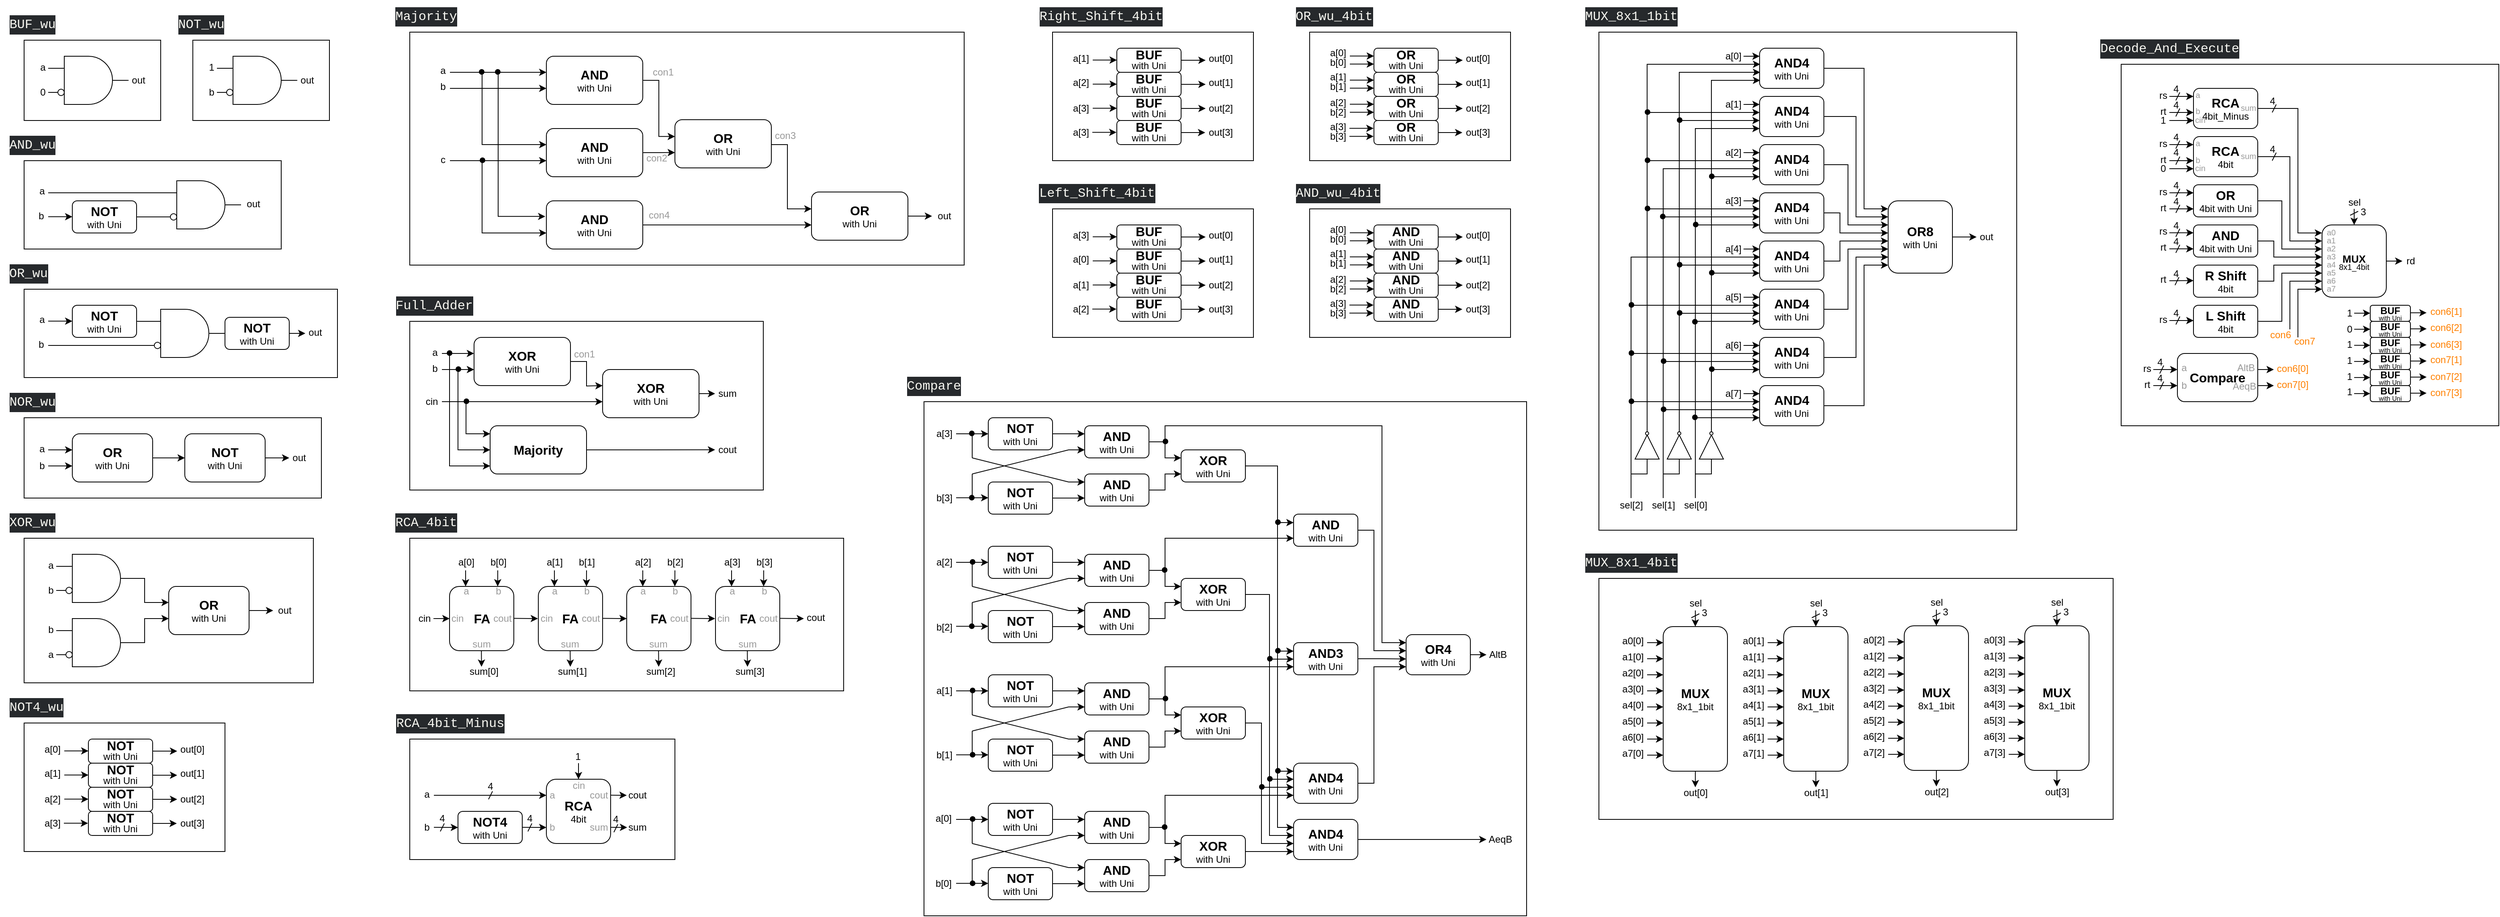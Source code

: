 <mxfile version="24.7.8">
  <diagram name="Page-1" id="tBIAlemMxgHySIvlNtww">
    <mxGraphModel dx="1434" dy="854" grid="1" gridSize="10" guides="1" tooltips="1" connect="1" arrows="1" fold="1" page="1" pageScale="1" pageWidth="1920" pageHeight="1200" math="0" shadow="0">
      <root>
        <mxCell id="0" />
        <mxCell id="1" parent="0" />
        <mxCell id="OOL16MU3Fuv5_PBmKQ1j-69" value="4" style="text;html=1;align=center;verticalAlign=middle;resizable=0;points=[];autosize=1;strokeColor=none;fillColor=none;" parent="1" vertex="1">
          <mxGeometry x="2703" y="96" width="30" height="30" as="geometry" />
        </mxCell>
        <mxCell id="6FvZVtSiIXBQEp1qWB_w-60" value="&lt;span style=&quot;color: rgba(0, 0, 0, 0); font-family: monospace; font-size: 0px; text-align: start; text-wrap: nowrap; background-color: rgb(251, 251, 251);&quot;&gt;%3CmxGraphModel%3E%3Croot%3E%3CmxCell%20id%3D%220%22%2F%3E%3CmxCell%20id%3D%221%22%20parent%3D%220%22%2F%3E%3CmxCell%20id%3D%222%22%20value%3D%22%22%20style%3D%22group%22%20vertex%3D%221%22%20connectable%3D%220%22%20parent%3D%221%22%3E%3CmxGeometry%20x%3D%2240%22%20y%3D%2240%22%20width%3D%22655%22%20height%3D%22660%22%20as%3D%22geometry%22%2F%3E%3C%2FmxCell%3E%3CmxCell%20id%3D%223%22%20style%3D%22edgeStyle%3DorthogonalEdgeStyle%3Bshape%3Dconnector%3Brounded%3D0%3BorthogonalLoop%3D1%3BjettySize%3Dauto%3Bhtml%3D1%3BexitX%3D0%3BexitY%3D0.75%3BexitDx%3D0%3BexitDy%3D0%3BexitPerimeter%3D0%3BstrokeColor%3Ddefault%3Balign%3Dcenter%3BverticalAlign%3Dmiddle%3BfontFamily%3DHelvetica%3BfontSize%3D11%3BfontColor%3Ddefault%3BlabelBackgroundColor%3Ddefault%3BendArrow%3Dnone%3BendFill%3D0%3B%22%20edge%3D%221%22%20parent%3D%222%22%20source%3D%224%22%3E%3CmxGeometry%20relative%3D%221%22%20as%3D%22geometry%22%3E%3CmxPoint%20x%3D%22465%22%20y%3D%2270%22%20as%3D%22targetPoint%22%2F%3E%3C%2FmxGeometry%3E%3C%2FmxCell%3E%3CmxCell%20id%3D%224%22%20value%3D%22%26lt%3Bp%20style%3D%26quot%3Bline-height%3A%20110%25%3B%26quot%3B%26gt%3B%26lt%3Bbr%26gt%3B%26lt%3B%2Fp%26gt%3B%22%20style%3D%22verticalLabelPosition%3Dbottom%3Bshadow%3D0%3Bdashed%3D0%3Balign%3Dcenter%3Bhtml%3D1%3BverticalAlign%3Dtop%3Bshape%3Dmxgraph.electrical.logic_gates.logic_gate%3Boperation%3Dand%3BspacingTop%3D-20%3B%22%20vertex%3D%221%22%20parent%3D%222%22%3E%3CmxGeometry%20x%3D%22485%22%20y%3D%2224%22%20width%3D%22100%22%20height%3D%2260%22%20as%3D%22geometry%22%2F%3E%3C%2FmxCell%3E%3CmxCell%20id%3D%225%22%20style%3D%22edgeStyle%3DorthogonalEdgeStyle%3Bshape%3Dconnector%3Brounded%3D0%3BorthogonalLoop%3D1%3BjettySize%3Dauto%3Bhtml%3D1%3BexitX%3D0%3BexitY%3D0.25%3BexitDx%3D0%3BexitDy%3D0%3BexitPerimeter%3D0%3BstrokeColor%3Ddefault%3Balign%3Dcenter%3BverticalAlign%3Dmiddle%3BfontFamily%3DHelvetica%3BfontSize%3D11%3BfontColor%3Ddefault%3BlabelBackgroundColor%3Ddefault%3BendArrow%3Dnone%3BendFill%3D0%3B%22%20edge%3D%221%22%20parent%3D%222%22%20source%3D%227%22%3E%3CmxGeometry%20relative%3D%221%22%20as%3D%22geometry%22%3E%3CmxPoint%20x%3D%2285%22%20y%3D%22109%22%20as%3D%22targetPoint%22%2F%3E%3C%2FmxGeometry%3E%3C%2FmxCell%3E%3CmxCell%20id%3D%226%22%20style%3D%22edgeStyle%3DorthogonalEdgeStyle%3Bshape%3Dconnector%3Brounded%3D0%3BorthogonalLoop%3D1%3BjettySize%3Dauto%3Bhtml%3D1%3BexitX%3D0%3BexitY%3D0.75%3BexitDx%3D0%3BexitDy%3D0%3BexitPerimeter%3D0%3BstrokeColor%3Ddefault%3Balign%3Dcenter%3BverticalAlign%3Dmiddle%3BfontFamily%3DHelvetica%3BfontSize%3D11%3BfontColor%3Ddefault%3BlabelBackgroundColor%3Ddefault%3BendArrow%3Dnone%3BendFill%3D0%3B%22%20edge%3D%221%22%20parent%3D%222%22%20source%3D%227%22%3E%3CmxGeometry%20relative%3D%221%22%20as%3D%22geometry%22%3E%3CmxPoint%20x%3D%22465%22%20y%3D%22138.833%22%20as%3D%22targetPoint%22%2F%3E%3C%2FmxGeometry%3E%3C%2FmxCell%3E%3CmxCell%20id%3D%227%22%20value%3D%22%26lt%3Bp%20style%3D%26quot%3Bline-height%3A%20110%25%3B%26quot%3B%26gt%3B%26lt%3Bbr%26gt%3B%26lt%3B%2Fp%26gt%3B%22%20style%3D%22verticalLabelPosition%3Dbottom%3Bshadow%3D0%3Bdashed%3D0%3Balign%3Dcenter%3Bhtml%3D1%3BverticalAlign%3Dtop%3Bshape%3Dmxgraph.electrical.logic_gates.logic_gate%3Boperation%3Dand%3BspacingTop%3D-20%3B%22%20vertex%3D%221%22%20parent%3D%222%22%3E%3CmxGeometry%20x%3D%22485%22%20y%3D%2294%22%20width%3D%22100%22%20height%3D%2260%22%20as%3D%22geometry%22%2F%3E%3C%2FmxCell%3E%3CmxCell%20id%3D%228%22%20style%3D%22edgeStyle%3DorthogonalEdgeStyle%3Bshape%3Dconnector%3Brounded%3D0%3BorthogonalLoop%3D1%3BjettySize%3Dauto%3Bhtml%3D1%3BexitX%3D0%3BexitY%3D0.25%3BexitDx%3D0%3BexitDy%3D0%3BexitPerimeter%3D0%3BstrokeColor%3Ddefault%3Balign%3Dcenter%3BverticalAlign%3Dmiddle%3BfontFamily%3DHelvetica%3BfontSize%3D11%3BfontColor%3Ddefault%3BlabelBackgroundColor%3Ddefault%3BendArrow%3Dnone%3BendFill%3D0%3B%22%20edge%3D%221%22%20parent%3D%222%22%20source%3D%2210%22%3E%3CmxGeometry%20relative%3D%221%22%20as%3D%22geometry%22%3E%3CmxPoint%20x%3D%2285%22%20y%3D%22179%22%20as%3D%22targetPoint%22%2F%3E%3C%2FmxGeometry%3E%3C%2FmxCell%3E%3CmxCell%20id%3D%229%22%20style%3D%22edgeStyle%3DorthogonalEdgeStyle%3Bshape%3Dconnector%3Brounded%3D0%3BorthogonalLoop%3D1%3BjettySize%3Dauto%3Bhtml%3D1%3BexitX%3D0%3BexitY%3D0.75%3BexitDx%3D0%3BexitDy%3D0%3BexitPerimeter%3D0%3BstrokeColor%3Ddefault%3Balign%3Dcenter%3BverticalAlign%3Dmiddle%3BfontFamily%3DHelvetica%3BfontSize%3D11%3BfontColor%3Ddefault%3BlabelBackgroundColor%3Ddefault%3BendArrow%3Dnone%3BendFill%3D0%3B%22%20edge%3D%221%22%20parent%3D%222%22%20source%3D%2210%22%3E%3CmxGeometry%20relative%3D%221%22%20as%3D%22geometry%22%3E%3CmxPoint%20x%3D%22465%22%20y%3D%22210.0%22%20as%3D%22targetPoint%22%2F%3E%3C%2FmxGeometry%3E%3C%2FmxCell%3E%3CmxCell%20id%3D%2210%22%20value%3D%22%26lt%3Bp%20style%3D%26quot%3Bline-height%3A%20110%25%3B%26quot%3B%26gt%3B%26lt%3Bbr%26gt%3B%26lt%3B%2Fp%26gt%3B%22%20style%3D%22verticalLabelPosition%3Dbottom%3Bshadow%3D0%3Bdashed%3D0%3Balign%3Dcenter%3Bhtml%3D1%3BverticalAlign%3Dtop%3Bshape%3Dmxgraph.electrical.logic_gates.logic_gate%3Boperation%3Dand%3BspacingTop%3D-20%3B%22%20vertex%3D%221%22%20parent%3D%222%22%3E%3CmxGeometry%20x%3D%22485%22%20y%3D%22164%22%20width%3D%22100%22%20height%3D%2260%22%20as%3D%22geometry%22%2F%3E%3C%2FmxCell%3E%3CmxCell%20id%3D%2211%22%20style%3D%22edgeStyle%3DorthogonalEdgeStyle%3Bshape%3Dconnector%3Brounded%3D0%3BorthogonalLoop%3D1%3BjettySize%3Dauto%3Bhtml%3D1%3BexitX%3D0%3BexitY%3D0.25%3BexitDx%3D0%3BexitDy%3D0%3BexitPerimeter%3D0%3BstrokeColor%3Ddefault%3Balign%3Dcenter%3BverticalAlign%3Dmiddle%3BfontFamily%3DHelvetica%3BfontSize%3D11%3BfontColor%3Ddefault%3BlabelBackgroundColor%3Ddefault%3BendArrow%3Dnone%3BendFill%3D0%3B%22%20edge%3D%221%22%20parent%3D%222%22%20source%3D%2213%22%3E%3CmxGeometry%20relative%3D%221%22%20as%3D%22geometry%22%3E%3CmxPoint%20x%3D%2285%22%20y%3D%22249%22%20as%3D%22targetPoint%22%2F%3E%3C%2FmxGeometry%3E%3C%2FmxCell%3E%3CmxCell%20id%3D%2212%22%20style%3D%22edgeStyle%3DorthogonalEdgeStyle%3Bshape%3Dconnector%3Brounded%3D0%3BorthogonalLoop%3D1%3BjettySize%3Dauto%3Bhtml%3D1%3BexitX%3D0%3BexitY%3D0.75%3BexitDx%3D0%3BexitDy%3D0%3BexitPerimeter%3D0%3BstrokeColor%3Ddefault%3Balign%3Dcenter%3BverticalAlign%3Dmiddle%3BfontFamily%3DHelvetica%3BfontSize%3D11%3BfontColor%3Ddefault%3BlabelBackgroundColor%3Ddefault%3BendArrow%3Dnone%3BendFill%3D0%3B%22%20edge%3D%221%22%20parent%3D%222%22%20source%3D%2213%22%3E%3CmxGeometry%20relative%3D%221%22%20as%3D%22geometry%22%3E%3CmxPoint%20x%3D%22465%22%20y%3D%22278.833%22%20as%3D%22targetPoint%22%2F%3E%3C%2FmxGeometry%3E%3C%2FmxCell%3E%3CmxCell%20id%3D%2213%22%20value%3D%22%26lt%3Bp%20style%3D%26quot%3Bline-height%3A%20110%25%3B%26quot%3B%26gt%3B%26lt%3Bbr%26gt%3B%26lt%3B%2Fp%26gt%3B%22%20style%3D%22verticalLabelPosition%3Dbottom%3Bshadow%3D0%3Bdashed%3D0%3Balign%3Dcenter%3Bhtml%3D1%3BverticalAlign%3Dtop%3Bshape%3Dmxgraph.electrical.logic_gates.logic_gate%3Boperation%3Dand%3BspacingTop%3D-20%3B%22%20vertex%3D%221%22%20parent%3D%222%22%3E%3CmxGeometry%20x%3D%22485%22%20y%3D%22234%22%20width%3D%22100%22%20height%3D%2260%22%20as%3D%22geometry%22%2F%3E%3C%2FmxCell%3E%3CmxCell%20id%3D%2214%22%20style%3D%22edgeStyle%3DorthogonalEdgeStyle%3Brounded%3D0%3BorthogonalLoop%3D1%3BjettySize%3Dauto%3Bhtml%3D1%3BexitX%3D0%3BexitY%3D0.25%3BexitDx%3D0%3BexitDy%3D0%3BexitPerimeter%3D0%3BendArrow%3Dnone%3BendFill%3D0%3BentryX%3D0.5%3BentryY%3D1%3BentryDx%3D0%3BentryDy%3D0%3B%22%20edge%3D%221%22%20parent%3D%222%22%20source%3D%2216%22%20target%3D%2236%22%3E%3CmxGeometry%20relative%3D%221%22%20as%3D%22geometry%22%3E%3CmxPoint%20x%3D%22345%22%20y%3D%22338.833%22%20as%3D%22targetPoint%22%2F%3E%3C%2FmxGeometry%3E%3C%2FmxCell%3E%3CmxCell%20id%3D%2215%22%20style%3D%22edgeStyle%3DorthogonalEdgeStyle%3Bshape%3Dconnector%3Brounded%3D0%3BorthogonalLoop%3D1%3BjettySize%3Dauto%3Bhtml%3D1%3BexitX%3D0%3BexitY%3D0.75%3BexitDx%3D0%3BexitDy%3D0%3BexitPerimeter%3D0%3BstrokeColor%3Ddefault%3Balign%3Dcenter%3BverticalAlign%3Dmiddle%3BfontFamily%3DHelvetica%3BfontSize%3D11%3BfontColor%3Ddefault%3BlabelBackgroundColor%3Ddefault%3BendArrow%3Dnone%3BendFill%3D0%3B%22%20edge%3D%221%22%20parent%3D%222%22%20source%3D%2216%22%3E%3CmxGeometry%20relative%3D%221%22%20as%3D%22geometry%22%3E%3CmxPoint%20x%3D%22465%22%20y%3D%22368.833%22%20as%3D%22targetPoint%22%2F%3E%3C%2FmxGeometry%3E%3C%2FmxCell%3E%3CmxCell%20id%3D%2216%22%20value%3D%22%26lt%3Bp%20style%3D%26quot%3Bline-height%3A%20110%25%3B%26quot%3B%26gt%3B%26lt%3Bbr%26gt%3B%26lt%3B%2Fp%26gt%3B%22%20style%3D%22verticalLabelPosition%3Dbottom%3Bshadow%3D0%3Bdashed%3D0%3Balign%3Dcenter%3Bhtml%3D1%3BverticalAlign%3Dtop%3Bshape%3Dmxgraph.electrical.logic_gates.logic_gate%3Boperation%3Dand%3BspacingTop%3D-20%3B%22%20vertex%3D%221%22%20parent%3D%222%22%3E%3CmxGeometry%20x%3D%22485%22%20y%3D%22324%22%20width%3D%22100%22%20height%3D%2260%22%20as%3D%22geometry%22%2F%3E%3C%2FmxCell%3E%3CmxCell%20id%3D%2217%22%20style%3D%22rounded%3D0%3BorthogonalLoop%3D1%3BjettySize%3Dauto%3Bhtml%3D1%3BexitX%3D0%3BexitY%3D0.25%3BexitDx%3D0%3BexitDy%3D0%3BexitPerimeter%3D0%3BedgeStyle%3DorthogonalEdgeStyle%3BendArrow%3Dnone%3BendFill%3D0%3BentryX%3D0.5%3BentryY%3D1%3BentryDx%3D0%3BentryDy%3D0%3B%22%20edge%3D%221%22%20parent%3D%222%22%20source%3D%2219%22%20target%3D%2237%22%3E%3CmxGeometry%20relative%3D%221%22%20as%3D%22geometry%22%3E%3CmxPoint%20x%3D%22305%22%20y%3D%22110%22%20as%3D%22targetPoint%22%2F%3E%3C%2FmxGeometry%3E%3C%2FmxCell%3E%3CmxCell%20id%3D%2218%22%20style%3D%22edgeStyle%3DorthogonalEdgeStyle%3Bshape%3Dconnector%3Brounded%3D0%3BorthogonalLoop%3D1%3BjettySize%3Dauto%3Bhtml%3D1%3BexitX%3D0%3BexitY%3D0.75%3BexitDx%3D0%3BexitDy%3D0%3BexitPerimeter%3D0%3BstrokeColor%3Ddefault%3Balign%3Dcenter%3BverticalAlign%3Dmiddle%3BfontFamily%3DHelvetica%3BfontSize%3D11%3BfontColor%3Ddefault%3BlabelBackgroundColor%3Ddefault%3BendArrow%3Dnone%3BendFill%3D0%3B%22%20edge%3D%221%22%20parent%3D%222%22%20source%3D%2219%22%3E%3CmxGeometry%20relative%3D%221%22%20as%3D%22geometry%22%3E%3CmxPoint%20x%3D%22465%22%20y%3D%22438.833%22%20as%3D%22targetPoint%22%2F%3E%3C%2FmxGeometry%3E%3C%2FmxCell%3E%3CmxCell%20id%3D%2219%22%20value%3D%22%26lt%3Bp%20style%3D%26quot%3Bline-height%3A%20110%25%3B%26quot%3B%26gt%3B%26lt%3Bbr%26gt%3B%26lt%3B%2Fp%26gt%3B%22%20style%3D%22verticalLabelPosition%3Dbottom%3Bshadow%3D0%3Bdashed%3D0%3Balign%3Dcenter%3Bhtml%3D1%3BverticalAlign%3Dtop%3Bshape%3Dmxgraph.electrical.logic_gates.logic_gate%3Boperation%3Dand%3BspacingTop%3D-20%3B%22%20vertex%3D%221%22%20parent%3D%222%22%3E%3CmxGeometry%20x%3D%22485%22%20y%3D%22394%22%20width%3D%22100%22%20height%3D%2260%22%20as%3D%22geometry%22%2F%3E%3C%2FmxCell%3E%3CmxCell%20id%3D%2220%22%20style%3D%22edgeStyle%3DorthogonalEdgeStyle%3Brounded%3D0%3BorthogonalLoop%3D1%3BjettySize%3Dauto%3Bhtml%3D1%3BexitX%3D0%3BexitY%3D0.25%3BexitDx%3D0%3BexitDy%3D0%3BexitPerimeter%3D0%3BendArrow%3Dnone%3BendFill%3D0%3B%22%20edge%3D%221%22%20parent%3D%222%22%20source%3D%2222%22%3E%3CmxGeometry%20relative%3D%221%22%20as%3D%22geometry%22%3E%3CmxPoint%20x%3D%22265%22%20y%3D%22180%22%20as%3D%22targetPoint%22%2F%3E%3C%2FmxGeometry%3E%3C%2FmxCell%3E%3CmxCell%20id%3D%2221%22%20style%3D%22edgeStyle%3DorthogonalEdgeStyle%3Bshape%3Dconnector%3Brounded%3D0%3BorthogonalLoop%3D1%3BjettySize%3Dauto%3Bhtml%3D1%3BexitX%3D0%3BexitY%3D0.75%3BexitDx%3D0%3BexitDy%3D0%3BexitPerimeter%3D0%3BstrokeColor%3Ddefault%3Balign%3Dcenter%3BverticalAlign%3Dmiddle%3BfontFamily%3DHelvetica%3BfontSize%3D11%3BfontColor%3Ddefault%3BlabelBackgroundColor%3Ddefault%3BendArrow%3Dnone%3BendFill%3D0%3B%22%20edge%3D%221%22%20parent%3D%222%22%20source%3D%2222%22%3E%3CmxGeometry%20relative%3D%221%22%20as%3D%22geometry%22%3E%3CmxPoint%20x%3D%22465%22%20y%3D%22508.833%22%20as%3D%22targetPoint%22%2F%3E%3C%2FmxGeometry%3E%3C%2FmxCell%3E%3CmxCell%20id%3D%2222%22%20value%3D%22%26lt%3Bp%20style%3D%26quot%3Bline-height%3A%20110%25%3B%26quot%3B%26gt%3B%26lt%3Bbr%26gt%3B%26lt%3B%2Fp%26gt%3B%22%20style%3D%22verticalLabelPosition%3Dbottom%3Bshadow%3D0%3Bdashed%3D0%3Balign%3Dcenter%3Bhtml%3D1%3BverticalAlign%3Dtop%3Bshape%3Dmxgraph.electrical.logic_gates.logic_gate%3Boperation%3Dand%3BspacingTop%3D-20%3B%22%20vertex%3D%221%22%20parent%3D%222%22%3E%3CmxGeometry%20x%3D%22485%22%20y%3D%22464%22%20width%3D%22100%22%20height%3D%2260%22%20as%3D%22geometry%22%2F%3E%3C%2FmxCell%3E%3CmxCell%20id%3D%2223%22%20style%3D%22edgeStyle%3DorthogonalEdgeStyle%3Brounded%3D0%3BorthogonalLoop%3D1%3BjettySize%3Dauto%3Bhtml%3D1%3BexitX%3D0%3BexitY%3D0.25%3BexitDx%3D0%3BexitDy%3D0%3BexitPerimeter%3D0%3BendArrow%3Dnone%3BendFill%3D0%3B%22%20edge%3D%221%22%20parent%3D%222%22%20source%3D%2225%22%3E%3CmxGeometry%20relative%3D%221%22%20as%3D%22geometry%22%3E%3CmxPoint%20x%3D%22225%22%20y%3D%22250%22%20as%3D%22targetPoint%22%2F%3E%3C%2FmxGeometry%3E%3C%2FmxCell%3E%3CmxCell%20id%3D%2224%22%20style%3D%22edgeStyle%3DorthogonalEdgeStyle%3Bshape%3Dconnector%3Brounded%3D0%3BorthogonalLoop%3D1%3BjettySize%3Dauto%3Bhtml%3D1%3BexitX%3D0%3BexitY%3D0.75%3BexitDx%3D0%3BexitDy%3D0%3BexitPerimeter%3D0%3BstrokeColor%3Ddefault%3Balign%3Dcenter%3BverticalAlign%3Dmiddle%3BfontFamily%3DHelvetica%3BfontSize%3D11%3BfontColor%3Ddefault%3BlabelBackgroundColor%3Ddefault%3BendArrow%3Dnone%3BendFill%3D0%3B%22%20edge%3D%221%22%20parent%3D%222%22%20source%3D%2225%22%3E%3CmxGeometry%20relative%3D%221%22%20as%3D%22geometry%22%3E%3CmxPoint%20x%3D%22465%22%20y%3D%22578.833%22%20as%3D%22targetPoint%22%2F%3E%3C%2FmxGeometry%3E%3C%2FmxCell%3E%3CmxCell%20id%3D%2225%22%20value%3D%22%26lt%3Bp%20style%3D%26quot%3Bline-height%3A%20110%25%3B%26quot%3B%26gt%3B%26lt%3Bbr%26gt%3B%26lt%3B%2Fp%26gt%3B%22%20style%3D%22verticalLabelPosition%3Dbottom%3Bshadow%3D0%3Bdashed%3D0%3Balign%3Dcenter%3Bhtml%3D1%3BverticalAlign%3Dtop%3Bshape%3Dmxgraph.electrical.logic_gates.logic_gate%3Boperation%3Dand%3BspacingTop%3D-20%3B%22%20vertex%3D%221%22%20parent%3D%222%22%3E%3CmxGeometry%20x%3D%22485%22%20y%3D%22534%22%20width%3D%22100%22%20height%3D%2260%22%20as%3D%22geometry%22%2F%3E%3C%2FmxCell%3E%3CmxCell%20id%3D%2226%22%20value%3D%22%26lt%3Bp%26gt%3B%26lt%3Bfont%20style%3D%26quot%3Bfont-size%3A%2016px%3B%26quot%3B%20face%3D%26quot%3BHelvetica%26quot%3B%26gt%3Ba%5B0%5D%26lt%3B%2Ffont%26gt%3B%26lt%3B%2Fp%26gt%3B%22%20style%3D%22text%3Bhtml%3D1%3Balign%3Dcenter%3BverticalAlign%3Dmiddle%3Bresizable%3D0%3Bpoints%3D%5B%5D%3Bautosize%3D1%3BstrokeColor%3Dnone%3BfillColor%3Dnone%3B%22%20vertex%3D%221%22%20parent%3D%222%22%3E%3CmxGeometry%20x%3D%22578%22%20y%3D%2224%22%20width%3D%2250%22%20height%3D%2260%22%20as%3D%22geometry%22%2F%3E%3C%2FmxCell%3E%3CmxCell%20id%3D%2227%22%20value%3D%22%26lt%3Bp%26gt%3B%26lt%3Bfont%20style%3D%26quot%3Bfont-size%3A%2016px%3B%26quot%3B%20face%3D%26quot%3BHelvetica%26quot%3B%26gt%3Ba%5B1%26lt%3B%2Ffont%26gt%3B%26lt%3Bspan%20style%3D%26quot%3Bfont-size%3A%2016px%3B%20background-color%3A%20initial%3B%26quot%3B%26gt%3B%5D%26lt%3B%2Fspan%26gt%3B%26lt%3B%2Fp%26gt%3B%22%20style%3D%22text%3Bhtml%3D1%3Balign%3Dcenter%3BverticalAlign%3Dmiddle%3Bresizable%3D0%3Bpoints%3D%5B%5D%3Bautosize%3D1%3BstrokeColor%3Dnone%3BfillColor%3Dnone%3B%22%20vertex%3D%221%22%20parent%3D%222%22%3E%3CmxGeometry%20x%3D%22578%22%20y%3D%2294%22%20width%3D%2250%22%20height%3D%2260%22%20as%3D%22geometry%22%2F%3E%3C%2FmxCell%3E%3CmxCell%20id%3D%2228%22%20value%3D%22%26lt%3Bp%26gt%3B%26lt%3Bfont%20style%3D%26quot%3Bfont-size%3A%2016px%3B%26quot%3B%20face%3D%26quot%3BHelvetica%26quot%3B%26gt%3Ba%5B2%5D%26lt%3B%2Ffont%26gt%3B%26lt%3B%2Fp%26gt%3B%22%20style%3D%22text%3Bhtml%3D1%3Balign%3Dcenter%3BverticalAlign%3Dmiddle%3Bresizable%3D0%3Bpoints%3D%5B%5D%3Bautosize%3D1%3BstrokeColor%3Dnone%3BfillColor%3Dnone%3B%22%20vertex%3D%221%22%20parent%3D%222%22%3E%3CmxGeometry%20x%3D%22578%22%20y%3D%22164%22%20width%3D%2250%22%20height%3D%2260%22%20as%3D%22geometry%22%2F%3E%3C%2FmxCell%3E%3CmxCell%20id%3D%2229%22%20value%3D%22%26lt%3Bp%26gt%3B%26lt%3Bfont%20style%3D%26quot%3Bfont-size%3A%2016px%3B%26quot%3B%20face%3D%26quot%3BHelvetica%26quot%3B%26gt%3Ba%5B3%26lt%3B%2Ffont%26gt%3B%26lt%3Bspan%20style%3D%26quot%3Bfont-size%3A%2016px%3B%20background-color%3A%20initial%3B%26quot%3B%26gt%3B%5D%26lt%3B%2Fspan%26gt%3B%26lt%3B%2Fp%26gt%3B%22%20style%3D%22text%3Bhtml%3D1%3Balign%3Dcenter%3BverticalAlign%3Dmiddle%3Bresizable%3D0%3Bpoints%3D%5B%5D%3Bautosize%3D1%3BstrokeColor%3Dnone%3BfillColor%3Dnone%3B%22%20vertex%3D%221%22%20parent%3D%222%22%3E%3CmxGeometry%20x%3D%22578%22%20y%3D%22234%22%20width%3D%2250%22%20height%3D%2260%22%20as%3D%22geometry%22%2F%3E%3C%2FmxCell%3E%3CmxCell%20id%3D%2230%22%20value%3D%22%26lt%3Bp%26gt%3B%26lt%3Bfont%20style%3D%26quot%3Bfont-size%3A%2016px%3B%26quot%3B%20face%3D%26quot%3BHelvetica%26quot%3B%26gt%3Bb%5B0%5D%26lt%3B%2Ffont%26gt%3B%26lt%3B%2Fp%26gt%3B%22%20style%3D%22text%3Bhtml%3D1%3Balign%3Dcenter%3BverticalAlign%3Dmiddle%3Bresizable%3D0%3Bpoints%3D%5B%5D%3Bautosize%3D1%3BstrokeColor%3Dnone%3BfillColor%3Dnone%3B%22%20vertex%3D%221%22%20parent%3D%222%22%3E%3CmxGeometry%20x%3D%22578%22%20y%3D%22324%22%20width%3D%2250%22%20height%3D%2260%22%20as%3D%22geometry%22%2F%3E%3C%2FmxCell%3E%3CmxCell%20id%3D%2231%22%20value%3D%22%26lt%3Bp%26gt%3B%26lt%3Bfont%20style%3D%26quot%3Bfont-size%3A%2016px%3B%26quot%3B%20face%3D%26quot%3BHelvetica%26quot%3B%26gt%3Bb%5B1%26lt%3B%2Ffont%26gt%3B%26lt%3Bspan%20style%3D%26quot%3Bfont-size%3A%2016px%3B%20background-color%3A%20initial%3B%26quot%3B%26gt%3B%5D%26lt%3B%2Fspan%26gt%3B%26lt%3B%2Fp%26gt%3B%22%20style%3D%22text%3Bhtml%3D1%3Balign%3Dcenter%3BverticalAlign%3Dmiddle%3Bresizable%3D0%3Bpoints%3D%5B%5D%3Bautosize%3D1%3BstrokeColor%3Dnone%3BfillColor%3Dnone%3B%22%20vertex%3D%221%22%20parent%3D%222%22%3E%3CmxGeometry%20x%3D%22578%22%20y%3D%22394%22%20width%3D%2250%22%20height%3D%2260%22%20as%3D%22geometry%22%2F%3E%3C%2FmxCell%3E%3CmxCell%20id%3D%2232%22%20value%3D%22%26lt%3Bp%26gt%3B%26lt%3Bfont%20style%3D%26quot%3Bfont-size%3A%2016px%3B%26quot%3B%20face%3D%26quot%3BHelvetica%26quot%3B%26gt%3Bb%5B2%5D%26lt%3B%2Ffont%26gt%3B%26lt%3B%2Fp%26gt%3B%22%20style%3D%22text%3Bhtml%3D1%3Balign%3Dcenter%3BverticalAlign%3Dmiddle%3Bresizable%3D0%3Bpoints%3D%5B%5D%3Bautosize%3D1%3BstrokeColor%3Dnone%3BfillColor%3Dnone%3B%22%20vertex%3D%221%22%20parent%3D%222%22%3E%3CmxGeometry%20x%3D%22578%22%20y%3D%22464%22%20width%3D%2250%22%20height%3D%2260%22%20as%3D%22geometry%22%2F%3E%3C%2FmxCell%3E%3CmxCell%20id%3D%2233%22%20value%3D%22%26lt%3Bp%26gt%3B%26lt%3Bfont%20style%3D%26quot%3Bfont-size%3A%2016px%3B%26quot%3B%20face%3D%26quot%3BHelvetica%26quot%3B%26gt%3Bb%5B3%26lt%3B%2Ffont%26gt%3B%26lt%3Bspan%20style%3D%26quot%3Bfont-size%3A%2016px%3B%20background-color%3A%20initial%3B%26quot%3B%26gt%3B%5D%26lt%3B%2Fspan%26gt%3B%26lt%3B%2Fp%26gt%3B%22%20style%3D%22text%3Bhtml%3D1%3Balign%3Dcenter%3BverticalAlign%3Dmiddle%3Bresizable%3D0%3Bpoints%3D%5B%5D%3Bautosize%3D1%3BstrokeColor%3Dnone%3BfillColor%3Dnone%3B%22%20vertex%3D%221%22%20parent%3D%222%22%3E%3CmxGeometry%20x%3D%22578%22%20y%3D%22534%22%20width%3D%2250%22%20height%3D%2260%22%20as%3D%22geometry%22%2F%3E%3C%2FmxCell%3E%3CmxCell%20id%3D%2234%22%20value%3D%22%22%20style%3D%22edgeStyle%3DorthogonalEdgeStyle%3Brounded%3D0%3BorthogonalLoop%3D1%3BjettySize%3Dauto%3Bhtml%3D1%3BexitX%3D0%3BexitY%3D0.25%3BexitDx%3D0%3BexitDy%3D0%3BexitPerimeter%3D0%3BendArrow%3Dnone%3BendFill%3D0%3B%22%20edge%3D%221%22%20parent%3D%222%22%20source%3D%224%22%20target%3D%2236%22%3E%3CmxGeometry%20relative%3D%221%22%20as%3D%22geometry%22%3E%3CmxPoint%20x%3D%2285%22%20y%3D%2239%22%20as%3D%22targetPoint%22%2F%3E%3CmxPoint%20x%3D%22485%22%20y%3D%2239%22%20as%3D%22sourcePoint%22%2F%3E%3C%2FmxGeometry%3E%3C%2FmxCell%3E%3CmxCell%20id%3D%2235%22%20style%3D%22edgeStyle%3DorthogonalEdgeStyle%3Bshape%3Dconnector%3Brounded%3D0%3BorthogonalLoop%3D1%3BjettySize%3Dauto%3Bhtml%3D1%3BexitX%3D0%3BexitY%3D0.5%3BexitDx%3D0%3BexitDy%3D0%3BstrokeColor%3Ddefault%3Balign%3Dcenter%3BverticalAlign%3Dmiddle%3BfontFamily%3DHelvetica%3BfontSize%3D11%3BfontColor%3Ddefault%3BlabelBackgroundColor%3Ddefault%3BendArrow%3Dnone%3BendFill%3D0%3B%22%20edge%3D%221%22%20parent%3D%222%22%20source%3D%2236%22%3E%3CmxGeometry%20relative%3D%221%22%20as%3D%22geometry%22%3E%3CmxPoint%20x%3D%2285%22%20y%3D%2239%22%20as%3D%22targetPoint%22%2F%3E%3C%2FmxGeometry%3E%3C%2FmxCell%3E%3CmxCell%20id%3D%2236%22%20value%3D%22%22%20style%3D%22shape%3Dellipse%3BfillColor%3D%23000000%3BstrokeColor%3Dnone%3Bhtml%3D1%3Bsketch%3D0%3BfontFamily%3DHelvetica%3BfontSize%3D11%3BfontColor%3Ddefault%3BlabelBackgroundColor%3Ddefault%3B%22%20vertex%3D%221%22%20parent%3D%222%22%3E%3CmxGeometry%20x%3D%22340%22%20y%3D%2234%22%20width%3D%2210%22%20height%3D%2210%22%20as%3D%22geometry%22%2F%3E%3C%2FmxCell%3E%3CmxCell%20id%3D%2237%22%20value%3D%22%22%20style%3D%22shape%3Dellipse%3BfillColor%3D%23000000%3BstrokeColor%3Dnone%3Bhtml%3D1%3Bsketch%3D0%3BfontFamily%3DHelvetica%3BfontSize%3D11%3BfontColor%3Ddefault%3BlabelBackgroundColor%3Ddefault%3B%22%20vertex%3D%221%22%20parent%3D%222%22%3E%3CmxGeometry%20x%3D%22300%22%20y%3D%22103%22%20width%3D%2210%22%20height%3D%2210%22%20as%3D%22geometry%22%2F%3E%3C%2FmxCell%3E%3CmxCell%20id%3D%2238%22%20value%3D%22%22%20style%3D%22shape%3Dellipse%3BfillColor%3D%23000000%3BstrokeColor%3Dnone%3Bhtml%3D1%3Bsketch%3D0%3BfontFamily%3DHelvetica%3BfontSize%3D11%3BfontColor%3Ddefault%3BlabelBackgroundColor%3Ddefault%3B%22%20vertex%3D%221%22%20parent%3D%222%22%3E%3CmxGeometry%20x%3D%22260%22%20y%3D%22174%22%20width%3D%2210%22%20height%3D%2210%22%20as%3D%22geometry%22%2F%3E%3C%2FmxCell%3E%3CmxCell%20id%3D%2239%22%20value%3D%22%22%20style%3D%22shape%3Dellipse%3BfillColor%3D%23000000%3BstrokeColor%3Dnone%3Bhtml%3D1%3Bsketch%3D0%3BfontFamily%3DHelvetica%3BfontSize%3D11%3BfontColor%3Ddefault%3BlabelBackgroundColor%3Ddefault%3B%22%20vertex%3D%221%22%20parent%3D%222%22%3E%3CmxGeometry%20x%3D%22220%22%20y%3D%22243%22%20width%3D%2210%22%20height%3D%2210%22%20as%3D%22geometry%22%2F%3E%3C%2FmxCell%3E%3CmxCell%20id%3D%2240%22%20value%3D%22%22%20style%3D%22endArrow%3Dnone%3Bhtml%3D1%3Brounded%3D0%3BstrokeColor%3Ddefault%3Balign%3Dcenter%3BverticalAlign%3Dmiddle%3BfontFamily%3DHelvetica%3BfontSize%3D11%3BfontColor%3Ddefault%3BlabelBackgroundColor%3Ddefault%3BedgeStyle%3DorthogonalEdgeStyle%3B%22%20edge%3D%221%22%20parent%3D%222%22%3E%3CmxGeometry%20width%3D%2250%22%20height%3D%2250%22%20relative%3D%221%22%20as%3D%22geometry%22%3E%3CmxPoint%20x%3D%2285%22%20y%3D%22620%22%20as%3D%22sourcePoint%22%2F%3E%3CmxPoint%20x%3D%22465%22%20y%3D%22370%22%20as%3D%22targetPoint%22%2F%3E%3C%2FmxGeometry%3E%3C%2FmxCell%3E%3CmxCell%20id%3D%2241%22%20value%3D%22%22%20style%3D%22endArrow%3Dnone%3Bhtml%3D1%3Brounded%3D0%3BstrokeColor%3Ddefault%3Balign%3Dcenter%3BverticalAlign%3Dmiddle%3BfontFamily%3DHelvetica%3BfontSize%3D11%3BfontColor%3Ddefault%3BlabelBackgroundColor%3Ddefault%3BedgeStyle%3DorthogonalEdgeStyle%3B%22%20edge%3D%221%22%20parent%3D%222%22%3E%3CmxGeometry%20width%3D%2250%22%20height%3D%2250%22%20relative%3D%221%22%20as%3D%22geometry%22%3E%3CmxPoint%20x%3D%22145%22%20y%3D%22620%22%20as%3D%22sourcePoint%22%2F%3E%3CmxPoint%20x%3D%22465%22%20y%3D%2270%22%20as%3D%22targetPoint%22%2F%3E%3CArray%20as%3D%22points%22%3E%3CmxPoint%20x%3D%22145%22%20y%3D%22300%22%2F%3E%3C%2FArray%3E%3C%2FmxGeometry%3E%3C%2FmxCell%3E%3CmxCell%20id%3D%2242%22%20value%3D%22%22%20style%3D%22verticalLabelPosition%3Dbottom%3Bshadow%3D0%3Bdashed%3D0%3Balign%3Dcenter%3Bhtml%3D1%3BverticalAlign%3Dtop%3Bshape%3Dmxgraph.electrical.logic_gates.inverter_2%3BfontFamily%3DHelvetica%3BfontSize%3D11%3BfontColor%3Ddefault%3BlabelBackgroundColor%3Ddefault%3Brotation%3D-90%3B%22%20vertex%3D%221%22%20parent%3D%222%22%3E%3CmxGeometry%20x%3D%2295%22%20y%3D%22420%22%20width%3D%22100%22%20height%3D%2260%22%20as%3D%22geometry%22%2F%3E%3C%2FmxCell%3E%3CmxCell%20id%3D%2243%22%20value%3D%22%22%20style%3D%22shape%3Dellipse%3BfillColor%3D%23000000%3BstrokeColor%3Dnone%3Bhtml%3D1%3Bsketch%3D0%3BfontFamily%3DHelvetica%3BfontSize%3D11%3BfontColor%3Ddefault%3BlabelBackgroundColor%3Ddefault%3B%22%20vertex%3D%221%22%20parent%3D%222%22%3E%3CmxGeometry%20x%3D%22460%22%20y%3D%22134%22%20width%3D%2210%22%20height%3D%2210%22%20as%3D%22geometry%22%2F%3E%3C%2FmxCell%3E%3CmxCell%20id%3D%2244%22%20value%3D%22%22%20style%3D%22shape%3Dellipse%3BfillColor%3D%23000000%3BstrokeColor%3Dnone%3Bhtml%3D1%3Bsketch%3D0%3BfontFamily%3DHelvetica%3BfontSize%3D11%3BfontColor%3Ddefault%3BlabelBackgroundColor%3Ddefault%3B%22%20vertex%3D%221%22%20parent%3D%222%22%3E%3CmxGeometry%20x%3D%22461%22%20y%3D%22204%22%20width%3D%2210%22%20height%3D%2210%22%20as%3D%22geometry%22%2F%3E%3C%2FmxCell%3E%3CmxCell%20id%3D%2245%22%20value%3D%22%22%20style%3D%22shape%3Dellipse%3BfillColor%3D%23000000%3BstrokeColor%3Dnone%3Bhtml%3D1%3Bsketch%3D0%3BfontFamily%3DHelvetica%3BfontSize%3D11%3BfontColor%3Ddefault%3BlabelBackgroundColor%3Ddefault%3B%22%20vertex%3D%221%22%20parent%3D%222%22%3E%3CmxGeometry%20x%3D%22460%22%20y%3D%22274%22%20width%3D%2210%22%20height%3D%2210%22%20as%3D%22geometry%22%2F%3E%3C%2FmxCell%3E%3CmxCell%20id%3D%2246%22%20value%3D%22%22%20style%3D%22shape%3Dellipse%3BfillColor%3D%23000000%3BstrokeColor%3Dnone%3Bhtml%3D1%3Bsketch%3D0%3BfontFamily%3DHelvetica%3BfontSize%3D11%3BfontColor%3Ddefault%3BlabelBackgroundColor%3Ddefault%3B%22%20vertex%3D%221%22%20parent%3D%222%22%3E%3CmxGeometry%20x%3D%22461%22%20y%3D%22434%22%20width%3D%2210%22%20height%3D%2210%22%20as%3D%22geometry%22%2F%3E%3C%2FmxCell%3E%3CmxCell%20id%3D%2247%22%20value%3D%22%22%20style%3D%22shape%3Dellipse%3BfillColor%3D%23000000%3BstrokeColor%3Dnone%3Bhtml%3D1%3Bsketch%3D0%3BfontFamily%3DHelvetica%3BfontSize%3D11%3BfontColor%3Ddefault%3BlabelBackgroundColor%3Ddefault%3B%22%20vertex%3D%221%22%20parent%3D%222%22%3E%3CmxGeometry%20x%3D%22462%22%20y%3D%22504%22%20width%3D%2210%22%20height%3D%2210%22%20as%3D%22geometry%22%2F%3E%3C%2FmxCell%3E%3CmxCell%20id%3D%2248%22%20value%3D%22%22%20style%3D%22shape%3Dellipse%3BfillColor%3D%23000000%3BstrokeColor%3Dnone%3Bhtml%3D1%3Bsketch%3D0%3BfontFamily%3DHelvetica%3BfontSize%3D11%3BfontColor%3Ddefault%3BlabelBackgroundColor%3Ddefault%3B%22%20vertex%3D%221%22%20parent%3D%222%22%3E%3CmxGeometry%20x%3D%22461%22%20y%3D%22574%22%20width%3D%2210%22%20height%3D%2210%22%20as%3D%22geometry%22%2F%3E%3C%2FmxCell%3E%3CmxCell%20id%3D%2249%22%20value%3D%22%26lt%3Bp%26gt%3B%26lt%3Bfont%20style%3D%26quot%3Bfont-size%3A%2016px%3B%26quot%3B%20face%3D%26quot%3BHelvetica%26quot%3B%26gt%3Bin%5B0%5D%26lt%3B%2Ffont%26gt%3B%26lt%3B%2Fp%26gt%3B%22%20style%3D%22text%3Bhtml%3D1%3Balign%3Dcenter%3BverticalAlign%3Dmiddle%3Bresizable%3D0%3Bpoints%3D%5B%5D%3Bautosize%3D1%3BstrokeColor%3Dnone%3BfillColor%3Dnone%3B%22%20vertex%3D%221%22%20parent%3D%222%22%3E%3CmxGeometry%20x%3D%2235%22%20y%3D%229%22%20width%3D%2250%22%20height%3D%2260%22%20as%3D%22geometry%22%2F%3E%3C%2FmxCell%3E%3CmxCell%20id%3D%2250%22%20value%3D%22%26lt%3Bp%26gt%3B%26lt%3Bfont%20style%3D%26quot%3Bfont-size%3A%2016px%3B%26quot%3B%20face%3D%26quot%3BHelvetica%26quot%3B%26gt%3Bin%5B1%5D%26lt%3B%2Ffont%26gt%3B%26lt%3B%2Fp%26gt%3B%22%20style%3D%22text%3Bhtml%3D1%3Balign%3Dcenter%3BverticalAlign%3Dmiddle%3Bresizable%3D0%3Bpoints%3D%5B%5D%3Bautosize%3D1%3BstrokeColor%3Dnone%3BfillColor%3Dnone%3B%22%20vertex%3D%221%22%20parent%3D%222%22%3E%3CmxGeometry%20x%3D%2235%22%20y%3D%2278%22%20width%3D%2250%22%20height%3D%2260%22%20as%3D%22geometry%22%2F%3E%3C%2FmxCell%3E%3CmxCell%20id%3D%2251%22%20value%3D%22%26lt%3Bp%26gt%3B%26lt%3Bfont%20style%3D%26quot%3Bfont-size%3A%2016px%3B%26quot%3B%20face%3D%26quot%3BHelvetica%26quot%3B%26gt%3Bin%5B2%5D%26lt%3B%2Ffont%26gt%3B%26lt%3B%2Fp%26gt%3B%22%20style%3D%22text%3Bhtml%3D1%3Balign%3Dcenter%3BverticalAlign%3Dmiddle%3Bresizable%3D0%3Bpoints%3D%5B%5D%3Bautosize%3D1%3BstrokeColor%3Dnone%3BfillColor%3Dnone%3B%22%20vertex%3D%221%22%20parent%3D%222%22%3E%3CmxGeometry%20x%3D%2235%22%20y%3D%22149%22%20width%3D%2250%22%20height%3D%2260%22%20as%3D%22geometry%22%2F%3E%3C%2FmxCell%3E%3CmxCell%20id%3D%2252%22%20value%3D%22%26lt%3Bp%26gt%3B%26lt%3Bfont%20style%3D%26quot%3Bfont-size%3A%2016px%3B%26quot%3B%20face%3D%26quot%3BHelvetica%26quot%3B%26gt%3Bin%5B3%5D%26lt%3B%2Ffont%26gt%3B%26lt%3B%2Fp%26gt%3B%22%20style%3D%22text%3Bhtml%3D1%3Balign%3Dcenter%3BverticalAlign%3Dmiddle%3Bresizable%3D0%3Bpoints%3D%5B%5D%3Bautosize%3D1%3BstrokeColor%3Dnone%3BfillColor%3Dnone%3B%22%20vertex%3D%221%22%20parent%3D%222%22%3E%3CmxGeometry%20x%3D%2235%22%20y%3D%22218%22%20width%3D%2250%22%20height%3D%2260%22%20as%3D%22geometry%22%2F%3E%3C%2FmxCell%3E%3CmxCell%20id%3D%2253%22%20value%3D%22%26lt%3Bp%26gt%3B%26lt%3Bspan%20style%3D%26quot%3Bfont-size%3A%2016px%3B%26quot%3B%26gt%3Bsel%26lt%3B%2Fspan%26gt%3B%26lt%3B%2Fp%26gt%3B%22%20style%3D%22text%3Bhtml%3D1%3Balign%3Dcenter%3BverticalAlign%3Dmiddle%3Bresizable%3D0%3Bpoints%3D%5B%5D%3Bautosize%3D1%3BstrokeColor%3Dnone%3BfillColor%3Dnone%3B%22%20vertex%3D%221%22%20parent%3D%222%22%3E%3CmxGeometry%20x%3D%2240%22%20y%3D%22589%22%20width%3D%2240%22%20height%3D%2260%22%20as%3D%22geometry%22%2F%3E%3C%2FmxCell%3E%3CmxCell%20id%3D%2254%22%20value%3D%22%22%20style%3D%22rounded%3D0%3BwhiteSpace%3Dwrap%3Bhtml%3D1%3BfontFamily%3DHelvetica%3BfontSize%3D11%3BfontColor%3Ddefault%3BlabelBackgroundColor%3Ddefault%3BfillColor%3Dnone%3B%22%20vertex%3D%221%22%20parent%3D%222%22%3E%3CmxGeometry%20width%3D%22655%22%20height%3D%22660%22%20as%3D%22geometry%22%2F%3E%3C%2FmxCell%3E%3C%2Froot%3E%3C%2FmxGraphModel%3E&lt;/span&gt;" style="rounded=0;whiteSpace=wrap;html=1;fontFamily=Helvetica;fontSize=11;fontColor=default;labelBackgroundColor=default;fillColor=none;" parent="1" vertex="1">
          <mxGeometry x="520" y="920" width="330" height="150" as="geometry" />
        </mxCell>
        <mxCell id="M93rS8iGymj5IEce5YfK-208" value="" style="rounded=0;whiteSpace=wrap;html=1;fillColor=none;" parent="1" vertex="1">
          <mxGeometry x="2000" y="720" width="640" height="300" as="geometry" />
        </mxCell>
        <mxCell id="M93rS8iGymj5IEce5YfK-19" value="" style="group" parent="1" vertex="1" connectable="0">
          <mxGeometry x="1160" y="500" width="750" height="640" as="geometry" />
        </mxCell>
        <mxCell id="6FvZVtSiIXBQEp1qWB_w-234" value="" style="rounded=0;whiteSpace=wrap;html=1;fillColor=none;" parent="M93rS8iGymj5IEce5YfK-19" vertex="1">
          <mxGeometry width="750" height="640" as="geometry" />
        </mxCell>
        <mxCell id="6FvZVtSiIXBQEp1qWB_w-113" style="edgeStyle=orthogonalEdgeStyle;rounded=0;orthogonalLoop=1;jettySize=auto;html=1;exitX=1;exitY=0.5;exitDx=0;exitDy=0;" parent="M93rS8iGymj5IEce5YfK-19" source="6FvZVtSiIXBQEp1qWB_w-107" edge="1">
          <mxGeometry relative="1" as="geometry">
            <mxPoint x="200" y="40" as="targetPoint" />
          </mxGeometry>
        </mxCell>
        <mxCell id="6FvZVtSiIXBQEp1qWB_w-107" value="&lt;span style=&quot;font-size: 16px;&quot;&gt;&lt;b&gt;NOT&lt;/b&gt;&lt;/span&gt;&lt;br&gt;&lt;div&gt;with Uni&lt;/div&gt;" style="rounded=1;whiteSpace=wrap;html=1;" parent="M93rS8iGymj5IEce5YfK-19" vertex="1">
          <mxGeometry x="80" y="20" width="80" height="40" as="geometry" />
        </mxCell>
        <mxCell id="6FvZVtSiIXBQEp1qWB_w-114" style="edgeStyle=orthogonalEdgeStyle;rounded=0;orthogonalLoop=1;jettySize=auto;html=1;exitX=1;exitY=0.5;exitDx=0;exitDy=0;" parent="M93rS8iGymj5IEce5YfK-19" source="6FvZVtSiIXBQEp1qWB_w-108" edge="1">
          <mxGeometry relative="1" as="geometry">
            <mxPoint x="200" y="120" as="targetPoint" />
          </mxGeometry>
        </mxCell>
        <mxCell id="6FvZVtSiIXBQEp1qWB_w-108" value="&lt;span style=&quot;font-size: 16px;&quot;&gt;&lt;b&gt;NOT&lt;/b&gt;&lt;/span&gt;&lt;br&gt;&lt;div&gt;with Uni&lt;/div&gt;" style="rounded=1;whiteSpace=wrap;html=1;" parent="M93rS8iGymj5IEce5YfK-19" vertex="1">
          <mxGeometry x="80" y="100" width="80" height="40" as="geometry" />
        </mxCell>
        <mxCell id="6FvZVtSiIXBQEp1qWB_w-109" value="" style="endArrow=classic;html=1;rounded=0;entryX=0;entryY=0.5;entryDx=0;entryDy=0;" parent="M93rS8iGymj5IEce5YfK-19" target="6FvZVtSiIXBQEp1qWB_w-107" edge="1">
          <mxGeometry width="50" height="50" relative="1" as="geometry">
            <mxPoint x="40" y="40" as="sourcePoint" />
            <mxPoint x="40" y="30" as="targetPoint" />
          </mxGeometry>
        </mxCell>
        <mxCell id="6FvZVtSiIXBQEp1qWB_w-110" value="" style="endArrow=classic;html=1;rounded=0;entryX=0;entryY=0.5;entryDx=0;entryDy=0;" parent="M93rS8iGymj5IEce5YfK-19" edge="1">
          <mxGeometry width="50" height="50" relative="1" as="geometry">
            <mxPoint x="40" y="119.68" as="sourcePoint" />
            <mxPoint x="80" y="119.68" as="targetPoint" />
          </mxGeometry>
        </mxCell>
        <mxCell id="6FvZVtSiIXBQEp1qWB_w-122" style="edgeStyle=orthogonalEdgeStyle;rounded=0;orthogonalLoop=1;jettySize=auto;html=1;exitX=1;exitY=0.5;exitDx=0;exitDy=0;entryX=0;entryY=0.25;entryDx=0;entryDy=0;" parent="M93rS8iGymj5IEce5YfK-19" source="6FvZVtSiIXBQEp1qWB_w-111" target="6FvZVtSiIXBQEp1qWB_w-121" edge="1">
          <mxGeometry relative="1" as="geometry" />
        </mxCell>
        <mxCell id="6FvZVtSiIXBQEp1qWB_w-111" value="&lt;span style=&quot;font-size: 16px;&quot;&gt;&lt;b&gt;AND&lt;/b&gt;&lt;/span&gt;&lt;br&gt;&lt;div&gt;with Uni&lt;/div&gt;" style="rounded=1;whiteSpace=wrap;html=1;" parent="M93rS8iGymj5IEce5YfK-19" vertex="1">
          <mxGeometry x="200" y="30" width="80" height="40" as="geometry" />
        </mxCell>
        <mxCell id="6FvZVtSiIXBQEp1qWB_w-123" style="edgeStyle=orthogonalEdgeStyle;rounded=0;orthogonalLoop=1;jettySize=auto;html=1;exitX=1;exitY=0.5;exitDx=0;exitDy=0;entryX=0;entryY=0.75;entryDx=0;entryDy=0;" parent="M93rS8iGymj5IEce5YfK-19" source="6FvZVtSiIXBQEp1qWB_w-112" target="6FvZVtSiIXBQEp1qWB_w-121" edge="1">
          <mxGeometry relative="1" as="geometry" />
        </mxCell>
        <mxCell id="6FvZVtSiIXBQEp1qWB_w-112" value="&lt;span style=&quot;font-size: 16px;&quot;&gt;&lt;b&gt;AND&lt;/b&gt;&lt;/span&gt;&lt;br&gt;&lt;div&gt;with Uni&lt;/div&gt;" style="rounded=1;whiteSpace=wrap;html=1;" parent="M93rS8iGymj5IEce5YfK-19" vertex="1">
          <mxGeometry x="200" y="90" width="80" height="40" as="geometry" />
        </mxCell>
        <mxCell id="6FvZVtSiIXBQEp1qWB_w-115" value="" style="endArrow=classic;html=1;rounded=0;" parent="M93rS8iGymj5IEce5YfK-19" edge="1">
          <mxGeometry width="50" height="50" relative="1" as="geometry">
            <mxPoint x="180" y="60" as="sourcePoint" />
            <mxPoint x="200" y="60" as="targetPoint" />
          </mxGeometry>
        </mxCell>
        <mxCell id="6FvZVtSiIXBQEp1qWB_w-116" value="" style="endArrow=classic;html=1;rounded=0;" parent="M93rS8iGymj5IEce5YfK-19" edge="1">
          <mxGeometry width="50" height="50" relative="1" as="geometry">
            <mxPoint x="180" y="100" as="sourcePoint" />
            <mxPoint x="200" y="100" as="targetPoint" />
          </mxGeometry>
        </mxCell>
        <mxCell id="6FvZVtSiIXBQEp1qWB_w-117" value="" style="endArrow=none;html=1;rounded=0;endFill=0;" parent="M93rS8iGymj5IEce5YfK-19" edge="1">
          <mxGeometry width="50" height="50" relative="1" as="geometry">
            <mxPoint x="60" y="40" as="sourcePoint" />
            <mxPoint x="60" y="70" as="targetPoint" />
          </mxGeometry>
        </mxCell>
        <mxCell id="6FvZVtSiIXBQEp1qWB_w-118" value="" style="endArrow=none;html=1;rounded=0;endFill=0;" parent="M93rS8iGymj5IEce5YfK-19" edge="1">
          <mxGeometry width="50" height="50" relative="1" as="geometry">
            <mxPoint x="60" y="90" as="sourcePoint" />
            <mxPoint x="60" y="120" as="targetPoint" />
          </mxGeometry>
        </mxCell>
        <mxCell id="6FvZVtSiIXBQEp1qWB_w-119" value="" style="endArrow=none;html=1;rounded=0;" parent="M93rS8iGymj5IEce5YfK-19" edge="1">
          <mxGeometry width="50" height="50" relative="1" as="geometry">
            <mxPoint x="180" y="100" as="sourcePoint" />
            <mxPoint x="60" y="70" as="targetPoint" />
          </mxGeometry>
        </mxCell>
        <mxCell id="6FvZVtSiIXBQEp1qWB_w-120" value="" style="endArrow=none;html=1;rounded=0;" parent="M93rS8iGymj5IEce5YfK-19" edge="1">
          <mxGeometry width="50" height="50" relative="1" as="geometry">
            <mxPoint x="180" y="60" as="sourcePoint" />
            <mxPoint x="60" y="90" as="targetPoint" />
          </mxGeometry>
        </mxCell>
        <mxCell id="6FvZVtSiIXBQEp1qWB_w-177" style="edgeStyle=orthogonalEdgeStyle;rounded=0;orthogonalLoop=1;jettySize=auto;html=1;exitX=1;exitY=0.5;exitDx=0;exitDy=0;entryX=0;entryY=0.2;entryDx=0;entryDy=0;entryPerimeter=0;" parent="M93rS8iGymj5IEce5YfK-19" source="6FvZVtSiIXBQEp1qWB_w-121" target="6FvZVtSiIXBQEp1qWB_w-179" edge="1">
          <mxGeometry relative="1" as="geometry">
            <mxPoint x="440" y="530" as="targetPoint" />
            <Array as="points">
              <mxPoint x="440" y="80" />
              <mxPoint x="440" y="530" />
            </Array>
          </mxGeometry>
        </mxCell>
        <mxCell id="6FvZVtSiIXBQEp1qWB_w-121" value="&lt;span style=&quot;font-size: 16px;&quot;&gt;&lt;b&gt;XOR&lt;/b&gt;&lt;/span&gt;&lt;br&gt;&lt;div&gt;with Uni&lt;/div&gt;" style="rounded=1;whiteSpace=wrap;html=1;" parent="M93rS8iGymj5IEce5YfK-19" vertex="1">
          <mxGeometry x="320" y="60" width="80" height="40" as="geometry" />
        </mxCell>
        <mxCell id="6FvZVtSiIXBQEp1qWB_w-124" style="edgeStyle=orthogonalEdgeStyle;rounded=0;orthogonalLoop=1;jettySize=auto;html=1;exitX=1;exitY=0.5;exitDx=0;exitDy=0;" parent="M93rS8iGymj5IEce5YfK-19" source="6FvZVtSiIXBQEp1qWB_w-125" edge="1">
          <mxGeometry relative="1" as="geometry">
            <mxPoint x="200" y="200" as="targetPoint" />
          </mxGeometry>
        </mxCell>
        <mxCell id="6FvZVtSiIXBQEp1qWB_w-125" value="&lt;span style=&quot;font-size: 16px;&quot;&gt;&lt;b&gt;NOT&lt;/b&gt;&lt;/span&gt;&lt;br&gt;&lt;div&gt;with Uni&lt;/div&gt;" style="rounded=1;whiteSpace=wrap;html=1;" parent="M93rS8iGymj5IEce5YfK-19" vertex="1">
          <mxGeometry x="80" y="180" width="80" height="40" as="geometry" />
        </mxCell>
        <mxCell id="6FvZVtSiIXBQEp1qWB_w-126" style="edgeStyle=orthogonalEdgeStyle;rounded=0;orthogonalLoop=1;jettySize=auto;html=1;exitX=1;exitY=0.5;exitDx=0;exitDy=0;" parent="M93rS8iGymj5IEce5YfK-19" source="6FvZVtSiIXBQEp1qWB_w-127" edge="1">
          <mxGeometry relative="1" as="geometry">
            <mxPoint x="200" y="280" as="targetPoint" />
          </mxGeometry>
        </mxCell>
        <mxCell id="6FvZVtSiIXBQEp1qWB_w-127" value="&lt;span style=&quot;font-size: 16px;&quot;&gt;&lt;b&gt;NOT&lt;/b&gt;&lt;/span&gt;&lt;br&gt;&lt;div&gt;with Uni&lt;/div&gt;" style="rounded=1;whiteSpace=wrap;html=1;" parent="M93rS8iGymj5IEce5YfK-19" vertex="1">
          <mxGeometry x="80" y="260" width="80" height="40" as="geometry" />
        </mxCell>
        <mxCell id="6FvZVtSiIXBQEp1qWB_w-128" value="" style="endArrow=classic;html=1;rounded=0;entryX=0;entryY=0.5;entryDx=0;entryDy=0;" parent="M93rS8iGymj5IEce5YfK-19" target="6FvZVtSiIXBQEp1qWB_w-125" edge="1">
          <mxGeometry width="50" height="50" relative="1" as="geometry">
            <mxPoint x="40" y="200" as="sourcePoint" />
            <mxPoint x="40" y="190" as="targetPoint" />
          </mxGeometry>
        </mxCell>
        <mxCell id="6FvZVtSiIXBQEp1qWB_w-129" value="" style="endArrow=classic;html=1;rounded=0;entryX=0;entryY=0.5;entryDx=0;entryDy=0;" parent="M93rS8iGymj5IEce5YfK-19" edge="1">
          <mxGeometry width="50" height="50" relative="1" as="geometry">
            <mxPoint x="40" y="279.68" as="sourcePoint" />
            <mxPoint x="80" y="279.68" as="targetPoint" />
          </mxGeometry>
        </mxCell>
        <mxCell id="6FvZVtSiIXBQEp1qWB_w-130" style="edgeStyle=orthogonalEdgeStyle;rounded=0;orthogonalLoop=1;jettySize=auto;html=1;exitX=1;exitY=0.5;exitDx=0;exitDy=0;entryX=0;entryY=0.25;entryDx=0;entryDy=0;" parent="M93rS8iGymj5IEce5YfK-19" source="6FvZVtSiIXBQEp1qWB_w-131" target="6FvZVtSiIXBQEp1qWB_w-140" edge="1">
          <mxGeometry relative="1" as="geometry" />
        </mxCell>
        <mxCell id="6FvZVtSiIXBQEp1qWB_w-131" value="&lt;span style=&quot;font-size: 16px;&quot;&gt;&lt;b&gt;AND&lt;/b&gt;&lt;/span&gt;&lt;br&gt;&lt;div&gt;with Uni&lt;/div&gt;" style="rounded=1;whiteSpace=wrap;html=1;" parent="M93rS8iGymj5IEce5YfK-19" vertex="1">
          <mxGeometry x="200" y="190" width="80" height="40" as="geometry" />
        </mxCell>
        <mxCell id="6FvZVtSiIXBQEp1qWB_w-132" style="edgeStyle=orthogonalEdgeStyle;rounded=0;orthogonalLoop=1;jettySize=auto;html=1;exitX=1;exitY=0.5;exitDx=0;exitDy=0;entryX=0;entryY=0.75;entryDx=0;entryDy=0;" parent="M93rS8iGymj5IEce5YfK-19" source="6FvZVtSiIXBQEp1qWB_w-133" target="6FvZVtSiIXBQEp1qWB_w-140" edge="1">
          <mxGeometry relative="1" as="geometry" />
        </mxCell>
        <mxCell id="6FvZVtSiIXBQEp1qWB_w-133" value="&lt;span style=&quot;font-size: 16px;&quot;&gt;&lt;b&gt;AND&lt;/b&gt;&lt;/span&gt;&lt;br&gt;&lt;div&gt;with Uni&lt;/div&gt;" style="rounded=1;whiteSpace=wrap;html=1;" parent="M93rS8iGymj5IEce5YfK-19" vertex="1">
          <mxGeometry x="200" y="250" width="80" height="40" as="geometry" />
        </mxCell>
        <mxCell id="6FvZVtSiIXBQEp1qWB_w-134" value="" style="endArrow=classic;html=1;rounded=0;" parent="M93rS8iGymj5IEce5YfK-19" edge="1">
          <mxGeometry width="50" height="50" relative="1" as="geometry">
            <mxPoint x="180" y="220" as="sourcePoint" />
            <mxPoint x="200" y="220" as="targetPoint" />
          </mxGeometry>
        </mxCell>
        <mxCell id="6FvZVtSiIXBQEp1qWB_w-135" value="" style="endArrow=classic;html=1;rounded=0;" parent="M93rS8iGymj5IEce5YfK-19" edge="1">
          <mxGeometry width="50" height="50" relative="1" as="geometry">
            <mxPoint x="180" y="260" as="sourcePoint" />
            <mxPoint x="200" y="260" as="targetPoint" />
          </mxGeometry>
        </mxCell>
        <mxCell id="6FvZVtSiIXBQEp1qWB_w-136" value="" style="endArrow=none;html=1;rounded=0;endFill=0;" parent="M93rS8iGymj5IEce5YfK-19" edge="1">
          <mxGeometry width="50" height="50" relative="1" as="geometry">
            <mxPoint x="60" y="200" as="sourcePoint" />
            <mxPoint x="60" y="230" as="targetPoint" />
          </mxGeometry>
        </mxCell>
        <mxCell id="6FvZVtSiIXBQEp1qWB_w-137" value="" style="endArrow=none;html=1;rounded=0;endFill=0;" parent="M93rS8iGymj5IEce5YfK-19" edge="1">
          <mxGeometry width="50" height="50" relative="1" as="geometry">
            <mxPoint x="60" y="250" as="sourcePoint" />
            <mxPoint x="60" y="280" as="targetPoint" />
          </mxGeometry>
        </mxCell>
        <mxCell id="6FvZVtSiIXBQEp1qWB_w-138" value="" style="endArrow=none;html=1;rounded=0;" parent="M93rS8iGymj5IEce5YfK-19" edge="1">
          <mxGeometry width="50" height="50" relative="1" as="geometry">
            <mxPoint x="180" y="260" as="sourcePoint" />
            <mxPoint x="60" y="230" as="targetPoint" />
          </mxGeometry>
        </mxCell>
        <mxCell id="6FvZVtSiIXBQEp1qWB_w-139" value="" style="endArrow=none;html=1;rounded=0;" parent="M93rS8iGymj5IEce5YfK-19" edge="1">
          <mxGeometry width="50" height="50" relative="1" as="geometry">
            <mxPoint x="180" y="220" as="sourcePoint" />
            <mxPoint x="60" y="250" as="targetPoint" />
          </mxGeometry>
        </mxCell>
        <mxCell id="6FvZVtSiIXBQEp1qWB_w-181" style="edgeStyle=orthogonalEdgeStyle;rounded=0;orthogonalLoop=1;jettySize=auto;html=1;exitX=1;exitY=0.5;exitDx=0;exitDy=0;entryX=0;entryY=0.4;entryDx=0;entryDy=0;entryPerimeter=0;" parent="M93rS8iGymj5IEce5YfK-19" source="6FvZVtSiIXBQEp1qWB_w-140" target="6FvZVtSiIXBQEp1qWB_w-179" edge="1">
          <mxGeometry relative="1" as="geometry">
            <mxPoint x="430" y="540" as="targetPoint" />
          </mxGeometry>
        </mxCell>
        <mxCell id="6FvZVtSiIXBQEp1qWB_w-140" value="&lt;span style=&quot;font-size: 16px;&quot;&gt;&lt;b&gt;XOR&lt;/b&gt;&lt;/span&gt;&lt;br&gt;&lt;div&gt;with Uni&lt;/div&gt;" style="rounded=1;whiteSpace=wrap;html=1;" parent="M93rS8iGymj5IEce5YfK-19" vertex="1">
          <mxGeometry x="320" y="220" width="80" height="40" as="geometry" />
        </mxCell>
        <mxCell id="6FvZVtSiIXBQEp1qWB_w-141" style="edgeStyle=orthogonalEdgeStyle;rounded=0;orthogonalLoop=1;jettySize=auto;html=1;exitX=1;exitY=0.5;exitDx=0;exitDy=0;" parent="M93rS8iGymj5IEce5YfK-19" source="6FvZVtSiIXBQEp1qWB_w-142" edge="1">
          <mxGeometry relative="1" as="geometry">
            <mxPoint x="200" y="360" as="targetPoint" />
          </mxGeometry>
        </mxCell>
        <mxCell id="6FvZVtSiIXBQEp1qWB_w-142" value="&lt;span style=&quot;font-size: 16px;&quot;&gt;&lt;b&gt;NOT&lt;/b&gt;&lt;/span&gt;&lt;br&gt;&lt;div&gt;with Uni&lt;/div&gt;" style="rounded=1;whiteSpace=wrap;html=1;" parent="M93rS8iGymj5IEce5YfK-19" vertex="1">
          <mxGeometry x="80" y="340" width="80" height="40" as="geometry" />
        </mxCell>
        <mxCell id="6FvZVtSiIXBQEp1qWB_w-143" style="edgeStyle=orthogonalEdgeStyle;rounded=0;orthogonalLoop=1;jettySize=auto;html=1;exitX=1;exitY=0.5;exitDx=0;exitDy=0;" parent="M93rS8iGymj5IEce5YfK-19" source="6FvZVtSiIXBQEp1qWB_w-144" edge="1">
          <mxGeometry relative="1" as="geometry">
            <mxPoint x="200" y="440" as="targetPoint" />
          </mxGeometry>
        </mxCell>
        <mxCell id="6FvZVtSiIXBQEp1qWB_w-144" value="&lt;span style=&quot;font-size: 16px;&quot;&gt;&lt;b&gt;NOT&lt;/b&gt;&lt;/span&gt;&lt;br&gt;&lt;div&gt;with Uni&lt;/div&gt;" style="rounded=1;whiteSpace=wrap;html=1;" parent="M93rS8iGymj5IEce5YfK-19" vertex="1">
          <mxGeometry x="80" y="420" width="80" height="40" as="geometry" />
        </mxCell>
        <mxCell id="6FvZVtSiIXBQEp1qWB_w-145" value="" style="endArrow=classic;html=1;rounded=0;entryX=0;entryY=0.5;entryDx=0;entryDy=0;" parent="M93rS8iGymj5IEce5YfK-19" target="6FvZVtSiIXBQEp1qWB_w-142" edge="1">
          <mxGeometry width="50" height="50" relative="1" as="geometry">
            <mxPoint x="40" y="360" as="sourcePoint" />
            <mxPoint x="40" y="350" as="targetPoint" />
          </mxGeometry>
        </mxCell>
        <mxCell id="6FvZVtSiIXBQEp1qWB_w-146" value="" style="endArrow=classic;html=1;rounded=0;entryX=0;entryY=0.5;entryDx=0;entryDy=0;" parent="M93rS8iGymj5IEce5YfK-19" edge="1">
          <mxGeometry width="50" height="50" relative="1" as="geometry">
            <mxPoint x="40" y="439.68" as="sourcePoint" />
            <mxPoint x="80" y="439.68" as="targetPoint" />
          </mxGeometry>
        </mxCell>
        <mxCell id="6FvZVtSiIXBQEp1qWB_w-147" style="edgeStyle=orthogonalEdgeStyle;rounded=0;orthogonalLoop=1;jettySize=auto;html=1;exitX=1;exitY=0.5;exitDx=0;exitDy=0;entryX=0;entryY=0.25;entryDx=0;entryDy=0;" parent="M93rS8iGymj5IEce5YfK-19" source="6FvZVtSiIXBQEp1qWB_w-148" target="6FvZVtSiIXBQEp1qWB_w-157" edge="1">
          <mxGeometry relative="1" as="geometry" />
        </mxCell>
        <mxCell id="6FvZVtSiIXBQEp1qWB_w-148" value="&lt;span style=&quot;font-size: 16px;&quot;&gt;&lt;b&gt;AND&lt;/b&gt;&lt;/span&gt;&lt;br&gt;&lt;div&gt;with Uni&lt;/div&gt;" style="rounded=1;whiteSpace=wrap;html=1;" parent="M93rS8iGymj5IEce5YfK-19" vertex="1">
          <mxGeometry x="200" y="350" width="80" height="40" as="geometry" />
        </mxCell>
        <mxCell id="6FvZVtSiIXBQEp1qWB_w-149" style="edgeStyle=orthogonalEdgeStyle;rounded=0;orthogonalLoop=1;jettySize=auto;html=1;exitX=1;exitY=0.5;exitDx=0;exitDy=0;entryX=0;entryY=0.75;entryDx=0;entryDy=0;" parent="M93rS8iGymj5IEce5YfK-19" source="6FvZVtSiIXBQEp1qWB_w-150" target="6FvZVtSiIXBQEp1qWB_w-157" edge="1">
          <mxGeometry relative="1" as="geometry" />
        </mxCell>
        <mxCell id="6FvZVtSiIXBQEp1qWB_w-150" value="&lt;span style=&quot;font-size: 16px;&quot;&gt;&lt;b&gt;AND&lt;/b&gt;&lt;/span&gt;&lt;br&gt;&lt;div&gt;with Uni&lt;/div&gt;" style="rounded=1;whiteSpace=wrap;html=1;" parent="M93rS8iGymj5IEce5YfK-19" vertex="1">
          <mxGeometry x="200" y="410" width="80" height="40" as="geometry" />
        </mxCell>
        <mxCell id="6FvZVtSiIXBQEp1qWB_w-151" value="" style="endArrow=classic;html=1;rounded=0;" parent="M93rS8iGymj5IEce5YfK-19" edge="1">
          <mxGeometry width="50" height="50" relative="1" as="geometry">
            <mxPoint x="180" y="380" as="sourcePoint" />
            <mxPoint x="200" y="380" as="targetPoint" />
          </mxGeometry>
        </mxCell>
        <mxCell id="6FvZVtSiIXBQEp1qWB_w-152" value="" style="endArrow=classic;html=1;rounded=0;" parent="M93rS8iGymj5IEce5YfK-19" edge="1">
          <mxGeometry width="50" height="50" relative="1" as="geometry">
            <mxPoint x="180" y="420" as="sourcePoint" />
            <mxPoint x="200" y="420" as="targetPoint" />
          </mxGeometry>
        </mxCell>
        <mxCell id="6FvZVtSiIXBQEp1qWB_w-153" value="" style="endArrow=none;html=1;rounded=0;endFill=0;" parent="M93rS8iGymj5IEce5YfK-19" edge="1">
          <mxGeometry width="50" height="50" relative="1" as="geometry">
            <mxPoint x="60" y="360" as="sourcePoint" />
            <mxPoint x="60" y="390" as="targetPoint" />
          </mxGeometry>
        </mxCell>
        <mxCell id="6FvZVtSiIXBQEp1qWB_w-154" value="" style="endArrow=none;html=1;rounded=0;endFill=0;" parent="M93rS8iGymj5IEce5YfK-19" edge="1">
          <mxGeometry width="50" height="50" relative="1" as="geometry">
            <mxPoint x="60" y="410" as="sourcePoint" />
            <mxPoint x="60" y="440" as="targetPoint" />
          </mxGeometry>
        </mxCell>
        <mxCell id="6FvZVtSiIXBQEp1qWB_w-155" value="" style="endArrow=none;html=1;rounded=0;" parent="M93rS8iGymj5IEce5YfK-19" edge="1">
          <mxGeometry width="50" height="50" relative="1" as="geometry">
            <mxPoint x="180" y="420" as="sourcePoint" />
            <mxPoint x="60" y="390" as="targetPoint" />
          </mxGeometry>
        </mxCell>
        <mxCell id="6FvZVtSiIXBQEp1qWB_w-156" value="" style="endArrow=none;html=1;rounded=0;" parent="M93rS8iGymj5IEce5YfK-19" edge="1">
          <mxGeometry width="50" height="50" relative="1" as="geometry">
            <mxPoint x="180" y="380" as="sourcePoint" />
            <mxPoint x="60" y="410" as="targetPoint" />
          </mxGeometry>
        </mxCell>
        <mxCell id="6FvZVtSiIXBQEp1qWB_w-180" style="edgeStyle=orthogonalEdgeStyle;rounded=0;orthogonalLoop=1;jettySize=auto;html=1;exitX=1;exitY=0.5;exitDx=0;exitDy=0;entryX=0;entryY=0.6;entryDx=0;entryDy=0;entryPerimeter=0;" parent="M93rS8iGymj5IEce5YfK-19" source="6FvZVtSiIXBQEp1qWB_w-157" target="6FvZVtSiIXBQEp1qWB_w-179" edge="1">
          <mxGeometry relative="1" as="geometry">
            <mxPoint x="450" y="550" as="targetPoint" />
            <Array as="points">
              <mxPoint x="420" y="400" />
              <mxPoint x="420" y="550" />
            </Array>
          </mxGeometry>
        </mxCell>
        <mxCell id="6FvZVtSiIXBQEp1qWB_w-157" value="&lt;span style=&quot;font-size: 16px;&quot;&gt;&lt;b&gt;XOR&lt;/b&gt;&lt;/span&gt;&lt;br&gt;&lt;div&gt;with Uni&lt;/div&gt;" style="rounded=1;whiteSpace=wrap;html=1;" parent="M93rS8iGymj5IEce5YfK-19" vertex="1">
          <mxGeometry x="320" y="380" width="80" height="40" as="geometry" />
        </mxCell>
        <mxCell id="6FvZVtSiIXBQEp1qWB_w-158" style="edgeStyle=orthogonalEdgeStyle;rounded=0;orthogonalLoop=1;jettySize=auto;html=1;exitX=1;exitY=0.5;exitDx=0;exitDy=0;" parent="M93rS8iGymj5IEce5YfK-19" source="6FvZVtSiIXBQEp1qWB_w-159" edge="1">
          <mxGeometry relative="1" as="geometry">
            <mxPoint x="200" y="520" as="targetPoint" />
          </mxGeometry>
        </mxCell>
        <mxCell id="6FvZVtSiIXBQEp1qWB_w-159" value="&lt;span style=&quot;font-size: 16px;&quot;&gt;&lt;b&gt;NOT&lt;/b&gt;&lt;/span&gt;&lt;br&gt;&lt;div&gt;with Uni&lt;/div&gt;" style="rounded=1;whiteSpace=wrap;html=1;" parent="M93rS8iGymj5IEce5YfK-19" vertex="1">
          <mxGeometry x="80" y="500" width="80" height="40" as="geometry" />
        </mxCell>
        <mxCell id="6FvZVtSiIXBQEp1qWB_w-160" style="edgeStyle=orthogonalEdgeStyle;rounded=0;orthogonalLoop=1;jettySize=auto;html=1;exitX=1;exitY=0.5;exitDx=0;exitDy=0;" parent="M93rS8iGymj5IEce5YfK-19" source="6FvZVtSiIXBQEp1qWB_w-161" edge="1">
          <mxGeometry relative="1" as="geometry">
            <mxPoint x="200" y="600" as="targetPoint" />
          </mxGeometry>
        </mxCell>
        <mxCell id="6FvZVtSiIXBQEp1qWB_w-161" value="&lt;span style=&quot;font-size: 16px;&quot;&gt;&lt;b&gt;NOT&lt;/b&gt;&lt;/span&gt;&lt;br&gt;&lt;div&gt;with Uni&lt;/div&gt;" style="rounded=1;whiteSpace=wrap;html=1;" parent="M93rS8iGymj5IEce5YfK-19" vertex="1">
          <mxGeometry x="80" y="580" width="80" height="40" as="geometry" />
        </mxCell>
        <mxCell id="6FvZVtSiIXBQEp1qWB_w-162" value="" style="endArrow=classic;html=1;rounded=0;entryX=0;entryY=0.5;entryDx=0;entryDy=0;" parent="M93rS8iGymj5IEce5YfK-19" target="6FvZVtSiIXBQEp1qWB_w-159" edge="1">
          <mxGeometry width="50" height="50" relative="1" as="geometry">
            <mxPoint x="40" y="520" as="sourcePoint" />
            <mxPoint x="40" y="510" as="targetPoint" />
          </mxGeometry>
        </mxCell>
        <mxCell id="6FvZVtSiIXBQEp1qWB_w-163" value="" style="endArrow=classic;html=1;rounded=0;entryX=0;entryY=0.5;entryDx=0;entryDy=0;" parent="M93rS8iGymj5IEce5YfK-19" edge="1">
          <mxGeometry width="50" height="50" relative="1" as="geometry">
            <mxPoint x="40" y="599.68" as="sourcePoint" />
            <mxPoint x="80" y="599.68" as="targetPoint" />
          </mxGeometry>
        </mxCell>
        <mxCell id="6FvZVtSiIXBQEp1qWB_w-164" style="edgeStyle=orthogonalEdgeStyle;rounded=0;orthogonalLoop=1;jettySize=auto;html=1;exitX=1;exitY=0.5;exitDx=0;exitDy=0;entryX=0;entryY=0.25;entryDx=0;entryDy=0;" parent="M93rS8iGymj5IEce5YfK-19" source="6FvZVtSiIXBQEp1qWB_w-165" target="6FvZVtSiIXBQEp1qWB_w-174" edge="1">
          <mxGeometry relative="1" as="geometry">
            <Array as="points">
              <mxPoint x="300" y="530" />
              <mxPoint x="300" y="550" />
            </Array>
          </mxGeometry>
        </mxCell>
        <mxCell id="6FvZVtSiIXBQEp1qWB_w-165" value="&lt;span style=&quot;font-size: 16px;&quot;&gt;&lt;b&gt;AND&lt;/b&gt;&lt;/span&gt;&lt;br&gt;&lt;div&gt;with Uni&lt;/div&gt;" style="rounded=1;whiteSpace=wrap;html=1;" parent="M93rS8iGymj5IEce5YfK-19" vertex="1">
          <mxGeometry x="200" y="510" width="80" height="40" as="geometry" />
        </mxCell>
        <mxCell id="6FvZVtSiIXBQEp1qWB_w-166" style="edgeStyle=orthogonalEdgeStyle;rounded=0;orthogonalLoop=1;jettySize=auto;html=1;exitX=1;exitY=0.5;exitDx=0;exitDy=0;entryX=0;entryY=0.75;entryDx=0;entryDy=0;" parent="M93rS8iGymj5IEce5YfK-19" source="6FvZVtSiIXBQEp1qWB_w-167" target="6FvZVtSiIXBQEp1qWB_w-174" edge="1">
          <mxGeometry relative="1" as="geometry" />
        </mxCell>
        <mxCell id="6FvZVtSiIXBQEp1qWB_w-167" value="&lt;span style=&quot;font-size: 16px;&quot;&gt;&lt;b&gt;AND&lt;/b&gt;&lt;/span&gt;&lt;br&gt;&lt;div&gt;with Uni&lt;/div&gt;" style="rounded=1;whiteSpace=wrap;html=1;" parent="M93rS8iGymj5IEce5YfK-19" vertex="1">
          <mxGeometry x="200" y="570" width="80" height="40" as="geometry" />
        </mxCell>
        <mxCell id="6FvZVtSiIXBQEp1qWB_w-168" value="" style="endArrow=classic;html=1;rounded=0;" parent="M93rS8iGymj5IEce5YfK-19" edge="1">
          <mxGeometry width="50" height="50" relative="1" as="geometry">
            <mxPoint x="180" y="540" as="sourcePoint" />
            <mxPoint x="200" y="540" as="targetPoint" />
          </mxGeometry>
        </mxCell>
        <mxCell id="6FvZVtSiIXBQEp1qWB_w-169" value="" style="endArrow=classic;html=1;rounded=0;" parent="M93rS8iGymj5IEce5YfK-19" edge="1">
          <mxGeometry width="50" height="50" relative="1" as="geometry">
            <mxPoint x="180" y="580" as="sourcePoint" />
            <mxPoint x="200" y="580" as="targetPoint" />
          </mxGeometry>
        </mxCell>
        <mxCell id="6FvZVtSiIXBQEp1qWB_w-170" value="" style="endArrow=none;html=1;rounded=0;endFill=0;" parent="M93rS8iGymj5IEce5YfK-19" edge="1">
          <mxGeometry width="50" height="50" relative="1" as="geometry">
            <mxPoint x="60" y="520" as="sourcePoint" />
            <mxPoint x="60" y="550" as="targetPoint" />
          </mxGeometry>
        </mxCell>
        <mxCell id="6FvZVtSiIXBQEp1qWB_w-171" value="" style="endArrow=none;html=1;rounded=0;endFill=0;" parent="M93rS8iGymj5IEce5YfK-19" edge="1">
          <mxGeometry width="50" height="50" relative="1" as="geometry">
            <mxPoint x="60" y="570" as="sourcePoint" />
            <mxPoint x="60" y="600" as="targetPoint" />
          </mxGeometry>
        </mxCell>
        <mxCell id="6FvZVtSiIXBQEp1qWB_w-172" value="" style="endArrow=none;html=1;rounded=0;" parent="M93rS8iGymj5IEce5YfK-19" edge="1">
          <mxGeometry width="50" height="50" relative="1" as="geometry">
            <mxPoint x="180" y="580" as="sourcePoint" />
            <mxPoint x="60" y="550" as="targetPoint" />
          </mxGeometry>
        </mxCell>
        <mxCell id="6FvZVtSiIXBQEp1qWB_w-173" value="" style="endArrow=none;html=1;rounded=0;" parent="M93rS8iGymj5IEce5YfK-19" edge="1">
          <mxGeometry width="50" height="50" relative="1" as="geometry">
            <mxPoint x="180" y="540" as="sourcePoint" />
            <mxPoint x="60" y="570" as="targetPoint" />
          </mxGeometry>
        </mxCell>
        <mxCell id="6FvZVtSiIXBQEp1qWB_w-178" style="edgeStyle=orthogonalEdgeStyle;rounded=0;orthogonalLoop=1;jettySize=auto;html=1;exitX=1;exitY=0.5;exitDx=0;exitDy=0;" parent="M93rS8iGymj5IEce5YfK-19" source="6FvZVtSiIXBQEp1qWB_w-174" edge="1">
          <mxGeometry relative="1" as="geometry">
            <mxPoint x="460" y="560" as="targetPoint" />
          </mxGeometry>
        </mxCell>
        <mxCell id="6FvZVtSiIXBQEp1qWB_w-174" value="&lt;span style=&quot;font-size: 16px;&quot;&gt;&lt;b&gt;XOR&lt;/b&gt;&lt;/span&gt;&lt;br&gt;&lt;div&gt;with Uni&lt;/div&gt;" style="rounded=1;whiteSpace=wrap;html=1;" parent="M93rS8iGymj5IEce5YfK-19" vertex="1">
          <mxGeometry x="320" y="540" width="80" height="40" as="geometry" />
        </mxCell>
        <mxCell id="6FvZVtSiIXBQEp1qWB_w-175" value="&lt;span style=&quot;font-size: 16px;&quot;&gt;&lt;b&gt;AND&lt;/b&gt;&lt;/span&gt;&lt;br&gt;&lt;div&gt;with Uni&lt;/div&gt;" style="rounded=1;whiteSpace=wrap;html=1;" parent="M93rS8iGymj5IEce5YfK-19" vertex="1">
          <mxGeometry x="460" y="140" width="80" height="40" as="geometry" />
        </mxCell>
        <mxCell id="6FvZVtSiIXBQEp1qWB_w-221" style="edgeStyle=orthogonalEdgeStyle;rounded=0;orthogonalLoop=1;jettySize=auto;html=1;exitX=1;exitY=0.5;exitDx=0;exitDy=0;" parent="M93rS8iGymj5IEce5YfK-19" source="6FvZVtSiIXBQEp1qWB_w-179" edge="1">
          <mxGeometry relative="1" as="geometry">
            <mxPoint x="700" y="545" as="targetPoint" />
          </mxGeometry>
        </mxCell>
        <mxCell id="6FvZVtSiIXBQEp1qWB_w-179" value="&lt;span style=&quot;font-size: 16px;&quot;&gt;&lt;b&gt;AND4&lt;/b&gt;&lt;/span&gt;&lt;br&gt;&lt;div&gt;with Uni&lt;/div&gt;" style="rounded=1;whiteSpace=wrap;html=1;" parent="M93rS8iGymj5IEce5YfK-19" vertex="1">
          <mxGeometry x="460" y="520" width="80" height="50" as="geometry" />
        </mxCell>
        <mxCell id="6FvZVtSiIXBQEp1qWB_w-219" style="edgeStyle=orthogonalEdgeStyle;rounded=0;orthogonalLoop=1;jettySize=auto;html=1;exitX=1;exitY=0.5;exitDx=0;exitDy=0;entryX=0;entryY=0.8;entryDx=0;entryDy=0;entryPerimeter=0;" parent="M93rS8iGymj5IEce5YfK-19" source="6FvZVtSiIXBQEp1qWB_w-182" target="6FvZVtSiIXBQEp1qWB_w-215" edge="1">
          <mxGeometry relative="1" as="geometry">
            <mxPoint x="590" y="330" as="targetPoint" />
            <Array as="points">
              <mxPoint x="560" y="475" />
              <mxPoint x="560" y="330" />
            </Array>
          </mxGeometry>
        </mxCell>
        <mxCell id="6FvZVtSiIXBQEp1qWB_w-182" value="&lt;span style=&quot;font-size: 16px;&quot;&gt;&lt;b&gt;AND4&lt;/b&gt;&lt;/span&gt;&lt;br&gt;&lt;div&gt;with Uni&lt;/div&gt;" style="rounded=1;whiteSpace=wrap;html=1;" parent="M93rS8iGymj5IEce5YfK-19" vertex="1">
          <mxGeometry x="460" y="450" width="80" height="50" as="geometry" />
        </mxCell>
        <mxCell id="6FvZVtSiIXBQEp1qWB_w-183" style="edgeStyle=orthogonalEdgeStyle;rounded=0;orthogonalLoop=1;jettySize=auto;html=1;entryX=0;entryY=0.8;entryDx=0;entryDy=0;entryPerimeter=0;" parent="M93rS8iGymj5IEce5YfK-19" target="6FvZVtSiIXBQEp1qWB_w-182" edge="1">
          <mxGeometry relative="1" as="geometry">
            <mxPoint x="300" y="530" as="sourcePoint" />
            <mxPoint x="450" y="490" as="targetPoint" />
            <Array as="points">
              <mxPoint x="300" y="490" />
            </Array>
          </mxGeometry>
        </mxCell>
        <mxCell id="6FvZVtSiIXBQEp1qWB_w-184" value="" style="endArrow=classic;html=1;rounded=0;" parent="M93rS8iGymj5IEce5YfK-19" edge="1">
          <mxGeometry width="50" height="50" relative="1" as="geometry">
            <mxPoint x="420" y="480" as="sourcePoint" />
            <mxPoint x="460" y="480" as="targetPoint" />
          </mxGeometry>
        </mxCell>
        <mxCell id="6FvZVtSiIXBQEp1qWB_w-185" value="" style="endArrow=classic;html=1;rounded=0;" parent="M93rS8iGymj5IEce5YfK-19" edge="1">
          <mxGeometry width="50" height="50" relative="1" as="geometry">
            <mxPoint x="430" y="470" as="sourcePoint" />
            <mxPoint x="460" y="470" as="targetPoint" />
          </mxGeometry>
        </mxCell>
        <mxCell id="6FvZVtSiIXBQEp1qWB_w-186" value="" style="endArrow=classic;html=1;rounded=0;" parent="M93rS8iGymj5IEce5YfK-19" edge="1">
          <mxGeometry width="50" height="50" relative="1" as="geometry">
            <mxPoint x="440" y="460" as="sourcePoint" />
            <mxPoint x="460" y="460" as="targetPoint" />
          </mxGeometry>
        </mxCell>
        <mxCell id="6FvZVtSiIXBQEp1qWB_w-187" value="&lt;span style=&quot;font-size: 16px;&quot;&gt;&lt;b&gt;AND3&lt;/b&gt;&lt;/span&gt;&lt;br&gt;&lt;div&gt;with Uni&lt;/div&gt;" style="rounded=1;whiteSpace=wrap;html=1;" parent="M93rS8iGymj5IEce5YfK-19" vertex="1">
          <mxGeometry x="460" y="300" width="80" height="40" as="geometry" />
        </mxCell>
        <mxCell id="6FvZVtSiIXBQEp1qWB_w-188" style="edgeStyle=orthogonalEdgeStyle;rounded=0;orthogonalLoop=1;jettySize=auto;html=1;entryX=0;entryY=0.8;entryDx=0;entryDy=0;entryPerimeter=0;" parent="M93rS8iGymj5IEce5YfK-19" edge="1">
          <mxGeometry relative="1" as="geometry">
            <mxPoint x="300" y="370" as="sourcePoint" />
            <mxPoint x="460" y="330" as="targetPoint" />
            <Array as="points">
              <mxPoint x="300" y="330" />
            </Array>
          </mxGeometry>
        </mxCell>
        <mxCell id="6FvZVtSiIXBQEp1qWB_w-189" value="" style="shape=ellipse;fillColor=#000000;strokeColor=none;html=1;sketch=0;fontFamily=Helvetica;fontSize=11;fontColor=default;labelBackgroundColor=default;" parent="M93rS8iGymj5IEce5YfK-19" vertex="1">
          <mxGeometry x="56" y="36" width="7" height="7" as="geometry" />
        </mxCell>
        <mxCell id="6FvZVtSiIXBQEp1qWB_w-190" value="" style="shape=ellipse;fillColor=#000000;strokeColor=none;html=1;sketch=0;fontFamily=Helvetica;fontSize=11;fontColor=default;labelBackgroundColor=default;" parent="M93rS8iGymj5IEce5YfK-19" vertex="1">
          <mxGeometry x="56" y="116" width="7" height="7" as="geometry" />
        </mxCell>
        <mxCell id="6FvZVtSiIXBQEp1qWB_w-191" value="" style="shape=ellipse;fillColor=#000000;strokeColor=none;html=1;sketch=0;fontFamily=Helvetica;fontSize=11;fontColor=default;labelBackgroundColor=default;" parent="M93rS8iGymj5IEce5YfK-19" vertex="1">
          <mxGeometry x="57" y="196" width="7" height="7" as="geometry" />
        </mxCell>
        <mxCell id="6FvZVtSiIXBQEp1qWB_w-192" value="" style="shape=ellipse;fillColor=#000000;strokeColor=none;html=1;sketch=0;fontFamily=Helvetica;fontSize=11;fontColor=default;labelBackgroundColor=default;" parent="M93rS8iGymj5IEce5YfK-19" vertex="1">
          <mxGeometry x="56" y="276" width="7" height="7" as="geometry" />
        </mxCell>
        <mxCell id="6FvZVtSiIXBQEp1qWB_w-193" value="" style="shape=ellipse;fillColor=#000000;strokeColor=none;html=1;sketch=0;fontFamily=Helvetica;fontSize=11;fontColor=default;labelBackgroundColor=default;" parent="M93rS8iGymj5IEce5YfK-19" vertex="1">
          <mxGeometry x="57" y="356" width="7" height="7" as="geometry" />
        </mxCell>
        <mxCell id="6FvZVtSiIXBQEp1qWB_w-194" value="" style="shape=ellipse;fillColor=#000000;strokeColor=none;html=1;sketch=0;fontFamily=Helvetica;fontSize=11;fontColor=default;labelBackgroundColor=default;" parent="M93rS8iGymj5IEce5YfK-19" vertex="1">
          <mxGeometry x="57" y="436" width="7" height="7" as="geometry" />
        </mxCell>
        <mxCell id="6FvZVtSiIXBQEp1qWB_w-195" value="" style="shape=ellipse;fillColor=#000000;strokeColor=none;html=1;sketch=0;fontFamily=Helvetica;fontSize=11;fontColor=default;labelBackgroundColor=default;" parent="M93rS8iGymj5IEce5YfK-19" vertex="1">
          <mxGeometry x="57" y="516" width="7" height="7" as="geometry" />
        </mxCell>
        <mxCell id="6FvZVtSiIXBQEp1qWB_w-196" value="" style="shape=ellipse;fillColor=#000000;strokeColor=none;html=1;sketch=0;fontFamily=Helvetica;fontSize=11;fontColor=default;labelBackgroundColor=default;" parent="M93rS8iGymj5IEce5YfK-19" vertex="1">
          <mxGeometry x="57" y="596" width="7" height="7" as="geometry" />
        </mxCell>
        <mxCell id="6FvZVtSiIXBQEp1qWB_w-197" value="" style="shape=ellipse;fillColor=#000000;strokeColor=none;html=1;sketch=0;fontFamily=Helvetica;fontSize=11;fontColor=default;labelBackgroundColor=default;" parent="M93rS8iGymj5IEce5YfK-19" vertex="1">
          <mxGeometry x="296" y="526" width="7" height="7" as="geometry" />
        </mxCell>
        <mxCell id="6FvZVtSiIXBQEp1qWB_w-199" value="" style="shape=ellipse;fillColor=#000000;strokeColor=none;html=1;sketch=0;fontFamily=Helvetica;fontSize=11;fontColor=default;labelBackgroundColor=default;" parent="M93rS8iGymj5IEce5YfK-19" vertex="1">
          <mxGeometry x="297" y="366" width="7" height="7" as="geometry" />
        </mxCell>
        <mxCell id="6FvZVtSiIXBQEp1qWB_w-200" value="" style="shape=ellipse;fillColor=#000000;strokeColor=none;html=1;sketch=0;fontFamily=Helvetica;fontSize=11;fontColor=default;labelBackgroundColor=default;" parent="M93rS8iGymj5IEce5YfK-19" vertex="1">
          <mxGeometry x="417" y="476" width="7" height="7" as="geometry" />
        </mxCell>
        <mxCell id="6FvZVtSiIXBQEp1qWB_w-201" value="" style="shape=ellipse;fillColor=#000000;strokeColor=none;html=1;sketch=0;fontFamily=Helvetica;fontSize=11;fontColor=default;labelBackgroundColor=default;" parent="M93rS8iGymj5IEce5YfK-19" vertex="1">
          <mxGeometry x="427" y="466" width="7" height="7" as="geometry" />
        </mxCell>
        <mxCell id="6FvZVtSiIXBQEp1qWB_w-202" value="" style="shape=ellipse;fillColor=#000000;strokeColor=none;html=1;sketch=0;fontFamily=Helvetica;fontSize=11;fontColor=default;labelBackgroundColor=default;" parent="M93rS8iGymj5IEce5YfK-19" vertex="1">
          <mxGeometry x="437" y="456" width="7" height="7" as="geometry" />
        </mxCell>
        <mxCell id="6FvZVtSiIXBQEp1qWB_w-203" value="" style="endArrow=classic;html=1;rounded=0;" parent="M93rS8iGymj5IEce5YfK-19" edge="1">
          <mxGeometry width="50" height="50" relative="1" as="geometry">
            <mxPoint x="430" y="320.5" as="sourcePoint" />
            <mxPoint x="460" y="320.5" as="targetPoint" />
          </mxGeometry>
        </mxCell>
        <mxCell id="6FvZVtSiIXBQEp1qWB_w-204" value="" style="endArrow=classic;html=1;rounded=0;" parent="M93rS8iGymj5IEce5YfK-19" edge="1">
          <mxGeometry width="50" height="50" relative="1" as="geometry">
            <mxPoint x="440" y="310.5" as="sourcePoint" />
            <mxPoint x="460" y="310.5" as="targetPoint" />
          </mxGeometry>
        </mxCell>
        <mxCell id="6FvZVtSiIXBQEp1qWB_w-205" value="" style="shape=ellipse;fillColor=#000000;strokeColor=none;html=1;sketch=0;fontFamily=Helvetica;fontSize=11;fontColor=default;labelBackgroundColor=default;" parent="M93rS8iGymj5IEce5YfK-19" vertex="1">
          <mxGeometry x="427" y="316.5" width="7" height="7" as="geometry" />
        </mxCell>
        <mxCell id="6FvZVtSiIXBQEp1qWB_w-206" value="" style="shape=ellipse;fillColor=#000000;strokeColor=none;html=1;sketch=0;fontFamily=Helvetica;fontSize=11;fontColor=default;labelBackgroundColor=default;" parent="M93rS8iGymj5IEce5YfK-19" vertex="1">
          <mxGeometry x="437" y="306.5" width="7" height="7" as="geometry" />
        </mxCell>
        <mxCell id="6FvZVtSiIXBQEp1qWB_w-207" style="edgeStyle=orthogonalEdgeStyle;rounded=0;orthogonalLoop=1;jettySize=auto;html=1;entryX=0;entryY=0.8;entryDx=0;entryDy=0;entryPerimeter=0;" parent="M93rS8iGymj5IEce5YfK-19" edge="1">
          <mxGeometry relative="1" as="geometry">
            <mxPoint x="300" y="210" as="sourcePoint" />
            <mxPoint x="460" y="170" as="targetPoint" />
            <Array as="points">
              <mxPoint x="300" y="170" />
            </Array>
          </mxGeometry>
        </mxCell>
        <mxCell id="6FvZVtSiIXBQEp1qWB_w-208" value="" style="shape=ellipse;fillColor=#000000;strokeColor=none;html=1;sketch=0;fontFamily=Helvetica;fontSize=11;fontColor=default;labelBackgroundColor=default;" parent="M93rS8iGymj5IEce5YfK-19" vertex="1">
          <mxGeometry x="296" y="206" width="7" height="7" as="geometry" />
        </mxCell>
        <mxCell id="6FvZVtSiIXBQEp1qWB_w-213" value="" style="endArrow=classic;html=1;rounded=0;" parent="M93rS8iGymj5IEce5YfK-19" edge="1">
          <mxGeometry width="50" height="50" relative="1" as="geometry">
            <mxPoint x="440" y="150.5" as="sourcePoint" />
            <mxPoint x="460" y="150.5" as="targetPoint" />
          </mxGeometry>
        </mxCell>
        <mxCell id="6FvZVtSiIXBQEp1qWB_w-214" value="" style="shape=ellipse;fillColor=#000000;strokeColor=none;html=1;sketch=0;fontFamily=Helvetica;fontSize=11;fontColor=default;labelBackgroundColor=default;" parent="M93rS8iGymj5IEce5YfK-19" vertex="1">
          <mxGeometry x="437" y="146.5" width="7" height="7" as="geometry" />
        </mxCell>
        <mxCell id="6FvZVtSiIXBQEp1qWB_w-222" style="edgeStyle=orthogonalEdgeStyle;rounded=0;orthogonalLoop=1;jettySize=auto;html=1;exitX=1;exitY=0.5;exitDx=0;exitDy=0;" parent="M93rS8iGymj5IEce5YfK-19" source="6FvZVtSiIXBQEp1qWB_w-215" edge="1">
          <mxGeometry relative="1" as="geometry">
            <mxPoint x="700" y="314.757" as="targetPoint" />
          </mxGeometry>
        </mxCell>
        <mxCell id="6FvZVtSiIXBQEp1qWB_w-215" value="&lt;span style=&quot;font-size: 16px;&quot;&gt;&lt;b&gt;OR4&lt;/b&gt;&lt;/span&gt;&lt;br&gt;&lt;div&gt;with Uni&lt;/div&gt;" style="rounded=1;whiteSpace=wrap;html=1;" parent="M93rS8iGymj5IEce5YfK-19" vertex="1">
          <mxGeometry x="600" y="290" width="80" height="50" as="geometry" />
        </mxCell>
        <mxCell id="6FvZVtSiIXBQEp1qWB_w-216" style="edgeStyle=orthogonalEdgeStyle;rounded=0;orthogonalLoop=1;jettySize=auto;html=1;exitX=1;exitY=0.5;exitDx=0;exitDy=0;entryX=0;entryY=0.4;entryDx=0;entryDy=0;entryPerimeter=0;" parent="M93rS8iGymj5IEce5YfK-19" source="6FvZVtSiIXBQEp1qWB_w-175" target="6FvZVtSiIXBQEp1qWB_w-215" edge="1">
          <mxGeometry relative="1" as="geometry">
            <Array as="points">
              <mxPoint x="560" y="160" />
              <mxPoint x="560" y="310" />
            </Array>
          </mxGeometry>
        </mxCell>
        <mxCell id="6FvZVtSiIXBQEp1qWB_w-217" style="edgeStyle=orthogonalEdgeStyle;rounded=0;orthogonalLoop=1;jettySize=auto;html=1;exitX=1;exitY=0.5;exitDx=0;exitDy=0;entryX=0;entryY=0.606;entryDx=0;entryDy=0;entryPerimeter=0;" parent="M93rS8iGymj5IEce5YfK-19" source="6FvZVtSiIXBQEp1qWB_w-187" target="6FvZVtSiIXBQEp1qWB_w-215" edge="1">
          <mxGeometry relative="1" as="geometry" />
        </mxCell>
        <mxCell id="6FvZVtSiIXBQEp1qWB_w-220" style="edgeStyle=orthogonalEdgeStyle;rounded=0;orthogonalLoop=1;jettySize=auto;html=1;entryX=0;entryY=0.2;entryDx=0;entryDy=0;entryPerimeter=0;" parent="M93rS8iGymj5IEce5YfK-19" target="6FvZVtSiIXBQEp1qWB_w-215" edge="1">
          <mxGeometry relative="1" as="geometry">
            <mxPoint x="300" y="50" as="sourcePoint" />
            <mxPoint x="570" y="230" as="targetPoint" />
            <Array as="points">
              <mxPoint x="300" y="30" />
              <mxPoint x="570" y="30" />
              <mxPoint x="570" y="300" />
            </Array>
          </mxGeometry>
        </mxCell>
        <mxCell id="6FvZVtSiIXBQEp1qWB_w-223" value="AltB" style="text;html=1;align=center;verticalAlign=middle;resizable=0;points=[];autosize=1;strokeColor=none;fillColor=none;" parent="M93rS8iGymj5IEce5YfK-19" vertex="1">
          <mxGeometry x="689" y="300" width="50" height="30" as="geometry" />
        </mxCell>
        <mxCell id="6FvZVtSiIXBQEp1qWB_w-225" value="AeqB" style="text;html=1;align=center;verticalAlign=middle;resizable=0;points=[];autosize=1;strokeColor=none;fillColor=none;" parent="M93rS8iGymj5IEce5YfK-19" vertex="1">
          <mxGeometry x="692" y="530" width="50" height="30" as="geometry" />
        </mxCell>
        <mxCell id="6FvZVtSiIXBQEp1qWB_w-226" value="a[0]" style="text;html=1;align=center;verticalAlign=middle;resizable=0;points=[];autosize=1;strokeColor=none;fillColor=none;" parent="M93rS8iGymj5IEce5YfK-19" vertex="1">
          <mxGeometry x="4" y="504" width="40" height="30" as="geometry" />
        </mxCell>
        <mxCell id="6FvZVtSiIXBQEp1qWB_w-227" value="b[0]" style="text;html=1;align=center;verticalAlign=middle;resizable=0;points=[];autosize=1;strokeColor=none;fillColor=none;" parent="M93rS8iGymj5IEce5YfK-19" vertex="1">
          <mxGeometry x="4" y="584.5" width="40" height="30" as="geometry" />
        </mxCell>
        <mxCell id="6FvZVtSiIXBQEp1qWB_w-228" value="a[1]" style="text;html=1;align=center;verticalAlign=middle;resizable=0;points=[];autosize=1;strokeColor=none;fillColor=none;" parent="M93rS8iGymj5IEce5YfK-19" vertex="1">
          <mxGeometry x="5" y="344.75" width="40" height="30" as="geometry" />
        </mxCell>
        <mxCell id="6FvZVtSiIXBQEp1qWB_w-229" value="b[1]" style="text;html=1;align=center;verticalAlign=middle;resizable=0;points=[];autosize=1;strokeColor=none;fillColor=none;" parent="M93rS8iGymj5IEce5YfK-19" vertex="1">
          <mxGeometry x="5" y="425.25" width="40" height="30" as="geometry" />
        </mxCell>
        <mxCell id="6FvZVtSiIXBQEp1qWB_w-230" value="a[2]" style="text;html=1;align=center;verticalAlign=middle;resizable=0;points=[];autosize=1;strokeColor=none;fillColor=none;" parent="M93rS8iGymj5IEce5YfK-19" vertex="1">
          <mxGeometry x="5" y="185" width="40" height="30" as="geometry" />
        </mxCell>
        <mxCell id="6FvZVtSiIXBQEp1qWB_w-231" value="b[2]" style="text;html=1;align=center;verticalAlign=middle;resizable=0;points=[];autosize=1;strokeColor=none;fillColor=none;" parent="M93rS8iGymj5IEce5YfK-19" vertex="1">
          <mxGeometry x="5" y="265.5" width="40" height="30" as="geometry" />
        </mxCell>
        <mxCell id="6FvZVtSiIXBQEp1qWB_w-232" value="a[3]" style="text;html=1;align=center;verticalAlign=middle;resizable=0;points=[];autosize=1;strokeColor=none;fillColor=none;" parent="M93rS8iGymj5IEce5YfK-19" vertex="1">
          <mxGeometry x="5" y="24.75" width="40" height="30" as="geometry" />
        </mxCell>
        <mxCell id="6FvZVtSiIXBQEp1qWB_w-233" value="b[3]" style="text;html=1;align=center;verticalAlign=middle;resizable=0;points=[];autosize=1;strokeColor=none;fillColor=none;" parent="M93rS8iGymj5IEce5YfK-19" vertex="1">
          <mxGeometry x="5" y="105.25" width="40" height="30" as="geometry" />
        </mxCell>
        <mxCell id="6FvZVtSiIXBQEp1qWB_w-235" value="" style="shape=ellipse;fillColor=#000000;strokeColor=none;html=1;sketch=0;fontFamily=Helvetica;fontSize=11;fontColor=default;labelBackgroundColor=default;" parent="M93rS8iGymj5IEce5YfK-19" vertex="1">
          <mxGeometry x="297" y="46" width="7" height="7" as="geometry" />
        </mxCell>
        <mxCell id="M93rS8iGymj5IEce5YfK-112" value="3" style="text;html=1;align=center;verticalAlign=middle;resizable=0;points=[];autosize=1;strokeColor=none;fillColor=none;" parent="1" vertex="1">
          <mxGeometry x="2116" y="748" width="30" height="30" as="geometry" />
        </mxCell>
        <mxCell id="6FvZVtSiIXBQEp1qWB_w-82" value="" style="rounded=0;whiteSpace=wrap;html=1;fillColor=none;" parent="1" vertex="1">
          <mxGeometry x="1320" y="40" width="250" height="160" as="geometry" />
        </mxCell>
        <mxCell id="6FvZVtSiIXBQEp1qWB_w-50" value="cout" style="text;html=1;align=center;verticalAlign=middle;resizable=0;points=[];autosize=1;strokeColor=none;fillColor=none;" parent="1" vertex="1">
          <mxGeometry x="778" y="975" width="50" height="30" as="geometry" />
        </mxCell>
        <mxCell id="WxZdNiJMC3fvu6W82OKz-106" value="" style="rounded=0;whiteSpace=wrap;html=1;fillColor=none;" parent="1" vertex="1">
          <mxGeometry x="40" y="360" width="390" height="110" as="geometry" />
        </mxCell>
        <mxCell id="fVdYlAS9kTRJa4GlBm35-61" value="&lt;span style=&quot;color: rgba(0, 0, 0, 0); font-family: monospace; font-size: 0px; text-align: start; text-wrap: nowrap; background-color: rgb(251, 251, 251);&quot;&gt;%3CmxGraphModel%3E%3Croot%3E%3CmxCell%20id%3D%220%22%2F%3E%3CmxCell%20id%3D%221%22%20parent%3D%220%22%2F%3E%3CmxCell%20id%3D%222%22%20value%3D%22%22%20style%3D%22group%22%20vertex%3D%221%22%20connectable%3D%220%22%20parent%3D%221%22%3E%3CmxGeometry%20x%3D%2240%22%20y%3D%2240%22%20width%3D%22655%22%20height%3D%22660%22%20as%3D%22geometry%22%2F%3E%3C%2FmxCell%3E%3CmxCell%20id%3D%223%22%20style%3D%22edgeStyle%3DorthogonalEdgeStyle%3Bshape%3Dconnector%3Brounded%3D0%3BorthogonalLoop%3D1%3BjettySize%3Dauto%3Bhtml%3D1%3BexitX%3D0%3BexitY%3D0.75%3BexitDx%3D0%3BexitDy%3D0%3BexitPerimeter%3D0%3BstrokeColor%3Ddefault%3Balign%3Dcenter%3BverticalAlign%3Dmiddle%3BfontFamily%3DHelvetica%3BfontSize%3D11%3BfontColor%3Ddefault%3BlabelBackgroundColor%3Ddefault%3BendArrow%3Dnone%3BendFill%3D0%3B%22%20edge%3D%221%22%20parent%3D%222%22%20source%3D%224%22%3E%3CmxGeometry%20relative%3D%221%22%20as%3D%22geometry%22%3E%3CmxPoint%20x%3D%22465%22%20y%3D%2270%22%20as%3D%22targetPoint%22%2F%3E%3C%2FmxGeometry%3E%3C%2FmxCell%3E%3CmxCell%20id%3D%224%22%20value%3D%22%26lt%3Bp%20style%3D%26quot%3Bline-height%3A%20110%25%3B%26quot%3B%26gt%3B%26lt%3Bbr%26gt%3B%26lt%3B%2Fp%26gt%3B%22%20style%3D%22verticalLabelPosition%3Dbottom%3Bshadow%3D0%3Bdashed%3D0%3Balign%3Dcenter%3Bhtml%3D1%3BverticalAlign%3Dtop%3Bshape%3Dmxgraph.electrical.logic_gates.logic_gate%3Boperation%3Dand%3BspacingTop%3D-20%3B%22%20vertex%3D%221%22%20parent%3D%222%22%3E%3CmxGeometry%20x%3D%22485%22%20y%3D%2224%22%20width%3D%22100%22%20height%3D%2260%22%20as%3D%22geometry%22%2F%3E%3C%2FmxCell%3E%3CmxCell%20id%3D%225%22%20style%3D%22edgeStyle%3DorthogonalEdgeStyle%3Bshape%3Dconnector%3Brounded%3D0%3BorthogonalLoop%3D1%3BjettySize%3Dauto%3Bhtml%3D1%3BexitX%3D0%3BexitY%3D0.25%3BexitDx%3D0%3BexitDy%3D0%3BexitPerimeter%3D0%3BstrokeColor%3Ddefault%3Balign%3Dcenter%3BverticalAlign%3Dmiddle%3BfontFamily%3DHelvetica%3BfontSize%3D11%3BfontColor%3Ddefault%3BlabelBackgroundColor%3Ddefault%3BendArrow%3Dnone%3BendFill%3D0%3B%22%20edge%3D%221%22%20parent%3D%222%22%20source%3D%227%22%3E%3CmxGeometry%20relative%3D%221%22%20as%3D%22geometry%22%3E%3CmxPoint%20x%3D%2285%22%20y%3D%22109%22%20as%3D%22targetPoint%22%2F%3E%3C%2FmxGeometry%3E%3C%2FmxCell%3E%3CmxCell%20id%3D%226%22%20style%3D%22edgeStyle%3DorthogonalEdgeStyle%3Bshape%3Dconnector%3Brounded%3D0%3BorthogonalLoop%3D1%3BjettySize%3Dauto%3Bhtml%3D1%3BexitX%3D0%3BexitY%3D0.75%3BexitDx%3D0%3BexitDy%3D0%3BexitPerimeter%3D0%3BstrokeColor%3Ddefault%3Balign%3Dcenter%3BverticalAlign%3Dmiddle%3BfontFamily%3DHelvetica%3BfontSize%3D11%3BfontColor%3Ddefault%3BlabelBackgroundColor%3Ddefault%3BendArrow%3Dnone%3BendFill%3D0%3B%22%20edge%3D%221%22%20parent%3D%222%22%20source%3D%227%22%3E%3CmxGeometry%20relative%3D%221%22%20as%3D%22geometry%22%3E%3CmxPoint%20x%3D%22465%22%20y%3D%22138.833%22%20as%3D%22targetPoint%22%2F%3E%3C%2FmxGeometry%3E%3C%2FmxCell%3E%3CmxCell%20id%3D%227%22%20value%3D%22%26lt%3Bp%20style%3D%26quot%3Bline-height%3A%20110%25%3B%26quot%3B%26gt%3B%26lt%3Bbr%26gt%3B%26lt%3B%2Fp%26gt%3B%22%20style%3D%22verticalLabelPosition%3Dbottom%3Bshadow%3D0%3Bdashed%3D0%3Balign%3Dcenter%3Bhtml%3D1%3BverticalAlign%3Dtop%3Bshape%3Dmxgraph.electrical.logic_gates.logic_gate%3Boperation%3Dand%3BspacingTop%3D-20%3B%22%20vertex%3D%221%22%20parent%3D%222%22%3E%3CmxGeometry%20x%3D%22485%22%20y%3D%2294%22%20width%3D%22100%22%20height%3D%2260%22%20as%3D%22geometry%22%2F%3E%3C%2FmxCell%3E%3CmxCell%20id%3D%228%22%20style%3D%22edgeStyle%3DorthogonalEdgeStyle%3Bshape%3Dconnector%3Brounded%3D0%3BorthogonalLoop%3D1%3BjettySize%3Dauto%3Bhtml%3D1%3BexitX%3D0%3BexitY%3D0.25%3BexitDx%3D0%3BexitDy%3D0%3BexitPerimeter%3D0%3BstrokeColor%3Ddefault%3Balign%3Dcenter%3BverticalAlign%3Dmiddle%3BfontFamily%3DHelvetica%3BfontSize%3D11%3BfontColor%3Ddefault%3BlabelBackgroundColor%3Ddefault%3BendArrow%3Dnone%3BendFill%3D0%3B%22%20edge%3D%221%22%20parent%3D%222%22%20source%3D%2210%22%3E%3CmxGeometry%20relative%3D%221%22%20as%3D%22geometry%22%3E%3CmxPoint%20x%3D%2285%22%20y%3D%22179%22%20as%3D%22targetPoint%22%2F%3E%3C%2FmxGeometry%3E%3C%2FmxCell%3E%3CmxCell%20id%3D%229%22%20style%3D%22edgeStyle%3DorthogonalEdgeStyle%3Bshape%3Dconnector%3Brounded%3D0%3BorthogonalLoop%3D1%3BjettySize%3Dauto%3Bhtml%3D1%3BexitX%3D0%3BexitY%3D0.75%3BexitDx%3D0%3BexitDy%3D0%3BexitPerimeter%3D0%3BstrokeColor%3Ddefault%3Balign%3Dcenter%3BverticalAlign%3Dmiddle%3BfontFamily%3DHelvetica%3BfontSize%3D11%3BfontColor%3Ddefault%3BlabelBackgroundColor%3Ddefault%3BendArrow%3Dnone%3BendFill%3D0%3B%22%20edge%3D%221%22%20parent%3D%222%22%20source%3D%2210%22%3E%3CmxGeometry%20relative%3D%221%22%20as%3D%22geometry%22%3E%3CmxPoint%20x%3D%22465%22%20y%3D%22210.0%22%20as%3D%22targetPoint%22%2F%3E%3C%2FmxGeometry%3E%3C%2FmxCell%3E%3CmxCell%20id%3D%2210%22%20value%3D%22%26lt%3Bp%20style%3D%26quot%3Bline-height%3A%20110%25%3B%26quot%3B%26gt%3B%26lt%3Bbr%26gt%3B%26lt%3B%2Fp%26gt%3B%22%20style%3D%22verticalLabelPosition%3Dbottom%3Bshadow%3D0%3Bdashed%3D0%3Balign%3Dcenter%3Bhtml%3D1%3BverticalAlign%3Dtop%3Bshape%3Dmxgraph.electrical.logic_gates.logic_gate%3Boperation%3Dand%3BspacingTop%3D-20%3B%22%20vertex%3D%221%22%20parent%3D%222%22%3E%3CmxGeometry%20x%3D%22485%22%20y%3D%22164%22%20width%3D%22100%22%20height%3D%2260%22%20as%3D%22geometry%22%2F%3E%3C%2FmxCell%3E%3CmxCell%20id%3D%2211%22%20style%3D%22edgeStyle%3DorthogonalEdgeStyle%3Bshape%3Dconnector%3Brounded%3D0%3BorthogonalLoop%3D1%3BjettySize%3Dauto%3Bhtml%3D1%3BexitX%3D0%3BexitY%3D0.25%3BexitDx%3D0%3BexitDy%3D0%3BexitPerimeter%3D0%3BstrokeColor%3Ddefault%3Balign%3Dcenter%3BverticalAlign%3Dmiddle%3BfontFamily%3DHelvetica%3BfontSize%3D11%3BfontColor%3Ddefault%3BlabelBackgroundColor%3Ddefault%3BendArrow%3Dnone%3BendFill%3D0%3B%22%20edge%3D%221%22%20parent%3D%222%22%20source%3D%2213%22%3E%3CmxGeometry%20relative%3D%221%22%20as%3D%22geometry%22%3E%3CmxPoint%20x%3D%2285%22%20y%3D%22249%22%20as%3D%22targetPoint%22%2F%3E%3C%2FmxGeometry%3E%3C%2FmxCell%3E%3CmxCell%20id%3D%2212%22%20style%3D%22edgeStyle%3DorthogonalEdgeStyle%3Bshape%3Dconnector%3Brounded%3D0%3BorthogonalLoop%3D1%3BjettySize%3Dauto%3Bhtml%3D1%3BexitX%3D0%3BexitY%3D0.75%3BexitDx%3D0%3BexitDy%3D0%3BexitPerimeter%3D0%3BstrokeColor%3Ddefault%3Balign%3Dcenter%3BverticalAlign%3Dmiddle%3BfontFamily%3DHelvetica%3BfontSize%3D11%3BfontColor%3Ddefault%3BlabelBackgroundColor%3Ddefault%3BendArrow%3Dnone%3BendFill%3D0%3B%22%20edge%3D%221%22%20parent%3D%222%22%20source%3D%2213%22%3E%3CmxGeometry%20relative%3D%221%22%20as%3D%22geometry%22%3E%3CmxPoint%20x%3D%22465%22%20y%3D%22278.833%22%20as%3D%22targetPoint%22%2F%3E%3C%2FmxGeometry%3E%3C%2FmxCell%3E%3CmxCell%20id%3D%2213%22%20value%3D%22%26lt%3Bp%20style%3D%26quot%3Bline-height%3A%20110%25%3B%26quot%3B%26gt%3B%26lt%3Bbr%26gt%3B%26lt%3B%2Fp%26gt%3B%22%20style%3D%22verticalLabelPosition%3Dbottom%3Bshadow%3D0%3Bdashed%3D0%3Balign%3Dcenter%3Bhtml%3D1%3BverticalAlign%3Dtop%3Bshape%3Dmxgraph.electrical.logic_gates.logic_gate%3Boperation%3Dand%3BspacingTop%3D-20%3B%22%20vertex%3D%221%22%20parent%3D%222%22%3E%3CmxGeometry%20x%3D%22485%22%20y%3D%22234%22%20width%3D%22100%22%20height%3D%2260%22%20as%3D%22geometry%22%2F%3E%3C%2FmxCell%3E%3CmxCell%20id%3D%2214%22%20style%3D%22edgeStyle%3DorthogonalEdgeStyle%3Brounded%3D0%3BorthogonalLoop%3D1%3BjettySize%3Dauto%3Bhtml%3D1%3BexitX%3D0%3BexitY%3D0.25%3BexitDx%3D0%3BexitDy%3D0%3BexitPerimeter%3D0%3BendArrow%3Dnone%3BendFill%3D0%3BentryX%3D0.5%3BentryY%3D1%3BentryDx%3D0%3BentryDy%3D0%3B%22%20edge%3D%221%22%20parent%3D%222%22%20source%3D%2216%22%20target%3D%2236%22%3E%3CmxGeometry%20relative%3D%221%22%20as%3D%22geometry%22%3E%3CmxPoint%20x%3D%22345%22%20y%3D%22338.833%22%20as%3D%22targetPoint%22%2F%3E%3C%2FmxGeometry%3E%3C%2FmxCell%3E%3CmxCell%20id%3D%2215%22%20style%3D%22edgeStyle%3DorthogonalEdgeStyle%3Bshape%3Dconnector%3Brounded%3D0%3BorthogonalLoop%3D1%3BjettySize%3Dauto%3Bhtml%3D1%3BexitX%3D0%3BexitY%3D0.75%3BexitDx%3D0%3BexitDy%3D0%3BexitPerimeter%3D0%3BstrokeColor%3Ddefault%3Balign%3Dcenter%3BverticalAlign%3Dmiddle%3BfontFamily%3DHelvetica%3BfontSize%3D11%3BfontColor%3Ddefault%3BlabelBackgroundColor%3Ddefault%3BendArrow%3Dnone%3BendFill%3D0%3B%22%20edge%3D%221%22%20parent%3D%222%22%20source%3D%2216%22%3E%3CmxGeometry%20relative%3D%221%22%20as%3D%22geometry%22%3E%3CmxPoint%20x%3D%22465%22%20y%3D%22368.833%22%20as%3D%22targetPoint%22%2F%3E%3C%2FmxGeometry%3E%3C%2FmxCell%3E%3CmxCell%20id%3D%2216%22%20value%3D%22%26lt%3Bp%20style%3D%26quot%3Bline-height%3A%20110%25%3B%26quot%3B%26gt%3B%26lt%3Bbr%26gt%3B%26lt%3B%2Fp%26gt%3B%22%20style%3D%22verticalLabelPosition%3Dbottom%3Bshadow%3D0%3Bdashed%3D0%3Balign%3Dcenter%3Bhtml%3D1%3BverticalAlign%3Dtop%3Bshape%3Dmxgraph.electrical.logic_gates.logic_gate%3Boperation%3Dand%3BspacingTop%3D-20%3B%22%20vertex%3D%221%22%20parent%3D%222%22%3E%3CmxGeometry%20x%3D%22485%22%20y%3D%22324%22%20width%3D%22100%22%20height%3D%2260%22%20as%3D%22geometry%22%2F%3E%3C%2FmxCell%3E%3CmxCell%20id%3D%2217%22%20style%3D%22rounded%3D0%3BorthogonalLoop%3D1%3BjettySize%3Dauto%3Bhtml%3D1%3BexitX%3D0%3BexitY%3D0.25%3BexitDx%3D0%3BexitDy%3D0%3BexitPerimeter%3D0%3BedgeStyle%3DorthogonalEdgeStyle%3BendArrow%3Dnone%3BendFill%3D0%3BentryX%3D0.5%3BentryY%3D1%3BentryDx%3D0%3BentryDy%3D0%3B%22%20edge%3D%221%22%20parent%3D%222%22%20source%3D%2219%22%20target%3D%2237%22%3E%3CmxGeometry%20relative%3D%221%22%20as%3D%22geometry%22%3E%3CmxPoint%20x%3D%22305%22%20y%3D%22110%22%20as%3D%22targetPoint%22%2F%3E%3C%2FmxGeometry%3E%3C%2FmxCell%3E%3CmxCell%20id%3D%2218%22%20style%3D%22edgeStyle%3DorthogonalEdgeStyle%3Bshape%3Dconnector%3Brounded%3D0%3BorthogonalLoop%3D1%3BjettySize%3Dauto%3Bhtml%3D1%3BexitX%3D0%3BexitY%3D0.75%3BexitDx%3D0%3BexitDy%3D0%3BexitPerimeter%3D0%3BstrokeColor%3Ddefault%3Balign%3Dcenter%3BverticalAlign%3Dmiddle%3BfontFamily%3DHelvetica%3BfontSize%3D11%3BfontColor%3Ddefault%3BlabelBackgroundColor%3Ddefault%3BendArrow%3Dnone%3BendFill%3D0%3B%22%20edge%3D%221%22%20parent%3D%222%22%20source%3D%2219%22%3E%3CmxGeometry%20relative%3D%221%22%20as%3D%22geometry%22%3E%3CmxPoint%20x%3D%22465%22%20y%3D%22438.833%22%20as%3D%22targetPoint%22%2F%3E%3C%2FmxGeometry%3E%3C%2FmxCell%3E%3CmxCell%20id%3D%2219%22%20value%3D%22%26lt%3Bp%20style%3D%26quot%3Bline-height%3A%20110%25%3B%26quot%3B%26gt%3B%26lt%3Bbr%26gt%3B%26lt%3B%2Fp%26gt%3B%22%20style%3D%22verticalLabelPosition%3Dbottom%3Bshadow%3D0%3Bdashed%3D0%3Balign%3Dcenter%3Bhtml%3D1%3BverticalAlign%3Dtop%3Bshape%3Dmxgraph.electrical.logic_gates.logic_gate%3Boperation%3Dand%3BspacingTop%3D-20%3B%22%20vertex%3D%221%22%20parent%3D%222%22%3E%3CmxGeometry%20x%3D%22485%22%20y%3D%22394%22%20width%3D%22100%22%20height%3D%2260%22%20as%3D%22geometry%22%2F%3E%3C%2FmxCell%3E%3CmxCell%20id%3D%2220%22%20style%3D%22edgeStyle%3DorthogonalEdgeStyle%3Brounded%3D0%3BorthogonalLoop%3D1%3BjettySize%3Dauto%3Bhtml%3D1%3BexitX%3D0%3BexitY%3D0.25%3BexitDx%3D0%3BexitDy%3D0%3BexitPerimeter%3D0%3BendArrow%3Dnone%3BendFill%3D0%3B%22%20edge%3D%221%22%20parent%3D%222%22%20source%3D%2222%22%3E%3CmxGeometry%20relative%3D%221%22%20as%3D%22geometry%22%3E%3CmxPoint%20x%3D%22265%22%20y%3D%22180%22%20as%3D%22targetPoint%22%2F%3E%3C%2FmxGeometry%3E%3C%2FmxCell%3E%3CmxCell%20id%3D%2221%22%20style%3D%22edgeStyle%3DorthogonalEdgeStyle%3Bshape%3Dconnector%3Brounded%3D0%3BorthogonalLoop%3D1%3BjettySize%3Dauto%3Bhtml%3D1%3BexitX%3D0%3BexitY%3D0.75%3BexitDx%3D0%3BexitDy%3D0%3BexitPerimeter%3D0%3BstrokeColor%3Ddefault%3Balign%3Dcenter%3BverticalAlign%3Dmiddle%3BfontFamily%3DHelvetica%3BfontSize%3D11%3BfontColor%3Ddefault%3BlabelBackgroundColor%3Ddefault%3BendArrow%3Dnone%3BendFill%3D0%3B%22%20edge%3D%221%22%20parent%3D%222%22%20source%3D%2222%22%3E%3CmxGeometry%20relative%3D%221%22%20as%3D%22geometry%22%3E%3CmxPoint%20x%3D%22465%22%20y%3D%22508.833%22%20as%3D%22targetPoint%22%2F%3E%3C%2FmxGeometry%3E%3C%2FmxCell%3E%3CmxCell%20id%3D%2222%22%20value%3D%22%26lt%3Bp%20style%3D%26quot%3Bline-height%3A%20110%25%3B%26quot%3B%26gt%3B%26lt%3Bbr%26gt%3B%26lt%3B%2Fp%26gt%3B%22%20style%3D%22verticalLabelPosition%3Dbottom%3Bshadow%3D0%3Bdashed%3D0%3Balign%3Dcenter%3Bhtml%3D1%3BverticalAlign%3Dtop%3Bshape%3Dmxgraph.electrical.logic_gates.logic_gate%3Boperation%3Dand%3BspacingTop%3D-20%3B%22%20vertex%3D%221%22%20parent%3D%222%22%3E%3CmxGeometry%20x%3D%22485%22%20y%3D%22464%22%20width%3D%22100%22%20height%3D%2260%22%20as%3D%22geometry%22%2F%3E%3C%2FmxCell%3E%3CmxCell%20id%3D%2223%22%20style%3D%22edgeStyle%3DorthogonalEdgeStyle%3Brounded%3D0%3BorthogonalLoop%3D1%3BjettySize%3Dauto%3Bhtml%3D1%3BexitX%3D0%3BexitY%3D0.25%3BexitDx%3D0%3BexitDy%3D0%3BexitPerimeter%3D0%3BendArrow%3Dnone%3BendFill%3D0%3B%22%20edge%3D%221%22%20parent%3D%222%22%20source%3D%2225%22%3E%3CmxGeometry%20relative%3D%221%22%20as%3D%22geometry%22%3E%3CmxPoint%20x%3D%22225%22%20y%3D%22250%22%20as%3D%22targetPoint%22%2F%3E%3C%2FmxGeometry%3E%3C%2FmxCell%3E%3CmxCell%20id%3D%2224%22%20style%3D%22edgeStyle%3DorthogonalEdgeStyle%3Bshape%3Dconnector%3Brounded%3D0%3BorthogonalLoop%3D1%3BjettySize%3Dauto%3Bhtml%3D1%3BexitX%3D0%3BexitY%3D0.75%3BexitDx%3D0%3BexitDy%3D0%3BexitPerimeter%3D0%3BstrokeColor%3Ddefault%3Balign%3Dcenter%3BverticalAlign%3Dmiddle%3BfontFamily%3DHelvetica%3BfontSize%3D11%3BfontColor%3Ddefault%3BlabelBackgroundColor%3Ddefault%3BendArrow%3Dnone%3BendFill%3D0%3B%22%20edge%3D%221%22%20parent%3D%222%22%20source%3D%2225%22%3E%3CmxGeometry%20relative%3D%221%22%20as%3D%22geometry%22%3E%3CmxPoint%20x%3D%22465%22%20y%3D%22578.833%22%20as%3D%22targetPoint%22%2F%3E%3C%2FmxGeometry%3E%3C%2FmxCell%3E%3CmxCell%20id%3D%2225%22%20value%3D%22%26lt%3Bp%20style%3D%26quot%3Bline-height%3A%20110%25%3B%26quot%3B%26gt%3B%26lt%3Bbr%26gt%3B%26lt%3B%2Fp%26gt%3B%22%20style%3D%22verticalLabelPosition%3Dbottom%3Bshadow%3D0%3Bdashed%3D0%3Balign%3Dcenter%3Bhtml%3D1%3BverticalAlign%3Dtop%3Bshape%3Dmxgraph.electrical.logic_gates.logic_gate%3Boperation%3Dand%3BspacingTop%3D-20%3B%22%20vertex%3D%221%22%20parent%3D%222%22%3E%3CmxGeometry%20x%3D%22485%22%20y%3D%22534%22%20width%3D%22100%22%20height%3D%2260%22%20as%3D%22geometry%22%2F%3E%3C%2FmxCell%3E%3CmxCell%20id%3D%2226%22%20value%3D%22%26lt%3Bp%26gt%3B%26lt%3Bfont%20style%3D%26quot%3Bfont-size%3A%2016px%3B%26quot%3B%20face%3D%26quot%3BHelvetica%26quot%3B%26gt%3Ba%5B0%5D%26lt%3B%2Ffont%26gt%3B%26lt%3B%2Fp%26gt%3B%22%20style%3D%22text%3Bhtml%3D1%3Balign%3Dcenter%3BverticalAlign%3Dmiddle%3Bresizable%3D0%3Bpoints%3D%5B%5D%3Bautosize%3D1%3BstrokeColor%3Dnone%3BfillColor%3Dnone%3B%22%20vertex%3D%221%22%20parent%3D%222%22%3E%3CmxGeometry%20x%3D%22578%22%20y%3D%2224%22%20width%3D%2250%22%20height%3D%2260%22%20as%3D%22geometry%22%2F%3E%3C%2FmxCell%3E%3CmxCell%20id%3D%2227%22%20value%3D%22%26lt%3Bp%26gt%3B%26lt%3Bfont%20style%3D%26quot%3Bfont-size%3A%2016px%3B%26quot%3B%20face%3D%26quot%3BHelvetica%26quot%3B%26gt%3Ba%5B1%26lt%3B%2Ffont%26gt%3B%26lt%3Bspan%20style%3D%26quot%3Bfont-size%3A%2016px%3B%20background-color%3A%20initial%3B%26quot%3B%26gt%3B%5D%26lt%3B%2Fspan%26gt%3B%26lt%3B%2Fp%26gt%3B%22%20style%3D%22text%3Bhtml%3D1%3Balign%3Dcenter%3BverticalAlign%3Dmiddle%3Bresizable%3D0%3Bpoints%3D%5B%5D%3Bautosize%3D1%3BstrokeColor%3Dnone%3BfillColor%3Dnone%3B%22%20vertex%3D%221%22%20parent%3D%222%22%3E%3CmxGeometry%20x%3D%22578%22%20y%3D%2294%22%20width%3D%2250%22%20height%3D%2260%22%20as%3D%22geometry%22%2F%3E%3C%2FmxCell%3E%3CmxCell%20id%3D%2228%22%20value%3D%22%26lt%3Bp%26gt%3B%26lt%3Bfont%20style%3D%26quot%3Bfont-size%3A%2016px%3B%26quot%3B%20face%3D%26quot%3BHelvetica%26quot%3B%26gt%3Ba%5B2%5D%26lt%3B%2Ffont%26gt%3B%26lt%3B%2Fp%26gt%3B%22%20style%3D%22text%3Bhtml%3D1%3Balign%3Dcenter%3BverticalAlign%3Dmiddle%3Bresizable%3D0%3Bpoints%3D%5B%5D%3Bautosize%3D1%3BstrokeColor%3Dnone%3BfillColor%3Dnone%3B%22%20vertex%3D%221%22%20parent%3D%222%22%3E%3CmxGeometry%20x%3D%22578%22%20y%3D%22164%22%20width%3D%2250%22%20height%3D%2260%22%20as%3D%22geometry%22%2F%3E%3C%2FmxCell%3E%3CmxCell%20id%3D%2229%22%20value%3D%22%26lt%3Bp%26gt%3B%26lt%3Bfont%20style%3D%26quot%3Bfont-size%3A%2016px%3B%26quot%3B%20face%3D%26quot%3BHelvetica%26quot%3B%26gt%3Ba%5B3%26lt%3B%2Ffont%26gt%3B%26lt%3Bspan%20style%3D%26quot%3Bfont-size%3A%2016px%3B%20background-color%3A%20initial%3B%26quot%3B%26gt%3B%5D%26lt%3B%2Fspan%26gt%3B%26lt%3B%2Fp%26gt%3B%22%20style%3D%22text%3Bhtml%3D1%3Balign%3Dcenter%3BverticalAlign%3Dmiddle%3Bresizable%3D0%3Bpoints%3D%5B%5D%3Bautosize%3D1%3BstrokeColor%3Dnone%3BfillColor%3Dnone%3B%22%20vertex%3D%221%22%20parent%3D%222%22%3E%3CmxGeometry%20x%3D%22578%22%20y%3D%22234%22%20width%3D%2250%22%20height%3D%2260%22%20as%3D%22geometry%22%2F%3E%3C%2FmxCell%3E%3CmxCell%20id%3D%2230%22%20value%3D%22%26lt%3Bp%26gt%3B%26lt%3Bfont%20style%3D%26quot%3Bfont-size%3A%2016px%3B%26quot%3B%20face%3D%26quot%3BHelvetica%26quot%3B%26gt%3Bb%5B0%5D%26lt%3B%2Ffont%26gt%3B%26lt%3B%2Fp%26gt%3B%22%20style%3D%22text%3Bhtml%3D1%3Balign%3Dcenter%3BverticalAlign%3Dmiddle%3Bresizable%3D0%3Bpoints%3D%5B%5D%3Bautosize%3D1%3BstrokeColor%3Dnone%3BfillColor%3Dnone%3B%22%20vertex%3D%221%22%20parent%3D%222%22%3E%3CmxGeometry%20x%3D%22578%22%20y%3D%22324%22%20width%3D%2250%22%20height%3D%2260%22%20as%3D%22geometry%22%2F%3E%3C%2FmxCell%3E%3CmxCell%20id%3D%2231%22%20value%3D%22%26lt%3Bp%26gt%3B%26lt%3Bfont%20style%3D%26quot%3Bfont-size%3A%2016px%3B%26quot%3B%20face%3D%26quot%3BHelvetica%26quot%3B%26gt%3Bb%5B1%26lt%3B%2Ffont%26gt%3B%26lt%3Bspan%20style%3D%26quot%3Bfont-size%3A%2016px%3B%20background-color%3A%20initial%3B%26quot%3B%26gt%3B%5D%26lt%3B%2Fspan%26gt%3B%26lt%3B%2Fp%26gt%3B%22%20style%3D%22text%3Bhtml%3D1%3Balign%3Dcenter%3BverticalAlign%3Dmiddle%3Bresizable%3D0%3Bpoints%3D%5B%5D%3Bautosize%3D1%3BstrokeColor%3Dnone%3BfillColor%3Dnone%3B%22%20vertex%3D%221%22%20parent%3D%222%22%3E%3CmxGeometry%20x%3D%22578%22%20y%3D%22394%22%20width%3D%2250%22%20height%3D%2260%22%20as%3D%22geometry%22%2F%3E%3C%2FmxCell%3E%3CmxCell%20id%3D%2232%22%20value%3D%22%26lt%3Bp%26gt%3B%26lt%3Bfont%20style%3D%26quot%3Bfont-size%3A%2016px%3B%26quot%3B%20face%3D%26quot%3BHelvetica%26quot%3B%26gt%3Bb%5B2%5D%26lt%3B%2Ffont%26gt%3B%26lt%3B%2Fp%26gt%3B%22%20style%3D%22text%3Bhtml%3D1%3Balign%3Dcenter%3BverticalAlign%3Dmiddle%3Bresizable%3D0%3Bpoints%3D%5B%5D%3Bautosize%3D1%3BstrokeColor%3Dnone%3BfillColor%3Dnone%3B%22%20vertex%3D%221%22%20parent%3D%222%22%3E%3CmxGeometry%20x%3D%22578%22%20y%3D%22464%22%20width%3D%2250%22%20height%3D%2260%22%20as%3D%22geometry%22%2F%3E%3C%2FmxCell%3E%3CmxCell%20id%3D%2233%22%20value%3D%22%26lt%3Bp%26gt%3B%26lt%3Bfont%20style%3D%26quot%3Bfont-size%3A%2016px%3B%26quot%3B%20face%3D%26quot%3BHelvetica%26quot%3B%26gt%3Bb%5B3%26lt%3B%2Ffont%26gt%3B%26lt%3Bspan%20style%3D%26quot%3Bfont-size%3A%2016px%3B%20background-color%3A%20initial%3B%26quot%3B%26gt%3B%5D%26lt%3B%2Fspan%26gt%3B%26lt%3B%2Fp%26gt%3B%22%20style%3D%22text%3Bhtml%3D1%3Balign%3Dcenter%3BverticalAlign%3Dmiddle%3Bresizable%3D0%3Bpoints%3D%5B%5D%3Bautosize%3D1%3BstrokeColor%3Dnone%3BfillColor%3Dnone%3B%22%20vertex%3D%221%22%20parent%3D%222%22%3E%3CmxGeometry%20x%3D%22578%22%20y%3D%22534%22%20width%3D%2250%22%20height%3D%2260%22%20as%3D%22geometry%22%2F%3E%3C%2FmxCell%3E%3CmxCell%20id%3D%2234%22%20value%3D%22%22%20style%3D%22edgeStyle%3DorthogonalEdgeStyle%3Brounded%3D0%3BorthogonalLoop%3D1%3BjettySize%3Dauto%3Bhtml%3D1%3BexitX%3D0%3BexitY%3D0.25%3BexitDx%3D0%3BexitDy%3D0%3BexitPerimeter%3D0%3BendArrow%3Dnone%3BendFill%3D0%3B%22%20edge%3D%221%22%20parent%3D%222%22%20source%3D%224%22%20target%3D%2236%22%3E%3CmxGeometry%20relative%3D%221%22%20as%3D%22geometry%22%3E%3CmxPoint%20x%3D%2285%22%20y%3D%2239%22%20as%3D%22targetPoint%22%2F%3E%3CmxPoint%20x%3D%22485%22%20y%3D%2239%22%20as%3D%22sourcePoint%22%2F%3E%3C%2FmxGeometry%3E%3C%2FmxCell%3E%3CmxCell%20id%3D%2235%22%20style%3D%22edgeStyle%3DorthogonalEdgeStyle%3Bshape%3Dconnector%3Brounded%3D0%3BorthogonalLoop%3D1%3BjettySize%3Dauto%3Bhtml%3D1%3BexitX%3D0%3BexitY%3D0.5%3BexitDx%3D0%3BexitDy%3D0%3BstrokeColor%3Ddefault%3Balign%3Dcenter%3BverticalAlign%3Dmiddle%3BfontFamily%3DHelvetica%3BfontSize%3D11%3BfontColor%3Ddefault%3BlabelBackgroundColor%3Ddefault%3BendArrow%3Dnone%3BendFill%3D0%3B%22%20edge%3D%221%22%20parent%3D%222%22%20source%3D%2236%22%3E%3CmxGeometry%20relative%3D%221%22%20as%3D%22geometry%22%3E%3CmxPoint%20x%3D%2285%22%20y%3D%2239%22%20as%3D%22targetPoint%22%2F%3E%3C%2FmxGeometry%3E%3C%2FmxCell%3E%3CmxCell%20id%3D%2236%22%20value%3D%22%22%20style%3D%22shape%3Dellipse%3BfillColor%3D%23000000%3BstrokeColor%3Dnone%3Bhtml%3D1%3Bsketch%3D0%3BfontFamily%3DHelvetica%3BfontSize%3D11%3BfontColor%3Ddefault%3BlabelBackgroundColor%3Ddefault%3B%22%20vertex%3D%221%22%20parent%3D%222%22%3E%3CmxGeometry%20x%3D%22340%22%20y%3D%2234%22%20width%3D%2210%22%20height%3D%2210%22%20as%3D%22geometry%22%2F%3E%3C%2FmxCell%3E%3CmxCell%20id%3D%2237%22%20value%3D%22%22%20style%3D%22shape%3Dellipse%3BfillColor%3D%23000000%3BstrokeColor%3Dnone%3Bhtml%3D1%3Bsketch%3D0%3BfontFamily%3DHelvetica%3BfontSize%3D11%3BfontColor%3Ddefault%3BlabelBackgroundColor%3Ddefault%3B%22%20vertex%3D%221%22%20parent%3D%222%22%3E%3CmxGeometry%20x%3D%22300%22%20y%3D%22103%22%20width%3D%2210%22%20height%3D%2210%22%20as%3D%22geometry%22%2F%3E%3C%2FmxCell%3E%3CmxCell%20id%3D%2238%22%20value%3D%22%22%20style%3D%22shape%3Dellipse%3BfillColor%3D%23000000%3BstrokeColor%3Dnone%3Bhtml%3D1%3Bsketch%3D0%3BfontFamily%3DHelvetica%3BfontSize%3D11%3BfontColor%3Ddefault%3BlabelBackgroundColor%3Ddefault%3B%22%20vertex%3D%221%22%20parent%3D%222%22%3E%3CmxGeometry%20x%3D%22260%22%20y%3D%22174%22%20width%3D%2210%22%20height%3D%2210%22%20as%3D%22geometry%22%2F%3E%3C%2FmxCell%3E%3CmxCell%20id%3D%2239%22%20value%3D%22%22%20style%3D%22shape%3Dellipse%3BfillColor%3D%23000000%3BstrokeColor%3Dnone%3Bhtml%3D1%3Bsketch%3D0%3BfontFamily%3DHelvetica%3BfontSize%3D11%3BfontColor%3Ddefault%3BlabelBackgroundColor%3Ddefault%3B%22%20vertex%3D%221%22%20parent%3D%222%22%3E%3CmxGeometry%20x%3D%22220%22%20y%3D%22243%22%20width%3D%2210%22%20height%3D%2210%22%20as%3D%22geometry%22%2F%3E%3C%2FmxCell%3E%3CmxCell%20id%3D%2240%22%20value%3D%22%22%20style%3D%22endArrow%3Dnone%3Bhtml%3D1%3Brounded%3D0%3BstrokeColor%3Ddefault%3Balign%3Dcenter%3BverticalAlign%3Dmiddle%3BfontFamily%3DHelvetica%3BfontSize%3D11%3BfontColor%3Ddefault%3BlabelBackgroundColor%3Ddefault%3BedgeStyle%3DorthogonalEdgeStyle%3B%22%20edge%3D%221%22%20parent%3D%222%22%3E%3CmxGeometry%20width%3D%2250%22%20height%3D%2250%22%20relative%3D%221%22%20as%3D%22geometry%22%3E%3CmxPoint%20x%3D%2285%22%20y%3D%22620%22%20as%3D%22sourcePoint%22%2F%3E%3CmxPoint%20x%3D%22465%22%20y%3D%22370%22%20as%3D%22targetPoint%22%2F%3E%3C%2FmxGeometry%3E%3C%2FmxCell%3E%3CmxCell%20id%3D%2241%22%20value%3D%22%22%20style%3D%22endArrow%3Dnone%3Bhtml%3D1%3Brounded%3D0%3BstrokeColor%3Ddefault%3Balign%3Dcenter%3BverticalAlign%3Dmiddle%3BfontFamily%3DHelvetica%3BfontSize%3D11%3BfontColor%3Ddefault%3BlabelBackgroundColor%3Ddefault%3BedgeStyle%3DorthogonalEdgeStyle%3B%22%20edge%3D%221%22%20parent%3D%222%22%3E%3CmxGeometry%20width%3D%2250%22%20height%3D%2250%22%20relative%3D%221%22%20as%3D%22geometry%22%3E%3CmxPoint%20x%3D%22145%22%20y%3D%22620%22%20as%3D%22sourcePoint%22%2F%3E%3CmxPoint%20x%3D%22465%22%20y%3D%2270%22%20as%3D%22targetPoint%22%2F%3E%3CArray%20as%3D%22points%22%3E%3CmxPoint%20x%3D%22145%22%20y%3D%22300%22%2F%3E%3C%2FArray%3E%3C%2FmxGeometry%3E%3C%2FmxCell%3E%3CmxCell%20id%3D%2242%22%20value%3D%22%22%20style%3D%22verticalLabelPosition%3Dbottom%3Bshadow%3D0%3Bdashed%3D0%3Balign%3Dcenter%3Bhtml%3D1%3BverticalAlign%3Dtop%3Bshape%3Dmxgraph.electrical.logic_gates.inverter_2%3BfontFamily%3DHelvetica%3BfontSize%3D11%3BfontColor%3Ddefault%3BlabelBackgroundColor%3Ddefault%3Brotation%3D-90%3B%22%20vertex%3D%221%22%20parent%3D%222%22%3E%3CmxGeometry%20x%3D%2295%22%20y%3D%22420%22%20width%3D%22100%22%20height%3D%2260%22%20as%3D%22geometry%22%2F%3E%3C%2FmxCell%3E%3CmxCell%20id%3D%2243%22%20value%3D%22%22%20style%3D%22shape%3Dellipse%3BfillColor%3D%23000000%3BstrokeColor%3Dnone%3Bhtml%3D1%3Bsketch%3D0%3BfontFamily%3DHelvetica%3BfontSize%3D11%3BfontColor%3Ddefault%3BlabelBackgroundColor%3Ddefault%3B%22%20vertex%3D%221%22%20parent%3D%222%22%3E%3CmxGeometry%20x%3D%22460%22%20y%3D%22134%22%20width%3D%2210%22%20height%3D%2210%22%20as%3D%22geometry%22%2F%3E%3C%2FmxCell%3E%3CmxCell%20id%3D%2244%22%20value%3D%22%22%20style%3D%22shape%3Dellipse%3BfillColor%3D%23000000%3BstrokeColor%3Dnone%3Bhtml%3D1%3Bsketch%3D0%3BfontFamily%3DHelvetica%3BfontSize%3D11%3BfontColor%3Ddefault%3BlabelBackgroundColor%3Ddefault%3B%22%20vertex%3D%221%22%20parent%3D%222%22%3E%3CmxGeometry%20x%3D%22461%22%20y%3D%22204%22%20width%3D%2210%22%20height%3D%2210%22%20as%3D%22geometry%22%2F%3E%3C%2FmxCell%3E%3CmxCell%20id%3D%2245%22%20value%3D%22%22%20style%3D%22shape%3Dellipse%3BfillColor%3D%23000000%3BstrokeColor%3Dnone%3Bhtml%3D1%3Bsketch%3D0%3BfontFamily%3DHelvetica%3BfontSize%3D11%3BfontColor%3Ddefault%3BlabelBackgroundColor%3Ddefault%3B%22%20vertex%3D%221%22%20parent%3D%222%22%3E%3CmxGeometry%20x%3D%22460%22%20y%3D%22274%22%20width%3D%2210%22%20height%3D%2210%22%20as%3D%22geometry%22%2F%3E%3C%2FmxCell%3E%3CmxCell%20id%3D%2246%22%20value%3D%22%22%20style%3D%22shape%3Dellipse%3BfillColor%3D%23000000%3BstrokeColor%3Dnone%3Bhtml%3D1%3Bsketch%3D0%3BfontFamily%3DHelvetica%3BfontSize%3D11%3BfontColor%3Ddefault%3BlabelBackgroundColor%3Ddefault%3B%22%20vertex%3D%221%22%20parent%3D%222%22%3E%3CmxGeometry%20x%3D%22461%22%20y%3D%22434%22%20width%3D%2210%22%20height%3D%2210%22%20as%3D%22geometry%22%2F%3E%3C%2FmxCell%3E%3CmxCell%20id%3D%2247%22%20value%3D%22%22%20style%3D%22shape%3Dellipse%3BfillColor%3D%23000000%3BstrokeColor%3Dnone%3Bhtml%3D1%3Bsketch%3D0%3BfontFamily%3DHelvetica%3BfontSize%3D11%3BfontColor%3Ddefault%3BlabelBackgroundColor%3Ddefault%3B%22%20vertex%3D%221%22%20parent%3D%222%22%3E%3CmxGeometry%20x%3D%22462%22%20y%3D%22504%22%20width%3D%2210%22%20height%3D%2210%22%20as%3D%22geometry%22%2F%3E%3C%2FmxCell%3E%3CmxCell%20id%3D%2248%22%20value%3D%22%22%20style%3D%22shape%3Dellipse%3BfillColor%3D%23000000%3BstrokeColor%3Dnone%3Bhtml%3D1%3Bsketch%3D0%3BfontFamily%3DHelvetica%3BfontSize%3D11%3BfontColor%3Ddefault%3BlabelBackgroundColor%3Ddefault%3B%22%20vertex%3D%221%22%20parent%3D%222%22%3E%3CmxGeometry%20x%3D%22461%22%20y%3D%22574%22%20width%3D%2210%22%20height%3D%2210%22%20as%3D%22geometry%22%2F%3E%3C%2FmxCell%3E%3CmxCell%20id%3D%2249%22%20value%3D%22%26lt%3Bp%26gt%3B%26lt%3Bfont%20style%3D%26quot%3Bfont-size%3A%2016px%3B%26quot%3B%20face%3D%26quot%3BHelvetica%26quot%3B%26gt%3Bin%5B0%5D%26lt%3B%2Ffont%26gt%3B%26lt%3B%2Fp%26gt%3B%22%20style%3D%22text%3Bhtml%3D1%3Balign%3Dcenter%3BverticalAlign%3Dmiddle%3Bresizable%3D0%3Bpoints%3D%5B%5D%3Bautosize%3D1%3BstrokeColor%3Dnone%3BfillColor%3Dnone%3B%22%20vertex%3D%221%22%20parent%3D%222%22%3E%3CmxGeometry%20x%3D%2235%22%20y%3D%229%22%20width%3D%2250%22%20height%3D%2260%22%20as%3D%22geometry%22%2F%3E%3C%2FmxCell%3E%3CmxCell%20id%3D%2250%22%20value%3D%22%26lt%3Bp%26gt%3B%26lt%3Bfont%20style%3D%26quot%3Bfont-size%3A%2016px%3B%26quot%3B%20face%3D%26quot%3BHelvetica%26quot%3B%26gt%3Bin%5B1%5D%26lt%3B%2Ffont%26gt%3B%26lt%3B%2Fp%26gt%3B%22%20style%3D%22text%3Bhtml%3D1%3Balign%3Dcenter%3BverticalAlign%3Dmiddle%3Bresizable%3D0%3Bpoints%3D%5B%5D%3Bautosize%3D1%3BstrokeColor%3Dnone%3BfillColor%3Dnone%3B%22%20vertex%3D%221%22%20parent%3D%222%22%3E%3CmxGeometry%20x%3D%2235%22%20y%3D%2278%22%20width%3D%2250%22%20height%3D%2260%22%20as%3D%22geometry%22%2F%3E%3C%2FmxCell%3E%3CmxCell%20id%3D%2251%22%20value%3D%22%26lt%3Bp%26gt%3B%26lt%3Bfont%20style%3D%26quot%3Bfont-size%3A%2016px%3B%26quot%3B%20face%3D%26quot%3BHelvetica%26quot%3B%26gt%3Bin%5B2%5D%26lt%3B%2Ffont%26gt%3B%26lt%3B%2Fp%26gt%3B%22%20style%3D%22text%3Bhtml%3D1%3Balign%3Dcenter%3BverticalAlign%3Dmiddle%3Bresizable%3D0%3Bpoints%3D%5B%5D%3Bautosize%3D1%3BstrokeColor%3Dnone%3BfillColor%3Dnone%3B%22%20vertex%3D%221%22%20parent%3D%222%22%3E%3CmxGeometry%20x%3D%2235%22%20y%3D%22149%22%20width%3D%2250%22%20height%3D%2260%22%20as%3D%22geometry%22%2F%3E%3C%2FmxCell%3E%3CmxCell%20id%3D%2252%22%20value%3D%22%26lt%3Bp%26gt%3B%26lt%3Bfont%20style%3D%26quot%3Bfont-size%3A%2016px%3B%26quot%3B%20face%3D%26quot%3BHelvetica%26quot%3B%26gt%3Bin%5B3%5D%26lt%3B%2Ffont%26gt%3B%26lt%3B%2Fp%26gt%3B%22%20style%3D%22text%3Bhtml%3D1%3Balign%3Dcenter%3BverticalAlign%3Dmiddle%3Bresizable%3D0%3Bpoints%3D%5B%5D%3Bautosize%3D1%3BstrokeColor%3Dnone%3BfillColor%3Dnone%3B%22%20vertex%3D%221%22%20parent%3D%222%22%3E%3CmxGeometry%20x%3D%2235%22%20y%3D%22218%22%20width%3D%2250%22%20height%3D%2260%22%20as%3D%22geometry%22%2F%3E%3C%2FmxCell%3E%3CmxCell%20id%3D%2253%22%20value%3D%22%26lt%3Bp%26gt%3B%26lt%3Bspan%20style%3D%26quot%3Bfont-size%3A%2016px%3B%26quot%3B%26gt%3Bsel%26lt%3B%2Fspan%26gt%3B%26lt%3B%2Fp%26gt%3B%22%20style%3D%22text%3Bhtml%3D1%3Balign%3Dcenter%3BverticalAlign%3Dmiddle%3Bresizable%3D0%3Bpoints%3D%5B%5D%3Bautosize%3D1%3BstrokeColor%3Dnone%3BfillColor%3Dnone%3B%22%20vertex%3D%221%22%20parent%3D%222%22%3E%3CmxGeometry%20x%3D%2240%22%20y%3D%22589%22%20width%3D%2240%22%20height%3D%2260%22%20as%3D%22geometry%22%2F%3E%3C%2FmxCell%3E%3CmxCell%20id%3D%2254%22%20value%3D%22%22%20style%3D%22rounded%3D0%3BwhiteSpace%3Dwrap%3Bhtml%3D1%3BfontFamily%3DHelvetica%3BfontSize%3D11%3BfontColor%3Ddefault%3BlabelBackgroundColor%3Ddefault%3BfillColor%3Dnone%3B%22%20vertex%3D%221%22%20parent%3D%222%22%3E%3CmxGeometry%20width%3D%22655%22%20height%3D%22660%22%20as%3D%22geometry%22%2F%3E%3C%2FmxCell%3E%3C%2Froot%3E%3C%2FmxGraphModel%3E&lt;/span&gt;" style="rounded=0;whiteSpace=wrap;html=1;fontFamily=Helvetica;fontSize=11;fontColor=default;labelBackgroundColor=default;fillColor=none;" parent="1" vertex="1">
          <mxGeometry x="520" y="670" width="540" height="190" as="geometry" />
        </mxCell>
        <mxCell id="WxZdNiJMC3fvu6W82OKz-91" value="" style="rounded=0;whiteSpace=wrap;html=1;fillColor=none;" parent="1" vertex="1">
          <mxGeometry x="40" y="200" width="320" height="110" as="geometry" />
        </mxCell>
        <mxCell id="WxZdNiJMC3fvu6W82OKz-5" value="" style="rounded=0;whiteSpace=wrap;html=1;fillColor=none;" parent="1" vertex="1">
          <mxGeometry x="40" y="50" width="170" height="100" as="geometry" />
        </mxCell>
        <mxCell id="WxZdNiJMC3fvu6W82OKz-75" value="" style="group" parent="1" vertex="1" connectable="0">
          <mxGeometry x="70" y="70" width="100" height="60" as="geometry" />
        </mxCell>
        <mxCell id="WxZdNiJMC3fvu6W82OKz-73" value="" style="verticalLabelPosition=bottom;shadow=0;dashed=0;align=center;html=1;verticalAlign=top;shape=mxgraph.electrical.logic_gates.logic_gate;operation=and;negating=0;noLabel=0;" parent="WxZdNiJMC3fvu6W82OKz-75" vertex="1">
          <mxGeometry width="100" height="60" as="geometry" />
        </mxCell>
        <mxCell id="WxZdNiJMC3fvu6W82OKz-74" value="" style="ellipse;whiteSpace=wrap;html=1;aspect=fixed;fillColor=default;" parent="WxZdNiJMC3fvu6W82OKz-75" vertex="1">
          <mxGeometry x="12" y="41" width="8" height="8" as="geometry" />
        </mxCell>
        <mxCell id="WxZdNiJMC3fvu6W82OKz-3" value="" style="rounded=0;whiteSpace=wrap;html=1;fillColor=none;" parent="1" vertex="1">
          <mxGeometry x="40" y="520" width="370" height="100" as="geometry" />
        </mxCell>
        <mxCell id="WxZdNiJMC3fvu6W82OKz-10" value="a" style="text;html=1;align=center;verticalAlign=middle;resizable=0;points=[];autosize=1;strokeColor=none;fillColor=none;" parent="1" vertex="1">
          <mxGeometry x="48" y="69" width="30" height="30" as="geometry" />
        </mxCell>
        <mxCell id="WxZdNiJMC3fvu6W82OKz-11" value="out" style="text;html=1;align=center;verticalAlign=middle;resizable=0;points=[];autosize=1;strokeColor=none;fillColor=none;" parent="1" vertex="1">
          <mxGeometry x="162" y="85" width="40" height="30" as="geometry" />
        </mxCell>
        <mxCell id="WxZdNiJMC3fvu6W82OKz-12" value="&lt;div style=&quot;color: rgb(248, 248, 242); background-color: rgb(38, 41, 44); font-family: &amp;quot;Fira Code&amp;quot;, Consolas, &amp;quot;Courier New&amp;quot;, monospace, Menlo, Monaco, &amp;quot;Courier New&amp;quot;, monospace; font-size: 16px; line-height: 24px; white-space-collapse: preserve;&quot;&gt;BUF_wu&lt;br&gt;&lt;/div&gt;" style="text;html=1;align=center;verticalAlign=middle;resizable=0;points=[];autosize=1;strokeColor=none;fillColor=none;" parent="1" vertex="1">
          <mxGeometry x="10" y="10" width="80" height="40" as="geometry" />
        </mxCell>
        <mxCell id="WxZdNiJMC3fvu6W82OKz-17" value="a" style="text;html=1;align=center;verticalAlign=middle;resizable=0;points=[];autosize=1;strokeColor=none;fillColor=none;" parent="1" vertex="1">
          <mxGeometry x="47" y="223" width="30" height="30" as="geometry" />
        </mxCell>
        <mxCell id="WxZdNiJMC3fvu6W82OKz-18" value="out" style="text;html=1;align=center;verticalAlign=middle;resizable=0;points=[];autosize=1;strokeColor=none;fillColor=none;" parent="1" vertex="1">
          <mxGeometry x="305" y="239" width="40" height="30" as="geometry" />
        </mxCell>
        <mxCell id="WxZdNiJMC3fvu6W82OKz-19" value="&lt;div style=&quot;color: rgb(248, 248, 242); background-color: rgb(38, 41, 44); font-family: &amp;quot;Fira Code&amp;quot;, Consolas, &amp;quot;Courier New&amp;quot;, monospace, Menlo, Monaco, &amp;quot;Courier New&amp;quot;, monospace; font-size: 16px; line-height: 24px; white-space-collapse: preserve;&quot;&gt;AND_wu&lt;/div&gt;" style="text;html=1;align=center;verticalAlign=middle;resizable=0;points=[];autosize=1;strokeColor=none;fillColor=none;" parent="1" vertex="1">
          <mxGeometry x="10" y="160" width="80" height="40" as="geometry" />
        </mxCell>
        <mxCell id="WxZdNiJMC3fvu6W82OKz-20" value="b" style="text;html=1;align=center;verticalAlign=middle;resizable=0;points=[];autosize=1;strokeColor=none;fillColor=none;" parent="1" vertex="1">
          <mxGeometry x="46" y="254" width="30" height="30" as="geometry" />
        </mxCell>
        <mxCell id="WxZdNiJMC3fvu6W82OKz-88" style="edgeStyle=orthogonalEdgeStyle;rounded=0;orthogonalLoop=1;jettySize=auto;html=1;exitX=1;exitY=0.5;exitDx=0;exitDy=0;endArrow=none;endFill=0;" parent="1" source="WxZdNiJMC3fvu6W82OKz-21" edge="1">
          <mxGeometry relative="1" as="geometry">
            <mxPoint x="210" y="269.98" as="targetPoint" />
          </mxGeometry>
        </mxCell>
        <mxCell id="WxZdNiJMC3fvu6W82OKz-21" value="&lt;span style=&quot;font-size: 16px;&quot;&gt;&lt;b&gt;NOT&lt;/b&gt;&lt;/span&gt;&lt;br&gt;&lt;div&gt;with Uni&lt;/div&gt;" style="rounded=1;whiteSpace=wrap;html=1;" parent="1" vertex="1">
          <mxGeometry x="100" y="250" width="80" height="40" as="geometry" />
        </mxCell>
        <mxCell id="WxZdNiJMC3fvu6W82OKz-33" value="&lt;div style=&quot;color: rgb(248, 248, 242); background-color: rgb(38, 41, 44); font-family: &amp;quot;Fira Code&amp;quot;, Consolas, &amp;quot;Courier New&amp;quot;, monospace, Menlo, Monaco, &amp;quot;Courier New&amp;quot;, monospace; font-size: 16px; line-height: 24px; white-space-collapse: preserve;&quot;&gt;OR_wu&lt;/div&gt;" style="text;html=1;align=center;verticalAlign=middle;resizable=0;points=[];autosize=1;strokeColor=none;fillColor=none;" parent="1" vertex="1">
          <mxGeometry x="10" y="320" width="70" height="40" as="geometry" />
        </mxCell>
        <mxCell id="WxZdNiJMC3fvu6W82OKz-62" value="&lt;div style=&quot;color: rgb(248, 248, 242); background-color: rgb(38, 41, 44); font-family: &amp;quot;Fira Code&amp;quot;, Consolas, &amp;quot;Courier New&amp;quot;, monospace, Menlo, Monaco, &amp;quot;Courier New&amp;quot;, monospace; font-size: 16px; line-height: 24px; white-space-collapse: preserve;&quot;&gt;XOR_wu&lt;/div&gt;" style="text;html=1;align=center;verticalAlign=middle;resizable=0;points=[];autosize=1;strokeColor=none;fillColor=none;" parent="1" vertex="1">
          <mxGeometry x="10" y="630" width="80" height="40" as="geometry" />
        </mxCell>
        <mxCell id="WxZdNiJMC3fvu6W82OKz-63" style="edgeStyle=orthogonalEdgeStyle;rounded=0;orthogonalLoop=1;jettySize=auto;html=1;exitX=1;exitY=0.5;exitDx=0;exitDy=0;entryX=0;entryY=0.5;entryDx=0;entryDy=0;" parent="1" source="WxZdNiJMC3fvu6W82OKz-64" target="WxZdNiJMC3fvu6W82OKz-66" edge="1">
          <mxGeometry relative="1" as="geometry" />
        </mxCell>
        <mxCell id="WxZdNiJMC3fvu6W82OKz-64" value="&lt;div&gt;&lt;span style=&quot;font-size: 16px;&quot;&gt;&lt;b&gt;OR&lt;/b&gt;&lt;/span&gt;&lt;/div&gt;&lt;div&gt;with Uni&lt;/div&gt;" style="rounded=1;whiteSpace=wrap;html=1;" parent="1" vertex="1">
          <mxGeometry x="100" y="540" width="100" height="60" as="geometry" />
        </mxCell>
        <mxCell id="WxZdNiJMC3fvu6W82OKz-65" style="edgeStyle=orthogonalEdgeStyle;rounded=0;orthogonalLoop=1;jettySize=auto;html=1;exitX=1;exitY=0.5;exitDx=0;exitDy=0;" parent="1" source="WxZdNiJMC3fvu6W82OKz-66" edge="1">
          <mxGeometry relative="1" as="geometry">
            <mxPoint x="370" y="570" as="targetPoint" />
          </mxGeometry>
        </mxCell>
        <mxCell id="WxZdNiJMC3fvu6W82OKz-66" value="&lt;div&gt;&lt;span style=&quot;font-size: 16px;&quot;&gt;&lt;b&gt;NOT&lt;/b&gt;&lt;/span&gt;&lt;/div&gt;&lt;div&gt;with Uni&lt;/div&gt;" style="rounded=1;whiteSpace=wrap;html=1;" parent="1" vertex="1">
          <mxGeometry x="240" y="540" width="100" height="60" as="geometry" />
        </mxCell>
        <mxCell id="WxZdNiJMC3fvu6W82OKz-67" style="edgeStyle=orthogonalEdgeStyle;rounded=0;orthogonalLoop=1;jettySize=auto;html=1;exitX=1;exitY=0.5;exitDx=0;exitDy=0;" parent="1" edge="1">
          <mxGeometry relative="1" as="geometry">
            <mxPoint x="100" y="560" as="targetPoint" />
            <mxPoint x="70" y="560" as="sourcePoint" />
          </mxGeometry>
        </mxCell>
        <mxCell id="WxZdNiJMC3fvu6W82OKz-68" style="edgeStyle=orthogonalEdgeStyle;rounded=0;orthogonalLoop=1;jettySize=auto;html=1;exitX=1;exitY=0.5;exitDx=0;exitDy=0;" parent="1" edge="1">
          <mxGeometry relative="1" as="geometry">
            <mxPoint x="100" y="580" as="targetPoint" />
            <mxPoint x="70" y="580" as="sourcePoint" />
          </mxGeometry>
        </mxCell>
        <mxCell id="WxZdNiJMC3fvu6W82OKz-69" value="a" style="text;html=1;align=center;verticalAlign=middle;resizable=0;points=[];autosize=1;strokeColor=none;fillColor=none;" parent="1" vertex="1">
          <mxGeometry x="47" y="544" width="30" height="30" as="geometry" />
        </mxCell>
        <mxCell id="WxZdNiJMC3fvu6W82OKz-70" value="b" style="text;html=1;align=center;verticalAlign=middle;resizable=0;points=[];autosize=1;strokeColor=none;fillColor=none;" parent="1" vertex="1">
          <mxGeometry x="47" y="565" width="30" height="30" as="geometry" />
        </mxCell>
        <mxCell id="WxZdNiJMC3fvu6W82OKz-71" value="out" style="text;html=1;align=center;verticalAlign=middle;resizable=0;points=[];autosize=1;strokeColor=none;fillColor=none;" parent="1" vertex="1">
          <mxGeometry x="362" y="555" width="40" height="30" as="geometry" />
        </mxCell>
        <mxCell id="WxZdNiJMC3fvu6W82OKz-72" value="&lt;div style=&quot;color: rgb(248, 248, 242); background-color: rgb(38, 41, 44); font-family: &amp;quot;Fira Code&amp;quot;, Consolas, &amp;quot;Courier New&amp;quot;, monospace, Menlo, Monaco, &amp;quot;Courier New&amp;quot;, monospace; font-size: 16px; line-height: 24px; white-space-collapse: preserve;&quot;&gt;NOR_wu&lt;/div&gt;" style="text;html=1;align=center;verticalAlign=middle;resizable=0;points=[];autosize=1;strokeColor=none;fillColor=none;" parent="1" vertex="1">
          <mxGeometry x="10" y="480" width="80" height="40" as="geometry" />
        </mxCell>
        <mxCell id="WxZdNiJMC3fvu6W82OKz-76" value="0" style="text;html=1;align=center;verticalAlign=middle;resizable=0;points=[];autosize=1;strokeColor=none;fillColor=none;" parent="1" vertex="1">
          <mxGeometry x="48" y="100" width="30" height="30" as="geometry" />
        </mxCell>
        <mxCell id="WxZdNiJMC3fvu6W82OKz-77" value="" style="rounded=0;whiteSpace=wrap;html=1;fillColor=none;" parent="1" vertex="1">
          <mxGeometry x="250" y="50" width="170" height="100" as="geometry" />
        </mxCell>
        <mxCell id="WxZdNiJMC3fvu6W82OKz-78" value="" style="group" parent="1" vertex="1" connectable="0">
          <mxGeometry x="280" y="70" width="100" height="60" as="geometry" />
        </mxCell>
        <mxCell id="WxZdNiJMC3fvu6W82OKz-79" value="" style="verticalLabelPosition=bottom;shadow=0;dashed=0;align=center;html=1;verticalAlign=top;shape=mxgraph.electrical.logic_gates.logic_gate;operation=and;negating=0;noLabel=0;" parent="WxZdNiJMC3fvu6W82OKz-78" vertex="1">
          <mxGeometry width="100" height="60" as="geometry" />
        </mxCell>
        <mxCell id="WxZdNiJMC3fvu6W82OKz-80" value="" style="ellipse;whiteSpace=wrap;html=1;aspect=fixed;fillColor=default;" parent="WxZdNiJMC3fvu6W82OKz-78" vertex="1">
          <mxGeometry x="12" y="41" width="8" height="8" as="geometry" />
        </mxCell>
        <mxCell id="WxZdNiJMC3fvu6W82OKz-81" value="1" style="text;html=1;align=center;verticalAlign=middle;resizable=0;points=[];autosize=1;strokeColor=none;fillColor=none;" parent="1" vertex="1">
          <mxGeometry x="258" y="69" width="30" height="30" as="geometry" />
        </mxCell>
        <mxCell id="WxZdNiJMC3fvu6W82OKz-82" value="out" style="text;html=1;align=center;verticalAlign=middle;resizable=0;points=[];autosize=1;strokeColor=none;fillColor=none;" parent="1" vertex="1">
          <mxGeometry x="372" y="85" width="40" height="30" as="geometry" />
        </mxCell>
        <mxCell id="WxZdNiJMC3fvu6W82OKz-83" value="&lt;div style=&quot;color: rgb(248, 248, 242); background-color: rgb(38, 41, 44); font-family: &amp;quot;Fira Code&amp;quot;, Consolas, &amp;quot;Courier New&amp;quot;, monospace, Menlo, Monaco, &amp;quot;Courier New&amp;quot;, monospace; font-size: 16px; line-height: 24px; white-space-collapse: preserve;&quot;&gt;NOT_wu&lt;br&gt;&lt;/div&gt;" style="text;html=1;align=center;verticalAlign=middle;resizable=0;points=[];autosize=1;strokeColor=none;fillColor=none;" parent="1" vertex="1">
          <mxGeometry x="220" y="10" width="80" height="40" as="geometry" />
        </mxCell>
        <mxCell id="WxZdNiJMC3fvu6W82OKz-84" value="b" style="text;html=1;align=center;verticalAlign=middle;resizable=0;points=[];autosize=1;strokeColor=none;fillColor=none;" parent="1" vertex="1">
          <mxGeometry x="258" y="100" width="30" height="30" as="geometry" />
        </mxCell>
        <mxCell id="WxZdNiJMC3fvu6W82OKz-85" value="" style="group" parent="1" vertex="1" connectable="0">
          <mxGeometry x="210" y="225" width="100" height="60" as="geometry" />
        </mxCell>
        <mxCell id="WxZdNiJMC3fvu6W82OKz-90" style="edgeStyle=orthogonalEdgeStyle;rounded=0;orthogonalLoop=1;jettySize=auto;html=1;exitX=0;exitY=0.25;exitDx=0;exitDy=0;exitPerimeter=0;endArrow=none;endFill=0;" parent="WxZdNiJMC3fvu6W82OKz-85" source="WxZdNiJMC3fvu6W82OKz-86" edge="1">
          <mxGeometry relative="1" as="geometry">
            <mxPoint x="-140" y="15" as="targetPoint" />
          </mxGeometry>
        </mxCell>
        <mxCell id="WxZdNiJMC3fvu6W82OKz-86" value="" style="verticalLabelPosition=bottom;shadow=0;dashed=0;align=center;html=1;verticalAlign=top;shape=mxgraph.electrical.logic_gates.logic_gate;operation=and;negating=0;noLabel=0;" parent="WxZdNiJMC3fvu6W82OKz-85" vertex="1">
          <mxGeometry width="100" height="60" as="geometry" />
        </mxCell>
        <mxCell id="WxZdNiJMC3fvu6W82OKz-87" value="" style="ellipse;whiteSpace=wrap;html=1;aspect=fixed;fillColor=default;" parent="WxZdNiJMC3fvu6W82OKz-85" vertex="1">
          <mxGeometry x="12" y="41" width="8" height="8" as="geometry" />
        </mxCell>
        <mxCell id="WxZdNiJMC3fvu6W82OKz-89" style="edgeStyle=orthogonalEdgeStyle;rounded=0;orthogonalLoop=1;jettySize=auto;html=1;exitX=1;exitY=0.5;exitDx=0;exitDy=0;exitPerimeter=0;endArrow=classic;endFill=1;" parent="1" edge="1">
          <mxGeometry relative="1" as="geometry">
            <mxPoint x="99.98" y="269.97" as="targetPoint" />
            <mxPoint x="69.98" y="269.8" as="sourcePoint" />
          </mxGeometry>
        </mxCell>
        <mxCell id="WxZdNiJMC3fvu6W82OKz-93" value="a" style="text;html=1;align=center;verticalAlign=middle;resizable=0;points=[];autosize=1;strokeColor=none;fillColor=none;" parent="1" vertex="1">
          <mxGeometry x="47" y="383" width="30" height="30" as="geometry" />
        </mxCell>
        <mxCell id="WxZdNiJMC3fvu6W82OKz-94" value="out" style="text;html=1;align=center;verticalAlign=middle;resizable=0;points=[];autosize=1;strokeColor=none;fillColor=none;" parent="1" vertex="1">
          <mxGeometry x="382" y="399" width="40" height="30" as="geometry" />
        </mxCell>
        <mxCell id="WxZdNiJMC3fvu6W82OKz-95" value="b" style="text;html=1;align=center;verticalAlign=middle;resizable=0;points=[];autosize=1;strokeColor=none;fillColor=none;" parent="1" vertex="1">
          <mxGeometry x="46" y="414" width="30" height="30" as="geometry" />
        </mxCell>
        <mxCell id="WxZdNiJMC3fvu6W82OKz-96" style="edgeStyle=orthogonalEdgeStyle;rounded=0;orthogonalLoop=1;jettySize=auto;html=1;exitX=1;exitY=0.5;exitDx=0;exitDy=0;endArrow=none;endFill=0;" parent="1" source="WxZdNiJMC3fvu6W82OKz-97" edge="1">
          <mxGeometry relative="1" as="geometry">
            <mxPoint x="210.02" y="399.98" as="targetPoint" />
          </mxGeometry>
        </mxCell>
        <mxCell id="WxZdNiJMC3fvu6W82OKz-97" value="&lt;span style=&quot;font-size: 16px;&quot;&gt;&lt;b&gt;NOT&lt;/b&gt;&lt;/span&gt;&lt;br&gt;&lt;div&gt;with Uni&lt;/div&gt;" style="rounded=1;whiteSpace=wrap;html=1;" parent="1" vertex="1">
          <mxGeometry x="100.02" y="380" width="80" height="40" as="geometry" />
        </mxCell>
        <mxCell id="WxZdNiJMC3fvu6W82OKz-98" value="" style="group" parent="1" vertex="1" connectable="0">
          <mxGeometry x="190" y="385" width="100" height="60" as="geometry" />
        </mxCell>
        <mxCell id="WxZdNiJMC3fvu6W82OKz-100" value="" style="verticalLabelPosition=bottom;shadow=0;dashed=0;align=center;html=1;verticalAlign=top;shape=mxgraph.electrical.logic_gates.logic_gate;operation=and;negating=0;noLabel=0;" parent="WxZdNiJMC3fvu6W82OKz-98" vertex="1">
          <mxGeometry width="100" height="60" as="geometry" />
        </mxCell>
        <mxCell id="WxZdNiJMC3fvu6W82OKz-101" value="" style="ellipse;whiteSpace=wrap;html=1;aspect=fixed;fillColor=default;" parent="WxZdNiJMC3fvu6W82OKz-98" vertex="1">
          <mxGeometry x="12" y="41" width="8" height="8" as="geometry" />
        </mxCell>
        <mxCell id="WxZdNiJMC3fvu6W82OKz-102" style="edgeStyle=orthogonalEdgeStyle;rounded=0;orthogonalLoop=1;jettySize=auto;html=1;exitX=1;exitY=0.5;exitDx=0;exitDy=0;exitPerimeter=0;endArrow=classic;endFill=1;" parent="1" edge="1">
          <mxGeometry relative="1" as="geometry">
            <mxPoint x="100.0" y="399.97" as="targetPoint" />
            <mxPoint x="70.0" y="399.8" as="sourcePoint" />
          </mxGeometry>
        </mxCell>
        <mxCell id="WxZdNiJMC3fvu6W82OKz-99" style="edgeStyle=orthogonalEdgeStyle;rounded=0;orthogonalLoop=1;jettySize=auto;html=1;endArrow=none;endFill=0;" parent="1" edge="1">
          <mxGeometry relative="1" as="geometry">
            <mxPoint x="70" y="430" as="targetPoint" />
            <mxPoint x="190" y="430" as="sourcePoint" />
          </mxGeometry>
        </mxCell>
        <mxCell id="WxZdNiJMC3fvu6W82OKz-105" style="edgeStyle=orthogonalEdgeStyle;rounded=0;orthogonalLoop=1;jettySize=auto;html=1;exitX=1;exitY=0.5;exitDx=0;exitDy=0;" parent="1" source="WxZdNiJMC3fvu6W82OKz-103" edge="1">
          <mxGeometry relative="1" as="geometry">
            <mxPoint x="390" y="415" as="targetPoint" />
          </mxGeometry>
        </mxCell>
        <mxCell id="WxZdNiJMC3fvu6W82OKz-103" value="&lt;span style=&quot;font-size: 16px;&quot;&gt;&lt;b&gt;NOT&lt;/b&gt;&lt;/span&gt;&lt;br&gt;&lt;div&gt;with Uni&lt;/div&gt;" style="rounded=1;whiteSpace=wrap;html=1;" parent="1" vertex="1">
          <mxGeometry x="290" y="395" width="80" height="40" as="geometry" />
        </mxCell>
        <mxCell id="WxZdNiJMC3fvu6W82OKz-107" value="" style="group" parent="1" vertex="1" connectable="0">
          <mxGeometry x="80" y="690" width="100" height="60" as="geometry" />
        </mxCell>
        <mxCell id="WxZdNiJMC3fvu6W82OKz-108" value="" style="verticalLabelPosition=bottom;shadow=0;dashed=0;align=center;html=1;verticalAlign=top;shape=mxgraph.electrical.logic_gates.logic_gate;operation=and;negating=0;noLabel=0;" parent="WxZdNiJMC3fvu6W82OKz-107" vertex="1">
          <mxGeometry width="100" height="60" as="geometry" />
        </mxCell>
        <mxCell id="WxZdNiJMC3fvu6W82OKz-109" value="" style="ellipse;whiteSpace=wrap;html=1;aspect=fixed;fillColor=default;" parent="WxZdNiJMC3fvu6W82OKz-107" vertex="1">
          <mxGeometry x="12" y="41" width="8" height="8" as="geometry" />
        </mxCell>
        <mxCell id="WxZdNiJMC3fvu6W82OKz-110" value="a" style="text;html=1;align=center;verticalAlign=middle;resizable=0;points=[];autosize=1;strokeColor=none;fillColor=none;" parent="1" vertex="1">
          <mxGeometry x="58" y="689" width="30" height="30" as="geometry" />
        </mxCell>
        <mxCell id="WxZdNiJMC3fvu6W82OKz-112" value="b" style="text;html=1;align=center;verticalAlign=middle;resizable=0;points=[];autosize=1;strokeColor=none;fillColor=none;" parent="1" vertex="1">
          <mxGeometry x="58" y="720" width="30" height="30" as="geometry" />
        </mxCell>
        <mxCell id="WxZdNiJMC3fvu6W82OKz-113" value="" style="group" parent="1" vertex="1" connectable="0">
          <mxGeometry x="80" y="770" width="100" height="60" as="geometry" />
        </mxCell>
        <mxCell id="WxZdNiJMC3fvu6W82OKz-114" value="" style="verticalLabelPosition=bottom;shadow=0;dashed=0;align=center;html=1;verticalAlign=top;shape=mxgraph.electrical.logic_gates.logic_gate;operation=and;negating=0;noLabel=0;" parent="WxZdNiJMC3fvu6W82OKz-113" vertex="1">
          <mxGeometry width="100" height="60" as="geometry" />
        </mxCell>
        <mxCell id="WxZdNiJMC3fvu6W82OKz-115" value="" style="ellipse;whiteSpace=wrap;html=1;aspect=fixed;fillColor=default;" parent="WxZdNiJMC3fvu6W82OKz-113" vertex="1">
          <mxGeometry x="12" y="41" width="8" height="8" as="geometry" />
        </mxCell>
        <mxCell id="WxZdNiJMC3fvu6W82OKz-116" value="b" style="text;html=1;align=center;verticalAlign=middle;resizable=0;points=[];autosize=1;strokeColor=none;fillColor=none;" parent="1" vertex="1">
          <mxGeometry x="58" y="769" width="30" height="30" as="geometry" />
        </mxCell>
        <mxCell id="WxZdNiJMC3fvu6W82OKz-117" value="a" style="text;html=1;align=center;verticalAlign=middle;resizable=0;points=[];autosize=1;strokeColor=none;fillColor=none;" parent="1" vertex="1">
          <mxGeometry x="58" y="800" width="30" height="30" as="geometry" />
        </mxCell>
        <mxCell id="WxZdNiJMC3fvu6W82OKz-121" style="edgeStyle=orthogonalEdgeStyle;rounded=0;orthogonalLoop=1;jettySize=auto;html=1;exitX=1;exitY=0.5;exitDx=0;exitDy=0;" parent="1" source="WxZdNiJMC3fvu6W82OKz-118" edge="1">
          <mxGeometry relative="1" as="geometry">
            <mxPoint x="350" y="760.161" as="targetPoint" />
          </mxGeometry>
        </mxCell>
        <mxCell id="WxZdNiJMC3fvu6W82OKz-118" value="&lt;div&gt;&lt;span style=&quot;font-size: 16px;&quot;&gt;&lt;b&gt;OR&lt;/b&gt;&lt;/span&gt;&lt;/div&gt;&lt;div&gt;with Uni&lt;/div&gt;" style="rounded=1;whiteSpace=wrap;html=1;" parent="1" vertex="1">
          <mxGeometry x="220" y="730" width="100" height="60" as="geometry" />
        </mxCell>
        <mxCell id="WxZdNiJMC3fvu6W82OKz-119" style="edgeStyle=orthogonalEdgeStyle;rounded=0;orthogonalLoop=1;jettySize=auto;html=1;exitX=1;exitY=0.5;exitDx=0;exitDy=0;exitPerimeter=0;entryX=0;entryY=0.333;entryDx=0;entryDy=0;entryPerimeter=0;" parent="1" source="WxZdNiJMC3fvu6W82OKz-108" target="WxZdNiJMC3fvu6W82OKz-118" edge="1">
          <mxGeometry relative="1" as="geometry">
            <Array as="points">
              <mxPoint x="190" y="720" />
              <mxPoint x="190" y="750" />
            </Array>
          </mxGeometry>
        </mxCell>
        <mxCell id="WxZdNiJMC3fvu6W82OKz-120" style="edgeStyle=orthogonalEdgeStyle;rounded=0;orthogonalLoop=1;jettySize=auto;html=1;exitX=1;exitY=0.5;exitDx=0;exitDy=0;exitPerimeter=0;entryX=0;entryY=0.667;entryDx=0;entryDy=0;entryPerimeter=0;" parent="1" source="WxZdNiJMC3fvu6W82OKz-114" target="WxZdNiJMC3fvu6W82OKz-118" edge="1">
          <mxGeometry relative="1" as="geometry">
            <Array as="points">
              <mxPoint x="190" y="800" />
              <mxPoint x="190" y="770" />
            </Array>
          </mxGeometry>
        </mxCell>
        <mxCell id="WxZdNiJMC3fvu6W82OKz-122" value="out" style="text;html=1;align=center;verticalAlign=middle;resizable=0;points=[];autosize=1;strokeColor=none;fillColor=none;" parent="1" vertex="1">
          <mxGeometry x="344" y="745" width="40" height="30" as="geometry" />
        </mxCell>
        <mxCell id="WxZdNiJMC3fvu6W82OKz-123" value="" style="rounded=0;whiteSpace=wrap;html=1;fillColor=none;" parent="1" vertex="1">
          <mxGeometry x="40" y="670" width="360" height="180" as="geometry" />
        </mxCell>
        <mxCell id="mMkM2YG7guu_PHSTEthY-1" value="&lt;span style=&quot;color: rgba(0, 0, 0, 0); font-family: monospace; font-size: 0px; text-align: start; text-wrap: nowrap; background-color: rgb(251, 251, 251);&quot;&gt;%3CmxGraphModel%3E%3Croot%3E%3CmxCell%20id%3D%220%22%2F%3E%3CmxCell%20id%3D%221%22%20parent%3D%220%22%2F%3E%3CmxCell%20id%3D%222%22%20value%3D%22%22%20style%3D%22group%22%20vertex%3D%221%22%20connectable%3D%220%22%20parent%3D%221%22%3E%3CmxGeometry%20x%3D%2240%22%20y%3D%2240%22%20width%3D%22655%22%20height%3D%22660%22%20as%3D%22geometry%22%2F%3E%3C%2FmxCell%3E%3CmxCell%20id%3D%223%22%20style%3D%22edgeStyle%3DorthogonalEdgeStyle%3Bshape%3Dconnector%3Brounded%3D0%3BorthogonalLoop%3D1%3BjettySize%3Dauto%3Bhtml%3D1%3BexitX%3D0%3BexitY%3D0.75%3BexitDx%3D0%3BexitDy%3D0%3BexitPerimeter%3D0%3BstrokeColor%3Ddefault%3Balign%3Dcenter%3BverticalAlign%3Dmiddle%3BfontFamily%3DHelvetica%3BfontSize%3D11%3BfontColor%3Ddefault%3BlabelBackgroundColor%3Ddefault%3BendArrow%3Dnone%3BendFill%3D0%3B%22%20edge%3D%221%22%20parent%3D%222%22%20source%3D%224%22%3E%3CmxGeometry%20relative%3D%221%22%20as%3D%22geometry%22%3E%3CmxPoint%20x%3D%22465%22%20y%3D%2270%22%20as%3D%22targetPoint%22%2F%3E%3C%2FmxGeometry%3E%3C%2FmxCell%3E%3CmxCell%20id%3D%224%22%20value%3D%22%26lt%3Bp%20style%3D%26quot%3Bline-height%3A%20110%25%3B%26quot%3B%26gt%3B%26lt%3Bbr%26gt%3B%26lt%3B%2Fp%26gt%3B%22%20style%3D%22verticalLabelPosition%3Dbottom%3Bshadow%3D0%3Bdashed%3D0%3Balign%3Dcenter%3Bhtml%3D1%3BverticalAlign%3Dtop%3Bshape%3Dmxgraph.electrical.logic_gates.logic_gate%3Boperation%3Dand%3BspacingTop%3D-20%3B%22%20vertex%3D%221%22%20parent%3D%222%22%3E%3CmxGeometry%20x%3D%22485%22%20y%3D%2224%22%20width%3D%22100%22%20height%3D%2260%22%20as%3D%22geometry%22%2F%3E%3C%2FmxCell%3E%3CmxCell%20id%3D%225%22%20style%3D%22edgeStyle%3DorthogonalEdgeStyle%3Bshape%3Dconnector%3Brounded%3D0%3BorthogonalLoop%3D1%3BjettySize%3Dauto%3Bhtml%3D1%3BexitX%3D0%3BexitY%3D0.25%3BexitDx%3D0%3BexitDy%3D0%3BexitPerimeter%3D0%3BstrokeColor%3Ddefault%3Balign%3Dcenter%3BverticalAlign%3Dmiddle%3BfontFamily%3DHelvetica%3BfontSize%3D11%3BfontColor%3Ddefault%3BlabelBackgroundColor%3Ddefault%3BendArrow%3Dnone%3BendFill%3D0%3B%22%20edge%3D%221%22%20parent%3D%222%22%20source%3D%227%22%3E%3CmxGeometry%20relative%3D%221%22%20as%3D%22geometry%22%3E%3CmxPoint%20x%3D%2285%22%20y%3D%22109%22%20as%3D%22targetPoint%22%2F%3E%3C%2FmxGeometry%3E%3C%2FmxCell%3E%3CmxCell%20id%3D%226%22%20style%3D%22edgeStyle%3DorthogonalEdgeStyle%3Bshape%3Dconnector%3Brounded%3D0%3BorthogonalLoop%3D1%3BjettySize%3Dauto%3Bhtml%3D1%3BexitX%3D0%3BexitY%3D0.75%3BexitDx%3D0%3BexitDy%3D0%3BexitPerimeter%3D0%3BstrokeColor%3Ddefault%3Balign%3Dcenter%3BverticalAlign%3Dmiddle%3BfontFamily%3DHelvetica%3BfontSize%3D11%3BfontColor%3Ddefault%3BlabelBackgroundColor%3Ddefault%3BendArrow%3Dnone%3BendFill%3D0%3B%22%20edge%3D%221%22%20parent%3D%222%22%20source%3D%227%22%3E%3CmxGeometry%20relative%3D%221%22%20as%3D%22geometry%22%3E%3CmxPoint%20x%3D%22465%22%20y%3D%22138.833%22%20as%3D%22targetPoint%22%2F%3E%3C%2FmxGeometry%3E%3C%2FmxCell%3E%3CmxCell%20id%3D%227%22%20value%3D%22%26lt%3Bp%20style%3D%26quot%3Bline-height%3A%20110%25%3B%26quot%3B%26gt%3B%26lt%3Bbr%26gt%3B%26lt%3B%2Fp%26gt%3B%22%20style%3D%22verticalLabelPosition%3Dbottom%3Bshadow%3D0%3Bdashed%3D0%3Balign%3Dcenter%3Bhtml%3D1%3BverticalAlign%3Dtop%3Bshape%3Dmxgraph.electrical.logic_gates.logic_gate%3Boperation%3Dand%3BspacingTop%3D-20%3B%22%20vertex%3D%221%22%20parent%3D%222%22%3E%3CmxGeometry%20x%3D%22485%22%20y%3D%2294%22%20width%3D%22100%22%20height%3D%2260%22%20as%3D%22geometry%22%2F%3E%3C%2FmxCell%3E%3CmxCell%20id%3D%228%22%20style%3D%22edgeStyle%3DorthogonalEdgeStyle%3Bshape%3Dconnector%3Brounded%3D0%3BorthogonalLoop%3D1%3BjettySize%3Dauto%3Bhtml%3D1%3BexitX%3D0%3BexitY%3D0.25%3BexitDx%3D0%3BexitDy%3D0%3BexitPerimeter%3D0%3BstrokeColor%3Ddefault%3Balign%3Dcenter%3BverticalAlign%3Dmiddle%3BfontFamily%3DHelvetica%3BfontSize%3D11%3BfontColor%3Ddefault%3BlabelBackgroundColor%3Ddefault%3BendArrow%3Dnone%3BendFill%3D0%3B%22%20edge%3D%221%22%20parent%3D%222%22%20source%3D%2210%22%3E%3CmxGeometry%20relative%3D%221%22%20as%3D%22geometry%22%3E%3CmxPoint%20x%3D%2285%22%20y%3D%22179%22%20as%3D%22targetPoint%22%2F%3E%3C%2FmxGeometry%3E%3C%2FmxCell%3E%3CmxCell%20id%3D%229%22%20style%3D%22edgeStyle%3DorthogonalEdgeStyle%3Bshape%3Dconnector%3Brounded%3D0%3BorthogonalLoop%3D1%3BjettySize%3Dauto%3Bhtml%3D1%3BexitX%3D0%3BexitY%3D0.75%3BexitDx%3D0%3BexitDy%3D0%3BexitPerimeter%3D0%3BstrokeColor%3Ddefault%3Balign%3Dcenter%3BverticalAlign%3Dmiddle%3BfontFamily%3DHelvetica%3BfontSize%3D11%3BfontColor%3Ddefault%3BlabelBackgroundColor%3Ddefault%3BendArrow%3Dnone%3BendFill%3D0%3B%22%20edge%3D%221%22%20parent%3D%222%22%20source%3D%2210%22%3E%3CmxGeometry%20relative%3D%221%22%20as%3D%22geometry%22%3E%3CmxPoint%20x%3D%22465%22%20y%3D%22210.0%22%20as%3D%22targetPoint%22%2F%3E%3C%2FmxGeometry%3E%3C%2FmxCell%3E%3CmxCell%20id%3D%2210%22%20value%3D%22%26lt%3Bp%20style%3D%26quot%3Bline-height%3A%20110%25%3B%26quot%3B%26gt%3B%26lt%3Bbr%26gt%3B%26lt%3B%2Fp%26gt%3B%22%20style%3D%22verticalLabelPosition%3Dbottom%3Bshadow%3D0%3Bdashed%3D0%3Balign%3Dcenter%3Bhtml%3D1%3BverticalAlign%3Dtop%3Bshape%3Dmxgraph.electrical.logic_gates.logic_gate%3Boperation%3Dand%3BspacingTop%3D-20%3B%22%20vertex%3D%221%22%20parent%3D%222%22%3E%3CmxGeometry%20x%3D%22485%22%20y%3D%22164%22%20width%3D%22100%22%20height%3D%2260%22%20as%3D%22geometry%22%2F%3E%3C%2FmxCell%3E%3CmxCell%20id%3D%2211%22%20style%3D%22edgeStyle%3DorthogonalEdgeStyle%3Bshape%3Dconnector%3Brounded%3D0%3BorthogonalLoop%3D1%3BjettySize%3Dauto%3Bhtml%3D1%3BexitX%3D0%3BexitY%3D0.25%3BexitDx%3D0%3BexitDy%3D0%3BexitPerimeter%3D0%3BstrokeColor%3Ddefault%3Balign%3Dcenter%3BverticalAlign%3Dmiddle%3BfontFamily%3DHelvetica%3BfontSize%3D11%3BfontColor%3Ddefault%3BlabelBackgroundColor%3Ddefault%3BendArrow%3Dnone%3BendFill%3D0%3B%22%20edge%3D%221%22%20parent%3D%222%22%20source%3D%2213%22%3E%3CmxGeometry%20relative%3D%221%22%20as%3D%22geometry%22%3E%3CmxPoint%20x%3D%2285%22%20y%3D%22249%22%20as%3D%22targetPoint%22%2F%3E%3C%2FmxGeometry%3E%3C%2FmxCell%3E%3CmxCell%20id%3D%2212%22%20style%3D%22edgeStyle%3DorthogonalEdgeStyle%3Bshape%3Dconnector%3Brounded%3D0%3BorthogonalLoop%3D1%3BjettySize%3Dauto%3Bhtml%3D1%3BexitX%3D0%3BexitY%3D0.75%3BexitDx%3D0%3BexitDy%3D0%3BexitPerimeter%3D0%3BstrokeColor%3Ddefault%3Balign%3Dcenter%3BverticalAlign%3Dmiddle%3BfontFamily%3DHelvetica%3BfontSize%3D11%3BfontColor%3Ddefault%3BlabelBackgroundColor%3Ddefault%3BendArrow%3Dnone%3BendFill%3D0%3B%22%20edge%3D%221%22%20parent%3D%222%22%20source%3D%2213%22%3E%3CmxGeometry%20relative%3D%221%22%20as%3D%22geometry%22%3E%3CmxPoint%20x%3D%22465%22%20y%3D%22278.833%22%20as%3D%22targetPoint%22%2F%3E%3C%2FmxGeometry%3E%3C%2FmxCell%3E%3CmxCell%20id%3D%2213%22%20value%3D%22%26lt%3Bp%20style%3D%26quot%3Bline-height%3A%20110%25%3B%26quot%3B%26gt%3B%26lt%3Bbr%26gt%3B%26lt%3B%2Fp%26gt%3B%22%20style%3D%22verticalLabelPosition%3Dbottom%3Bshadow%3D0%3Bdashed%3D0%3Balign%3Dcenter%3Bhtml%3D1%3BverticalAlign%3Dtop%3Bshape%3Dmxgraph.electrical.logic_gates.logic_gate%3Boperation%3Dand%3BspacingTop%3D-20%3B%22%20vertex%3D%221%22%20parent%3D%222%22%3E%3CmxGeometry%20x%3D%22485%22%20y%3D%22234%22%20width%3D%22100%22%20height%3D%2260%22%20as%3D%22geometry%22%2F%3E%3C%2FmxCell%3E%3CmxCell%20id%3D%2214%22%20style%3D%22edgeStyle%3DorthogonalEdgeStyle%3Brounded%3D0%3BorthogonalLoop%3D1%3BjettySize%3Dauto%3Bhtml%3D1%3BexitX%3D0%3BexitY%3D0.25%3BexitDx%3D0%3BexitDy%3D0%3BexitPerimeter%3D0%3BendArrow%3Dnone%3BendFill%3D0%3BentryX%3D0.5%3BentryY%3D1%3BentryDx%3D0%3BentryDy%3D0%3B%22%20edge%3D%221%22%20parent%3D%222%22%20source%3D%2216%22%20target%3D%2236%22%3E%3CmxGeometry%20relative%3D%221%22%20as%3D%22geometry%22%3E%3CmxPoint%20x%3D%22345%22%20y%3D%22338.833%22%20as%3D%22targetPoint%22%2F%3E%3C%2FmxGeometry%3E%3C%2FmxCell%3E%3CmxCell%20id%3D%2215%22%20style%3D%22edgeStyle%3DorthogonalEdgeStyle%3Bshape%3Dconnector%3Brounded%3D0%3BorthogonalLoop%3D1%3BjettySize%3Dauto%3Bhtml%3D1%3BexitX%3D0%3BexitY%3D0.75%3BexitDx%3D0%3BexitDy%3D0%3BexitPerimeter%3D0%3BstrokeColor%3Ddefault%3Balign%3Dcenter%3BverticalAlign%3Dmiddle%3BfontFamily%3DHelvetica%3BfontSize%3D11%3BfontColor%3Ddefault%3BlabelBackgroundColor%3Ddefault%3BendArrow%3Dnone%3BendFill%3D0%3B%22%20edge%3D%221%22%20parent%3D%222%22%20source%3D%2216%22%3E%3CmxGeometry%20relative%3D%221%22%20as%3D%22geometry%22%3E%3CmxPoint%20x%3D%22465%22%20y%3D%22368.833%22%20as%3D%22targetPoint%22%2F%3E%3C%2FmxGeometry%3E%3C%2FmxCell%3E%3CmxCell%20id%3D%2216%22%20value%3D%22%26lt%3Bp%20style%3D%26quot%3Bline-height%3A%20110%25%3B%26quot%3B%26gt%3B%26lt%3Bbr%26gt%3B%26lt%3B%2Fp%26gt%3B%22%20style%3D%22verticalLabelPosition%3Dbottom%3Bshadow%3D0%3Bdashed%3D0%3Balign%3Dcenter%3Bhtml%3D1%3BverticalAlign%3Dtop%3Bshape%3Dmxgraph.electrical.logic_gates.logic_gate%3Boperation%3Dand%3BspacingTop%3D-20%3B%22%20vertex%3D%221%22%20parent%3D%222%22%3E%3CmxGeometry%20x%3D%22485%22%20y%3D%22324%22%20width%3D%22100%22%20height%3D%2260%22%20as%3D%22geometry%22%2F%3E%3C%2FmxCell%3E%3CmxCell%20id%3D%2217%22%20style%3D%22rounded%3D0%3BorthogonalLoop%3D1%3BjettySize%3Dauto%3Bhtml%3D1%3BexitX%3D0%3BexitY%3D0.25%3BexitDx%3D0%3BexitDy%3D0%3BexitPerimeter%3D0%3BedgeStyle%3DorthogonalEdgeStyle%3BendArrow%3Dnone%3BendFill%3D0%3BentryX%3D0.5%3BentryY%3D1%3BentryDx%3D0%3BentryDy%3D0%3B%22%20edge%3D%221%22%20parent%3D%222%22%20source%3D%2219%22%20target%3D%2237%22%3E%3CmxGeometry%20relative%3D%221%22%20as%3D%22geometry%22%3E%3CmxPoint%20x%3D%22305%22%20y%3D%22110%22%20as%3D%22targetPoint%22%2F%3E%3C%2FmxGeometry%3E%3C%2FmxCell%3E%3CmxCell%20id%3D%2218%22%20style%3D%22edgeStyle%3DorthogonalEdgeStyle%3Bshape%3Dconnector%3Brounded%3D0%3BorthogonalLoop%3D1%3BjettySize%3Dauto%3Bhtml%3D1%3BexitX%3D0%3BexitY%3D0.75%3BexitDx%3D0%3BexitDy%3D0%3BexitPerimeter%3D0%3BstrokeColor%3Ddefault%3Balign%3Dcenter%3BverticalAlign%3Dmiddle%3BfontFamily%3DHelvetica%3BfontSize%3D11%3BfontColor%3Ddefault%3BlabelBackgroundColor%3Ddefault%3BendArrow%3Dnone%3BendFill%3D0%3B%22%20edge%3D%221%22%20parent%3D%222%22%20source%3D%2219%22%3E%3CmxGeometry%20relative%3D%221%22%20as%3D%22geometry%22%3E%3CmxPoint%20x%3D%22465%22%20y%3D%22438.833%22%20as%3D%22targetPoint%22%2F%3E%3C%2FmxGeometry%3E%3C%2FmxCell%3E%3CmxCell%20id%3D%2219%22%20value%3D%22%26lt%3Bp%20style%3D%26quot%3Bline-height%3A%20110%25%3B%26quot%3B%26gt%3B%26lt%3Bbr%26gt%3B%26lt%3B%2Fp%26gt%3B%22%20style%3D%22verticalLabelPosition%3Dbottom%3Bshadow%3D0%3Bdashed%3D0%3Balign%3Dcenter%3Bhtml%3D1%3BverticalAlign%3Dtop%3Bshape%3Dmxgraph.electrical.logic_gates.logic_gate%3Boperation%3Dand%3BspacingTop%3D-20%3B%22%20vertex%3D%221%22%20parent%3D%222%22%3E%3CmxGeometry%20x%3D%22485%22%20y%3D%22394%22%20width%3D%22100%22%20height%3D%2260%22%20as%3D%22geometry%22%2F%3E%3C%2FmxCell%3E%3CmxCell%20id%3D%2220%22%20style%3D%22edgeStyle%3DorthogonalEdgeStyle%3Brounded%3D0%3BorthogonalLoop%3D1%3BjettySize%3Dauto%3Bhtml%3D1%3BexitX%3D0%3BexitY%3D0.25%3BexitDx%3D0%3BexitDy%3D0%3BexitPerimeter%3D0%3BendArrow%3Dnone%3BendFill%3D0%3B%22%20edge%3D%221%22%20parent%3D%222%22%20source%3D%2222%22%3E%3CmxGeometry%20relative%3D%221%22%20as%3D%22geometry%22%3E%3CmxPoint%20x%3D%22265%22%20y%3D%22180%22%20as%3D%22targetPoint%22%2F%3E%3C%2FmxGeometry%3E%3C%2FmxCell%3E%3CmxCell%20id%3D%2221%22%20style%3D%22edgeStyle%3DorthogonalEdgeStyle%3Bshape%3Dconnector%3Brounded%3D0%3BorthogonalLoop%3D1%3BjettySize%3Dauto%3Bhtml%3D1%3BexitX%3D0%3BexitY%3D0.75%3BexitDx%3D0%3BexitDy%3D0%3BexitPerimeter%3D0%3BstrokeColor%3Ddefault%3Balign%3Dcenter%3BverticalAlign%3Dmiddle%3BfontFamily%3DHelvetica%3BfontSize%3D11%3BfontColor%3Ddefault%3BlabelBackgroundColor%3Ddefault%3BendArrow%3Dnone%3BendFill%3D0%3B%22%20edge%3D%221%22%20parent%3D%222%22%20source%3D%2222%22%3E%3CmxGeometry%20relative%3D%221%22%20as%3D%22geometry%22%3E%3CmxPoint%20x%3D%22465%22%20y%3D%22508.833%22%20as%3D%22targetPoint%22%2F%3E%3C%2FmxGeometry%3E%3C%2FmxCell%3E%3CmxCell%20id%3D%2222%22%20value%3D%22%26lt%3Bp%20style%3D%26quot%3Bline-height%3A%20110%25%3B%26quot%3B%26gt%3B%26lt%3Bbr%26gt%3B%26lt%3B%2Fp%26gt%3B%22%20style%3D%22verticalLabelPosition%3Dbottom%3Bshadow%3D0%3Bdashed%3D0%3Balign%3Dcenter%3Bhtml%3D1%3BverticalAlign%3Dtop%3Bshape%3Dmxgraph.electrical.logic_gates.logic_gate%3Boperation%3Dand%3BspacingTop%3D-20%3B%22%20vertex%3D%221%22%20parent%3D%222%22%3E%3CmxGeometry%20x%3D%22485%22%20y%3D%22464%22%20width%3D%22100%22%20height%3D%2260%22%20as%3D%22geometry%22%2F%3E%3C%2FmxCell%3E%3CmxCell%20id%3D%2223%22%20style%3D%22edgeStyle%3DorthogonalEdgeStyle%3Brounded%3D0%3BorthogonalLoop%3D1%3BjettySize%3Dauto%3Bhtml%3D1%3BexitX%3D0%3BexitY%3D0.25%3BexitDx%3D0%3BexitDy%3D0%3BexitPerimeter%3D0%3BendArrow%3Dnone%3BendFill%3D0%3B%22%20edge%3D%221%22%20parent%3D%222%22%20source%3D%2225%22%3E%3CmxGeometry%20relative%3D%221%22%20as%3D%22geometry%22%3E%3CmxPoint%20x%3D%22225%22%20y%3D%22250%22%20as%3D%22targetPoint%22%2F%3E%3C%2FmxGeometry%3E%3C%2FmxCell%3E%3CmxCell%20id%3D%2224%22%20style%3D%22edgeStyle%3DorthogonalEdgeStyle%3Bshape%3Dconnector%3Brounded%3D0%3BorthogonalLoop%3D1%3BjettySize%3Dauto%3Bhtml%3D1%3BexitX%3D0%3BexitY%3D0.75%3BexitDx%3D0%3BexitDy%3D0%3BexitPerimeter%3D0%3BstrokeColor%3Ddefault%3Balign%3Dcenter%3BverticalAlign%3Dmiddle%3BfontFamily%3DHelvetica%3BfontSize%3D11%3BfontColor%3Ddefault%3BlabelBackgroundColor%3Ddefault%3BendArrow%3Dnone%3BendFill%3D0%3B%22%20edge%3D%221%22%20parent%3D%222%22%20source%3D%2225%22%3E%3CmxGeometry%20relative%3D%221%22%20as%3D%22geometry%22%3E%3CmxPoint%20x%3D%22465%22%20y%3D%22578.833%22%20as%3D%22targetPoint%22%2F%3E%3C%2FmxGeometry%3E%3C%2FmxCell%3E%3CmxCell%20id%3D%2225%22%20value%3D%22%26lt%3Bp%20style%3D%26quot%3Bline-height%3A%20110%25%3B%26quot%3B%26gt%3B%26lt%3Bbr%26gt%3B%26lt%3B%2Fp%26gt%3B%22%20style%3D%22verticalLabelPosition%3Dbottom%3Bshadow%3D0%3Bdashed%3D0%3Balign%3Dcenter%3Bhtml%3D1%3BverticalAlign%3Dtop%3Bshape%3Dmxgraph.electrical.logic_gates.logic_gate%3Boperation%3Dand%3BspacingTop%3D-20%3B%22%20vertex%3D%221%22%20parent%3D%222%22%3E%3CmxGeometry%20x%3D%22485%22%20y%3D%22534%22%20width%3D%22100%22%20height%3D%2260%22%20as%3D%22geometry%22%2F%3E%3C%2FmxCell%3E%3CmxCell%20id%3D%2226%22%20value%3D%22%26lt%3Bp%26gt%3B%26lt%3Bfont%20style%3D%26quot%3Bfont-size%3A%2016px%3B%26quot%3B%20face%3D%26quot%3BHelvetica%26quot%3B%26gt%3Ba%5B0%5D%26lt%3B%2Ffont%26gt%3B%26lt%3B%2Fp%26gt%3B%22%20style%3D%22text%3Bhtml%3D1%3Balign%3Dcenter%3BverticalAlign%3Dmiddle%3Bresizable%3D0%3Bpoints%3D%5B%5D%3Bautosize%3D1%3BstrokeColor%3Dnone%3BfillColor%3Dnone%3B%22%20vertex%3D%221%22%20parent%3D%222%22%3E%3CmxGeometry%20x%3D%22578%22%20y%3D%2224%22%20width%3D%2250%22%20height%3D%2260%22%20as%3D%22geometry%22%2F%3E%3C%2FmxCell%3E%3CmxCell%20id%3D%2227%22%20value%3D%22%26lt%3Bp%26gt%3B%26lt%3Bfont%20style%3D%26quot%3Bfont-size%3A%2016px%3B%26quot%3B%20face%3D%26quot%3BHelvetica%26quot%3B%26gt%3Ba%5B1%26lt%3B%2Ffont%26gt%3B%26lt%3Bspan%20style%3D%26quot%3Bfont-size%3A%2016px%3B%20background-color%3A%20initial%3B%26quot%3B%26gt%3B%5D%26lt%3B%2Fspan%26gt%3B%26lt%3B%2Fp%26gt%3B%22%20style%3D%22text%3Bhtml%3D1%3Balign%3Dcenter%3BverticalAlign%3Dmiddle%3Bresizable%3D0%3Bpoints%3D%5B%5D%3Bautosize%3D1%3BstrokeColor%3Dnone%3BfillColor%3Dnone%3B%22%20vertex%3D%221%22%20parent%3D%222%22%3E%3CmxGeometry%20x%3D%22578%22%20y%3D%2294%22%20width%3D%2250%22%20height%3D%2260%22%20as%3D%22geometry%22%2F%3E%3C%2FmxCell%3E%3CmxCell%20id%3D%2228%22%20value%3D%22%26lt%3Bp%26gt%3B%26lt%3Bfont%20style%3D%26quot%3Bfont-size%3A%2016px%3B%26quot%3B%20face%3D%26quot%3BHelvetica%26quot%3B%26gt%3Ba%5B2%5D%26lt%3B%2Ffont%26gt%3B%26lt%3B%2Fp%26gt%3B%22%20style%3D%22text%3Bhtml%3D1%3Balign%3Dcenter%3BverticalAlign%3Dmiddle%3Bresizable%3D0%3Bpoints%3D%5B%5D%3Bautosize%3D1%3BstrokeColor%3Dnone%3BfillColor%3Dnone%3B%22%20vertex%3D%221%22%20parent%3D%222%22%3E%3CmxGeometry%20x%3D%22578%22%20y%3D%22164%22%20width%3D%2250%22%20height%3D%2260%22%20as%3D%22geometry%22%2F%3E%3C%2FmxCell%3E%3CmxCell%20id%3D%2229%22%20value%3D%22%26lt%3Bp%26gt%3B%26lt%3Bfont%20style%3D%26quot%3Bfont-size%3A%2016px%3B%26quot%3B%20face%3D%26quot%3BHelvetica%26quot%3B%26gt%3Ba%5B3%26lt%3B%2Ffont%26gt%3B%26lt%3Bspan%20style%3D%26quot%3Bfont-size%3A%2016px%3B%20background-color%3A%20initial%3B%26quot%3B%26gt%3B%5D%26lt%3B%2Fspan%26gt%3B%26lt%3B%2Fp%26gt%3B%22%20style%3D%22text%3Bhtml%3D1%3Balign%3Dcenter%3BverticalAlign%3Dmiddle%3Bresizable%3D0%3Bpoints%3D%5B%5D%3Bautosize%3D1%3BstrokeColor%3Dnone%3BfillColor%3Dnone%3B%22%20vertex%3D%221%22%20parent%3D%222%22%3E%3CmxGeometry%20x%3D%22578%22%20y%3D%22234%22%20width%3D%2250%22%20height%3D%2260%22%20as%3D%22geometry%22%2F%3E%3C%2FmxCell%3E%3CmxCell%20id%3D%2230%22%20value%3D%22%26lt%3Bp%26gt%3B%26lt%3Bfont%20style%3D%26quot%3Bfont-size%3A%2016px%3B%26quot%3B%20face%3D%26quot%3BHelvetica%26quot%3B%26gt%3Bb%5B0%5D%26lt%3B%2Ffont%26gt%3B%26lt%3B%2Fp%26gt%3B%22%20style%3D%22text%3Bhtml%3D1%3Balign%3Dcenter%3BverticalAlign%3Dmiddle%3Bresizable%3D0%3Bpoints%3D%5B%5D%3Bautosize%3D1%3BstrokeColor%3Dnone%3BfillColor%3Dnone%3B%22%20vertex%3D%221%22%20parent%3D%222%22%3E%3CmxGeometry%20x%3D%22578%22%20y%3D%22324%22%20width%3D%2250%22%20height%3D%2260%22%20as%3D%22geometry%22%2F%3E%3C%2FmxCell%3E%3CmxCell%20id%3D%2231%22%20value%3D%22%26lt%3Bp%26gt%3B%26lt%3Bfont%20style%3D%26quot%3Bfont-size%3A%2016px%3B%26quot%3B%20face%3D%26quot%3BHelvetica%26quot%3B%26gt%3Bb%5B1%26lt%3B%2Ffont%26gt%3B%26lt%3Bspan%20style%3D%26quot%3Bfont-size%3A%2016px%3B%20background-color%3A%20initial%3B%26quot%3B%26gt%3B%5D%26lt%3B%2Fspan%26gt%3B%26lt%3B%2Fp%26gt%3B%22%20style%3D%22text%3Bhtml%3D1%3Balign%3Dcenter%3BverticalAlign%3Dmiddle%3Bresizable%3D0%3Bpoints%3D%5B%5D%3Bautosize%3D1%3BstrokeColor%3Dnone%3BfillColor%3Dnone%3B%22%20vertex%3D%221%22%20parent%3D%222%22%3E%3CmxGeometry%20x%3D%22578%22%20y%3D%22394%22%20width%3D%2250%22%20height%3D%2260%22%20as%3D%22geometry%22%2F%3E%3C%2FmxCell%3E%3CmxCell%20id%3D%2232%22%20value%3D%22%26lt%3Bp%26gt%3B%26lt%3Bfont%20style%3D%26quot%3Bfont-size%3A%2016px%3B%26quot%3B%20face%3D%26quot%3BHelvetica%26quot%3B%26gt%3Bb%5B2%5D%26lt%3B%2Ffont%26gt%3B%26lt%3B%2Fp%26gt%3B%22%20style%3D%22text%3Bhtml%3D1%3Balign%3Dcenter%3BverticalAlign%3Dmiddle%3Bresizable%3D0%3Bpoints%3D%5B%5D%3Bautosize%3D1%3BstrokeColor%3Dnone%3BfillColor%3Dnone%3B%22%20vertex%3D%221%22%20parent%3D%222%22%3E%3CmxGeometry%20x%3D%22578%22%20y%3D%22464%22%20width%3D%2250%22%20height%3D%2260%22%20as%3D%22geometry%22%2F%3E%3C%2FmxCell%3E%3CmxCell%20id%3D%2233%22%20value%3D%22%26lt%3Bp%26gt%3B%26lt%3Bfont%20style%3D%26quot%3Bfont-size%3A%2016px%3B%26quot%3B%20face%3D%26quot%3BHelvetica%26quot%3B%26gt%3Bb%5B3%26lt%3B%2Ffont%26gt%3B%26lt%3Bspan%20style%3D%26quot%3Bfont-size%3A%2016px%3B%20background-color%3A%20initial%3B%26quot%3B%26gt%3B%5D%26lt%3B%2Fspan%26gt%3B%26lt%3B%2Fp%26gt%3B%22%20style%3D%22text%3Bhtml%3D1%3Balign%3Dcenter%3BverticalAlign%3Dmiddle%3Bresizable%3D0%3Bpoints%3D%5B%5D%3Bautosize%3D1%3BstrokeColor%3Dnone%3BfillColor%3Dnone%3B%22%20vertex%3D%221%22%20parent%3D%222%22%3E%3CmxGeometry%20x%3D%22578%22%20y%3D%22534%22%20width%3D%2250%22%20height%3D%2260%22%20as%3D%22geometry%22%2F%3E%3C%2FmxCell%3E%3CmxCell%20id%3D%2234%22%20value%3D%22%22%20style%3D%22edgeStyle%3DorthogonalEdgeStyle%3Brounded%3D0%3BorthogonalLoop%3D1%3BjettySize%3Dauto%3Bhtml%3D1%3BexitX%3D0%3BexitY%3D0.25%3BexitDx%3D0%3BexitDy%3D0%3BexitPerimeter%3D0%3BendArrow%3Dnone%3BendFill%3D0%3B%22%20edge%3D%221%22%20parent%3D%222%22%20source%3D%224%22%20target%3D%2236%22%3E%3CmxGeometry%20relative%3D%221%22%20as%3D%22geometry%22%3E%3CmxPoint%20x%3D%2285%22%20y%3D%2239%22%20as%3D%22targetPoint%22%2F%3E%3CmxPoint%20x%3D%22485%22%20y%3D%2239%22%20as%3D%22sourcePoint%22%2F%3E%3C%2FmxGeometry%3E%3C%2FmxCell%3E%3CmxCell%20id%3D%2235%22%20style%3D%22edgeStyle%3DorthogonalEdgeStyle%3Bshape%3Dconnector%3Brounded%3D0%3BorthogonalLoop%3D1%3BjettySize%3Dauto%3Bhtml%3D1%3BexitX%3D0%3BexitY%3D0.5%3BexitDx%3D0%3BexitDy%3D0%3BstrokeColor%3Ddefault%3Balign%3Dcenter%3BverticalAlign%3Dmiddle%3BfontFamily%3DHelvetica%3BfontSize%3D11%3BfontColor%3Ddefault%3BlabelBackgroundColor%3Ddefault%3BendArrow%3Dnone%3BendFill%3D0%3B%22%20edge%3D%221%22%20parent%3D%222%22%20source%3D%2236%22%3E%3CmxGeometry%20relative%3D%221%22%20as%3D%22geometry%22%3E%3CmxPoint%20x%3D%2285%22%20y%3D%2239%22%20as%3D%22targetPoint%22%2F%3E%3C%2FmxGeometry%3E%3C%2FmxCell%3E%3CmxCell%20id%3D%2236%22%20value%3D%22%22%20style%3D%22shape%3Dellipse%3BfillColor%3D%23000000%3BstrokeColor%3Dnone%3Bhtml%3D1%3Bsketch%3D0%3BfontFamily%3DHelvetica%3BfontSize%3D11%3BfontColor%3Ddefault%3BlabelBackgroundColor%3Ddefault%3B%22%20vertex%3D%221%22%20parent%3D%222%22%3E%3CmxGeometry%20x%3D%22340%22%20y%3D%2234%22%20width%3D%2210%22%20height%3D%2210%22%20as%3D%22geometry%22%2F%3E%3C%2FmxCell%3E%3CmxCell%20id%3D%2237%22%20value%3D%22%22%20style%3D%22shape%3Dellipse%3BfillColor%3D%23000000%3BstrokeColor%3Dnone%3Bhtml%3D1%3Bsketch%3D0%3BfontFamily%3DHelvetica%3BfontSize%3D11%3BfontColor%3Ddefault%3BlabelBackgroundColor%3Ddefault%3B%22%20vertex%3D%221%22%20parent%3D%222%22%3E%3CmxGeometry%20x%3D%22300%22%20y%3D%22103%22%20width%3D%2210%22%20height%3D%2210%22%20as%3D%22geometry%22%2F%3E%3C%2FmxCell%3E%3CmxCell%20id%3D%2238%22%20value%3D%22%22%20style%3D%22shape%3Dellipse%3BfillColor%3D%23000000%3BstrokeColor%3Dnone%3Bhtml%3D1%3Bsketch%3D0%3BfontFamily%3DHelvetica%3BfontSize%3D11%3BfontColor%3Ddefault%3BlabelBackgroundColor%3Ddefault%3B%22%20vertex%3D%221%22%20parent%3D%222%22%3E%3CmxGeometry%20x%3D%22260%22%20y%3D%22174%22%20width%3D%2210%22%20height%3D%2210%22%20as%3D%22geometry%22%2F%3E%3C%2FmxCell%3E%3CmxCell%20id%3D%2239%22%20value%3D%22%22%20style%3D%22shape%3Dellipse%3BfillColor%3D%23000000%3BstrokeColor%3Dnone%3Bhtml%3D1%3Bsketch%3D0%3BfontFamily%3DHelvetica%3BfontSize%3D11%3BfontColor%3Ddefault%3BlabelBackgroundColor%3Ddefault%3B%22%20vertex%3D%221%22%20parent%3D%222%22%3E%3CmxGeometry%20x%3D%22220%22%20y%3D%22243%22%20width%3D%2210%22%20height%3D%2210%22%20as%3D%22geometry%22%2F%3E%3C%2FmxCell%3E%3CmxCell%20id%3D%2240%22%20value%3D%22%22%20style%3D%22endArrow%3Dnone%3Bhtml%3D1%3Brounded%3D0%3BstrokeColor%3Ddefault%3Balign%3Dcenter%3BverticalAlign%3Dmiddle%3BfontFamily%3DHelvetica%3BfontSize%3D11%3BfontColor%3Ddefault%3BlabelBackgroundColor%3Ddefault%3BedgeStyle%3DorthogonalEdgeStyle%3B%22%20edge%3D%221%22%20parent%3D%222%22%3E%3CmxGeometry%20width%3D%2250%22%20height%3D%2250%22%20relative%3D%221%22%20as%3D%22geometry%22%3E%3CmxPoint%20x%3D%2285%22%20y%3D%22620%22%20as%3D%22sourcePoint%22%2F%3E%3CmxPoint%20x%3D%22465%22%20y%3D%22370%22%20as%3D%22targetPoint%22%2F%3E%3C%2FmxGeometry%3E%3C%2FmxCell%3E%3CmxCell%20id%3D%2241%22%20value%3D%22%22%20style%3D%22endArrow%3Dnone%3Bhtml%3D1%3Brounded%3D0%3BstrokeColor%3Ddefault%3Balign%3Dcenter%3BverticalAlign%3Dmiddle%3BfontFamily%3DHelvetica%3BfontSize%3D11%3BfontColor%3Ddefault%3BlabelBackgroundColor%3Ddefault%3BedgeStyle%3DorthogonalEdgeStyle%3B%22%20edge%3D%221%22%20parent%3D%222%22%3E%3CmxGeometry%20width%3D%2250%22%20height%3D%2250%22%20relative%3D%221%22%20as%3D%22geometry%22%3E%3CmxPoint%20x%3D%22145%22%20y%3D%22620%22%20as%3D%22sourcePoint%22%2F%3E%3CmxPoint%20x%3D%22465%22%20y%3D%2270%22%20as%3D%22targetPoint%22%2F%3E%3CArray%20as%3D%22points%22%3E%3CmxPoint%20x%3D%22145%22%20y%3D%22300%22%2F%3E%3C%2FArray%3E%3C%2FmxGeometry%3E%3C%2FmxCell%3E%3CmxCell%20id%3D%2242%22%20value%3D%22%22%20style%3D%22verticalLabelPosition%3Dbottom%3Bshadow%3D0%3Bdashed%3D0%3Balign%3Dcenter%3Bhtml%3D1%3BverticalAlign%3Dtop%3Bshape%3Dmxgraph.electrical.logic_gates.inverter_2%3BfontFamily%3DHelvetica%3BfontSize%3D11%3BfontColor%3Ddefault%3BlabelBackgroundColor%3Ddefault%3Brotation%3D-90%3B%22%20vertex%3D%221%22%20parent%3D%222%22%3E%3CmxGeometry%20x%3D%2295%22%20y%3D%22420%22%20width%3D%22100%22%20height%3D%2260%22%20as%3D%22geometry%22%2F%3E%3C%2FmxCell%3E%3CmxCell%20id%3D%2243%22%20value%3D%22%22%20style%3D%22shape%3Dellipse%3BfillColor%3D%23000000%3BstrokeColor%3Dnone%3Bhtml%3D1%3Bsketch%3D0%3BfontFamily%3DHelvetica%3BfontSize%3D11%3BfontColor%3Ddefault%3BlabelBackgroundColor%3Ddefault%3B%22%20vertex%3D%221%22%20parent%3D%222%22%3E%3CmxGeometry%20x%3D%22460%22%20y%3D%22134%22%20width%3D%2210%22%20height%3D%2210%22%20as%3D%22geometry%22%2F%3E%3C%2FmxCell%3E%3CmxCell%20id%3D%2244%22%20value%3D%22%22%20style%3D%22shape%3Dellipse%3BfillColor%3D%23000000%3BstrokeColor%3Dnone%3Bhtml%3D1%3Bsketch%3D0%3BfontFamily%3DHelvetica%3BfontSize%3D11%3BfontColor%3Ddefault%3BlabelBackgroundColor%3Ddefault%3B%22%20vertex%3D%221%22%20parent%3D%222%22%3E%3CmxGeometry%20x%3D%22461%22%20y%3D%22204%22%20width%3D%2210%22%20height%3D%2210%22%20as%3D%22geometry%22%2F%3E%3C%2FmxCell%3E%3CmxCell%20id%3D%2245%22%20value%3D%22%22%20style%3D%22shape%3Dellipse%3BfillColor%3D%23000000%3BstrokeColor%3Dnone%3Bhtml%3D1%3Bsketch%3D0%3BfontFamily%3DHelvetica%3BfontSize%3D11%3BfontColor%3Ddefault%3BlabelBackgroundColor%3Ddefault%3B%22%20vertex%3D%221%22%20parent%3D%222%22%3E%3CmxGeometry%20x%3D%22460%22%20y%3D%22274%22%20width%3D%2210%22%20height%3D%2210%22%20as%3D%22geometry%22%2F%3E%3C%2FmxCell%3E%3CmxCell%20id%3D%2246%22%20value%3D%22%22%20style%3D%22shape%3Dellipse%3BfillColor%3D%23000000%3BstrokeColor%3Dnone%3Bhtml%3D1%3Bsketch%3D0%3BfontFamily%3DHelvetica%3BfontSize%3D11%3BfontColor%3Ddefault%3BlabelBackgroundColor%3Ddefault%3B%22%20vertex%3D%221%22%20parent%3D%222%22%3E%3CmxGeometry%20x%3D%22461%22%20y%3D%22434%22%20width%3D%2210%22%20height%3D%2210%22%20as%3D%22geometry%22%2F%3E%3C%2FmxCell%3E%3CmxCell%20id%3D%2247%22%20value%3D%22%22%20style%3D%22shape%3Dellipse%3BfillColor%3D%23000000%3BstrokeColor%3Dnone%3Bhtml%3D1%3Bsketch%3D0%3BfontFamily%3DHelvetica%3BfontSize%3D11%3BfontColor%3Ddefault%3BlabelBackgroundColor%3Ddefault%3B%22%20vertex%3D%221%22%20parent%3D%222%22%3E%3CmxGeometry%20x%3D%22462%22%20y%3D%22504%22%20width%3D%2210%22%20height%3D%2210%22%20as%3D%22geometry%22%2F%3E%3C%2FmxCell%3E%3CmxCell%20id%3D%2248%22%20value%3D%22%22%20style%3D%22shape%3Dellipse%3BfillColor%3D%23000000%3BstrokeColor%3Dnone%3Bhtml%3D1%3Bsketch%3D0%3BfontFamily%3DHelvetica%3BfontSize%3D11%3BfontColor%3Ddefault%3BlabelBackgroundColor%3Ddefault%3B%22%20vertex%3D%221%22%20parent%3D%222%22%3E%3CmxGeometry%20x%3D%22461%22%20y%3D%22574%22%20width%3D%2210%22%20height%3D%2210%22%20as%3D%22geometry%22%2F%3E%3C%2FmxCell%3E%3CmxCell%20id%3D%2249%22%20value%3D%22%26lt%3Bp%26gt%3B%26lt%3Bfont%20style%3D%26quot%3Bfont-size%3A%2016px%3B%26quot%3B%20face%3D%26quot%3BHelvetica%26quot%3B%26gt%3Bin%5B0%5D%26lt%3B%2Ffont%26gt%3B%26lt%3B%2Fp%26gt%3B%22%20style%3D%22text%3Bhtml%3D1%3Balign%3Dcenter%3BverticalAlign%3Dmiddle%3Bresizable%3D0%3Bpoints%3D%5B%5D%3Bautosize%3D1%3BstrokeColor%3Dnone%3BfillColor%3Dnone%3B%22%20vertex%3D%221%22%20parent%3D%222%22%3E%3CmxGeometry%20x%3D%2235%22%20y%3D%229%22%20width%3D%2250%22%20height%3D%2260%22%20as%3D%22geometry%22%2F%3E%3C%2FmxCell%3E%3CmxCell%20id%3D%2250%22%20value%3D%22%26lt%3Bp%26gt%3B%26lt%3Bfont%20style%3D%26quot%3Bfont-size%3A%2016px%3B%26quot%3B%20face%3D%26quot%3BHelvetica%26quot%3B%26gt%3Bin%5B1%5D%26lt%3B%2Ffont%26gt%3B%26lt%3B%2Fp%26gt%3B%22%20style%3D%22text%3Bhtml%3D1%3Balign%3Dcenter%3BverticalAlign%3Dmiddle%3Bresizable%3D0%3Bpoints%3D%5B%5D%3Bautosize%3D1%3BstrokeColor%3Dnone%3BfillColor%3Dnone%3B%22%20vertex%3D%221%22%20parent%3D%222%22%3E%3CmxGeometry%20x%3D%2235%22%20y%3D%2278%22%20width%3D%2250%22%20height%3D%2260%22%20as%3D%22geometry%22%2F%3E%3C%2FmxCell%3E%3CmxCell%20id%3D%2251%22%20value%3D%22%26lt%3Bp%26gt%3B%26lt%3Bfont%20style%3D%26quot%3Bfont-size%3A%2016px%3B%26quot%3B%20face%3D%26quot%3BHelvetica%26quot%3B%26gt%3Bin%5B2%5D%26lt%3B%2Ffont%26gt%3B%26lt%3B%2Fp%26gt%3B%22%20style%3D%22text%3Bhtml%3D1%3Balign%3Dcenter%3BverticalAlign%3Dmiddle%3Bresizable%3D0%3Bpoints%3D%5B%5D%3Bautosize%3D1%3BstrokeColor%3Dnone%3BfillColor%3Dnone%3B%22%20vertex%3D%221%22%20parent%3D%222%22%3E%3CmxGeometry%20x%3D%2235%22%20y%3D%22149%22%20width%3D%2250%22%20height%3D%2260%22%20as%3D%22geometry%22%2F%3E%3C%2FmxCell%3E%3CmxCell%20id%3D%2252%22%20value%3D%22%26lt%3Bp%26gt%3B%26lt%3Bfont%20style%3D%26quot%3Bfont-size%3A%2016px%3B%26quot%3B%20face%3D%26quot%3BHelvetica%26quot%3B%26gt%3Bin%5B3%5D%26lt%3B%2Ffont%26gt%3B%26lt%3B%2Fp%26gt%3B%22%20style%3D%22text%3Bhtml%3D1%3Balign%3Dcenter%3BverticalAlign%3Dmiddle%3Bresizable%3D0%3Bpoints%3D%5B%5D%3Bautosize%3D1%3BstrokeColor%3Dnone%3BfillColor%3Dnone%3B%22%20vertex%3D%221%22%20parent%3D%222%22%3E%3CmxGeometry%20x%3D%2235%22%20y%3D%22218%22%20width%3D%2250%22%20height%3D%2260%22%20as%3D%22geometry%22%2F%3E%3C%2FmxCell%3E%3CmxCell%20id%3D%2253%22%20value%3D%22%26lt%3Bp%26gt%3B%26lt%3Bspan%20style%3D%26quot%3Bfont-size%3A%2016px%3B%26quot%3B%26gt%3Bsel%26lt%3B%2Fspan%26gt%3B%26lt%3B%2Fp%26gt%3B%22%20style%3D%22text%3Bhtml%3D1%3Balign%3Dcenter%3BverticalAlign%3Dmiddle%3Bresizable%3D0%3Bpoints%3D%5B%5D%3Bautosize%3D1%3BstrokeColor%3Dnone%3BfillColor%3Dnone%3B%22%20vertex%3D%221%22%20parent%3D%222%22%3E%3CmxGeometry%20x%3D%2240%22%20y%3D%22589%22%20width%3D%2240%22%20height%3D%2260%22%20as%3D%22geometry%22%2F%3E%3C%2FmxCell%3E%3CmxCell%20id%3D%2254%22%20value%3D%22%22%20style%3D%22rounded%3D0%3BwhiteSpace%3Dwrap%3Bhtml%3D1%3BfontFamily%3DHelvetica%3BfontSize%3D11%3BfontColor%3Ddefault%3BlabelBackgroundColor%3Ddefault%3BfillColor%3Dnone%3B%22%20vertex%3D%221%22%20parent%3D%222%22%3E%3CmxGeometry%20width%3D%22655%22%20height%3D%22660%22%20as%3D%22geometry%22%2F%3E%3C%2FmxCell%3E%3C%2Froot%3E%3C%2FmxGraphModel%3E&lt;/span&gt;" style="rounded=0;whiteSpace=wrap;html=1;fontFamily=Helvetica;fontSize=11;fontColor=default;labelBackgroundColor=default;fillColor=none;" parent="1" vertex="1">
          <mxGeometry x="520" y="400" width="440" height="210" as="geometry" />
        </mxCell>
        <mxCell id="mMkM2YG7guu_PHSTEthY-2" value="&lt;span style=&quot;color: rgba(0, 0, 0, 0); font-family: monospace; font-size: 0px; text-align: start; text-wrap: nowrap; background-color: rgb(251, 251, 251);&quot;&gt;%3CmxGraphModel%3E%3Croot%3E%3CmxCell%20id%3D%220%22%2F%3E%3CmxCell%20id%3D%221%22%20parent%3D%220%22%2F%3E%3CmxCell%20id%3D%222%22%20value%3D%22%22%20style%3D%22group%22%20vertex%3D%221%22%20connectable%3D%220%22%20parent%3D%221%22%3E%3CmxGeometry%20x%3D%2240%22%20y%3D%2240%22%20width%3D%22655%22%20height%3D%22660%22%20as%3D%22geometry%22%2F%3E%3C%2FmxCell%3E%3CmxCell%20id%3D%223%22%20style%3D%22edgeStyle%3DorthogonalEdgeStyle%3Bshape%3Dconnector%3Brounded%3D0%3BorthogonalLoop%3D1%3BjettySize%3Dauto%3Bhtml%3D1%3BexitX%3D0%3BexitY%3D0.75%3BexitDx%3D0%3BexitDy%3D0%3BexitPerimeter%3D0%3BstrokeColor%3Ddefault%3Balign%3Dcenter%3BverticalAlign%3Dmiddle%3BfontFamily%3DHelvetica%3BfontSize%3D11%3BfontColor%3Ddefault%3BlabelBackgroundColor%3Ddefault%3BendArrow%3Dnone%3BendFill%3D0%3B%22%20edge%3D%221%22%20parent%3D%222%22%20source%3D%224%22%3E%3CmxGeometry%20relative%3D%221%22%20as%3D%22geometry%22%3E%3CmxPoint%20x%3D%22465%22%20y%3D%2270%22%20as%3D%22targetPoint%22%2F%3E%3C%2FmxGeometry%3E%3C%2FmxCell%3E%3CmxCell%20id%3D%224%22%20value%3D%22%26lt%3Bp%20style%3D%26quot%3Bline-height%3A%20110%25%3B%26quot%3B%26gt%3B%26lt%3Bbr%26gt%3B%26lt%3B%2Fp%26gt%3B%22%20style%3D%22verticalLabelPosition%3Dbottom%3Bshadow%3D0%3Bdashed%3D0%3Balign%3Dcenter%3Bhtml%3D1%3BverticalAlign%3Dtop%3Bshape%3Dmxgraph.electrical.logic_gates.logic_gate%3Boperation%3Dand%3BspacingTop%3D-20%3B%22%20vertex%3D%221%22%20parent%3D%222%22%3E%3CmxGeometry%20x%3D%22485%22%20y%3D%2224%22%20width%3D%22100%22%20height%3D%2260%22%20as%3D%22geometry%22%2F%3E%3C%2FmxCell%3E%3CmxCell%20id%3D%225%22%20style%3D%22edgeStyle%3DorthogonalEdgeStyle%3Bshape%3Dconnector%3Brounded%3D0%3BorthogonalLoop%3D1%3BjettySize%3Dauto%3Bhtml%3D1%3BexitX%3D0%3BexitY%3D0.25%3BexitDx%3D0%3BexitDy%3D0%3BexitPerimeter%3D0%3BstrokeColor%3Ddefault%3Balign%3Dcenter%3BverticalAlign%3Dmiddle%3BfontFamily%3DHelvetica%3BfontSize%3D11%3BfontColor%3Ddefault%3BlabelBackgroundColor%3Ddefault%3BendArrow%3Dnone%3BendFill%3D0%3B%22%20edge%3D%221%22%20parent%3D%222%22%20source%3D%227%22%3E%3CmxGeometry%20relative%3D%221%22%20as%3D%22geometry%22%3E%3CmxPoint%20x%3D%2285%22%20y%3D%22109%22%20as%3D%22targetPoint%22%2F%3E%3C%2FmxGeometry%3E%3C%2FmxCell%3E%3CmxCell%20id%3D%226%22%20style%3D%22edgeStyle%3DorthogonalEdgeStyle%3Bshape%3Dconnector%3Brounded%3D0%3BorthogonalLoop%3D1%3BjettySize%3Dauto%3Bhtml%3D1%3BexitX%3D0%3BexitY%3D0.75%3BexitDx%3D0%3BexitDy%3D0%3BexitPerimeter%3D0%3BstrokeColor%3Ddefault%3Balign%3Dcenter%3BverticalAlign%3Dmiddle%3BfontFamily%3DHelvetica%3BfontSize%3D11%3BfontColor%3Ddefault%3BlabelBackgroundColor%3Ddefault%3BendArrow%3Dnone%3BendFill%3D0%3B%22%20edge%3D%221%22%20parent%3D%222%22%20source%3D%227%22%3E%3CmxGeometry%20relative%3D%221%22%20as%3D%22geometry%22%3E%3CmxPoint%20x%3D%22465%22%20y%3D%22138.833%22%20as%3D%22targetPoint%22%2F%3E%3C%2FmxGeometry%3E%3C%2FmxCell%3E%3CmxCell%20id%3D%227%22%20value%3D%22%26lt%3Bp%20style%3D%26quot%3Bline-height%3A%20110%25%3B%26quot%3B%26gt%3B%26lt%3Bbr%26gt%3B%26lt%3B%2Fp%26gt%3B%22%20style%3D%22verticalLabelPosition%3Dbottom%3Bshadow%3D0%3Bdashed%3D0%3Balign%3Dcenter%3Bhtml%3D1%3BverticalAlign%3Dtop%3Bshape%3Dmxgraph.electrical.logic_gates.logic_gate%3Boperation%3Dand%3BspacingTop%3D-20%3B%22%20vertex%3D%221%22%20parent%3D%222%22%3E%3CmxGeometry%20x%3D%22485%22%20y%3D%2294%22%20width%3D%22100%22%20height%3D%2260%22%20as%3D%22geometry%22%2F%3E%3C%2FmxCell%3E%3CmxCell%20id%3D%228%22%20style%3D%22edgeStyle%3DorthogonalEdgeStyle%3Bshape%3Dconnector%3Brounded%3D0%3BorthogonalLoop%3D1%3BjettySize%3Dauto%3Bhtml%3D1%3BexitX%3D0%3BexitY%3D0.25%3BexitDx%3D0%3BexitDy%3D0%3BexitPerimeter%3D0%3BstrokeColor%3Ddefault%3Balign%3Dcenter%3BverticalAlign%3Dmiddle%3BfontFamily%3DHelvetica%3BfontSize%3D11%3BfontColor%3Ddefault%3BlabelBackgroundColor%3Ddefault%3BendArrow%3Dnone%3BendFill%3D0%3B%22%20edge%3D%221%22%20parent%3D%222%22%20source%3D%2210%22%3E%3CmxGeometry%20relative%3D%221%22%20as%3D%22geometry%22%3E%3CmxPoint%20x%3D%2285%22%20y%3D%22179%22%20as%3D%22targetPoint%22%2F%3E%3C%2FmxGeometry%3E%3C%2FmxCell%3E%3CmxCell%20id%3D%229%22%20style%3D%22edgeStyle%3DorthogonalEdgeStyle%3Bshape%3Dconnector%3Brounded%3D0%3BorthogonalLoop%3D1%3BjettySize%3Dauto%3Bhtml%3D1%3BexitX%3D0%3BexitY%3D0.75%3BexitDx%3D0%3BexitDy%3D0%3BexitPerimeter%3D0%3BstrokeColor%3Ddefault%3Balign%3Dcenter%3BverticalAlign%3Dmiddle%3BfontFamily%3DHelvetica%3BfontSize%3D11%3BfontColor%3Ddefault%3BlabelBackgroundColor%3Ddefault%3BendArrow%3Dnone%3BendFill%3D0%3B%22%20edge%3D%221%22%20parent%3D%222%22%20source%3D%2210%22%3E%3CmxGeometry%20relative%3D%221%22%20as%3D%22geometry%22%3E%3CmxPoint%20x%3D%22465%22%20y%3D%22210.0%22%20as%3D%22targetPoint%22%2F%3E%3C%2FmxGeometry%3E%3C%2FmxCell%3E%3CmxCell%20id%3D%2210%22%20value%3D%22%26lt%3Bp%20style%3D%26quot%3Bline-height%3A%20110%25%3B%26quot%3B%26gt%3B%26lt%3Bbr%26gt%3B%26lt%3B%2Fp%26gt%3B%22%20style%3D%22verticalLabelPosition%3Dbottom%3Bshadow%3D0%3Bdashed%3D0%3Balign%3Dcenter%3Bhtml%3D1%3BverticalAlign%3Dtop%3Bshape%3Dmxgraph.electrical.logic_gates.logic_gate%3Boperation%3Dand%3BspacingTop%3D-20%3B%22%20vertex%3D%221%22%20parent%3D%222%22%3E%3CmxGeometry%20x%3D%22485%22%20y%3D%22164%22%20width%3D%22100%22%20height%3D%2260%22%20as%3D%22geometry%22%2F%3E%3C%2FmxCell%3E%3CmxCell%20id%3D%2211%22%20style%3D%22edgeStyle%3DorthogonalEdgeStyle%3Bshape%3Dconnector%3Brounded%3D0%3BorthogonalLoop%3D1%3BjettySize%3Dauto%3Bhtml%3D1%3BexitX%3D0%3BexitY%3D0.25%3BexitDx%3D0%3BexitDy%3D0%3BexitPerimeter%3D0%3BstrokeColor%3Ddefault%3Balign%3Dcenter%3BverticalAlign%3Dmiddle%3BfontFamily%3DHelvetica%3BfontSize%3D11%3BfontColor%3Ddefault%3BlabelBackgroundColor%3Ddefault%3BendArrow%3Dnone%3BendFill%3D0%3B%22%20edge%3D%221%22%20parent%3D%222%22%20source%3D%2213%22%3E%3CmxGeometry%20relative%3D%221%22%20as%3D%22geometry%22%3E%3CmxPoint%20x%3D%2285%22%20y%3D%22249%22%20as%3D%22targetPoint%22%2F%3E%3C%2FmxGeometry%3E%3C%2FmxCell%3E%3CmxCell%20id%3D%2212%22%20style%3D%22edgeStyle%3DorthogonalEdgeStyle%3Bshape%3Dconnector%3Brounded%3D0%3BorthogonalLoop%3D1%3BjettySize%3Dauto%3Bhtml%3D1%3BexitX%3D0%3BexitY%3D0.75%3BexitDx%3D0%3BexitDy%3D0%3BexitPerimeter%3D0%3BstrokeColor%3Ddefault%3Balign%3Dcenter%3BverticalAlign%3Dmiddle%3BfontFamily%3DHelvetica%3BfontSize%3D11%3BfontColor%3Ddefault%3BlabelBackgroundColor%3Ddefault%3BendArrow%3Dnone%3BendFill%3D0%3B%22%20edge%3D%221%22%20parent%3D%222%22%20source%3D%2213%22%3E%3CmxGeometry%20relative%3D%221%22%20as%3D%22geometry%22%3E%3CmxPoint%20x%3D%22465%22%20y%3D%22278.833%22%20as%3D%22targetPoint%22%2F%3E%3C%2FmxGeometry%3E%3C%2FmxCell%3E%3CmxCell%20id%3D%2213%22%20value%3D%22%26lt%3Bp%20style%3D%26quot%3Bline-height%3A%20110%25%3B%26quot%3B%26gt%3B%26lt%3Bbr%26gt%3B%26lt%3B%2Fp%26gt%3B%22%20style%3D%22verticalLabelPosition%3Dbottom%3Bshadow%3D0%3Bdashed%3D0%3Balign%3Dcenter%3Bhtml%3D1%3BverticalAlign%3Dtop%3Bshape%3Dmxgraph.electrical.logic_gates.logic_gate%3Boperation%3Dand%3BspacingTop%3D-20%3B%22%20vertex%3D%221%22%20parent%3D%222%22%3E%3CmxGeometry%20x%3D%22485%22%20y%3D%22234%22%20width%3D%22100%22%20height%3D%2260%22%20as%3D%22geometry%22%2F%3E%3C%2FmxCell%3E%3CmxCell%20id%3D%2214%22%20style%3D%22edgeStyle%3DorthogonalEdgeStyle%3Brounded%3D0%3BorthogonalLoop%3D1%3BjettySize%3Dauto%3Bhtml%3D1%3BexitX%3D0%3BexitY%3D0.25%3BexitDx%3D0%3BexitDy%3D0%3BexitPerimeter%3D0%3BendArrow%3Dnone%3BendFill%3D0%3BentryX%3D0.5%3BentryY%3D1%3BentryDx%3D0%3BentryDy%3D0%3B%22%20edge%3D%221%22%20parent%3D%222%22%20source%3D%2216%22%20target%3D%2236%22%3E%3CmxGeometry%20relative%3D%221%22%20as%3D%22geometry%22%3E%3CmxPoint%20x%3D%22345%22%20y%3D%22338.833%22%20as%3D%22targetPoint%22%2F%3E%3C%2FmxGeometry%3E%3C%2FmxCell%3E%3CmxCell%20id%3D%2215%22%20style%3D%22edgeStyle%3DorthogonalEdgeStyle%3Bshape%3Dconnector%3Brounded%3D0%3BorthogonalLoop%3D1%3BjettySize%3Dauto%3Bhtml%3D1%3BexitX%3D0%3BexitY%3D0.75%3BexitDx%3D0%3BexitDy%3D0%3BexitPerimeter%3D0%3BstrokeColor%3Ddefault%3Balign%3Dcenter%3BverticalAlign%3Dmiddle%3BfontFamily%3DHelvetica%3BfontSize%3D11%3BfontColor%3Ddefault%3BlabelBackgroundColor%3Ddefault%3BendArrow%3Dnone%3BendFill%3D0%3B%22%20edge%3D%221%22%20parent%3D%222%22%20source%3D%2216%22%3E%3CmxGeometry%20relative%3D%221%22%20as%3D%22geometry%22%3E%3CmxPoint%20x%3D%22465%22%20y%3D%22368.833%22%20as%3D%22targetPoint%22%2F%3E%3C%2FmxGeometry%3E%3C%2FmxCell%3E%3CmxCell%20id%3D%2216%22%20value%3D%22%26lt%3Bp%20style%3D%26quot%3Bline-height%3A%20110%25%3B%26quot%3B%26gt%3B%26lt%3Bbr%26gt%3B%26lt%3B%2Fp%26gt%3B%22%20style%3D%22verticalLabelPosition%3Dbottom%3Bshadow%3D0%3Bdashed%3D0%3Balign%3Dcenter%3Bhtml%3D1%3BverticalAlign%3Dtop%3Bshape%3Dmxgraph.electrical.logic_gates.logic_gate%3Boperation%3Dand%3BspacingTop%3D-20%3B%22%20vertex%3D%221%22%20parent%3D%222%22%3E%3CmxGeometry%20x%3D%22485%22%20y%3D%22324%22%20width%3D%22100%22%20height%3D%2260%22%20as%3D%22geometry%22%2F%3E%3C%2FmxCell%3E%3CmxCell%20id%3D%2217%22%20style%3D%22rounded%3D0%3BorthogonalLoop%3D1%3BjettySize%3Dauto%3Bhtml%3D1%3BexitX%3D0%3BexitY%3D0.25%3BexitDx%3D0%3BexitDy%3D0%3BexitPerimeter%3D0%3BedgeStyle%3DorthogonalEdgeStyle%3BendArrow%3Dnone%3BendFill%3D0%3BentryX%3D0.5%3BentryY%3D1%3BentryDx%3D0%3BentryDy%3D0%3B%22%20edge%3D%221%22%20parent%3D%222%22%20source%3D%2219%22%20target%3D%2237%22%3E%3CmxGeometry%20relative%3D%221%22%20as%3D%22geometry%22%3E%3CmxPoint%20x%3D%22305%22%20y%3D%22110%22%20as%3D%22targetPoint%22%2F%3E%3C%2FmxGeometry%3E%3C%2FmxCell%3E%3CmxCell%20id%3D%2218%22%20style%3D%22edgeStyle%3DorthogonalEdgeStyle%3Bshape%3Dconnector%3Brounded%3D0%3BorthogonalLoop%3D1%3BjettySize%3Dauto%3Bhtml%3D1%3BexitX%3D0%3BexitY%3D0.75%3BexitDx%3D0%3BexitDy%3D0%3BexitPerimeter%3D0%3BstrokeColor%3Ddefault%3Balign%3Dcenter%3BverticalAlign%3Dmiddle%3BfontFamily%3DHelvetica%3BfontSize%3D11%3BfontColor%3Ddefault%3BlabelBackgroundColor%3Ddefault%3BendArrow%3Dnone%3BendFill%3D0%3B%22%20edge%3D%221%22%20parent%3D%222%22%20source%3D%2219%22%3E%3CmxGeometry%20relative%3D%221%22%20as%3D%22geometry%22%3E%3CmxPoint%20x%3D%22465%22%20y%3D%22438.833%22%20as%3D%22targetPoint%22%2F%3E%3C%2FmxGeometry%3E%3C%2FmxCell%3E%3CmxCell%20id%3D%2219%22%20value%3D%22%26lt%3Bp%20style%3D%26quot%3Bline-height%3A%20110%25%3B%26quot%3B%26gt%3B%26lt%3Bbr%26gt%3B%26lt%3B%2Fp%26gt%3B%22%20style%3D%22verticalLabelPosition%3Dbottom%3Bshadow%3D0%3Bdashed%3D0%3Balign%3Dcenter%3Bhtml%3D1%3BverticalAlign%3Dtop%3Bshape%3Dmxgraph.electrical.logic_gates.logic_gate%3Boperation%3Dand%3BspacingTop%3D-20%3B%22%20vertex%3D%221%22%20parent%3D%222%22%3E%3CmxGeometry%20x%3D%22485%22%20y%3D%22394%22%20width%3D%22100%22%20height%3D%2260%22%20as%3D%22geometry%22%2F%3E%3C%2FmxCell%3E%3CmxCell%20id%3D%2220%22%20style%3D%22edgeStyle%3DorthogonalEdgeStyle%3Brounded%3D0%3BorthogonalLoop%3D1%3BjettySize%3Dauto%3Bhtml%3D1%3BexitX%3D0%3BexitY%3D0.25%3BexitDx%3D0%3BexitDy%3D0%3BexitPerimeter%3D0%3BendArrow%3Dnone%3BendFill%3D0%3B%22%20edge%3D%221%22%20parent%3D%222%22%20source%3D%2222%22%3E%3CmxGeometry%20relative%3D%221%22%20as%3D%22geometry%22%3E%3CmxPoint%20x%3D%22265%22%20y%3D%22180%22%20as%3D%22targetPoint%22%2F%3E%3C%2FmxGeometry%3E%3C%2FmxCell%3E%3CmxCell%20id%3D%2221%22%20style%3D%22edgeStyle%3DorthogonalEdgeStyle%3Bshape%3Dconnector%3Brounded%3D0%3BorthogonalLoop%3D1%3BjettySize%3Dauto%3Bhtml%3D1%3BexitX%3D0%3BexitY%3D0.75%3BexitDx%3D0%3BexitDy%3D0%3BexitPerimeter%3D0%3BstrokeColor%3Ddefault%3Balign%3Dcenter%3BverticalAlign%3Dmiddle%3BfontFamily%3DHelvetica%3BfontSize%3D11%3BfontColor%3Ddefault%3BlabelBackgroundColor%3Ddefault%3BendArrow%3Dnone%3BendFill%3D0%3B%22%20edge%3D%221%22%20parent%3D%222%22%20source%3D%2222%22%3E%3CmxGeometry%20relative%3D%221%22%20as%3D%22geometry%22%3E%3CmxPoint%20x%3D%22465%22%20y%3D%22508.833%22%20as%3D%22targetPoint%22%2F%3E%3C%2FmxGeometry%3E%3C%2FmxCell%3E%3CmxCell%20id%3D%2222%22%20value%3D%22%26lt%3Bp%20style%3D%26quot%3Bline-height%3A%20110%25%3B%26quot%3B%26gt%3B%26lt%3Bbr%26gt%3B%26lt%3B%2Fp%26gt%3B%22%20style%3D%22verticalLabelPosition%3Dbottom%3Bshadow%3D0%3Bdashed%3D0%3Balign%3Dcenter%3Bhtml%3D1%3BverticalAlign%3Dtop%3Bshape%3Dmxgraph.electrical.logic_gates.logic_gate%3Boperation%3Dand%3BspacingTop%3D-20%3B%22%20vertex%3D%221%22%20parent%3D%222%22%3E%3CmxGeometry%20x%3D%22485%22%20y%3D%22464%22%20width%3D%22100%22%20height%3D%2260%22%20as%3D%22geometry%22%2F%3E%3C%2FmxCell%3E%3CmxCell%20id%3D%2223%22%20style%3D%22edgeStyle%3DorthogonalEdgeStyle%3Brounded%3D0%3BorthogonalLoop%3D1%3BjettySize%3Dauto%3Bhtml%3D1%3BexitX%3D0%3BexitY%3D0.25%3BexitDx%3D0%3BexitDy%3D0%3BexitPerimeter%3D0%3BendArrow%3Dnone%3BendFill%3D0%3B%22%20edge%3D%221%22%20parent%3D%222%22%20source%3D%2225%22%3E%3CmxGeometry%20relative%3D%221%22%20as%3D%22geometry%22%3E%3CmxPoint%20x%3D%22225%22%20y%3D%22250%22%20as%3D%22targetPoint%22%2F%3E%3C%2FmxGeometry%3E%3C%2FmxCell%3E%3CmxCell%20id%3D%2224%22%20style%3D%22edgeStyle%3DorthogonalEdgeStyle%3Bshape%3Dconnector%3Brounded%3D0%3BorthogonalLoop%3D1%3BjettySize%3Dauto%3Bhtml%3D1%3BexitX%3D0%3BexitY%3D0.75%3BexitDx%3D0%3BexitDy%3D0%3BexitPerimeter%3D0%3BstrokeColor%3Ddefault%3Balign%3Dcenter%3BverticalAlign%3Dmiddle%3BfontFamily%3DHelvetica%3BfontSize%3D11%3BfontColor%3Ddefault%3BlabelBackgroundColor%3Ddefault%3BendArrow%3Dnone%3BendFill%3D0%3B%22%20edge%3D%221%22%20parent%3D%222%22%20source%3D%2225%22%3E%3CmxGeometry%20relative%3D%221%22%20as%3D%22geometry%22%3E%3CmxPoint%20x%3D%22465%22%20y%3D%22578.833%22%20as%3D%22targetPoint%22%2F%3E%3C%2FmxGeometry%3E%3C%2FmxCell%3E%3CmxCell%20id%3D%2225%22%20value%3D%22%26lt%3Bp%20style%3D%26quot%3Bline-height%3A%20110%25%3B%26quot%3B%26gt%3B%26lt%3Bbr%26gt%3B%26lt%3B%2Fp%26gt%3B%22%20style%3D%22verticalLabelPosition%3Dbottom%3Bshadow%3D0%3Bdashed%3D0%3Balign%3Dcenter%3Bhtml%3D1%3BverticalAlign%3Dtop%3Bshape%3Dmxgraph.electrical.logic_gates.logic_gate%3Boperation%3Dand%3BspacingTop%3D-20%3B%22%20vertex%3D%221%22%20parent%3D%222%22%3E%3CmxGeometry%20x%3D%22485%22%20y%3D%22534%22%20width%3D%22100%22%20height%3D%2260%22%20as%3D%22geometry%22%2F%3E%3C%2FmxCell%3E%3CmxCell%20id%3D%2226%22%20value%3D%22%26lt%3Bp%26gt%3B%26lt%3Bfont%20style%3D%26quot%3Bfont-size%3A%2016px%3B%26quot%3B%20face%3D%26quot%3BHelvetica%26quot%3B%26gt%3Ba%5B0%5D%26lt%3B%2Ffont%26gt%3B%26lt%3B%2Fp%26gt%3B%22%20style%3D%22text%3Bhtml%3D1%3Balign%3Dcenter%3BverticalAlign%3Dmiddle%3Bresizable%3D0%3Bpoints%3D%5B%5D%3Bautosize%3D1%3BstrokeColor%3Dnone%3BfillColor%3Dnone%3B%22%20vertex%3D%221%22%20parent%3D%222%22%3E%3CmxGeometry%20x%3D%22578%22%20y%3D%2224%22%20width%3D%2250%22%20height%3D%2260%22%20as%3D%22geometry%22%2F%3E%3C%2FmxCell%3E%3CmxCell%20id%3D%2227%22%20value%3D%22%26lt%3Bp%26gt%3B%26lt%3Bfont%20style%3D%26quot%3Bfont-size%3A%2016px%3B%26quot%3B%20face%3D%26quot%3BHelvetica%26quot%3B%26gt%3Ba%5B1%26lt%3B%2Ffont%26gt%3B%26lt%3Bspan%20style%3D%26quot%3Bfont-size%3A%2016px%3B%20background-color%3A%20initial%3B%26quot%3B%26gt%3B%5D%26lt%3B%2Fspan%26gt%3B%26lt%3B%2Fp%26gt%3B%22%20style%3D%22text%3Bhtml%3D1%3Balign%3Dcenter%3BverticalAlign%3Dmiddle%3Bresizable%3D0%3Bpoints%3D%5B%5D%3Bautosize%3D1%3BstrokeColor%3Dnone%3BfillColor%3Dnone%3B%22%20vertex%3D%221%22%20parent%3D%222%22%3E%3CmxGeometry%20x%3D%22578%22%20y%3D%2294%22%20width%3D%2250%22%20height%3D%2260%22%20as%3D%22geometry%22%2F%3E%3C%2FmxCell%3E%3CmxCell%20id%3D%2228%22%20value%3D%22%26lt%3Bp%26gt%3B%26lt%3Bfont%20style%3D%26quot%3Bfont-size%3A%2016px%3B%26quot%3B%20face%3D%26quot%3BHelvetica%26quot%3B%26gt%3Ba%5B2%5D%26lt%3B%2Ffont%26gt%3B%26lt%3B%2Fp%26gt%3B%22%20style%3D%22text%3Bhtml%3D1%3Balign%3Dcenter%3BverticalAlign%3Dmiddle%3Bresizable%3D0%3Bpoints%3D%5B%5D%3Bautosize%3D1%3BstrokeColor%3Dnone%3BfillColor%3Dnone%3B%22%20vertex%3D%221%22%20parent%3D%222%22%3E%3CmxGeometry%20x%3D%22578%22%20y%3D%22164%22%20width%3D%2250%22%20height%3D%2260%22%20as%3D%22geometry%22%2F%3E%3C%2FmxCell%3E%3CmxCell%20id%3D%2229%22%20value%3D%22%26lt%3Bp%26gt%3B%26lt%3Bfont%20style%3D%26quot%3Bfont-size%3A%2016px%3B%26quot%3B%20face%3D%26quot%3BHelvetica%26quot%3B%26gt%3Ba%5B3%26lt%3B%2Ffont%26gt%3B%26lt%3Bspan%20style%3D%26quot%3Bfont-size%3A%2016px%3B%20background-color%3A%20initial%3B%26quot%3B%26gt%3B%5D%26lt%3B%2Fspan%26gt%3B%26lt%3B%2Fp%26gt%3B%22%20style%3D%22text%3Bhtml%3D1%3Balign%3Dcenter%3BverticalAlign%3Dmiddle%3Bresizable%3D0%3Bpoints%3D%5B%5D%3Bautosize%3D1%3BstrokeColor%3Dnone%3BfillColor%3Dnone%3B%22%20vertex%3D%221%22%20parent%3D%222%22%3E%3CmxGeometry%20x%3D%22578%22%20y%3D%22234%22%20width%3D%2250%22%20height%3D%2260%22%20as%3D%22geometry%22%2F%3E%3C%2FmxCell%3E%3CmxCell%20id%3D%2230%22%20value%3D%22%26lt%3Bp%26gt%3B%26lt%3Bfont%20style%3D%26quot%3Bfont-size%3A%2016px%3B%26quot%3B%20face%3D%26quot%3BHelvetica%26quot%3B%26gt%3Bb%5B0%5D%26lt%3B%2Ffont%26gt%3B%26lt%3B%2Fp%26gt%3B%22%20style%3D%22text%3Bhtml%3D1%3Balign%3Dcenter%3BverticalAlign%3Dmiddle%3Bresizable%3D0%3Bpoints%3D%5B%5D%3Bautosize%3D1%3BstrokeColor%3Dnone%3BfillColor%3Dnone%3B%22%20vertex%3D%221%22%20parent%3D%222%22%3E%3CmxGeometry%20x%3D%22578%22%20y%3D%22324%22%20width%3D%2250%22%20height%3D%2260%22%20as%3D%22geometry%22%2F%3E%3C%2FmxCell%3E%3CmxCell%20id%3D%2231%22%20value%3D%22%26lt%3Bp%26gt%3B%26lt%3Bfont%20style%3D%26quot%3Bfont-size%3A%2016px%3B%26quot%3B%20face%3D%26quot%3BHelvetica%26quot%3B%26gt%3Bb%5B1%26lt%3B%2Ffont%26gt%3B%26lt%3Bspan%20style%3D%26quot%3Bfont-size%3A%2016px%3B%20background-color%3A%20initial%3B%26quot%3B%26gt%3B%5D%26lt%3B%2Fspan%26gt%3B%26lt%3B%2Fp%26gt%3B%22%20style%3D%22text%3Bhtml%3D1%3Balign%3Dcenter%3BverticalAlign%3Dmiddle%3Bresizable%3D0%3Bpoints%3D%5B%5D%3Bautosize%3D1%3BstrokeColor%3Dnone%3BfillColor%3Dnone%3B%22%20vertex%3D%221%22%20parent%3D%222%22%3E%3CmxGeometry%20x%3D%22578%22%20y%3D%22394%22%20width%3D%2250%22%20height%3D%2260%22%20as%3D%22geometry%22%2F%3E%3C%2FmxCell%3E%3CmxCell%20id%3D%2232%22%20value%3D%22%26lt%3Bp%26gt%3B%26lt%3Bfont%20style%3D%26quot%3Bfont-size%3A%2016px%3B%26quot%3B%20face%3D%26quot%3BHelvetica%26quot%3B%26gt%3Bb%5B2%5D%26lt%3B%2Ffont%26gt%3B%26lt%3B%2Fp%26gt%3B%22%20style%3D%22text%3Bhtml%3D1%3Balign%3Dcenter%3BverticalAlign%3Dmiddle%3Bresizable%3D0%3Bpoints%3D%5B%5D%3Bautosize%3D1%3BstrokeColor%3Dnone%3BfillColor%3Dnone%3B%22%20vertex%3D%221%22%20parent%3D%222%22%3E%3CmxGeometry%20x%3D%22578%22%20y%3D%22464%22%20width%3D%2250%22%20height%3D%2260%22%20as%3D%22geometry%22%2F%3E%3C%2FmxCell%3E%3CmxCell%20id%3D%2233%22%20value%3D%22%26lt%3Bp%26gt%3B%26lt%3Bfont%20style%3D%26quot%3Bfont-size%3A%2016px%3B%26quot%3B%20face%3D%26quot%3BHelvetica%26quot%3B%26gt%3Bb%5B3%26lt%3B%2Ffont%26gt%3B%26lt%3Bspan%20style%3D%26quot%3Bfont-size%3A%2016px%3B%20background-color%3A%20initial%3B%26quot%3B%26gt%3B%5D%26lt%3B%2Fspan%26gt%3B%26lt%3B%2Fp%26gt%3B%22%20style%3D%22text%3Bhtml%3D1%3Balign%3Dcenter%3BverticalAlign%3Dmiddle%3Bresizable%3D0%3Bpoints%3D%5B%5D%3Bautosize%3D1%3BstrokeColor%3Dnone%3BfillColor%3Dnone%3B%22%20vertex%3D%221%22%20parent%3D%222%22%3E%3CmxGeometry%20x%3D%22578%22%20y%3D%22534%22%20width%3D%2250%22%20height%3D%2260%22%20as%3D%22geometry%22%2F%3E%3C%2FmxCell%3E%3CmxCell%20id%3D%2234%22%20value%3D%22%22%20style%3D%22edgeStyle%3DorthogonalEdgeStyle%3Brounded%3D0%3BorthogonalLoop%3D1%3BjettySize%3Dauto%3Bhtml%3D1%3BexitX%3D0%3BexitY%3D0.25%3BexitDx%3D0%3BexitDy%3D0%3BexitPerimeter%3D0%3BendArrow%3Dnone%3BendFill%3D0%3B%22%20edge%3D%221%22%20parent%3D%222%22%20source%3D%224%22%20target%3D%2236%22%3E%3CmxGeometry%20relative%3D%221%22%20as%3D%22geometry%22%3E%3CmxPoint%20x%3D%2285%22%20y%3D%2239%22%20as%3D%22targetPoint%22%2F%3E%3CmxPoint%20x%3D%22485%22%20y%3D%2239%22%20as%3D%22sourcePoint%22%2F%3E%3C%2FmxGeometry%3E%3C%2FmxCell%3E%3CmxCell%20id%3D%2235%22%20style%3D%22edgeStyle%3DorthogonalEdgeStyle%3Bshape%3Dconnector%3Brounded%3D0%3BorthogonalLoop%3D1%3BjettySize%3Dauto%3Bhtml%3D1%3BexitX%3D0%3BexitY%3D0.5%3BexitDx%3D0%3BexitDy%3D0%3BstrokeColor%3Ddefault%3Balign%3Dcenter%3BverticalAlign%3Dmiddle%3BfontFamily%3DHelvetica%3BfontSize%3D11%3BfontColor%3Ddefault%3BlabelBackgroundColor%3Ddefault%3BendArrow%3Dnone%3BendFill%3D0%3B%22%20edge%3D%221%22%20parent%3D%222%22%20source%3D%2236%22%3E%3CmxGeometry%20relative%3D%221%22%20as%3D%22geometry%22%3E%3CmxPoint%20x%3D%2285%22%20y%3D%2239%22%20as%3D%22targetPoint%22%2F%3E%3C%2FmxGeometry%3E%3C%2FmxCell%3E%3CmxCell%20id%3D%2236%22%20value%3D%22%22%20style%3D%22shape%3Dellipse%3BfillColor%3D%23000000%3BstrokeColor%3Dnone%3Bhtml%3D1%3Bsketch%3D0%3BfontFamily%3DHelvetica%3BfontSize%3D11%3BfontColor%3Ddefault%3BlabelBackgroundColor%3Ddefault%3B%22%20vertex%3D%221%22%20parent%3D%222%22%3E%3CmxGeometry%20x%3D%22340%22%20y%3D%2234%22%20width%3D%2210%22%20height%3D%2210%22%20as%3D%22geometry%22%2F%3E%3C%2FmxCell%3E%3CmxCell%20id%3D%2237%22%20value%3D%22%22%20style%3D%22shape%3Dellipse%3BfillColor%3D%23000000%3BstrokeColor%3Dnone%3Bhtml%3D1%3Bsketch%3D0%3BfontFamily%3DHelvetica%3BfontSize%3D11%3BfontColor%3Ddefault%3BlabelBackgroundColor%3Ddefault%3B%22%20vertex%3D%221%22%20parent%3D%222%22%3E%3CmxGeometry%20x%3D%22300%22%20y%3D%22103%22%20width%3D%2210%22%20height%3D%2210%22%20as%3D%22geometry%22%2F%3E%3C%2FmxCell%3E%3CmxCell%20id%3D%2238%22%20value%3D%22%22%20style%3D%22shape%3Dellipse%3BfillColor%3D%23000000%3BstrokeColor%3Dnone%3Bhtml%3D1%3Bsketch%3D0%3BfontFamily%3DHelvetica%3BfontSize%3D11%3BfontColor%3Ddefault%3BlabelBackgroundColor%3Ddefault%3B%22%20vertex%3D%221%22%20parent%3D%222%22%3E%3CmxGeometry%20x%3D%22260%22%20y%3D%22174%22%20width%3D%2210%22%20height%3D%2210%22%20as%3D%22geometry%22%2F%3E%3C%2FmxCell%3E%3CmxCell%20id%3D%2239%22%20value%3D%22%22%20style%3D%22shape%3Dellipse%3BfillColor%3D%23000000%3BstrokeColor%3Dnone%3Bhtml%3D1%3Bsketch%3D0%3BfontFamily%3DHelvetica%3BfontSize%3D11%3BfontColor%3Ddefault%3BlabelBackgroundColor%3Ddefault%3B%22%20vertex%3D%221%22%20parent%3D%222%22%3E%3CmxGeometry%20x%3D%22220%22%20y%3D%22243%22%20width%3D%2210%22%20height%3D%2210%22%20as%3D%22geometry%22%2F%3E%3C%2FmxCell%3E%3CmxCell%20id%3D%2240%22%20value%3D%22%22%20style%3D%22endArrow%3Dnone%3Bhtml%3D1%3Brounded%3D0%3BstrokeColor%3Ddefault%3Balign%3Dcenter%3BverticalAlign%3Dmiddle%3BfontFamily%3DHelvetica%3BfontSize%3D11%3BfontColor%3Ddefault%3BlabelBackgroundColor%3Ddefault%3BedgeStyle%3DorthogonalEdgeStyle%3B%22%20edge%3D%221%22%20parent%3D%222%22%3E%3CmxGeometry%20width%3D%2250%22%20height%3D%2250%22%20relative%3D%221%22%20as%3D%22geometry%22%3E%3CmxPoint%20x%3D%2285%22%20y%3D%22620%22%20as%3D%22sourcePoint%22%2F%3E%3CmxPoint%20x%3D%22465%22%20y%3D%22370%22%20as%3D%22targetPoint%22%2F%3E%3C%2FmxGeometry%3E%3C%2FmxCell%3E%3CmxCell%20id%3D%2241%22%20value%3D%22%22%20style%3D%22endArrow%3Dnone%3Bhtml%3D1%3Brounded%3D0%3BstrokeColor%3Ddefault%3Balign%3Dcenter%3BverticalAlign%3Dmiddle%3BfontFamily%3DHelvetica%3BfontSize%3D11%3BfontColor%3Ddefault%3BlabelBackgroundColor%3Ddefault%3BedgeStyle%3DorthogonalEdgeStyle%3B%22%20edge%3D%221%22%20parent%3D%222%22%3E%3CmxGeometry%20width%3D%2250%22%20height%3D%2250%22%20relative%3D%221%22%20as%3D%22geometry%22%3E%3CmxPoint%20x%3D%22145%22%20y%3D%22620%22%20as%3D%22sourcePoint%22%2F%3E%3CmxPoint%20x%3D%22465%22%20y%3D%2270%22%20as%3D%22targetPoint%22%2F%3E%3CArray%20as%3D%22points%22%3E%3CmxPoint%20x%3D%22145%22%20y%3D%22300%22%2F%3E%3C%2FArray%3E%3C%2FmxGeometry%3E%3C%2FmxCell%3E%3CmxCell%20id%3D%2242%22%20value%3D%22%22%20style%3D%22verticalLabelPosition%3Dbottom%3Bshadow%3D0%3Bdashed%3D0%3Balign%3Dcenter%3Bhtml%3D1%3BverticalAlign%3Dtop%3Bshape%3Dmxgraph.electrical.logic_gates.inverter_2%3BfontFamily%3DHelvetica%3BfontSize%3D11%3BfontColor%3Ddefault%3BlabelBackgroundColor%3Ddefault%3Brotation%3D-90%3B%22%20vertex%3D%221%22%20parent%3D%222%22%3E%3CmxGeometry%20x%3D%2295%22%20y%3D%22420%22%20width%3D%22100%22%20height%3D%2260%22%20as%3D%22geometry%22%2F%3E%3C%2FmxCell%3E%3CmxCell%20id%3D%2243%22%20value%3D%22%22%20style%3D%22shape%3Dellipse%3BfillColor%3D%23000000%3BstrokeColor%3Dnone%3Bhtml%3D1%3Bsketch%3D0%3BfontFamily%3DHelvetica%3BfontSize%3D11%3BfontColor%3Ddefault%3BlabelBackgroundColor%3Ddefault%3B%22%20vertex%3D%221%22%20parent%3D%222%22%3E%3CmxGeometry%20x%3D%22460%22%20y%3D%22134%22%20width%3D%2210%22%20height%3D%2210%22%20as%3D%22geometry%22%2F%3E%3C%2FmxCell%3E%3CmxCell%20id%3D%2244%22%20value%3D%22%22%20style%3D%22shape%3Dellipse%3BfillColor%3D%23000000%3BstrokeColor%3Dnone%3Bhtml%3D1%3Bsketch%3D0%3BfontFamily%3DHelvetica%3BfontSize%3D11%3BfontColor%3Ddefault%3BlabelBackgroundColor%3Ddefault%3B%22%20vertex%3D%221%22%20parent%3D%222%22%3E%3CmxGeometry%20x%3D%22461%22%20y%3D%22204%22%20width%3D%2210%22%20height%3D%2210%22%20as%3D%22geometry%22%2F%3E%3C%2FmxCell%3E%3CmxCell%20id%3D%2245%22%20value%3D%22%22%20style%3D%22shape%3Dellipse%3BfillColor%3D%23000000%3BstrokeColor%3Dnone%3Bhtml%3D1%3Bsketch%3D0%3BfontFamily%3DHelvetica%3BfontSize%3D11%3BfontColor%3Ddefault%3BlabelBackgroundColor%3Ddefault%3B%22%20vertex%3D%221%22%20parent%3D%222%22%3E%3CmxGeometry%20x%3D%22460%22%20y%3D%22274%22%20width%3D%2210%22%20height%3D%2210%22%20as%3D%22geometry%22%2F%3E%3C%2FmxCell%3E%3CmxCell%20id%3D%2246%22%20value%3D%22%22%20style%3D%22shape%3Dellipse%3BfillColor%3D%23000000%3BstrokeColor%3Dnone%3Bhtml%3D1%3Bsketch%3D0%3BfontFamily%3DHelvetica%3BfontSize%3D11%3BfontColor%3Ddefault%3BlabelBackgroundColor%3Ddefault%3B%22%20vertex%3D%221%22%20parent%3D%222%22%3E%3CmxGeometry%20x%3D%22461%22%20y%3D%22434%22%20width%3D%2210%22%20height%3D%2210%22%20as%3D%22geometry%22%2F%3E%3C%2FmxCell%3E%3CmxCell%20id%3D%2247%22%20value%3D%22%22%20style%3D%22shape%3Dellipse%3BfillColor%3D%23000000%3BstrokeColor%3Dnone%3Bhtml%3D1%3Bsketch%3D0%3BfontFamily%3DHelvetica%3BfontSize%3D11%3BfontColor%3Ddefault%3BlabelBackgroundColor%3Ddefault%3B%22%20vertex%3D%221%22%20parent%3D%222%22%3E%3CmxGeometry%20x%3D%22462%22%20y%3D%22504%22%20width%3D%2210%22%20height%3D%2210%22%20as%3D%22geometry%22%2F%3E%3C%2FmxCell%3E%3CmxCell%20id%3D%2248%22%20value%3D%22%22%20style%3D%22shape%3Dellipse%3BfillColor%3D%23000000%3BstrokeColor%3Dnone%3Bhtml%3D1%3Bsketch%3D0%3BfontFamily%3DHelvetica%3BfontSize%3D11%3BfontColor%3Ddefault%3BlabelBackgroundColor%3Ddefault%3B%22%20vertex%3D%221%22%20parent%3D%222%22%3E%3CmxGeometry%20x%3D%22461%22%20y%3D%22574%22%20width%3D%2210%22%20height%3D%2210%22%20as%3D%22geometry%22%2F%3E%3C%2FmxCell%3E%3CmxCell%20id%3D%2249%22%20value%3D%22%26lt%3Bp%26gt%3B%26lt%3Bfont%20style%3D%26quot%3Bfont-size%3A%2016px%3B%26quot%3B%20face%3D%26quot%3BHelvetica%26quot%3B%26gt%3Bin%5B0%5D%26lt%3B%2Ffont%26gt%3B%26lt%3B%2Fp%26gt%3B%22%20style%3D%22text%3Bhtml%3D1%3Balign%3Dcenter%3BverticalAlign%3Dmiddle%3Bresizable%3D0%3Bpoints%3D%5B%5D%3Bautosize%3D1%3BstrokeColor%3Dnone%3BfillColor%3Dnone%3B%22%20vertex%3D%221%22%20parent%3D%222%22%3E%3CmxGeometry%20x%3D%2235%22%20y%3D%229%22%20width%3D%2250%22%20height%3D%2260%22%20as%3D%22geometry%22%2F%3E%3C%2FmxCell%3E%3CmxCell%20id%3D%2250%22%20value%3D%22%26lt%3Bp%26gt%3B%26lt%3Bfont%20style%3D%26quot%3Bfont-size%3A%2016px%3B%26quot%3B%20face%3D%26quot%3BHelvetica%26quot%3B%26gt%3Bin%5B1%5D%26lt%3B%2Ffont%26gt%3B%26lt%3B%2Fp%26gt%3B%22%20style%3D%22text%3Bhtml%3D1%3Balign%3Dcenter%3BverticalAlign%3Dmiddle%3Bresizable%3D0%3Bpoints%3D%5B%5D%3Bautosize%3D1%3BstrokeColor%3Dnone%3BfillColor%3Dnone%3B%22%20vertex%3D%221%22%20parent%3D%222%22%3E%3CmxGeometry%20x%3D%2235%22%20y%3D%2278%22%20width%3D%2250%22%20height%3D%2260%22%20as%3D%22geometry%22%2F%3E%3C%2FmxCell%3E%3CmxCell%20id%3D%2251%22%20value%3D%22%26lt%3Bp%26gt%3B%26lt%3Bfont%20style%3D%26quot%3Bfont-size%3A%2016px%3B%26quot%3B%20face%3D%26quot%3BHelvetica%26quot%3B%26gt%3Bin%5B2%5D%26lt%3B%2Ffont%26gt%3B%26lt%3B%2Fp%26gt%3B%22%20style%3D%22text%3Bhtml%3D1%3Balign%3Dcenter%3BverticalAlign%3Dmiddle%3Bresizable%3D0%3Bpoints%3D%5B%5D%3Bautosize%3D1%3BstrokeColor%3Dnone%3BfillColor%3Dnone%3B%22%20vertex%3D%221%22%20parent%3D%222%22%3E%3CmxGeometry%20x%3D%2235%22%20y%3D%22149%22%20width%3D%2250%22%20height%3D%2260%22%20as%3D%22geometry%22%2F%3E%3C%2FmxCell%3E%3CmxCell%20id%3D%2252%22%20value%3D%22%26lt%3Bp%26gt%3B%26lt%3Bfont%20style%3D%26quot%3Bfont-size%3A%2016px%3B%26quot%3B%20face%3D%26quot%3BHelvetica%26quot%3B%26gt%3Bin%5B3%5D%26lt%3B%2Ffont%26gt%3B%26lt%3B%2Fp%26gt%3B%22%20style%3D%22text%3Bhtml%3D1%3Balign%3Dcenter%3BverticalAlign%3Dmiddle%3Bresizable%3D0%3Bpoints%3D%5B%5D%3Bautosize%3D1%3BstrokeColor%3Dnone%3BfillColor%3Dnone%3B%22%20vertex%3D%221%22%20parent%3D%222%22%3E%3CmxGeometry%20x%3D%2235%22%20y%3D%22218%22%20width%3D%2250%22%20height%3D%2260%22%20as%3D%22geometry%22%2F%3E%3C%2FmxCell%3E%3CmxCell%20id%3D%2253%22%20value%3D%22%26lt%3Bp%26gt%3B%26lt%3Bspan%20style%3D%26quot%3Bfont-size%3A%2016px%3B%26quot%3B%26gt%3Bsel%26lt%3B%2Fspan%26gt%3B%26lt%3B%2Fp%26gt%3B%22%20style%3D%22text%3Bhtml%3D1%3Balign%3Dcenter%3BverticalAlign%3Dmiddle%3Bresizable%3D0%3Bpoints%3D%5B%5D%3Bautosize%3D1%3BstrokeColor%3Dnone%3BfillColor%3Dnone%3B%22%20vertex%3D%221%22%20parent%3D%222%22%3E%3CmxGeometry%20x%3D%2240%22%20y%3D%22589%22%20width%3D%2240%22%20height%3D%2260%22%20as%3D%22geometry%22%2F%3E%3C%2FmxCell%3E%3CmxCell%20id%3D%2254%22%20value%3D%22%22%20style%3D%22rounded%3D0%3BwhiteSpace%3Dwrap%3Bhtml%3D1%3BfontFamily%3DHelvetica%3BfontSize%3D11%3BfontColor%3Ddefault%3BlabelBackgroundColor%3Ddefault%3BfillColor%3Dnone%3B%22%20vertex%3D%221%22%20parent%3D%222%22%3E%3CmxGeometry%20width%3D%22655%22%20height%3D%22660%22%20as%3D%22geometry%22%2F%3E%3C%2FmxCell%3E%3C%2Froot%3E%3C%2FmxGraphModel%3E&lt;/span&gt;" style="rounded=0;whiteSpace=wrap;html=1;fontFamily=Helvetica;fontSize=11;fontColor=default;labelBackgroundColor=default;fillColor=none;" parent="1" vertex="1">
          <mxGeometry x="520" y="40" width="690" height="290" as="geometry" />
        </mxCell>
        <mxCell id="mMkM2YG7guu_PHSTEthY-3" value="&lt;div style=&quot;color: rgb(248, 248, 242); background-color: rgb(38, 41, 44); font-family: &amp;quot;Fira Code&amp;quot;, Consolas, &amp;quot;Courier New&amp;quot;, monospace, Menlo, Monaco, &amp;quot;Courier New&amp;quot;, monospace; font-size: 16px; line-height: 24px; white-space-collapse: preserve;&quot;&gt;Majority&lt;/div&gt;" style="text;html=1;align=center;verticalAlign=middle;resizable=0;points=[];autosize=1;strokeColor=none;fillColor=none;" parent="1" vertex="1">
          <mxGeometry x="490" width="100" height="40" as="geometry" />
        </mxCell>
        <mxCell id="mMkM2YG7guu_PHSTEthY-4" value="&lt;b&gt;&lt;font style=&quot;font-size: 16px;&quot;&gt;AND&lt;/font&gt;&lt;/b&gt;&lt;div&gt;with Uni&lt;/div&gt;" style="rounded=1;whiteSpace=wrap;html=1;" parent="1" vertex="1">
          <mxGeometry x="690" y="70" width="120" height="60" as="geometry" />
        </mxCell>
        <mxCell id="mMkM2YG7guu_PHSTEthY-5" style="edgeStyle=orthogonalEdgeStyle;rounded=0;orthogonalLoop=1;jettySize=auto;html=1;exitX=1;exitY=0.5;exitDx=0;exitDy=0;entryX=0;entryY=0.681;entryDx=0;entryDy=0;entryPerimeter=0;" parent="1" source="mMkM2YG7guu_PHSTEthY-6" target="mMkM2YG7guu_PHSTEthY-19" edge="1">
          <mxGeometry relative="1" as="geometry">
            <mxPoint x="880" y="160.0" as="targetPoint" />
            <Array as="points" />
          </mxGeometry>
        </mxCell>
        <mxCell id="mMkM2YG7guu_PHSTEthY-6" value="&lt;b&gt;&lt;font style=&quot;font-size: 16px;&quot;&gt;AND&lt;/font&gt;&lt;/b&gt;&lt;div&gt;with Uni&lt;/div&gt;" style="rounded=1;whiteSpace=wrap;html=1;" parent="1" vertex="1">
          <mxGeometry x="690" y="160" width="120" height="60" as="geometry" />
        </mxCell>
        <mxCell id="mMkM2YG7guu_PHSTEthY-7" style="edgeStyle=orthogonalEdgeStyle;rounded=0;orthogonalLoop=1;jettySize=auto;html=1;exitX=1;exitY=0.5;exitDx=0;exitDy=0;" parent="1" source="mMkM2YG7guu_PHSTEthY-8" edge="1">
          <mxGeometry relative="1" as="geometry">
            <mxPoint x="1020" y="280" as="targetPoint" />
          </mxGeometry>
        </mxCell>
        <mxCell id="mMkM2YG7guu_PHSTEthY-8" value="&lt;b&gt;&lt;font style=&quot;font-size: 16px;&quot;&gt;AND&lt;/font&gt;&lt;/b&gt;&lt;div&gt;with Uni&lt;/div&gt;" style="rounded=1;whiteSpace=wrap;html=1;" parent="1" vertex="1">
          <mxGeometry x="690" y="250" width="120" height="60" as="geometry" />
        </mxCell>
        <mxCell id="mMkM2YG7guu_PHSTEthY-9" value="" style="endArrow=classic;html=1;rounded=0;entryX=0;entryY=0.25;entryDx=0;entryDy=0;" parent="1" edge="1">
          <mxGeometry width="50" height="50" relative="1" as="geometry">
            <mxPoint x="570" y="90" as="sourcePoint" />
            <mxPoint x="690" y="90" as="targetPoint" />
          </mxGeometry>
        </mxCell>
        <mxCell id="mMkM2YG7guu_PHSTEthY-10" value="" style="endArrow=classic;html=1;rounded=0;entryX=0;entryY=0.25;entryDx=0;entryDy=0;" parent="1" edge="1">
          <mxGeometry width="50" height="50" relative="1" as="geometry">
            <mxPoint x="570" y="110" as="sourcePoint" />
            <mxPoint x="690" y="110" as="targetPoint" />
          </mxGeometry>
        </mxCell>
        <mxCell id="mMkM2YG7guu_PHSTEthY-11" value="" style="endArrow=classic;html=1;rounded=0;entryX=0;entryY=0.25;entryDx=0;entryDy=0;edgeStyle=orthogonalEdgeStyle;" parent="1" edge="1">
          <mxGeometry width="50" height="50" relative="1" as="geometry">
            <mxPoint x="610" y="90" as="sourcePoint" />
            <mxPoint x="690" y="180" as="targetPoint" />
            <Array as="points">
              <mxPoint x="610" y="180" />
            </Array>
          </mxGeometry>
        </mxCell>
        <mxCell id="mMkM2YG7guu_PHSTEthY-12" value="" style="endArrow=classic;html=1;rounded=0;edgeStyle=orthogonalEdgeStyle;entryX=-0.011;entryY=0.324;entryDx=0;entryDy=0;entryPerimeter=0;" parent="1" target="mMkM2YG7guu_PHSTEthY-8" edge="1">
          <mxGeometry width="50" height="50" relative="1" as="geometry">
            <mxPoint x="630" y="90" as="sourcePoint" />
            <mxPoint x="660" y="270" as="targetPoint" />
            <Array as="points">
              <mxPoint x="630" y="269" />
            </Array>
          </mxGeometry>
        </mxCell>
        <mxCell id="mMkM2YG7guu_PHSTEthY-13" value="" style="endArrow=classic;html=1;rounded=0;entryX=0;entryY=0.25;entryDx=0;entryDy=0;" parent="1" edge="1">
          <mxGeometry width="50" height="50" relative="1" as="geometry">
            <mxPoint x="570" y="200" as="sourcePoint" />
            <mxPoint x="690" y="200" as="targetPoint" />
          </mxGeometry>
        </mxCell>
        <mxCell id="mMkM2YG7guu_PHSTEthY-14" value="" style="endArrow=classic;html=1;rounded=0;entryX=0;entryY=0.25;entryDx=0;entryDy=0;edgeStyle=orthogonalEdgeStyle;" parent="1" edge="1">
          <mxGeometry width="50" height="50" relative="1" as="geometry">
            <mxPoint x="610" y="200" as="sourcePoint" />
            <mxPoint x="690" y="290" as="targetPoint" />
            <Array as="points">
              <mxPoint x="610" y="290" />
            </Array>
          </mxGeometry>
        </mxCell>
        <mxCell id="mMkM2YG7guu_PHSTEthY-15" value="" style="shape=ellipse;fillColor=#000000;strokeColor=none;html=1;sketch=0;fontFamily=Helvetica;fontSize=11;fontColor=default;labelBackgroundColor=default;" parent="1" vertex="1">
          <mxGeometry x="626" y="86" width="7" height="7" as="geometry" />
        </mxCell>
        <mxCell id="mMkM2YG7guu_PHSTEthY-16" value="" style="shape=ellipse;fillColor=#000000;strokeColor=none;html=1;sketch=0;fontFamily=Helvetica;fontSize=11;fontColor=default;labelBackgroundColor=default;" parent="1" vertex="1">
          <mxGeometry x="606" y="86" width="7" height="7" as="geometry" />
        </mxCell>
        <mxCell id="mMkM2YG7guu_PHSTEthY-17" value="" style="shape=ellipse;fillColor=#000000;strokeColor=none;html=1;sketch=0;fontFamily=Helvetica;fontSize=11;fontColor=default;labelBackgroundColor=default;" parent="1" vertex="1">
          <mxGeometry x="607" y="196" width="7" height="7" as="geometry" />
        </mxCell>
        <mxCell id="mMkM2YG7guu_PHSTEthY-18" style="edgeStyle=orthogonalEdgeStyle;rounded=0;orthogonalLoop=1;jettySize=auto;html=1;" parent="1" edge="1">
          <mxGeometry relative="1" as="geometry">
            <mxPoint x="1020" y="260" as="targetPoint" />
            <mxPoint x="970" y="180" as="sourcePoint" />
            <Array as="points">
              <mxPoint x="990" y="180" />
              <mxPoint x="990" y="260" />
            </Array>
          </mxGeometry>
        </mxCell>
        <mxCell id="mMkM2YG7guu_PHSTEthY-19" value="&lt;span style=&quot;font-size: 16px;&quot;&gt;&lt;b&gt;OR&lt;/b&gt;&lt;/span&gt;&lt;br&gt;&lt;div&gt;with Uni&lt;/div&gt;" style="rounded=1;whiteSpace=wrap;html=1;" parent="1" vertex="1">
          <mxGeometry x="850" y="149" width="120" height="60" as="geometry" />
        </mxCell>
        <mxCell id="mMkM2YG7guu_PHSTEthY-20" style="edgeStyle=orthogonalEdgeStyle;rounded=0;orthogonalLoop=1;jettySize=auto;html=1;exitX=1;exitY=0.5;exitDx=0;exitDy=0;entryX=0;entryY=0.348;entryDx=0;entryDy=0;entryPerimeter=0;" parent="1" source="mMkM2YG7guu_PHSTEthY-4" target="mMkM2YG7guu_PHSTEthY-19" edge="1">
          <mxGeometry relative="1" as="geometry">
            <mxPoint x="880" y="140" as="targetPoint" />
            <Array as="points">
              <mxPoint x="830" y="100" />
              <mxPoint x="830" y="170" />
            </Array>
          </mxGeometry>
        </mxCell>
        <mxCell id="mMkM2YG7guu_PHSTEthY-21" style="edgeStyle=orthogonalEdgeStyle;rounded=0;orthogonalLoop=1;jettySize=auto;html=1;exitX=1;exitY=0.5;exitDx=0;exitDy=0;" parent="1" source="mMkM2YG7guu_PHSTEthY-22" edge="1">
          <mxGeometry relative="1" as="geometry">
            <mxPoint x="1170" y="269" as="targetPoint" />
          </mxGeometry>
        </mxCell>
        <mxCell id="mMkM2YG7guu_PHSTEthY-22" value="&lt;span style=&quot;font-size: 16px;&quot;&gt;&lt;b&gt;OR&lt;/b&gt;&lt;/span&gt;&lt;br&gt;&lt;div&gt;with Uni&lt;/div&gt;" style="rounded=1;whiteSpace=wrap;html=1;" parent="1" vertex="1">
          <mxGeometry x="1020" y="239" width="120" height="60" as="geometry" />
        </mxCell>
        <mxCell id="mMkM2YG7guu_PHSTEthY-23" value="a" style="text;html=1;align=center;verticalAlign=middle;resizable=0;points=[];autosize=1;strokeColor=none;fillColor=none;" parent="1" vertex="1">
          <mxGeometry x="546" y="72.5" width="30" height="30" as="geometry" />
        </mxCell>
        <mxCell id="mMkM2YG7guu_PHSTEthY-24" value="b" style="text;html=1;align=center;verticalAlign=middle;resizable=0;points=[];autosize=1;strokeColor=none;fillColor=none;" parent="1" vertex="1">
          <mxGeometry x="546" y="93" width="30" height="30" as="geometry" />
        </mxCell>
        <mxCell id="mMkM2YG7guu_PHSTEthY-25" value="c" style="text;html=1;align=center;verticalAlign=middle;resizable=0;points=[];autosize=1;strokeColor=none;fillColor=none;" parent="1" vertex="1">
          <mxGeometry x="546" y="184" width="30" height="30" as="geometry" />
        </mxCell>
        <mxCell id="mMkM2YG7guu_PHSTEthY-26" value="out" style="text;html=1;align=center;verticalAlign=middle;resizable=0;points=[];autosize=1;strokeColor=none;fillColor=none;" parent="1" vertex="1">
          <mxGeometry x="1165" y="254" width="40" height="30" as="geometry" />
        </mxCell>
        <mxCell id="mMkM2YG7guu_PHSTEthY-27" value="&lt;font color=&quot;#999999&quot;&gt;con1&lt;/font&gt;" style="text;html=1;align=center;verticalAlign=middle;resizable=0;points=[];autosize=1;strokeColor=none;fillColor=none;" parent="1" vertex="1">
          <mxGeometry x="810" y="74.5" width="50" height="30" as="geometry" />
        </mxCell>
        <mxCell id="mMkM2YG7guu_PHSTEthY-28" value="&lt;font color=&quot;#999999&quot;&gt;con2&lt;/font&gt;" style="text;html=1;align=center;verticalAlign=middle;resizable=0;points=[];autosize=1;strokeColor=none;fillColor=none;" parent="1" vertex="1">
          <mxGeometry x="802" y="182" width="50" height="30" as="geometry" />
        </mxCell>
        <mxCell id="mMkM2YG7guu_PHSTEthY-29" value="&lt;font color=&quot;#999999&quot;&gt;con3&lt;/font&gt;" style="text;html=1;align=center;verticalAlign=middle;resizable=0;points=[];autosize=1;strokeColor=none;fillColor=none;" parent="1" vertex="1">
          <mxGeometry x="962" y="154" width="50" height="30" as="geometry" />
        </mxCell>
        <mxCell id="mMkM2YG7guu_PHSTEthY-30" value="&lt;font color=&quot;#999999&quot;&gt;con4&lt;/font&gt;" style="text;html=1;align=center;verticalAlign=middle;resizable=0;points=[];autosize=1;strokeColor=none;fillColor=none;" parent="1" vertex="1">
          <mxGeometry x="805" y="253" width="50" height="30" as="geometry" />
        </mxCell>
        <mxCell id="mMkM2YG7guu_PHSTEthY-31" style="edgeStyle=orthogonalEdgeStyle;rounded=0;orthogonalLoop=1;jettySize=auto;html=1;exitX=1;exitY=0.5;exitDx=0;exitDy=0;" parent="1" source="mMkM2YG7guu_PHSTEthY-32" edge="1">
          <mxGeometry relative="1" as="geometry">
            <mxPoint x="760" y="480" as="targetPoint" />
          </mxGeometry>
        </mxCell>
        <mxCell id="mMkM2YG7guu_PHSTEthY-32" value="&lt;span style=&quot;font-size: 16px;&quot;&gt;&lt;b&gt;XOR&lt;/b&gt;&lt;/span&gt;&lt;br&gt;&lt;div&gt;with Uni&lt;/div&gt;" style="rounded=1;whiteSpace=wrap;html=1;" parent="1" vertex="1">
          <mxGeometry x="600" y="420" width="120" height="60" as="geometry" />
        </mxCell>
        <mxCell id="mMkM2YG7guu_PHSTEthY-33" value="" style="endArrow=classic;html=1;rounded=0;entryX=0;entryY=0.333;entryDx=0;entryDy=0;entryPerimeter=0;" parent="1" target="mMkM2YG7guu_PHSTEthY-32" edge="1">
          <mxGeometry width="50" height="50" relative="1" as="geometry">
            <mxPoint x="560" y="440" as="sourcePoint" />
            <mxPoint x="590" y="440" as="targetPoint" />
          </mxGeometry>
        </mxCell>
        <mxCell id="mMkM2YG7guu_PHSTEthY-34" value="" style="endArrow=classic;html=1;rounded=0;entryX=0;entryY=0.333;entryDx=0;entryDy=0;entryPerimeter=0;" parent="1" edge="1">
          <mxGeometry width="50" height="50" relative="1" as="geometry">
            <mxPoint x="560" y="460" as="sourcePoint" />
            <mxPoint x="600" y="460" as="targetPoint" />
          </mxGeometry>
        </mxCell>
        <mxCell id="mMkM2YG7guu_PHSTEthY-35" value="" style="endArrow=classic;html=1;rounded=0;" parent="1" edge="1">
          <mxGeometry width="50" height="50" relative="1" as="geometry">
            <mxPoint x="560" y="500" as="sourcePoint" />
            <mxPoint x="760" y="500" as="targetPoint" />
          </mxGeometry>
        </mxCell>
        <mxCell id="mMkM2YG7guu_PHSTEthY-36" style="edgeStyle=orthogonalEdgeStyle;rounded=0;orthogonalLoop=1;jettySize=auto;html=1;exitX=1;exitY=0.5;exitDx=0;exitDy=0;" parent="1" source="mMkM2YG7guu_PHSTEthY-37" edge="1">
          <mxGeometry relative="1" as="geometry">
            <mxPoint x="900" y="489.926" as="targetPoint" />
          </mxGeometry>
        </mxCell>
        <mxCell id="mMkM2YG7guu_PHSTEthY-37" value="&lt;span style=&quot;font-size: 16px;&quot;&gt;&lt;b&gt;XOR&lt;/b&gt;&lt;/span&gt;&lt;br&gt;&lt;div&gt;with Uni&lt;/div&gt;" style="rounded=1;whiteSpace=wrap;html=1;" parent="1" vertex="1">
          <mxGeometry x="760" y="460" width="120" height="60" as="geometry" />
        </mxCell>
        <mxCell id="mMkM2YG7guu_PHSTEthY-38" style="edgeStyle=orthogonalEdgeStyle;rounded=0;orthogonalLoop=1;jettySize=auto;html=1;" parent="1" edge="1">
          <mxGeometry relative="1" as="geometry">
            <mxPoint x="620" y="560" as="targetPoint" />
            <mxPoint x="580" y="460" as="sourcePoint" />
            <Array as="points">
              <mxPoint x="580" y="560" />
            </Array>
          </mxGeometry>
        </mxCell>
        <mxCell id="mMkM2YG7guu_PHSTEthY-39" style="edgeStyle=orthogonalEdgeStyle;rounded=0;orthogonalLoop=1;jettySize=auto;html=1;exitX=1;exitY=0.5;exitDx=0;exitDy=0;" parent="1" source="mMkM2YG7guu_PHSTEthY-40" edge="1">
          <mxGeometry relative="1" as="geometry">
            <mxPoint x="900" y="559.926" as="targetPoint" />
          </mxGeometry>
        </mxCell>
        <mxCell id="mMkM2YG7guu_PHSTEthY-40" value="&lt;span style=&quot;font-size: 16px;&quot;&gt;&lt;b&gt;Majority&lt;/b&gt;&lt;/span&gt;" style="rounded=1;whiteSpace=wrap;html=1;" parent="1" vertex="1">
          <mxGeometry x="620" y="530" width="120" height="60" as="geometry" />
        </mxCell>
        <mxCell id="mMkM2YG7guu_PHSTEthY-41" style="edgeStyle=orthogonalEdgeStyle;rounded=0;orthogonalLoop=1;jettySize=auto;html=1;" parent="1" edge="1">
          <mxGeometry relative="1" as="geometry">
            <mxPoint x="620" y="580" as="targetPoint" />
            <mxPoint x="569.5" y="440" as="sourcePoint" />
            <Array as="points">
              <mxPoint x="570" y="580" />
            </Array>
          </mxGeometry>
        </mxCell>
        <mxCell id="mMkM2YG7guu_PHSTEthY-42" style="edgeStyle=orthogonalEdgeStyle;rounded=0;orthogonalLoop=1;jettySize=auto;html=1;" parent="1" edge="1">
          <mxGeometry relative="1" as="geometry">
            <mxPoint x="620" y="540" as="targetPoint" />
            <mxPoint x="590" y="500" as="sourcePoint" />
            <Array as="points">
              <mxPoint x="590" y="540" />
            </Array>
          </mxGeometry>
        </mxCell>
        <mxCell id="mMkM2YG7guu_PHSTEthY-43" value="" style="shape=ellipse;fillColor=#000000;strokeColor=none;html=1;sketch=0;fontFamily=Helvetica;fontSize=11;fontColor=default;labelBackgroundColor=default;" parent="1" vertex="1">
          <mxGeometry x="566" y="436" width="7" height="7" as="geometry" />
        </mxCell>
        <mxCell id="mMkM2YG7guu_PHSTEthY-44" value="" style="shape=ellipse;fillColor=#000000;strokeColor=none;html=1;sketch=0;fontFamily=Helvetica;fontSize=11;fontColor=default;labelBackgroundColor=default;" parent="1" vertex="1">
          <mxGeometry x="577" y="456" width="7" height="7" as="geometry" />
        </mxCell>
        <mxCell id="mMkM2YG7guu_PHSTEthY-45" value="" style="shape=ellipse;fillColor=#000000;strokeColor=none;html=1;sketch=0;fontFamily=Helvetica;fontSize=11;fontColor=default;labelBackgroundColor=default;" parent="1" vertex="1">
          <mxGeometry x="587" y="496" width="7" height="7" as="geometry" />
        </mxCell>
        <mxCell id="mMkM2YG7guu_PHSTEthY-46" value="a" style="text;html=1;align=center;verticalAlign=middle;resizable=0;points=[];autosize=1;strokeColor=none;fillColor=none;" parent="1" vertex="1">
          <mxGeometry x="536" y="423.5" width="30" height="30" as="geometry" />
        </mxCell>
        <mxCell id="mMkM2YG7guu_PHSTEthY-47" value="b" style="text;html=1;align=center;verticalAlign=middle;resizable=0;points=[];autosize=1;strokeColor=none;fillColor=none;" parent="1" vertex="1">
          <mxGeometry x="536" y="443.5" width="30" height="30" as="geometry" />
        </mxCell>
        <mxCell id="mMkM2YG7guu_PHSTEthY-48" value="cin" style="text;html=1;align=center;verticalAlign=middle;resizable=0;points=[];autosize=1;strokeColor=none;fillColor=none;" parent="1" vertex="1">
          <mxGeometry x="527" y="484.5" width="40" height="30" as="geometry" />
        </mxCell>
        <mxCell id="mMkM2YG7guu_PHSTEthY-49" value="sum" style="text;html=1;align=center;verticalAlign=middle;resizable=0;points=[];autosize=1;strokeColor=none;fillColor=none;" parent="1" vertex="1">
          <mxGeometry x="890" y="475" width="50" height="30" as="geometry" />
        </mxCell>
        <mxCell id="mMkM2YG7guu_PHSTEthY-50" value="cout" style="text;html=1;align=center;verticalAlign=middle;resizable=0;points=[];autosize=1;strokeColor=none;fillColor=none;" parent="1" vertex="1">
          <mxGeometry x="890" y="545" width="50" height="30" as="geometry" />
        </mxCell>
        <mxCell id="mMkM2YG7guu_PHSTEthY-51" value="&lt;font color=&quot;#999999&quot;&gt;con1&lt;/font&gt;" style="text;html=1;align=center;verticalAlign=middle;resizable=0;points=[];autosize=1;strokeColor=none;fillColor=none;" parent="1" vertex="1">
          <mxGeometry x="712" y="426" width="50" height="30" as="geometry" />
        </mxCell>
        <mxCell id="mMkM2YG7guu_PHSTEthY-52" value="&lt;div style=&quot;color: rgb(248, 248, 242); background-color: rgb(38, 41, 44); font-family: &amp;quot;Fira Code&amp;quot;, Consolas, &amp;quot;Courier New&amp;quot;, monospace, Menlo, Monaco, &amp;quot;Courier New&amp;quot;, monospace; font-size: 16px; line-height: 24px; white-space-collapse: preserve;&quot;&gt;Full_Adder&lt;/div&gt;" style="text;html=1;align=center;verticalAlign=middle;resizable=0;points=[];autosize=1;strokeColor=none;fillColor=none;" parent="1" vertex="1">
          <mxGeometry x="490" y="360" width="120" height="40" as="geometry" />
        </mxCell>
        <mxCell id="fVdYlAS9kTRJa4GlBm35-2" value="&lt;span style=&quot;font-size: 16px;&quot;&gt;&lt;b&gt;FA&lt;/b&gt;&lt;/span&gt;" style="rounded=1;whiteSpace=wrap;html=1;" parent="1" vertex="1">
          <mxGeometry x="569.5" y="730" width="80" height="80" as="geometry" />
        </mxCell>
        <mxCell id="fVdYlAS9kTRJa4GlBm35-3" value="" style="endArrow=classic;html=1;rounded=0;entryX=0;entryY=0.5;entryDx=0;entryDy=0;" parent="1" target="fVdYlAS9kTRJa4GlBm35-2" edge="1">
          <mxGeometry width="50" height="50" relative="1" as="geometry">
            <mxPoint x="549.5" y="770" as="sourcePoint" />
            <mxPoint x="559.5" y="790" as="targetPoint" />
          </mxGeometry>
        </mxCell>
        <mxCell id="fVdYlAS9kTRJa4GlBm35-4" value="" style="endArrow=classic;html=1;rounded=0;" parent="1" edge="1">
          <mxGeometry width="50" height="50" relative="1" as="geometry">
            <mxPoint x="649.5" y="769.81" as="sourcePoint" />
            <mxPoint x="679.5" y="770" as="targetPoint" />
          </mxGeometry>
        </mxCell>
        <mxCell id="fVdYlAS9kTRJa4GlBm35-5" value="" style="endArrow=classic;html=1;rounded=0;" parent="1" edge="1">
          <mxGeometry width="50" height="50" relative="1" as="geometry">
            <mxPoint x="589.5" y="710" as="sourcePoint" />
            <mxPoint x="589.5" y="730" as="targetPoint" />
          </mxGeometry>
        </mxCell>
        <mxCell id="fVdYlAS9kTRJa4GlBm35-6" value="" style="endArrow=classic;html=1;rounded=0;" parent="1" edge="1">
          <mxGeometry width="50" height="50" relative="1" as="geometry">
            <mxPoint x="629.5" y="710" as="sourcePoint" />
            <mxPoint x="629.41" y="730" as="targetPoint" />
          </mxGeometry>
        </mxCell>
        <mxCell id="fVdYlAS9kTRJa4GlBm35-7" value="" style="endArrow=classic;html=1;rounded=0;" parent="1" edge="1">
          <mxGeometry width="50" height="50" relative="1" as="geometry">
            <mxPoint x="609.12" y="810" as="sourcePoint" />
            <mxPoint x="609.32" y="830" as="targetPoint" />
          </mxGeometry>
        </mxCell>
        <mxCell id="fVdYlAS9kTRJa4GlBm35-8" value="sum" style="text;html=1;align=center;verticalAlign=middle;resizable=0;points=[];autosize=1;strokeColor=none;fillColor=none;fontColor=#999999;" parent="1" vertex="1">
          <mxGeometry x="583.5" y="786.5" width="50" height="30" as="geometry" />
        </mxCell>
        <mxCell id="fVdYlAS9kTRJa4GlBm35-9" value="cin" style="text;html=1;align=center;verticalAlign=middle;resizable=0;points=[];autosize=1;strokeColor=none;fillColor=none;fontColor=#999999;" parent="1" vertex="1">
          <mxGeometry x="559" y="754.5" width="40" height="30" as="geometry" />
        </mxCell>
        <mxCell id="fVdYlAS9kTRJa4GlBm35-10" value="cout" style="text;html=1;align=center;verticalAlign=middle;resizable=0;points=[];autosize=1;strokeColor=none;fillColor=none;fontColor=#999999;" parent="1" vertex="1">
          <mxGeometry x="609.5" y="755" width="50" height="30" as="geometry" />
        </mxCell>
        <mxCell id="fVdYlAS9kTRJa4GlBm35-11" value="a" style="text;html=1;align=center;verticalAlign=middle;resizable=0;points=[];autosize=1;strokeColor=none;fillColor=none;fontColor=#999999;" parent="1" vertex="1">
          <mxGeometry x="574.5" y="721" width="30" height="30" as="geometry" />
        </mxCell>
        <mxCell id="fVdYlAS9kTRJa4GlBm35-12" value="b" style="text;html=1;align=center;verticalAlign=middle;resizable=0;points=[];autosize=1;strokeColor=none;fillColor=none;fontColor=#999999;" parent="1" vertex="1">
          <mxGeometry x="614.5" y="721" width="30" height="30" as="geometry" />
        </mxCell>
        <mxCell id="fVdYlAS9kTRJa4GlBm35-13" value="a[0]" style="text;html=1;align=center;verticalAlign=middle;resizable=0;points=[];autosize=1;strokeColor=none;fillColor=none;" parent="1" vertex="1">
          <mxGeometry x="569.5" y="685" width="40" height="30" as="geometry" />
        </mxCell>
        <mxCell id="fVdYlAS9kTRJa4GlBm35-14" value="b[0]" style="text;html=1;align=center;verticalAlign=middle;resizable=0;points=[];autosize=1;strokeColor=none;fillColor=none;" parent="1" vertex="1">
          <mxGeometry x="609.5" y="685" width="40" height="30" as="geometry" />
        </mxCell>
        <mxCell id="fVdYlAS9kTRJa4GlBm35-15" value="cin" style="text;html=1;align=center;verticalAlign=middle;resizable=0;points=[];autosize=1;strokeColor=none;fillColor=none;" parent="1" vertex="1">
          <mxGeometry x="518" y="755" width="40" height="30" as="geometry" />
        </mxCell>
        <mxCell id="fVdYlAS9kTRJa4GlBm35-16" value="sum[0]" style="text;html=1;align=center;verticalAlign=middle;resizable=0;points=[];autosize=1;strokeColor=none;fillColor=none;" parent="1" vertex="1">
          <mxGeometry x="581.5" y="821" width="60" height="30" as="geometry" />
        </mxCell>
        <mxCell id="fVdYlAS9kTRJa4GlBm35-20" value="&lt;div style=&quot;color: rgb(248, 248, 242); background-color: rgb(38, 41, 44); font-family: &amp;quot;Fira Code&amp;quot;, Consolas, &amp;quot;Courier New&amp;quot;, monospace, Menlo, Monaco, &amp;quot;Courier New&amp;quot;, monospace; font-size: 16px; line-height: 24px; white-space-collapse: preserve;&quot;&gt;&lt;div style=&quot;line-height: 24px;&quot;&gt;RCA_4bit&lt;/div&gt;&lt;/div&gt;" style="text;html=1;align=center;verticalAlign=middle;resizable=0;points=[];autosize=1;strokeColor=none;fillColor=none;" parent="1" vertex="1">
          <mxGeometry x="490" y="630" width="100" height="40" as="geometry" />
        </mxCell>
        <mxCell id="fVdYlAS9kTRJa4GlBm35-21" value="&lt;span style=&quot;font-size: 16px;&quot;&gt;&lt;b&gt;FA&lt;/b&gt;&lt;/span&gt;" style="rounded=1;whiteSpace=wrap;html=1;" parent="1" vertex="1">
          <mxGeometry x="680" y="730" width="80" height="80" as="geometry" />
        </mxCell>
        <mxCell id="fVdYlAS9kTRJa4GlBm35-22" value="" style="endArrow=classic;html=1;rounded=0;" parent="1" edge="1">
          <mxGeometry width="50" height="50" relative="1" as="geometry">
            <mxPoint x="760" y="769.81" as="sourcePoint" />
            <mxPoint x="790" y="770" as="targetPoint" />
          </mxGeometry>
        </mxCell>
        <mxCell id="fVdYlAS9kTRJa4GlBm35-23" value="" style="endArrow=classic;html=1;rounded=0;" parent="1" edge="1">
          <mxGeometry width="50" height="50" relative="1" as="geometry">
            <mxPoint x="700" y="710" as="sourcePoint" />
            <mxPoint x="700" y="730" as="targetPoint" />
          </mxGeometry>
        </mxCell>
        <mxCell id="fVdYlAS9kTRJa4GlBm35-24" value="" style="endArrow=classic;html=1;rounded=0;" parent="1" edge="1">
          <mxGeometry width="50" height="50" relative="1" as="geometry">
            <mxPoint x="740" y="710" as="sourcePoint" />
            <mxPoint x="739.91" y="730" as="targetPoint" />
          </mxGeometry>
        </mxCell>
        <mxCell id="fVdYlAS9kTRJa4GlBm35-25" value="" style="endArrow=classic;html=1;rounded=0;" parent="1" edge="1">
          <mxGeometry width="50" height="50" relative="1" as="geometry">
            <mxPoint x="719.62" y="810" as="sourcePoint" />
            <mxPoint x="719.82" y="830" as="targetPoint" />
          </mxGeometry>
        </mxCell>
        <mxCell id="fVdYlAS9kTRJa4GlBm35-26" value="sum" style="text;html=1;align=center;verticalAlign=middle;resizable=0;points=[];autosize=1;strokeColor=none;fillColor=none;fontColor=#999999;" parent="1" vertex="1">
          <mxGeometry x="694" y="786.5" width="50" height="30" as="geometry" />
        </mxCell>
        <mxCell id="fVdYlAS9kTRJa4GlBm35-27" value="cin" style="text;html=1;align=center;verticalAlign=middle;resizable=0;points=[];autosize=1;strokeColor=none;fillColor=none;fontColor=#999999;" parent="1" vertex="1">
          <mxGeometry x="669.5" y="754.5" width="40" height="30" as="geometry" />
        </mxCell>
        <mxCell id="fVdYlAS9kTRJa4GlBm35-28" value="cout" style="text;html=1;align=center;verticalAlign=middle;resizable=0;points=[];autosize=1;strokeColor=none;fillColor=none;fontColor=#999999;" parent="1" vertex="1">
          <mxGeometry x="720" y="755" width="50" height="30" as="geometry" />
        </mxCell>
        <mxCell id="fVdYlAS9kTRJa4GlBm35-29" value="a" style="text;html=1;align=center;verticalAlign=middle;resizable=0;points=[];autosize=1;strokeColor=none;fillColor=none;fontColor=#999999;" parent="1" vertex="1">
          <mxGeometry x="685" y="721" width="30" height="30" as="geometry" />
        </mxCell>
        <mxCell id="fVdYlAS9kTRJa4GlBm35-30" value="b" style="text;html=1;align=center;verticalAlign=middle;resizable=0;points=[];autosize=1;strokeColor=none;fillColor=none;fontColor=#999999;" parent="1" vertex="1">
          <mxGeometry x="725" y="721" width="30" height="30" as="geometry" />
        </mxCell>
        <mxCell id="fVdYlAS9kTRJa4GlBm35-31" value="a[1]" style="text;html=1;align=center;verticalAlign=middle;resizable=0;points=[];autosize=1;strokeColor=none;fillColor=none;" parent="1" vertex="1">
          <mxGeometry x="680" y="685" width="40" height="30" as="geometry" />
        </mxCell>
        <mxCell id="fVdYlAS9kTRJa4GlBm35-32" value="b[1]" style="text;html=1;align=center;verticalAlign=middle;resizable=0;points=[];autosize=1;strokeColor=none;fillColor=none;" parent="1" vertex="1">
          <mxGeometry x="720" y="685" width="40" height="30" as="geometry" />
        </mxCell>
        <mxCell id="fVdYlAS9kTRJa4GlBm35-33" value="sum[1]" style="text;html=1;align=center;verticalAlign=middle;resizable=0;points=[];autosize=1;strokeColor=none;fillColor=none;" parent="1" vertex="1">
          <mxGeometry x="692" y="821" width="60" height="30" as="geometry" />
        </mxCell>
        <mxCell id="fVdYlAS9kTRJa4GlBm35-35" value="&lt;span style=&quot;font-size: 16px;&quot;&gt;&lt;b&gt;FA&lt;/b&gt;&lt;/span&gt;" style="rounded=1;whiteSpace=wrap;html=1;" parent="1" vertex="1">
          <mxGeometry x="900.5" y="730" width="80" height="80" as="geometry" />
        </mxCell>
        <mxCell id="fVdYlAS9kTRJa4GlBm35-36" value="" style="endArrow=classic;html=1;rounded=0;" parent="1" edge="1">
          <mxGeometry width="50" height="50" relative="1" as="geometry">
            <mxPoint x="980.5" y="769.81" as="sourcePoint" />
            <mxPoint x="1010.5" y="770" as="targetPoint" />
          </mxGeometry>
        </mxCell>
        <mxCell id="fVdYlAS9kTRJa4GlBm35-37" value="" style="endArrow=classic;html=1;rounded=0;" parent="1" edge="1">
          <mxGeometry width="50" height="50" relative="1" as="geometry">
            <mxPoint x="920.5" y="710" as="sourcePoint" />
            <mxPoint x="920.5" y="730" as="targetPoint" />
          </mxGeometry>
        </mxCell>
        <mxCell id="fVdYlAS9kTRJa4GlBm35-38" value="" style="endArrow=classic;html=1;rounded=0;" parent="1" edge="1">
          <mxGeometry width="50" height="50" relative="1" as="geometry">
            <mxPoint x="960.5" y="710" as="sourcePoint" />
            <mxPoint x="960.41" y="730" as="targetPoint" />
          </mxGeometry>
        </mxCell>
        <mxCell id="fVdYlAS9kTRJa4GlBm35-39" value="" style="endArrow=classic;html=1;rounded=0;" parent="1" edge="1">
          <mxGeometry width="50" height="50" relative="1" as="geometry">
            <mxPoint x="940.12" y="810" as="sourcePoint" />
            <mxPoint x="940.32" y="830" as="targetPoint" />
          </mxGeometry>
        </mxCell>
        <mxCell id="fVdYlAS9kTRJa4GlBm35-40" value="sum" style="text;html=1;align=center;verticalAlign=middle;resizable=0;points=[];autosize=1;strokeColor=none;fillColor=none;fontColor=#999999;" parent="1" vertex="1">
          <mxGeometry x="914.5" y="786.5" width="50" height="30" as="geometry" />
        </mxCell>
        <mxCell id="fVdYlAS9kTRJa4GlBm35-41" value="cin" style="text;html=1;align=center;verticalAlign=middle;resizable=0;points=[];autosize=1;strokeColor=none;fillColor=none;fontColor=#999999;" parent="1" vertex="1">
          <mxGeometry x="890" y="754.5" width="40" height="30" as="geometry" />
        </mxCell>
        <mxCell id="fVdYlAS9kTRJa4GlBm35-42" value="cout" style="text;html=1;align=center;verticalAlign=middle;resizable=0;points=[];autosize=1;strokeColor=none;fillColor=none;fontColor=#999999;" parent="1" vertex="1">
          <mxGeometry x="940.5" y="755" width="50" height="30" as="geometry" />
        </mxCell>
        <mxCell id="fVdYlAS9kTRJa4GlBm35-43" value="a" style="text;html=1;align=center;verticalAlign=middle;resizable=0;points=[];autosize=1;strokeColor=none;fillColor=none;fontColor=#999999;" parent="1" vertex="1">
          <mxGeometry x="905.5" y="721" width="30" height="30" as="geometry" />
        </mxCell>
        <mxCell id="fVdYlAS9kTRJa4GlBm35-44" value="b" style="text;html=1;align=center;verticalAlign=middle;resizable=0;points=[];autosize=1;strokeColor=none;fillColor=none;fontColor=#999999;" parent="1" vertex="1">
          <mxGeometry x="945.5" y="721" width="30" height="30" as="geometry" />
        </mxCell>
        <mxCell id="fVdYlAS9kTRJa4GlBm35-45" value="a[3]" style="text;html=1;align=center;verticalAlign=middle;resizable=0;points=[];autosize=1;strokeColor=none;fillColor=none;" parent="1" vertex="1">
          <mxGeometry x="900.5" y="685" width="40" height="30" as="geometry" />
        </mxCell>
        <mxCell id="fVdYlAS9kTRJa4GlBm35-46" value="b[3]" style="text;html=1;align=center;verticalAlign=middle;resizable=0;points=[];autosize=1;strokeColor=none;fillColor=none;" parent="1" vertex="1">
          <mxGeometry x="940.5" y="685" width="40" height="30" as="geometry" />
        </mxCell>
        <mxCell id="fVdYlAS9kTRJa4GlBm35-47" value="sum[3]" style="text;html=1;align=center;verticalAlign=middle;resizable=0;points=[];autosize=1;strokeColor=none;fillColor=none;" parent="1" vertex="1">
          <mxGeometry x="912.5" y="821" width="60" height="30" as="geometry" />
        </mxCell>
        <mxCell id="fVdYlAS9kTRJa4GlBm35-48" value="cout" style="text;html=1;align=center;verticalAlign=middle;resizable=0;points=[];autosize=1;strokeColor=none;fillColor=none;" parent="1" vertex="1">
          <mxGeometry x="1000" y="753.5" width="50" height="30" as="geometry" />
        </mxCell>
        <mxCell id="fVdYlAS9kTRJa4GlBm35-49" value="&lt;span style=&quot;font-size: 16px;&quot;&gt;&lt;b&gt;FA&lt;/b&gt;&lt;/span&gt;" style="rounded=1;whiteSpace=wrap;html=1;" parent="1" vertex="1">
          <mxGeometry x="790" y="730" width="80" height="80" as="geometry" />
        </mxCell>
        <mxCell id="fVdYlAS9kTRJa4GlBm35-50" value="" style="endArrow=classic;html=1;rounded=0;" parent="1" edge="1">
          <mxGeometry width="50" height="50" relative="1" as="geometry">
            <mxPoint x="870" y="769.81" as="sourcePoint" />
            <mxPoint x="900" y="770" as="targetPoint" />
          </mxGeometry>
        </mxCell>
        <mxCell id="fVdYlAS9kTRJa4GlBm35-51" value="" style="endArrow=classic;html=1;rounded=0;" parent="1" edge="1">
          <mxGeometry width="50" height="50" relative="1" as="geometry">
            <mxPoint x="810" y="710" as="sourcePoint" />
            <mxPoint x="810" y="730" as="targetPoint" />
          </mxGeometry>
        </mxCell>
        <mxCell id="fVdYlAS9kTRJa4GlBm35-52" value="" style="endArrow=classic;html=1;rounded=0;" parent="1" edge="1">
          <mxGeometry width="50" height="50" relative="1" as="geometry">
            <mxPoint x="850" y="710" as="sourcePoint" />
            <mxPoint x="849.91" y="730" as="targetPoint" />
          </mxGeometry>
        </mxCell>
        <mxCell id="fVdYlAS9kTRJa4GlBm35-53" value="" style="endArrow=classic;html=1;rounded=0;" parent="1" edge="1">
          <mxGeometry width="50" height="50" relative="1" as="geometry">
            <mxPoint x="829.62" y="810" as="sourcePoint" />
            <mxPoint x="829.82" y="830" as="targetPoint" />
          </mxGeometry>
        </mxCell>
        <mxCell id="fVdYlAS9kTRJa4GlBm35-54" value="sum" style="text;html=1;align=center;verticalAlign=middle;resizable=0;points=[];autosize=1;strokeColor=none;fillColor=none;fontColor=#999999;" parent="1" vertex="1">
          <mxGeometry x="804" y="786.5" width="50" height="30" as="geometry" />
        </mxCell>
        <mxCell id="fVdYlAS9kTRJa4GlBm35-55" value="cout" style="text;html=1;align=center;verticalAlign=middle;resizable=0;points=[];autosize=1;strokeColor=none;fillColor=none;fontColor=#999999;" parent="1" vertex="1">
          <mxGeometry x="830" y="755" width="50" height="30" as="geometry" />
        </mxCell>
        <mxCell id="fVdYlAS9kTRJa4GlBm35-56" value="a" style="text;html=1;align=center;verticalAlign=middle;resizable=0;points=[];autosize=1;strokeColor=none;fillColor=none;fontColor=#999999;" parent="1" vertex="1">
          <mxGeometry x="795" y="721" width="30" height="30" as="geometry" />
        </mxCell>
        <mxCell id="fVdYlAS9kTRJa4GlBm35-57" value="b" style="text;html=1;align=center;verticalAlign=middle;resizable=0;points=[];autosize=1;strokeColor=none;fillColor=none;fontColor=#999999;" parent="1" vertex="1">
          <mxGeometry x="835" y="721" width="30" height="30" as="geometry" />
        </mxCell>
        <mxCell id="fVdYlAS9kTRJa4GlBm35-58" value="a[2]" style="text;html=1;align=center;verticalAlign=middle;resizable=0;points=[];autosize=1;strokeColor=none;fillColor=none;" parent="1" vertex="1">
          <mxGeometry x="790" y="685" width="40" height="30" as="geometry" />
        </mxCell>
        <mxCell id="fVdYlAS9kTRJa4GlBm35-59" value="b[2]" style="text;html=1;align=center;verticalAlign=middle;resizable=0;points=[];autosize=1;strokeColor=none;fillColor=none;" parent="1" vertex="1">
          <mxGeometry x="830" y="685" width="40" height="30" as="geometry" />
        </mxCell>
        <mxCell id="fVdYlAS9kTRJa4GlBm35-60" value="sum[2]" style="text;html=1;align=center;verticalAlign=middle;resizable=0;points=[];autosize=1;strokeColor=none;fillColor=none;" parent="1" vertex="1">
          <mxGeometry x="802" y="821" width="60" height="30" as="geometry" />
        </mxCell>
        <mxCell id="fVdYlAS9kTRJa4GlBm35-118" value="&lt;span style=&quot;font-size: 16px;&quot;&gt;&lt;b&gt;RCA&lt;/b&gt;&lt;/span&gt;&lt;div&gt;&lt;span style=&quot;&quot;&gt;4bit&lt;/span&gt;&lt;/div&gt;" style="rounded=1;whiteSpace=wrap;html=1;" parent="1" vertex="1">
          <mxGeometry x="690" y="970" width="80" height="80" as="geometry" />
        </mxCell>
        <mxCell id="6FvZVtSiIXBQEp1qWB_w-1" value="" style="endArrow=classic;html=1;rounded=0;entryX=0;entryY=0.25;entryDx=0;entryDy=0;" parent="1" target="fVdYlAS9kTRJa4GlBm35-118" edge="1">
          <mxGeometry width="50" height="50" relative="1" as="geometry">
            <mxPoint x="550" y="990" as="sourcePoint" />
            <mxPoint x="640" y="990" as="targetPoint" />
          </mxGeometry>
        </mxCell>
        <mxCell id="6FvZVtSiIXBQEp1qWB_w-2" value="&lt;p style=&quot;line-height: 0%;&quot;&gt;&lt;span style=&quot;font-size: 16px;&quot;&gt;&lt;b&gt;NOT&lt;/b&gt;&lt;/span&gt;&lt;br&gt;&lt;/p&gt;&lt;div style=&quot;line-height: 0%;&quot;&gt;with Uni&lt;/div&gt;&lt;p&gt;&lt;/p&gt;" style="rounded=1;whiteSpace=wrap;html=1;" parent="1" vertex="1">
          <mxGeometry x="120" y="920" width="80" height="30" as="geometry" />
        </mxCell>
        <mxCell id="6FvZVtSiIXBQEp1qWB_w-3" value="&lt;p style=&quot;line-height: 0%;&quot;&gt;&lt;span style=&quot;font-size: 16px;&quot;&gt;&lt;b&gt;NOT&lt;/b&gt;&lt;/span&gt;&lt;br&gt;&lt;/p&gt;&lt;div style=&quot;line-height: 0%;&quot;&gt;with Uni&lt;/div&gt;&lt;p&gt;&lt;/p&gt;" style="rounded=1;whiteSpace=wrap;html=1;" parent="1" vertex="1">
          <mxGeometry x="120" y="950" width="80" height="30" as="geometry" />
        </mxCell>
        <mxCell id="6FvZVtSiIXBQEp1qWB_w-4" value="&lt;p style=&quot;line-height: 0%;&quot;&gt;&lt;span style=&quot;font-size: 16px;&quot;&gt;&lt;b&gt;NOT&lt;/b&gt;&lt;/span&gt;&lt;br&gt;&lt;/p&gt;&lt;div style=&quot;line-height: 0%;&quot;&gt;with Uni&lt;/div&gt;&lt;p&gt;&lt;/p&gt;" style="rounded=1;whiteSpace=wrap;html=1;" parent="1" vertex="1">
          <mxGeometry x="120" y="980" width="80" height="30" as="geometry" />
        </mxCell>
        <mxCell id="6FvZVtSiIXBQEp1qWB_w-5" value="&lt;p style=&quot;line-height: 0%;&quot;&gt;&lt;span style=&quot;font-size: 16px;&quot;&gt;&lt;b&gt;NOT&lt;/b&gt;&lt;/span&gt;&lt;br&gt;&lt;/p&gt;&lt;div style=&quot;line-height: 0%;&quot;&gt;with Uni&lt;/div&gt;&lt;p&gt;&lt;/p&gt;" style="rounded=1;whiteSpace=wrap;html=1;" parent="1" vertex="1">
          <mxGeometry x="120" y="1010" width="80" height="30" as="geometry" />
        </mxCell>
        <mxCell id="6FvZVtSiIXBQEp1qWB_w-11" value="" style="endArrow=classic;html=1;rounded=0;" parent="1" edge="1">
          <mxGeometry width="50" height="50" relative="1" as="geometry">
            <mxPoint x="90" y="934.78" as="sourcePoint" />
            <mxPoint x="120" y="934.78" as="targetPoint" />
          </mxGeometry>
        </mxCell>
        <mxCell id="6FvZVtSiIXBQEp1qWB_w-12" value="" style="endArrow=classic;html=1;rounded=0;" parent="1" edge="1">
          <mxGeometry width="50" height="50" relative="1" as="geometry">
            <mxPoint x="90" y="964.78" as="sourcePoint" />
            <mxPoint x="120" y="964.78" as="targetPoint" />
          </mxGeometry>
        </mxCell>
        <mxCell id="6FvZVtSiIXBQEp1qWB_w-13" value="" style="endArrow=classic;html=1;rounded=0;" parent="1" edge="1">
          <mxGeometry width="50" height="50" relative="1" as="geometry">
            <mxPoint x="90" y="994.78" as="sourcePoint" />
            <mxPoint x="120" y="994.78" as="targetPoint" />
          </mxGeometry>
        </mxCell>
        <mxCell id="6FvZVtSiIXBQEp1qWB_w-14" value="" style="endArrow=classic;html=1;rounded=0;" parent="1" edge="1">
          <mxGeometry width="50" height="50" relative="1" as="geometry">
            <mxPoint x="89.5" y="1024.78" as="sourcePoint" />
            <mxPoint x="119.5" y="1024.78" as="targetPoint" />
          </mxGeometry>
        </mxCell>
        <mxCell id="6FvZVtSiIXBQEp1qWB_w-15" value="" style="endArrow=classic;html=1;rounded=0;" parent="1" edge="1">
          <mxGeometry width="50" height="50" relative="1" as="geometry">
            <mxPoint x="200.5" y="935" as="sourcePoint" />
            <mxPoint x="230.5" y="935" as="targetPoint" />
          </mxGeometry>
        </mxCell>
        <mxCell id="6FvZVtSiIXBQEp1qWB_w-16" value="" style="endArrow=classic;html=1;rounded=0;" parent="1" edge="1">
          <mxGeometry width="50" height="50" relative="1" as="geometry">
            <mxPoint x="200.5" y="965" as="sourcePoint" />
            <mxPoint x="230.5" y="965" as="targetPoint" />
          </mxGeometry>
        </mxCell>
        <mxCell id="6FvZVtSiIXBQEp1qWB_w-17" value="" style="endArrow=classic;html=1;rounded=0;" parent="1" edge="1">
          <mxGeometry width="50" height="50" relative="1" as="geometry">
            <mxPoint x="200.5" y="995" as="sourcePoint" />
            <mxPoint x="230.5" y="995" as="targetPoint" />
          </mxGeometry>
        </mxCell>
        <mxCell id="6FvZVtSiIXBQEp1qWB_w-18" value="" style="endArrow=classic;html=1;rounded=0;" parent="1" edge="1">
          <mxGeometry width="50" height="50" relative="1" as="geometry">
            <mxPoint x="200" y="1025" as="sourcePoint" />
            <mxPoint x="230" y="1025" as="targetPoint" />
          </mxGeometry>
        </mxCell>
        <mxCell id="6FvZVtSiIXBQEp1qWB_w-19" value="a[0]" style="text;html=1;align=center;verticalAlign=middle;resizable=0;points=[];autosize=1;strokeColor=none;fillColor=none;" parent="1" vertex="1">
          <mxGeometry x="55" y="918" width="40" height="30" as="geometry" />
        </mxCell>
        <mxCell id="6FvZVtSiIXBQEp1qWB_w-20" value="a[1]" style="text;html=1;align=center;verticalAlign=middle;resizable=0;points=[];autosize=1;strokeColor=none;fillColor=none;" parent="1" vertex="1">
          <mxGeometry x="55" y="948" width="40" height="30" as="geometry" />
        </mxCell>
        <mxCell id="6FvZVtSiIXBQEp1qWB_w-21" value="a[2]" style="text;html=1;align=center;verticalAlign=middle;resizable=0;points=[];autosize=1;strokeColor=none;fillColor=none;" parent="1" vertex="1">
          <mxGeometry x="55" y="980" width="40" height="30" as="geometry" />
        </mxCell>
        <mxCell id="6FvZVtSiIXBQEp1qWB_w-22" value="a[3]" style="text;html=1;align=center;verticalAlign=middle;resizable=0;points=[];autosize=1;strokeColor=none;fillColor=none;" parent="1" vertex="1">
          <mxGeometry x="55" y="1010" width="40" height="30" as="geometry" />
        </mxCell>
        <mxCell id="6FvZVtSiIXBQEp1qWB_w-23" value="out[0]" style="text;html=1;align=center;verticalAlign=middle;resizable=0;points=[];autosize=1;strokeColor=none;fillColor=none;" parent="1" vertex="1">
          <mxGeometry x="224" y="918" width="50" height="30" as="geometry" />
        </mxCell>
        <mxCell id="6FvZVtSiIXBQEp1qWB_w-24" value="out[1]" style="text;html=1;align=center;verticalAlign=middle;resizable=0;points=[];autosize=1;strokeColor=none;fillColor=none;" parent="1" vertex="1">
          <mxGeometry x="224" y="948" width="50" height="30" as="geometry" />
        </mxCell>
        <mxCell id="6FvZVtSiIXBQEp1qWB_w-25" value="out[2]" style="text;html=1;align=center;verticalAlign=middle;resizable=0;points=[];autosize=1;strokeColor=none;fillColor=none;" parent="1" vertex="1">
          <mxGeometry x="224" y="980" width="50" height="30" as="geometry" />
        </mxCell>
        <mxCell id="6FvZVtSiIXBQEp1qWB_w-26" value="out[3]" style="text;html=1;align=center;verticalAlign=middle;resizable=0;points=[];autosize=1;strokeColor=none;fillColor=none;" parent="1" vertex="1">
          <mxGeometry x="224" y="1010" width="50" height="30" as="geometry" />
        </mxCell>
        <mxCell id="6FvZVtSiIXBQEp1qWB_w-27" value="" style="rounded=0;whiteSpace=wrap;html=1;fillColor=none;" parent="1" vertex="1">
          <mxGeometry x="40" y="900" width="250" height="160" as="geometry" />
        </mxCell>
        <mxCell id="6FvZVtSiIXBQEp1qWB_w-29" value="&lt;div style=&quot;color: rgb(248, 248, 242); background-color: rgb(38, 41, 44); font-family: &amp;quot;Fira Code&amp;quot;, Consolas, &amp;quot;Courier New&amp;quot;, monospace, Menlo, Monaco, &amp;quot;Courier New&amp;quot;, monospace; font-size: 16px; line-height: 24px; white-space-collapse: preserve;&quot;&gt;NOT4_wu&lt;/div&gt;" style="text;html=1;align=center;verticalAlign=middle;resizable=0;points=[];autosize=1;strokeColor=none;fillColor=none;" parent="1" vertex="1">
          <mxGeometry x="10" y="860" width="90" height="40" as="geometry" />
        </mxCell>
        <mxCell id="6FvZVtSiIXBQEp1qWB_w-30" value="&lt;span style=&quot;font-size: 16px;&quot;&gt;&lt;b&gt;NOT4&lt;/b&gt;&lt;/span&gt;&lt;br&gt;&lt;div&gt;with Uni&lt;/div&gt;" style="rounded=1;whiteSpace=wrap;html=1;" parent="1" vertex="1">
          <mxGeometry x="580" y="1010" width="80" height="40" as="geometry" />
        </mxCell>
        <mxCell id="6FvZVtSiIXBQEp1qWB_w-31" value="" style="endArrow=classic;html=1;rounded=0;" parent="1" edge="1">
          <mxGeometry width="50" height="50" relative="1" as="geometry">
            <mxPoint x="550" y="1029.85" as="sourcePoint" />
            <mxPoint x="580" y="1030" as="targetPoint" />
          </mxGeometry>
        </mxCell>
        <mxCell id="6FvZVtSiIXBQEp1qWB_w-32" value="" style="endArrow=classic;html=1;rounded=0;" parent="1" edge="1">
          <mxGeometry width="50" height="50" relative="1" as="geometry">
            <mxPoint x="660" y="1029.85" as="sourcePoint" />
            <mxPoint x="690" y="1030" as="targetPoint" />
          </mxGeometry>
        </mxCell>
        <mxCell id="6FvZVtSiIXBQEp1qWB_w-35" value="" style="group" parent="1" vertex="1" connectable="0">
          <mxGeometry x="605" y="964" width="30" height="31" as="geometry" />
        </mxCell>
        <mxCell id="6FvZVtSiIXBQEp1qWB_w-34" value="4" style="text;html=1;align=center;verticalAlign=middle;resizable=0;points=[];autosize=1;strokeColor=none;fillColor=none;" parent="6FvZVtSiIXBQEp1qWB_w-35" vertex="1">
          <mxGeometry width="30" height="30" as="geometry" />
        </mxCell>
        <mxCell id="6FvZVtSiIXBQEp1qWB_w-33" value="" style="endArrow=none;html=1;rounded=0;" parent="6FvZVtSiIXBQEp1qWB_w-35" edge="1">
          <mxGeometry width="50" height="50" relative="1" as="geometry">
            <mxPoint x="13" y="31" as="sourcePoint" />
            <mxPoint x="18" y="21" as="targetPoint" />
          </mxGeometry>
        </mxCell>
        <mxCell id="6FvZVtSiIXBQEp1qWB_w-36" value="" style="group" parent="1" vertex="1" connectable="0">
          <mxGeometry x="545" y="1004" width="30" height="31" as="geometry" />
        </mxCell>
        <mxCell id="6FvZVtSiIXBQEp1qWB_w-37" value="4" style="text;html=1;align=center;verticalAlign=middle;resizable=0;points=[];autosize=1;strokeColor=none;fillColor=none;" parent="6FvZVtSiIXBQEp1qWB_w-36" vertex="1">
          <mxGeometry width="30" height="30" as="geometry" />
        </mxCell>
        <mxCell id="6FvZVtSiIXBQEp1qWB_w-38" value="" style="endArrow=none;html=1;rounded=0;" parent="6FvZVtSiIXBQEp1qWB_w-36" edge="1">
          <mxGeometry width="50" height="50" relative="1" as="geometry">
            <mxPoint x="13" y="31" as="sourcePoint" />
            <mxPoint x="18" y="21" as="targetPoint" />
          </mxGeometry>
        </mxCell>
        <mxCell id="6FvZVtSiIXBQEp1qWB_w-39" value="" style="group" parent="1" vertex="1" connectable="0">
          <mxGeometry x="654" y="1004" width="30" height="31" as="geometry" />
        </mxCell>
        <mxCell id="6FvZVtSiIXBQEp1qWB_w-40" value="4" style="text;html=1;align=center;verticalAlign=middle;resizable=0;points=[];autosize=1;strokeColor=none;fillColor=none;" parent="6FvZVtSiIXBQEp1qWB_w-39" vertex="1">
          <mxGeometry width="30" height="30" as="geometry" />
        </mxCell>
        <mxCell id="6FvZVtSiIXBQEp1qWB_w-41" value="" style="endArrow=none;html=1;rounded=0;" parent="6FvZVtSiIXBQEp1qWB_w-39" edge="1">
          <mxGeometry width="50" height="50" relative="1" as="geometry">
            <mxPoint x="13" y="31" as="sourcePoint" />
            <mxPoint x="18" y="21" as="targetPoint" />
          </mxGeometry>
        </mxCell>
        <mxCell id="6FvZVtSiIXBQEp1qWB_w-42" value="a" style="text;html=1;align=center;verticalAlign=middle;resizable=0;points=[];autosize=1;strokeColor=none;fillColor=none;fontColor=#999999;" parent="1" vertex="1">
          <mxGeometry x="682" y="975" width="30" height="30" as="geometry" />
        </mxCell>
        <mxCell id="6FvZVtSiIXBQEp1qWB_w-43" value="b" style="text;html=1;align=center;verticalAlign=middle;resizable=0;points=[];autosize=1;strokeColor=none;fillColor=none;fontColor=#999999;" parent="1" vertex="1">
          <mxGeometry x="682" y="1015" width="30" height="30" as="geometry" />
        </mxCell>
        <mxCell id="6FvZVtSiIXBQEp1qWB_w-44" value="cin" style="text;html=1;align=center;verticalAlign=middle;resizable=0;points=[];autosize=1;strokeColor=none;fillColor=none;fontColor=#999999;" parent="1" vertex="1">
          <mxGeometry x="710" y="963" width="40" height="30" as="geometry" />
        </mxCell>
        <mxCell id="6FvZVtSiIXBQEp1qWB_w-45" value="cout" style="text;html=1;align=center;verticalAlign=middle;resizable=0;points=[];autosize=1;strokeColor=none;fillColor=none;fontColor=#999999;" parent="1" vertex="1">
          <mxGeometry x="730" y="975" width="50" height="30" as="geometry" />
        </mxCell>
        <mxCell id="6FvZVtSiIXBQEp1qWB_w-46" value="sum" style="text;html=1;align=center;verticalAlign=middle;resizable=0;points=[];autosize=1;strokeColor=none;fillColor=none;fontColor=#999999;" parent="1" vertex="1">
          <mxGeometry x="730" y="1015" width="50" height="30" as="geometry" />
        </mxCell>
        <mxCell id="6FvZVtSiIXBQEp1qWB_w-47" value="" style="endArrow=classic;html=1;rounded=0;" parent="1" edge="1">
          <mxGeometry width="50" height="50" relative="1" as="geometry">
            <mxPoint x="730" y="950" as="sourcePoint" />
            <mxPoint x="730" y="970" as="targetPoint" />
          </mxGeometry>
        </mxCell>
        <mxCell id="6FvZVtSiIXBQEp1qWB_w-48" value="1" style="text;html=1;align=center;verticalAlign=middle;resizable=0;points=[];autosize=1;strokeColor=none;fillColor=none;" parent="1" vertex="1">
          <mxGeometry x="714" y="927" width="30" height="30" as="geometry" />
        </mxCell>
        <mxCell id="6FvZVtSiIXBQEp1qWB_w-49" value="" style="endArrow=classic;html=1;rounded=0;" parent="1" edge="1">
          <mxGeometry width="50" height="50" relative="1" as="geometry">
            <mxPoint x="770" y="989.82" as="sourcePoint" />
            <mxPoint x="790" y="990" as="targetPoint" />
          </mxGeometry>
        </mxCell>
        <mxCell id="6FvZVtSiIXBQEp1qWB_w-52" value="" style="endArrow=classic;html=1;rounded=0;" parent="1" edge="1">
          <mxGeometry width="50" height="50" relative="1" as="geometry">
            <mxPoint x="770.5" y="1029.82" as="sourcePoint" />
            <mxPoint x="790.5" y="1030" as="targetPoint" />
          </mxGeometry>
        </mxCell>
        <mxCell id="6FvZVtSiIXBQEp1qWB_w-53" value="sum" style="text;html=1;align=center;verticalAlign=middle;resizable=0;points=[];autosize=1;strokeColor=none;fillColor=none;" parent="1" vertex="1">
          <mxGeometry x="778" y="1015" width="50" height="30" as="geometry" />
        </mxCell>
        <mxCell id="6FvZVtSiIXBQEp1qWB_w-54" value="" style="group" parent="1" vertex="1" connectable="0">
          <mxGeometry x="761" y="1005" width="30" height="31" as="geometry" />
        </mxCell>
        <mxCell id="6FvZVtSiIXBQEp1qWB_w-55" value="4" style="text;html=1;align=center;verticalAlign=middle;resizable=0;points=[];autosize=1;strokeColor=none;fillColor=none;" parent="6FvZVtSiIXBQEp1qWB_w-54" vertex="1">
          <mxGeometry width="30" height="30" as="geometry" />
        </mxCell>
        <mxCell id="6FvZVtSiIXBQEp1qWB_w-56" value="" style="endArrow=none;html=1;rounded=0;" parent="6FvZVtSiIXBQEp1qWB_w-54" edge="1">
          <mxGeometry width="50" height="50" relative="1" as="geometry">
            <mxPoint x="13" y="31" as="sourcePoint" />
            <mxPoint x="18" y="21" as="targetPoint" />
          </mxGeometry>
        </mxCell>
        <mxCell id="6FvZVtSiIXBQEp1qWB_w-58" value="a" style="text;html=1;align=center;verticalAlign=middle;resizable=0;points=[];autosize=1;strokeColor=none;fillColor=none;" parent="1" vertex="1">
          <mxGeometry x="526" y="974" width="30" height="30" as="geometry" />
        </mxCell>
        <mxCell id="6FvZVtSiIXBQEp1qWB_w-59" value="b" style="text;html=1;align=center;verticalAlign=middle;resizable=0;points=[];autosize=1;strokeColor=none;fillColor=none;" parent="1" vertex="1">
          <mxGeometry x="526" y="1015" width="30" height="30" as="geometry" />
        </mxCell>
        <mxCell id="6FvZVtSiIXBQEp1qWB_w-61" value="&lt;div style=&quot;color: rgb(248, 248, 242); background-color: rgb(38, 41, 44); font-family: &amp;quot;Fira Code&amp;quot;, Consolas, &amp;quot;Courier New&amp;quot;, monospace, Menlo, Monaco, &amp;quot;Courier New&amp;quot;, monospace; font-size: 16px; line-height: 24px; white-space-collapse: preserve;&quot;&gt;&lt;div style=&quot;line-height: 24px;&quot;&gt;RCA_4bit_Minus&lt;/div&gt;&lt;/div&gt;" style="text;html=1;align=center;verticalAlign=middle;resizable=0;points=[];autosize=1;strokeColor=none;fillColor=none;" parent="1" vertex="1">
          <mxGeometry x="490" y="880" width="160" height="40" as="geometry" />
        </mxCell>
        <mxCell id="6FvZVtSiIXBQEp1qWB_w-62" value="&lt;p style=&quot;line-height: 0%;&quot;&gt;&lt;span style=&quot;font-size: 16px;&quot;&gt;&lt;b&gt;BUF&lt;/b&gt;&lt;/span&gt;&lt;br&gt;&lt;/p&gt;&lt;div style=&quot;line-height: 0%;&quot;&gt;with Uni&lt;/div&gt;&lt;p&gt;&lt;/p&gt;" style="rounded=1;whiteSpace=wrap;html=1;" parent="1" vertex="1">
          <mxGeometry x="1400" y="60" width="80" height="30" as="geometry" />
        </mxCell>
        <mxCell id="6FvZVtSiIXBQEp1qWB_w-63" value="&lt;p style=&quot;line-height: 0%;&quot;&gt;&lt;span style=&quot;background-color: initial;&quot;&gt;&lt;span style=&quot;font-size: 16px;&quot;&gt;&lt;b&gt;BUF&lt;/b&gt;&lt;/span&gt;&lt;/span&gt;&lt;/p&gt;&lt;p style=&quot;line-height: 0%;&quot;&gt;&lt;span style=&quot;background-color: initial;&quot;&gt;with Uni&lt;/span&gt;&lt;br&gt;&lt;/p&gt;&lt;p&gt;&lt;/p&gt;" style="rounded=1;whiteSpace=wrap;html=1;" parent="1" vertex="1">
          <mxGeometry x="1400" y="90" width="80" height="30" as="geometry" />
        </mxCell>
        <mxCell id="6FvZVtSiIXBQEp1qWB_w-64" value="&lt;p style=&quot;line-height: 0%;&quot;&gt;&lt;span style=&quot;font-size: 16px;&quot;&gt;&lt;b&gt;BUF&lt;/b&gt;&lt;/span&gt;&lt;br&gt;&lt;/p&gt;&lt;div style=&quot;line-height: 0%;&quot;&gt;with Uni&lt;/div&gt;&lt;p&gt;&lt;/p&gt;" style="rounded=1;whiteSpace=wrap;html=1;" parent="1" vertex="1">
          <mxGeometry x="1400" y="120" width="80" height="30" as="geometry" />
        </mxCell>
        <mxCell id="6FvZVtSiIXBQEp1qWB_w-65" value="&lt;p style=&quot;line-height: 0%;&quot;&gt;&lt;span style=&quot;font-size: 16px;&quot;&gt;&lt;b&gt;BUF&lt;/b&gt;&lt;/span&gt;&lt;br&gt;&lt;/p&gt;&lt;div style=&quot;line-height: 0%;&quot;&gt;with Uni&lt;/div&gt;&lt;p&gt;&lt;/p&gt;" style="rounded=1;whiteSpace=wrap;html=1;" parent="1" vertex="1">
          <mxGeometry x="1400" y="150" width="80" height="30" as="geometry" />
        </mxCell>
        <mxCell id="6FvZVtSiIXBQEp1qWB_w-66" value="" style="endArrow=classic;html=1;rounded=0;" parent="1" edge="1">
          <mxGeometry width="50" height="50" relative="1" as="geometry">
            <mxPoint x="1370" y="74.78" as="sourcePoint" />
            <mxPoint x="1400" y="74.78" as="targetPoint" />
          </mxGeometry>
        </mxCell>
        <mxCell id="6FvZVtSiIXBQEp1qWB_w-67" value="" style="endArrow=classic;html=1;rounded=0;" parent="1" edge="1">
          <mxGeometry width="50" height="50" relative="1" as="geometry">
            <mxPoint x="1370" y="104.78" as="sourcePoint" />
            <mxPoint x="1400" y="104.78" as="targetPoint" />
          </mxGeometry>
        </mxCell>
        <mxCell id="6FvZVtSiIXBQEp1qWB_w-68" value="" style="endArrow=classic;html=1;rounded=0;" parent="1" edge="1">
          <mxGeometry width="50" height="50" relative="1" as="geometry">
            <mxPoint x="1370" y="134.78" as="sourcePoint" />
            <mxPoint x="1400" y="134.78" as="targetPoint" />
          </mxGeometry>
        </mxCell>
        <mxCell id="6FvZVtSiIXBQEp1qWB_w-69" value="" style="endArrow=classic;html=1;rounded=0;" parent="1" edge="1">
          <mxGeometry width="50" height="50" relative="1" as="geometry">
            <mxPoint x="1369.5" y="164.78" as="sourcePoint" />
            <mxPoint x="1399.5" y="164.78" as="targetPoint" />
          </mxGeometry>
        </mxCell>
        <mxCell id="6FvZVtSiIXBQEp1qWB_w-70" value="" style="endArrow=classic;html=1;rounded=0;" parent="1" edge="1">
          <mxGeometry width="50" height="50" relative="1" as="geometry">
            <mxPoint x="1480.5" y="75" as="sourcePoint" />
            <mxPoint x="1510.5" y="75" as="targetPoint" />
          </mxGeometry>
        </mxCell>
        <mxCell id="6FvZVtSiIXBQEp1qWB_w-71" value="" style="endArrow=classic;html=1;rounded=0;" parent="1" edge="1">
          <mxGeometry width="50" height="50" relative="1" as="geometry">
            <mxPoint x="1480.5" y="105" as="sourcePoint" />
            <mxPoint x="1510.5" y="105" as="targetPoint" />
          </mxGeometry>
        </mxCell>
        <mxCell id="6FvZVtSiIXBQEp1qWB_w-72" value="" style="endArrow=classic;html=1;rounded=0;" parent="1" edge="1">
          <mxGeometry width="50" height="50" relative="1" as="geometry">
            <mxPoint x="1480.5" y="135" as="sourcePoint" />
            <mxPoint x="1510.5" y="135" as="targetPoint" />
          </mxGeometry>
        </mxCell>
        <mxCell id="6FvZVtSiIXBQEp1qWB_w-73" value="" style="endArrow=classic;html=1;rounded=0;" parent="1" edge="1">
          <mxGeometry width="50" height="50" relative="1" as="geometry">
            <mxPoint x="1480" y="165" as="sourcePoint" />
            <mxPoint x="1510" y="165" as="targetPoint" />
          </mxGeometry>
        </mxCell>
        <mxCell id="6FvZVtSiIXBQEp1qWB_w-74" value="a[1]" style="text;html=1;align=center;verticalAlign=middle;resizable=0;points=[];autosize=1;strokeColor=none;fillColor=none;" parent="1" vertex="1">
          <mxGeometry x="1335" y="58" width="40" height="30" as="geometry" />
        </mxCell>
        <mxCell id="6FvZVtSiIXBQEp1qWB_w-75" value="a[2]" style="text;html=1;align=center;verticalAlign=middle;resizable=0;points=[];autosize=1;strokeColor=none;fillColor=none;" parent="1" vertex="1">
          <mxGeometry x="1335" y="88" width="40" height="30" as="geometry" />
        </mxCell>
        <mxCell id="6FvZVtSiIXBQEp1qWB_w-76" value="a[3]" style="text;html=1;align=center;verticalAlign=middle;resizable=0;points=[];autosize=1;strokeColor=none;fillColor=none;" parent="1" vertex="1">
          <mxGeometry x="1335" y="120" width="40" height="30" as="geometry" />
        </mxCell>
        <mxCell id="6FvZVtSiIXBQEp1qWB_w-77" value="a[3]" style="text;html=1;align=center;verticalAlign=middle;resizable=0;points=[];autosize=1;strokeColor=none;fillColor=none;" parent="1" vertex="1">
          <mxGeometry x="1335" y="150" width="40" height="30" as="geometry" />
        </mxCell>
        <mxCell id="6FvZVtSiIXBQEp1qWB_w-78" value="out[0]" style="text;html=1;align=center;verticalAlign=middle;resizable=0;points=[];autosize=1;strokeColor=none;fillColor=none;" parent="1" vertex="1">
          <mxGeometry x="1504" y="58" width="50" height="30" as="geometry" />
        </mxCell>
        <mxCell id="6FvZVtSiIXBQEp1qWB_w-79" value="out[1]" style="text;html=1;align=center;verticalAlign=middle;resizable=0;points=[];autosize=1;strokeColor=none;fillColor=none;" parent="1" vertex="1">
          <mxGeometry x="1504" y="88" width="50" height="30" as="geometry" />
        </mxCell>
        <mxCell id="6FvZVtSiIXBQEp1qWB_w-80" value="out[2]" style="text;html=1;align=center;verticalAlign=middle;resizable=0;points=[];autosize=1;strokeColor=none;fillColor=none;" parent="1" vertex="1">
          <mxGeometry x="1504" y="120" width="50" height="30" as="geometry" />
        </mxCell>
        <mxCell id="6FvZVtSiIXBQEp1qWB_w-81" value="out[3]" style="text;html=1;align=center;verticalAlign=middle;resizable=0;points=[];autosize=1;strokeColor=none;fillColor=none;" parent="1" vertex="1">
          <mxGeometry x="1504" y="150" width="50" height="30" as="geometry" />
        </mxCell>
        <mxCell id="6FvZVtSiIXBQEp1qWB_w-83" value="&lt;div style=&quot;color: rgb(248, 248, 242); background-color: rgb(38, 41, 44); font-family: &amp;quot;Fira Code&amp;quot;, Consolas, &amp;quot;Courier New&amp;quot;, monospace, Menlo, Monaco, &amp;quot;Courier New&amp;quot;, monospace; font-size: 16px; line-height: 24px; white-space-collapse: preserve;&quot;&gt;&lt;div style=&quot;line-height: 24px;&quot;&gt;Right_Shift_4bit&lt;/div&gt;&lt;/div&gt;" style="text;html=1;align=center;verticalAlign=middle;resizable=0;points=[];autosize=1;strokeColor=none;fillColor=none;" parent="1" vertex="1">
          <mxGeometry x="1290" width="180" height="40" as="geometry" />
        </mxCell>
        <mxCell id="6FvZVtSiIXBQEp1qWB_w-84" value="" style="rounded=0;whiteSpace=wrap;html=1;fillColor=none;" parent="1" vertex="1">
          <mxGeometry x="1320" y="260" width="250" height="160" as="geometry" />
        </mxCell>
        <mxCell id="6FvZVtSiIXBQEp1qWB_w-85" value="&lt;p style=&quot;line-height: 0%;&quot;&gt;&lt;span style=&quot;font-size: 16px;&quot;&gt;&lt;b&gt;BUF&lt;/b&gt;&lt;/span&gt;&lt;br&gt;&lt;/p&gt;&lt;div style=&quot;line-height: 0%;&quot;&gt;with Uni&lt;/div&gt;&lt;p&gt;&lt;/p&gt;" style="rounded=1;whiteSpace=wrap;html=1;" parent="1" vertex="1">
          <mxGeometry x="1400" y="280" width="80" height="30" as="geometry" />
        </mxCell>
        <mxCell id="6FvZVtSiIXBQEp1qWB_w-86" value="&lt;p style=&quot;line-height: 0%;&quot;&gt;&lt;span style=&quot;background-color: initial;&quot;&gt;&lt;span style=&quot;font-size: 16px;&quot;&gt;&lt;b&gt;BUF&lt;/b&gt;&lt;/span&gt;&lt;/span&gt;&lt;/p&gt;&lt;p style=&quot;line-height: 0%;&quot;&gt;&lt;span style=&quot;background-color: initial;&quot;&gt;with Uni&lt;/span&gt;&lt;br&gt;&lt;/p&gt;&lt;p&gt;&lt;/p&gt;" style="rounded=1;whiteSpace=wrap;html=1;" parent="1" vertex="1">
          <mxGeometry x="1400" y="310" width="80" height="30" as="geometry" />
        </mxCell>
        <mxCell id="6FvZVtSiIXBQEp1qWB_w-87" value="&lt;p style=&quot;line-height: 0%;&quot;&gt;&lt;span style=&quot;font-size: 16px;&quot;&gt;&lt;b&gt;BUF&lt;/b&gt;&lt;/span&gt;&lt;br&gt;&lt;/p&gt;&lt;div style=&quot;line-height: 0%;&quot;&gt;with Uni&lt;/div&gt;&lt;p&gt;&lt;/p&gt;" style="rounded=1;whiteSpace=wrap;html=1;" parent="1" vertex="1">
          <mxGeometry x="1400" y="340" width="80" height="30" as="geometry" />
        </mxCell>
        <mxCell id="6FvZVtSiIXBQEp1qWB_w-88" value="&lt;p style=&quot;line-height: 0%;&quot;&gt;&lt;span style=&quot;font-size: 16px;&quot;&gt;&lt;b&gt;BUF&lt;/b&gt;&lt;/span&gt;&lt;br&gt;&lt;/p&gt;&lt;div style=&quot;line-height: 0%;&quot;&gt;with Uni&lt;/div&gt;&lt;p&gt;&lt;/p&gt;" style="rounded=1;whiteSpace=wrap;html=1;" parent="1" vertex="1">
          <mxGeometry x="1400" y="370" width="80" height="30" as="geometry" />
        </mxCell>
        <mxCell id="6FvZVtSiIXBQEp1qWB_w-89" value="" style="endArrow=classic;html=1;rounded=0;" parent="1" edge="1">
          <mxGeometry width="50" height="50" relative="1" as="geometry">
            <mxPoint x="1370" y="294.78" as="sourcePoint" />
            <mxPoint x="1400" y="294.78" as="targetPoint" />
          </mxGeometry>
        </mxCell>
        <mxCell id="6FvZVtSiIXBQEp1qWB_w-90" value="" style="endArrow=classic;html=1;rounded=0;" parent="1" edge="1">
          <mxGeometry width="50" height="50" relative="1" as="geometry">
            <mxPoint x="1370" y="324.78" as="sourcePoint" />
            <mxPoint x="1400" y="324.78" as="targetPoint" />
          </mxGeometry>
        </mxCell>
        <mxCell id="6FvZVtSiIXBQEp1qWB_w-91" value="" style="endArrow=classic;html=1;rounded=0;" parent="1" edge="1">
          <mxGeometry width="50" height="50" relative="1" as="geometry">
            <mxPoint x="1370" y="354.78" as="sourcePoint" />
            <mxPoint x="1400" y="354.78" as="targetPoint" />
          </mxGeometry>
        </mxCell>
        <mxCell id="6FvZVtSiIXBQEp1qWB_w-92" value="" style="endArrow=classic;html=1;rounded=0;" parent="1" edge="1">
          <mxGeometry width="50" height="50" relative="1" as="geometry">
            <mxPoint x="1369.5" y="384.78" as="sourcePoint" />
            <mxPoint x="1399.5" y="384.78" as="targetPoint" />
          </mxGeometry>
        </mxCell>
        <mxCell id="6FvZVtSiIXBQEp1qWB_w-93" value="" style="endArrow=classic;html=1;rounded=0;" parent="1" edge="1">
          <mxGeometry width="50" height="50" relative="1" as="geometry">
            <mxPoint x="1480.5" y="295" as="sourcePoint" />
            <mxPoint x="1510.5" y="295" as="targetPoint" />
          </mxGeometry>
        </mxCell>
        <mxCell id="6FvZVtSiIXBQEp1qWB_w-94" value="" style="endArrow=classic;html=1;rounded=0;" parent="1" edge="1">
          <mxGeometry width="50" height="50" relative="1" as="geometry">
            <mxPoint x="1480.5" y="325" as="sourcePoint" />
            <mxPoint x="1510.5" y="325" as="targetPoint" />
          </mxGeometry>
        </mxCell>
        <mxCell id="6FvZVtSiIXBQEp1qWB_w-95" value="" style="endArrow=classic;html=1;rounded=0;" parent="1" edge="1">
          <mxGeometry width="50" height="50" relative="1" as="geometry">
            <mxPoint x="1480.5" y="355" as="sourcePoint" />
            <mxPoint x="1510.5" y="355" as="targetPoint" />
          </mxGeometry>
        </mxCell>
        <mxCell id="6FvZVtSiIXBQEp1qWB_w-96" value="" style="endArrow=classic;html=1;rounded=0;" parent="1" edge="1">
          <mxGeometry width="50" height="50" relative="1" as="geometry">
            <mxPoint x="1480" y="385" as="sourcePoint" />
            <mxPoint x="1510" y="385" as="targetPoint" />
          </mxGeometry>
        </mxCell>
        <mxCell id="6FvZVtSiIXBQEp1qWB_w-97" value="a[3]" style="text;html=1;align=center;verticalAlign=middle;resizable=0;points=[];autosize=1;strokeColor=none;fillColor=none;" parent="1" vertex="1">
          <mxGeometry x="1335" y="278" width="40" height="30" as="geometry" />
        </mxCell>
        <mxCell id="6FvZVtSiIXBQEp1qWB_w-98" value="a[0]" style="text;html=1;align=center;verticalAlign=middle;resizable=0;points=[];autosize=1;strokeColor=none;fillColor=none;" parent="1" vertex="1">
          <mxGeometry x="1335" y="308" width="40" height="30" as="geometry" />
        </mxCell>
        <mxCell id="6FvZVtSiIXBQEp1qWB_w-99" value="a[1]" style="text;html=1;align=center;verticalAlign=middle;resizable=0;points=[];autosize=1;strokeColor=none;fillColor=none;" parent="1" vertex="1">
          <mxGeometry x="1335" y="340" width="40" height="30" as="geometry" />
        </mxCell>
        <mxCell id="6FvZVtSiIXBQEp1qWB_w-100" value="a[2]" style="text;html=1;align=center;verticalAlign=middle;resizable=0;points=[];autosize=1;strokeColor=none;fillColor=none;" parent="1" vertex="1">
          <mxGeometry x="1335" y="370" width="40" height="30" as="geometry" />
        </mxCell>
        <mxCell id="6FvZVtSiIXBQEp1qWB_w-101" value="out[0]" style="text;html=1;align=center;verticalAlign=middle;resizable=0;points=[];autosize=1;strokeColor=none;fillColor=none;" parent="1" vertex="1">
          <mxGeometry x="1504" y="278" width="50" height="30" as="geometry" />
        </mxCell>
        <mxCell id="6FvZVtSiIXBQEp1qWB_w-102" value="out[1]" style="text;html=1;align=center;verticalAlign=middle;resizable=0;points=[];autosize=1;strokeColor=none;fillColor=none;" parent="1" vertex="1">
          <mxGeometry x="1504" y="308" width="50" height="30" as="geometry" />
        </mxCell>
        <mxCell id="6FvZVtSiIXBQEp1qWB_w-103" value="out[2]" style="text;html=1;align=center;verticalAlign=middle;resizable=0;points=[];autosize=1;strokeColor=none;fillColor=none;" parent="1" vertex="1">
          <mxGeometry x="1504" y="340" width="50" height="30" as="geometry" />
        </mxCell>
        <mxCell id="6FvZVtSiIXBQEp1qWB_w-104" value="out[3]" style="text;html=1;align=center;verticalAlign=middle;resizable=0;points=[];autosize=1;strokeColor=none;fillColor=none;" parent="1" vertex="1">
          <mxGeometry x="1504" y="370" width="50" height="30" as="geometry" />
        </mxCell>
        <mxCell id="6FvZVtSiIXBQEp1qWB_w-105" value="&lt;div style=&quot;color: rgb(248, 248, 242); background-color: rgb(38, 41, 44); font-family: &amp;quot;Fira Code&amp;quot;, Consolas, &amp;quot;Courier New&amp;quot;, monospace, Menlo, Monaco, &amp;quot;Courier New&amp;quot;, monospace; font-size: 16px; line-height: 24px; white-space-collapse: preserve;&quot;&gt;&lt;div style=&quot;line-height: 24px;&quot;&gt;Left_Shift_4bit&lt;/div&gt;&lt;/div&gt;" style="text;html=1;align=center;verticalAlign=middle;resizable=0;points=[];autosize=1;strokeColor=none;fillColor=none;" parent="1" vertex="1">
          <mxGeometry x="1290" y="220" width="170" height="40" as="geometry" />
        </mxCell>
        <mxCell id="6FvZVtSiIXBQEp1qWB_w-236" value="&lt;div style=&quot;color: rgb(248, 248, 242); background-color: rgb(38, 41, 44); font-family: &amp;quot;Fira Code&amp;quot;, Consolas, &amp;quot;Courier New&amp;quot;, monospace, Menlo, Monaco, &amp;quot;Courier New&amp;quot;, monospace; font-size: 16px; line-height: 24px; white-space-collapse: preserve;&quot;&gt;Compare&lt;/div&gt;" style="text;html=1;align=center;verticalAlign=middle;resizable=0;points=[];autosize=1;strokeColor=none;fillColor=none;" parent="1" vertex="1">
          <mxGeometry x="1127" y="460" width="90" height="40" as="geometry" />
        </mxCell>
        <mxCell id="GjFazKWQV-y2qSO7VvJK-130" value="&lt;div style=&quot;color: rgb(248, 248, 242); background-color: rgb(38, 41, 44); font-family: &amp;quot;Fira Code&amp;quot;, Consolas, &amp;quot;Courier New&amp;quot;, monospace, Menlo, Monaco, &amp;quot;Courier New&amp;quot;, monospace; font-size: 16px; line-height: 24px; white-space-collapse: preserve;&quot;&gt;MUX_8x1_1bit&lt;/div&gt;" style="text;html=1;align=center;verticalAlign=middle;resizable=0;points=[];autosize=1;strokeColor=none;fillColor=none;" parent="1" vertex="1">
          <mxGeometry x="1970" width="140" height="40" as="geometry" />
        </mxCell>
        <mxCell id="GjFazKWQV-y2qSO7VvJK-131" value="&lt;span style=&quot;font-size: 16px;&quot;&gt;&lt;b&gt;AND4&lt;/b&gt;&lt;/span&gt;&lt;br&gt;&lt;div&gt;with Uni&lt;/div&gt;" style="rounded=1;whiteSpace=wrap;html=1;" parent="1" vertex="1">
          <mxGeometry x="2200" y="60" width="80" height="50" as="geometry" />
        </mxCell>
        <mxCell id="GjFazKWQV-y2qSO7VvJK-132" value="&lt;span style=&quot;font-size: 16px;&quot;&gt;&lt;b&gt;AND4&lt;/b&gt;&lt;/span&gt;&lt;br&gt;&lt;div&gt;with Uni&lt;/div&gt;" style="rounded=1;whiteSpace=wrap;html=1;" parent="1" vertex="1">
          <mxGeometry x="2200" y="120" width="80" height="50" as="geometry" />
        </mxCell>
        <mxCell id="GjFazKWQV-y2qSO7VvJK-133" value="&lt;span style=&quot;font-size: 16px;&quot;&gt;&lt;b&gt;AND4&lt;/b&gt;&lt;/span&gt;&lt;br&gt;&lt;div&gt;with Uni&lt;/div&gt;" style="rounded=1;whiteSpace=wrap;html=1;" parent="1" vertex="1">
          <mxGeometry x="2200" y="180" width="80" height="50" as="geometry" />
        </mxCell>
        <mxCell id="GjFazKWQV-y2qSO7VvJK-134" value="&lt;span style=&quot;font-size: 16px;&quot;&gt;&lt;b&gt;AND4&lt;/b&gt;&lt;/span&gt;&lt;br&gt;&lt;div&gt;with Uni&lt;/div&gt;" style="rounded=1;whiteSpace=wrap;html=1;" parent="1" vertex="1">
          <mxGeometry x="2200" y="240" width="80" height="50" as="geometry" />
        </mxCell>
        <mxCell id="GjFazKWQV-y2qSO7VvJK-135" value="&lt;span style=&quot;font-size: 16px;&quot;&gt;&lt;b&gt;AND4&lt;/b&gt;&lt;/span&gt;&lt;br&gt;&lt;div&gt;with Uni&lt;/div&gt;" style="rounded=1;whiteSpace=wrap;html=1;" parent="1" vertex="1">
          <mxGeometry x="2200" y="300" width="80" height="50" as="geometry" />
        </mxCell>
        <mxCell id="GjFazKWQV-y2qSO7VvJK-136" value="&lt;span style=&quot;font-size: 16px;&quot;&gt;&lt;b&gt;AND4&lt;/b&gt;&lt;/span&gt;&lt;br&gt;&lt;div&gt;with Uni&lt;/div&gt;" style="rounded=1;whiteSpace=wrap;html=1;" parent="1" vertex="1">
          <mxGeometry x="2200" y="360" width="80" height="50" as="geometry" />
        </mxCell>
        <mxCell id="GjFazKWQV-y2qSO7VvJK-137" value="&lt;span style=&quot;font-size: 16px;&quot;&gt;&lt;b&gt;AND4&lt;/b&gt;&lt;/span&gt;&lt;br&gt;&lt;div&gt;with Uni&lt;/div&gt;" style="rounded=1;whiteSpace=wrap;html=1;" parent="1" vertex="1">
          <mxGeometry x="2200" y="420" width="80" height="50" as="geometry" />
        </mxCell>
        <mxCell id="GjFazKWQV-y2qSO7VvJK-138" value="&lt;span style=&quot;font-size: 16px;&quot;&gt;&lt;b&gt;AND4&lt;/b&gt;&lt;/span&gt;&lt;br&gt;&lt;div&gt;with Uni&lt;/div&gt;" style="rounded=1;whiteSpace=wrap;html=1;" parent="1" vertex="1">
          <mxGeometry x="2200" y="480" width="80" height="50" as="geometry" />
        </mxCell>
        <mxCell id="GjFazKWQV-y2qSO7VvJK-139" value="" style="endArrow=classic;html=1;rounded=0;" parent="1" edge="1">
          <mxGeometry width="50" height="50" relative="1" as="geometry">
            <mxPoint x="2180" y="70" as="sourcePoint" />
            <mxPoint x="2200" y="70" as="targetPoint" />
          </mxGeometry>
        </mxCell>
        <mxCell id="GjFazKWQV-y2qSO7VvJK-140" value="" style="endArrow=classic;html=1;rounded=0;" parent="1" edge="1">
          <mxGeometry width="50" height="50" relative="1" as="geometry">
            <mxPoint x="2180" y="130" as="sourcePoint" />
            <mxPoint x="2200" y="130" as="targetPoint" />
          </mxGeometry>
        </mxCell>
        <mxCell id="M93rS8iGymj5IEce5YfK-1" style="edgeStyle=orthogonalEdgeStyle;rounded=0;orthogonalLoop=1;jettySize=auto;html=1;exitX=1;exitY=0.5;exitDx=0;exitDy=0;exitPerimeter=0;entryX=0.008;entryY=0.8;entryDx=0;entryDy=0;entryPerimeter=0;" parent="1" source="GjFazKWQV-y2qSO7VvJK-149" target="GjFazKWQV-y2qSO7VvJK-131" edge="1">
          <mxGeometry relative="1" as="geometry">
            <mxPoint x="2190" y="100" as="targetPoint" />
          </mxGeometry>
        </mxCell>
        <mxCell id="GjFazKWQV-y2qSO7VvJK-149" value="" style="verticalLabelPosition=bottom;shadow=0;dashed=0;align=center;html=1;verticalAlign=top;shape=mxgraph.electrical.logic_gates.inverter_2;rotation=-90;direction=east;" parent="1" vertex="1">
          <mxGeometry x="2115" y="540" width="50" height="30" as="geometry" />
        </mxCell>
        <mxCell id="M93rS8iGymj5IEce5YfK-2" style="edgeStyle=orthogonalEdgeStyle;rounded=0;orthogonalLoop=1;jettySize=auto;html=1;" parent="1" edge="1">
          <mxGeometry relative="1" as="geometry">
            <mxPoint x="2200" y="160" as="targetPoint" />
            <mxPoint x="2120" y="620" as="sourcePoint" />
            <Array as="points">
              <mxPoint x="2120" y="160" />
              <mxPoint x="2200" y="160" />
            </Array>
          </mxGeometry>
        </mxCell>
        <mxCell id="M93rS8iGymj5IEce5YfK-3" value="" style="endArrow=none;html=1;rounded=0;entryX=0;entryY=0.5;entryDx=0;entryDy=0;entryPerimeter=0;" parent="1" target="GjFazKWQV-y2qSO7VvJK-149" edge="1">
          <mxGeometry width="50" height="50" relative="1" as="geometry">
            <mxPoint x="2120" y="590" as="sourcePoint" />
            <mxPoint x="2190" y="590" as="targetPoint" />
            <Array as="points">
              <mxPoint x="2140" y="590" />
            </Array>
          </mxGeometry>
        </mxCell>
        <mxCell id="M93rS8iGymj5IEce5YfK-4" style="edgeStyle=orthogonalEdgeStyle;rounded=0;orthogonalLoop=1;jettySize=auto;html=1;exitX=1;exitY=0.5;exitDx=0;exitDy=0;exitPerimeter=0;entryX=0.008;entryY=0.6;entryDx=0;entryDy=0;entryPerimeter=0;" parent="1" source="M93rS8iGymj5IEce5YfK-5" target="GjFazKWQV-y2qSO7VvJK-131" edge="1">
          <mxGeometry relative="1" as="geometry">
            <mxPoint x="2100" y="90" as="targetPoint" />
          </mxGeometry>
        </mxCell>
        <mxCell id="M93rS8iGymj5IEce5YfK-5" value="" style="verticalLabelPosition=bottom;shadow=0;dashed=0;align=center;html=1;verticalAlign=top;shape=mxgraph.electrical.logic_gates.inverter_2;rotation=-90;direction=east;" parent="1" vertex="1">
          <mxGeometry x="2075" y="540" width="50" height="30" as="geometry" />
        </mxCell>
        <mxCell id="M93rS8iGymj5IEce5YfK-6" style="edgeStyle=orthogonalEdgeStyle;rounded=0;orthogonalLoop=1;jettySize=auto;html=1;" parent="1" edge="1">
          <mxGeometry relative="1" as="geometry">
            <mxPoint x="2200" y="210" as="targetPoint" />
            <mxPoint x="2080" y="620" as="sourcePoint" />
            <Array as="points">
              <mxPoint x="2080" y="210" />
              <mxPoint x="2200" y="210" />
            </Array>
          </mxGeometry>
        </mxCell>
        <mxCell id="M93rS8iGymj5IEce5YfK-7" value="" style="endArrow=none;html=1;rounded=0;entryX=0;entryY=0.5;entryDx=0;entryDy=0;entryPerimeter=0;" parent="1" target="M93rS8iGymj5IEce5YfK-5" edge="1">
          <mxGeometry width="50" height="50" relative="1" as="geometry">
            <mxPoint x="2080" y="590" as="sourcePoint" />
            <mxPoint x="2150" y="590" as="targetPoint" />
            <Array as="points">
              <mxPoint x="2100" y="590" />
            </Array>
          </mxGeometry>
        </mxCell>
        <mxCell id="M93rS8iGymj5IEce5YfK-8" style="edgeStyle=orthogonalEdgeStyle;rounded=0;orthogonalLoop=1;jettySize=auto;html=1;exitX=1;exitY=0.5;exitDx=0;exitDy=0;exitPerimeter=0;entryX=0.008;entryY=0.4;entryDx=0;entryDy=0;entryPerimeter=0;" parent="1" target="GjFazKWQV-y2qSO7VvJK-131" edge="1">
          <mxGeometry relative="1" as="geometry">
            <mxPoint x="2060" y="80" as="targetPoint" />
            <mxPoint x="2060" y="530" as="sourcePoint" />
            <Array as="points">
              <mxPoint x="2060" y="80" />
            </Array>
          </mxGeometry>
        </mxCell>
        <mxCell id="M93rS8iGymj5IEce5YfK-9" style="edgeStyle=orthogonalEdgeStyle;rounded=0;orthogonalLoop=1;jettySize=auto;html=1;entryX=0.008;entryY=0.4;entryDx=0;entryDy=0;entryPerimeter=0;" parent="1" target="GjFazKWQV-y2qSO7VvJK-135" edge="1">
          <mxGeometry relative="1" as="geometry">
            <mxPoint x="2040" y="320" as="targetPoint" />
            <mxPoint x="2040" y="620" as="sourcePoint" />
            <Array as="points">
              <mxPoint x="2040" y="320" />
            </Array>
          </mxGeometry>
        </mxCell>
        <mxCell id="M93rS8iGymj5IEce5YfK-10" value="" style="endArrow=none;html=1;rounded=0;entryX=0;entryY=0.5;entryDx=0;entryDy=0;entryPerimeter=0;" parent="1" edge="1">
          <mxGeometry width="50" height="50" relative="1" as="geometry">
            <mxPoint x="2040" y="590" as="sourcePoint" />
            <mxPoint x="2060" y="580" as="targetPoint" />
            <Array as="points">
              <mxPoint x="2060" y="590" />
            </Array>
          </mxGeometry>
        </mxCell>
        <mxCell id="M93rS8iGymj5IEce5YfK-11" value="" style="verticalLabelPosition=bottom;shadow=0;dashed=0;align=center;html=1;verticalAlign=top;shape=mxgraph.electrical.logic_gates.inverter_2;rotation=-90;direction=east;" parent="1" vertex="1">
          <mxGeometry x="2035" y="540" width="50" height="30" as="geometry" />
        </mxCell>
        <mxCell id="M93rS8iGymj5IEce5YfK-12" value="sel[0]" style="text;html=1;align=center;verticalAlign=middle;resizable=0;points=[];autosize=1;strokeColor=none;fillColor=none;" parent="1" vertex="1">
          <mxGeometry x="2095" y="614" width="50" height="30" as="geometry" />
        </mxCell>
        <mxCell id="M93rS8iGymj5IEce5YfK-13" value="sel[1]" style="text;html=1;align=center;verticalAlign=middle;resizable=0;points=[];autosize=1;strokeColor=none;fillColor=none;" parent="1" vertex="1">
          <mxGeometry x="2055.37" y="614" width="50" height="30" as="geometry" />
        </mxCell>
        <mxCell id="M93rS8iGymj5IEce5YfK-14" value="sel[2]" style="text;html=1;align=center;verticalAlign=middle;resizable=0;points=[];autosize=1;strokeColor=none;fillColor=none;" parent="1" vertex="1">
          <mxGeometry x="2015.07" y="614" width="50" height="30" as="geometry" />
        </mxCell>
        <mxCell id="M93rS8iGymj5IEce5YfK-15" value="" style="endArrow=classic;html=1;rounded=0;" parent="1" edge="1">
          <mxGeometry width="50" height="50" relative="1" as="geometry">
            <mxPoint x="2140" y="220" as="sourcePoint" />
            <mxPoint x="2200" y="220" as="targetPoint" />
          </mxGeometry>
        </mxCell>
        <mxCell id="M93rS8iGymj5IEce5YfK-20" value="" style="endArrow=classic;html=1;rounded=0;" parent="1" edge="1">
          <mxGeometry width="50" height="50" relative="1" as="geometry">
            <mxPoint x="2140" y="340" as="sourcePoint" />
            <mxPoint x="2200" y="340" as="targetPoint" />
          </mxGeometry>
        </mxCell>
        <mxCell id="M93rS8iGymj5IEce5YfK-21" value="" style="endArrow=classic;html=1;rounded=0;" parent="1" edge="1">
          <mxGeometry width="50" height="50" relative="1" as="geometry">
            <mxPoint x="2140" y="460" as="sourcePoint" />
            <mxPoint x="2200" y="460" as="targetPoint" />
          </mxGeometry>
        </mxCell>
        <mxCell id="M93rS8iGymj5IEce5YfK-22" value="" style="shape=ellipse;fillColor=#000000;strokeColor=none;html=1;sketch=0;fontFamily=Helvetica;fontSize=11;fontColor=default;labelBackgroundColor=default;" parent="1" vertex="1">
          <mxGeometry x="2137" y="456" width="7" height="7" as="geometry" />
        </mxCell>
        <mxCell id="M93rS8iGymj5IEce5YfK-23" value="" style="shape=ellipse;fillColor=#000000;strokeColor=none;html=1;sketch=0;fontFamily=Helvetica;fontSize=11;fontColor=default;labelBackgroundColor=default;" parent="1" vertex="1">
          <mxGeometry x="2137" y="336" width="7" height="7" as="geometry" />
        </mxCell>
        <mxCell id="M93rS8iGymj5IEce5YfK-24" value="" style="shape=ellipse;fillColor=#000000;strokeColor=none;html=1;sketch=0;fontFamily=Helvetica;fontSize=11;fontColor=default;labelBackgroundColor=default;" parent="1" vertex="1">
          <mxGeometry x="2137" y="216" width="7" height="7" as="geometry" />
        </mxCell>
        <mxCell id="M93rS8iGymj5IEce5YfK-25" value="" style="endArrow=classic;html=1;rounded=0;" parent="1" edge="1">
          <mxGeometry width="50" height="50" relative="1" as="geometry">
            <mxPoint x="2100" y="150" as="sourcePoint" />
            <mxPoint x="2200" y="150" as="targetPoint" />
          </mxGeometry>
        </mxCell>
        <mxCell id="M93rS8iGymj5IEce5YfK-26" value="" style="shape=ellipse;fillColor=#000000;strokeColor=none;html=1;sketch=0;fontFamily=Helvetica;fontSize=11;fontColor=default;labelBackgroundColor=default;" parent="1" vertex="1">
          <mxGeometry x="2097" y="146" width="7" height="7" as="geometry" />
        </mxCell>
        <mxCell id="M93rS8iGymj5IEce5YfK-27" value="" style="endArrow=classic;html=1;rounded=0;" parent="1" edge="1">
          <mxGeometry width="50" height="50" relative="1" as="geometry">
            <mxPoint x="2100" y="330" as="sourcePoint" />
            <mxPoint x="2200" y="330" as="targetPoint" />
          </mxGeometry>
        </mxCell>
        <mxCell id="M93rS8iGymj5IEce5YfK-28" value="" style="shape=ellipse;fillColor=#000000;strokeColor=none;html=1;sketch=0;fontFamily=Helvetica;fontSize=11;fontColor=default;labelBackgroundColor=default;" parent="1" vertex="1">
          <mxGeometry x="2097" y="326" width="7" height="7" as="geometry" />
        </mxCell>
        <mxCell id="M93rS8iGymj5IEce5YfK-29" value="" style="endArrow=classic;html=1;rounded=0;" parent="1" edge="1">
          <mxGeometry width="50" height="50" relative="1" as="geometry">
            <mxPoint x="2100" y="390" as="sourcePoint" />
            <mxPoint x="2200" y="390" as="targetPoint" />
          </mxGeometry>
        </mxCell>
        <mxCell id="M93rS8iGymj5IEce5YfK-30" value="" style="shape=ellipse;fillColor=#000000;strokeColor=none;html=1;sketch=0;fontFamily=Helvetica;fontSize=11;fontColor=default;labelBackgroundColor=default;" parent="1" vertex="1">
          <mxGeometry x="2097" y="386" width="7" height="7" as="geometry" />
        </mxCell>
        <mxCell id="M93rS8iGymj5IEce5YfK-31" value="" style="endArrow=classic;html=1;rounded=0;" parent="1" edge="1">
          <mxGeometry width="50" height="50" relative="1" as="geometry">
            <mxPoint x="2060" y="140" as="sourcePoint" />
            <mxPoint x="2200" y="140" as="targetPoint" />
          </mxGeometry>
        </mxCell>
        <mxCell id="M93rS8iGymj5IEce5YfK-32" value="" style="endArrow=classic;html=1;rounded=0;" parent="1" edge="1">
          <mxGeometry width="50" height="50" relative="1" as="geometry">
            <mxPoint x="2060" y="200" as="sourcePoint" />
            <mxPoint x="2200" y="200" as="targetPoint" />
          </mxGeometry>
        </mxCell>
        <mxCell id="M93rS8iGymj5IEce5YfK-33" value="" style="endArrow=classic;html=1;rounded=0;" parent="1" edge="1">
          <mxGeometry width="50" height="50" relative="1" as="geometry">
            <mxPoint x="2060" y="260" as="sourcePoint" />
            <mxPoint x="2200" y="260" as="targetPoint" />
          </mxGeometry>
        </mxCell>
        <mxCell id="M93rS8iGymj5IEce5YfK-34" value="" style="shape=ellipse;fillColor=#000000;strokeColor=none;html=1;sketch=0;fontFamily=Helvetica;fontSize=11;fontColor=default;labelBackgroundColor=default;" parent="1" vertex="1">
          <mxGeometry x="2057" y="136" width="7" height="7" as="geometry" />
        </mxCell>
        <mxCell id="M93rS8iGymj5IEce5YfK-35" value="" style="shape=ellipse;fillColor=#000000;strokeColor=none;html=1;sketch=0;fontFamily=Helvetica;fontSize=11;fontColor=default;labelBackgroundColor=default;" parent="1" vertex="1">
          <mxGeometry x="2057" y="196" width="7" height="7" as="geometry" />
        </mxCell>
        <mxCell id="M93rS8iGymj5IEce5YfK-36" value="" style="shape=ellipse;fillColor=#000000;strokeColor=none;html=1;sketch=0;fontFamily=Helvetica;fontSize=11;fontColor=default;labelBackgroundColor=default;" parent="1" vertex="1">
          <mxGeometry x="2057" y="256" width="7" height="7" as="geometry" />
        </mxCell>
        <mxCell id="M93rS8iGymj5IEce5YfK-37" value="" style="endArrow=classic;html=1;rounded=0;" parent="1" edge="1">
          <mxGeometry width="50" height="50" relative="1" as="geometry">
            <mxPoint x="2040" y="380" as="sourcePoint" />
            <mxPoint x="2200" y="380" as="targetPoint" />
          </mxGeometry>
        </mxCell>
        <mxCell id="M93rS8iGymj5IEce5YfK-38" value="" style="endArrow=classic;html=1;rounded=0;" parent="1" edge="1">
          <mxGeometry width="50" height="50" relative="1" as="geometry">
            <mxPoint x="2040" y="440" as="sourcePoint" />
            <mxPoint x="2200" y="440" as="targetPoint" />
          </mxGeometry>
        </mxCell>
        <mxCell id="M93rS8iGymj5IEce5YfK-39" value="" style="endArrow=classic;html=1;rounded=0;" parent="1" edge="1">
          <mxGeometry width="50" height="50" relative="1" as="geometry">
            <mxPoint x="2040" y="500" as="sourcePoint" />
            <mxPoint x="2200" y="500" as="targetPoint" />
          </mxGeometry>
        </mxCell>
        <mxCell id="M93rS8iGymj5IEce5YfK-40" value="" style="shape=ellipse;fillColor=#000000;strokeColor=none;html=1;sketch=0;fontFamily=Helvetica;fontSize=11;fontColor=default;labelBackgroundColor=default;" parent="1" vertex="1">
          <mxGeometry x="2037" y="376" width="7" height="7" as="geometry" />
        </mxCell>
        <mxCell id="M93rS8iGymj5IEce5YfK-41" value="" style="shape=ellipse;fillColor=#000000;strokeColor=none;html=1;sketch=0;fontFamily=Helvetica;fontSize=11;fontColor=default;labelBackgroundColor=default;" parent="1" vertex="1">
          <mxGeometry x="2037" y="436" width="7" height="7" as="geometry" />
        </mxCell>
        <mxCell id="M93rS8iGymj5IEce5YfK-42" value="" style="shape=ellipse;fillColor=#000000;strokeColor=none;html=1;sketch=0;fontFamily=Helvetica;fontSize=11;fontColor=default;labelBackgroundColor=default;" parent="1" vertex="1">
          <mxGeometry x="2037" y="496" width="7" height="7" as="geometry" />
        </mxCell>
        <mxCell id="M93rS8iGymj5IEce5YfK-43" value="" style="endArrow=classic;html=1;rounded=0;" parent="1" edge="1">
          <mxGeometry width="50" height="50" relative="1" as="geometry">
            <mxPoint x="2120" y="280" as="sourcePoint" />
            <mxPoint x="2200" y="280" as="targetPoint" />
          </mxGeometry>
        </mxCell>
        <mxCell id="M93rS8iGymj5IEce5YfK-44" value="" style="shape=ellipse;fillColor=#000000;strokeColor=none;html=1;sketch=0;fontFamily=Helvetica;fontSize=11;fontColor=default;labelBackgroundColor=default;" parent="1" vertex="1">
          <mxGeometry x="2117" y="276" width="7" height="7" as="geometry" />
        </mxCell>
        <mxCell id="M93rS8iGymj5IEce5YfK-47" value="" style="endArrow=classic;html=1;rounded=0;" parent="1" edge="1">
          <mxGeometry width="50" height="50" relative="1" as="geometry">
            <mxPoint x="2120" y="400" as="sourcePoint" />
            <mxPoint x="2200" y="400" as="targetPoint" />
          </mxGeometry>
        </mxCell>
        <mxCell id="M93rS8iGymj5IEce5YfK-48" value="" style="shape=ellipse;fillColor=#000000;strokeColor=none;html=1;sketch=0;fontFamily=Helvetica;fontSize=11;fontColor=default;labelBackgroundColor=default;" parent="1" vertex="1">
          <mxGeometry x="2116" y="397" width="7" height="7" as="geometry" />
        </mxCell>
        <mxCell id="M93rS8iGymj5IEce5YfK-49" value="" style="endArrow=classic;html=1;rounded=0;" parent="1" edge="1">
          <mxGeometry width="50" height="50" relative="1" as="geometry">
            <mxPoint x="2120" y="520" as="sourcePoint" />
            <mxPoint x="2200" y="520" as="targetPoint" />
          </mxGeometry>
        </mxCell>
        <mxCell id="M93rS8iGymj5IEce5YfK-50" value="" style="shape=ellipse;fillColor=#000000;strokeColor=none;html=1;sketch=0;fontFamily=Helvetica;fontSize=11;fontColor=default;labelBackgroundColor=default;" parent="1" vertex="1">
          <mxGeometry x="2116" y="516" width="7" height="7" as="geometry" />
        </mxCell>
        <mxCell id="M93rS8iGymj5IEce5YfK-51" value="" style="endArrow=classic;html=1;rounded=0;" parent="1" edge="1">
          <mxGeometry width="50" height="50" relative="1" as="geometry">
            <mxPoint x="2080" y="270" as="sourcePoint" />
            <mxPoint x="2200" y="270" as="targetPoint" />
          </mxGeometry>
        </mxCell>
        <mxCell id="M93rS8iGymj5IEce5YfK-52" value="" style="shape=ellipse;fillColor=#000000;strokeColor=none;html=1;sketch=0;fontFamily=Helvetica;fontSize=11;fontColor=default;labelBackgroundColor=default;" parent="1" vertex="1">
          <mxGeometry x="2076" y="266" width="7" height="7" as="geometry" />
        </mxCell>
        <mxCell id="M93rS8iGymj5IEce5YfK-53" value="" style="endArrow=classic;html=1;rounded=0;" parent="1" edge="1">
          <mxGeometry width="50" height="50" relative="1" as="geometry">
            <mxPoint x="2080" y="450" as="sourcePoint" />
            <mxPoint x="2200" y="450" as="targetPoint" />
          </mxGeometry>
        </mxCell>
        <mxCell id="M93rS8iGymj5IEce5YfK-54" value="" style="shape=ellipse;fillColor=#000000;strokeColor=none;html=1;sketch=0;fontFamily=Helvetica;fontSize=11;fontColor=default;labelBackgroundColor=default;" parent="1" vertex="1">
          <mxGeometry x="2077" y="446" width="7" height="7" as="geometry" />
        </mxCell>
        <mxCell id="M93rS8iGymj5IEce5YfK-55" value="" style="endArrow=classic;html=1;rounded=0;" parent="1" edge="1">
          <mxGeometry width="50" height="50" relative="1" as="geometry">
            <mxPoint x="2080" y="510" as="sourcePoint" />
            <mxPoint x="2200" y="510" as="targetPoint" />
          </mxGeometry>
        </mxCell>
        <mxCell id="M93rS8iGymj5IEce5YfK-56" value="" style="shape=ellipse;fillColor=#000000;strokeColor=none;html=1;sketch=0;fontFamily=Helvetica;fontSize=11;fontColor=default;labelBackgroundColor=default;" parent="1" vertex="1">
          <mxGeometry x="2077" y="506" width="7" height="7" as="geometry" />
        </mxCell>
        <mxCell id="M93rS8iGymj5IEce5YfK-57" value="" style="endArrow=classic;html=1;rounded=0;" parent="1" edge="1">
          <mxGeometry width="50" height="50" relative="1" as="geometry">
            <mxPoint x="2180" y="190" as="sourcePoint" />
            <mxPoint x="2200" y="190" as="targetPoint" />
          </mxGeometry>
        </mxCell>
        <mxCell id="M93rS8iGymj5IEce5YfK-58" value="" style="endArrow=classic;html=1;rounded=0;" parent="1" edge="1">
          <mxGeometry width="50" height="50" relative="1" as="geometry">
            <mxPoint x="2180" y="250" as="sourcePoint" />
            <mxPoint x="2200" y="250" as="targetPoint" />
          </mxGeometry>
        </mxCell>
        <mxCell id="M93rS8iGymj5IEce5YfK-59" value="" style="endArrow=classic;html=1;rounded=0;" parent="1" edge="1">
          <mxGeometry width="50" height="50" relative="1" as="geometry">
            <mxPoint x="2180" y="310" as="sourcePoint" />
            <mxPoint x="2200" y="310" as="targetPoint" />
          </mxGeometry>
        </mxCell>
        <mxCell id="M93rS8iGymj5IEce5YfK-60" value="" style="endArrow=classic;html=1;rounded=0;" parent="1" edge="1">
          <mxGeometry width="50" height="50" relative="1" as="geometry">
            <mxPoint x="2180" y="370" as="sourcePoint" />
            <mxPoint x="2200" y="370" as="targetPoint" />
          </mxGeometry>
        </mxCell>
        <mxCell id="M93rS8iGymj5IEce5YfK-61" value="" style="endArrow=classic;html=1;rounded=0;" parent="1" edge="1">
          <mxGeometry width="50" height="50" relative="1" as="geometry">
            <mxPoint x="2180" y="430" as="sourcePoint" />
            <mxPoint x="2200" y="430" as="targetPoint" />
          </mxGeometry>
        </mxCell>
        <mxCell id="M93rS8iGymj5IEce5YfK-62" value="" style="endArrow=classic;html=1;rounded=0;" parent="1" edge="1">
          <mxGeometry width="50" height="50" relative="1" as="geometry">
            <mxPoint x="2180" y="490" as="sourcePoint" />
            <mxPoint x="2200" y="490" as="targetPoint" />
          </mxGeometry>
        </mxCell>
        <mxCell id="M93rS8iGymj5IEce5YfK-63" value="a[0]" style="text;html=1;align=center;verticalAlign=middle;resizable=0;points=[];autosize=1;strokeColor=none;fillColor=none;" parent="1" vertex="1">
          <mxGeometry x="2147" y="55" width="40" height="30" as="geometry" />
        </mxCell>
        <mxCell id="M93rS8iGymj5IEce5YfK-64" value="a[1]" style="text;html=1;align=center;verticalAlign=middle;resizable=0;points=[];autosize=1;strokeColor=none;fillColor=none;" parent="1" vertex="1">
          <mxGeometry x="2147" y="115" width="40" height="30" as="geometry" />
        </mxCell>
        <mxCell id="M93rS8iGymj5IEce5YfK-65" value="a[2]" style="text;html=1;align=center;verticalAlign=middle;resizable=0;points=[];autosize=1;strokeColor=none;fillColor=none;" parent="1" vertex="1">
          <mxGeometry x="2147" y="175" width="40" height="30" as="geometry" />
        </mxCell>
        <mxCell id="M93rS8iGymj5IEce5YfK-66" value="a[3]" style="text;html=1;align=center;verticalAlign=middle;resizable=0;points=[];autosize=1;strokeColor=none;fillColor=none;" parent="1" vertex="1">
          <mxGeometry x="2147" y="235" width="40" height="30" as="geometry" />
        </mxCell>
        <mxCell id="M93rS8iGymj5IEce5YfK-67" value="a[4]" style="text;html=1;align=center;verticalAlign=middle;resizable=0;points=[];autosize=1;strokeColor=none;fillColor=none;" parent="1" vertex="1">
          <mxGeometry x="2147" y="295" width="40" height="30" as="geometry" />
        </mxCell>
        <mxCell id="M93rS8iGymj5IEce5YfK-68" value="a[5]" style="text;html=1;align=center;verticalAlign=middle;resizable=0;points=[];autosize=1;strokeColor=none;fillColor=none;" parent="1" vertex="1">
          <mxGeometry x="2147" y="355" width="40" height="30" as="geometry" />
        </mxCell>
        <mxCell id="M93rS8iGymj5IEce5YfK-69" value="a[6]" style="text;html=1;align=center;verticalAlign=middle;resizable=0;points=[];autosize=1;strokeColor=none;fillColor=none;" parent="1" vertex="1">
          <mxGeometry x="2147" y="415" width="40" height="30" as="geometry" />
        </mxCell>
        <mxCell id="M93rS8iGymj5IEce5YfK-70" value="a[7]" style="text;html=1;align=center;verticalAlign=middle;resizable=0;points=[];autosize=1;strokeColor=none;fillColor=none;" parent="1" vertex="1">
          <mxGeometry x="2147" y="475" width="40" height="30" as="geometry" />
        </mxCell>
        <mxCell id="M93rS8iGymj5IEce5YfK-82" style="edgeStyle=orthogonalEdgeStyle;rounded=0;orthogonalLoop=1;jettySize=auto;html=1;exitX=1;exitY=0.5;exitDx=0;exitDy=0;" parent="1" source="M93rS8iGymj5IEce5YfK-71" edge="1">
          <mxGeometry relative="1" as="geometry">
            <mxPoint x="2470" y="294.778" as="targetPoint" />
          </mxGeometry>
        </mxCell>
        <mxCell id="M93rS8iGymj5IEce5YfK-71" value="&lt;span style=&quot;font-size: 16px;&quot;&gt;&lt;b&gt;OR8&lt;/b&gt;&lt;/span&gt;&lt;br&gt;&lt;div&gt;with Uni&lt;/div&gt;" style="rounded=1;whiteSpace=wrap;html=1;" parent="1" vertex="1">
          <mxGeometry x="2360" y="250" width="80" height="90" as="geometry" />
        </mxCell>
        <mxCell id="M93rS8iGymj5IEce5YfK-72" style="edgeStyle=orthogonalEdgeStyle;rounded=0;orthogonalLoop=1;jettySize=auto;html=1;exitX=1;exitY=0.5;exitDx=0;exitDy=0;entryX=0;entryY=0.111;entryDx=0;entryDy=0;entryPerimeter=0;" parent="1" source="GjFazKWQV-y2qSO7VvJK-131" target="M93rS8iGymj5IEce5YfK-71" edge="1">
          <mxGeometry relative="1" as="geometry">
            <Array as="points">
              <mxPoint x="2330" y="85" />
              <mxPoint x="2330" y="260" />
            </Array>
          </mxGeometry>
        </mxCell>
        <mxCell id="M93rS8iGymj5IEce5YfK-75" style="edgeStyle=orthogonalEdgeStyle;rounded=0;orthogonalLoop=1;jettySize=auto;html=1;exitX=1;exitY=0.5;exitDx=0;exitDy=0;entryX=0;entryY=0.222;entryDx=0;entryDy=0;entryPerimeter=0;" parent="1" source="GjFazKWQV-y2qSO7VvJK-132" target="M93rS8iGymj5IEce5YfK-71" edge="1">
          <mxGeometry relative="1" as="geometry" />
        </mxCell>
        <mxCell id="M93rS8iGymj5IEce5YfK-76" style="edgeStyle=orthogonalEdgeStyle;rounded=0;orthogonalLoop=1;jettySize=auto;html=1;exitX=1;exitY=0.5;exitDx=0;exitDy=0;entryX=0;entryY=0.333;entryDx=0;entryDy=0;entryPerimeter=0;" parent="1" source="GjFazKWQV-y2qSO7VvJK-133" target="M93rS8iGymj5IEce5YfK-71" edge="1">
          <mxGeometry relative="1" as="geometry">
            <Array as="points">
              <mxPoint x="2310" y="205" />
              <mxPoint x="2310" y="280" />
            </Array>
          </mxGeometry>
        </mxCell>
        <mxCell id="M93rS8iGymj5IEce5YfK-77" style="edgeStyle=orthogonalEdgeStyle;rounded=0;orthogonalLoop=1;jettySize=auto;html=1;exitX=1;exitY=0.5;exitDx=0;exitDy=0;entryX=0;entryY=0.444;entryDx=0;entryDy=0;entryPerimeter=0;" parent="1" source="GjFazKWQV-y2qSO7VvJK-134" target="M93rS8iGymj5IEce5YfK-71" edge="1">
          <mxGeometry relative="1" as="geometry">
            <Array as="points">
              <mxPoint x="2300" y="265" />
              <mxPoint x="2300" y="290" />
            </Array>
          </mxGeometry>
        </mxCell>
        <mxCell id="M93rS8iGymj5IEce5YfK-78" style="edgeStyle=orthogonalEdgeStyle;rounded=0;orthogonalLoop=1;jettySize=auto;html=1;exitX=1;exitY=0.5;exitDx=0;exitDy=0;entryX=0;entryY=0.556;entryDx=0;entryDy=0;entryPerimeter=0;" parent="1" source="GjFazKWQV-y2qSO7VvJK-135" target="M93rS8iGymj5IEce5YfK-71" edge="1">
          <mxGeometry relative="1" as="geometry">
            <Array as="points">
              <mxPoint x="2300" y="325" />
              <mxPoint x="2300" y="300" />
            </Array>
          </mxGeometry>
        </mxCell>
        <mxCell id="M93rS8iGymj5IEce5YfK-79" style="edgeStyle=orthogonalEdgeStyle;rounded=0;orthogonalLoop=1;jettySize=auto;html=1;exitX=1;exitY=0.5;exitDx=0;exitDy=0;entryX=0;entryY=0.667;entryDx=0;entryDy=0;entryPerimeter=0;" parent="1" source="GjFazKWQV-y2qSO7VvJK-136" target="M93rS8iGymj5IEce5YfK-71" edge="1">
          <mxGeometry relative="1" as="geometry">
            <Array as="points">
              <mxPoint x="2310" y="385" />
              <mxPoint x="2310" y="310" />
            </Array>
          </mxGeometry>
        </mxCell>
        <mxCell id="M93rS8iGymj5IEce5YfK-80" style="edgeStyle=orthogonalEdgeStyle;rounded=0;orthogonalLoop=1;jettySize=auto;html=1;exitX=1;exitY=0.5;exitDx=0;exitDy=0;entryX=0;entryY=0.778;entryDx=0;entryDy=0;entryPerimeter=0;" parent="1" source="GjFazKWQV-y2qSO7VvJK-137" target="M93rS8iGymj5IEce5YfK-71" edge="1">
          <mxGeometry relative="1" as="geometry" />
        </mxCell>
        <mxCell id="M93rS8iGymj5IEce5YfK-81" style="edgeStyle=orthogonalEdgeStyle;rounded=0;orthogonalLoop=1;jettySize=auto;html=1;exitX=1;exitY=0.5;exitDx=0;exitDy=0;entryX=0;entryY=0.889;entryDx=0;entryDy=0;entryPerimeter=0;" parent="1" source="GjFazKWQV-y2qSO7VvJK-138" target="M93rS8iGymj5IEce5YfK-71" edge="1">
          <mxGeometry relative="1" as="geometry">
            <Array as="points">
              <mxPoint x="2330" y="505" />
              <mxPoint x="2330" y="330" />
            </Array>
          </mxGeometry>
        </mxCell>
        <mxCell id="M93rS8iGymj5IEce5YfK-83" value="out" style="text;html=1;align=center;verticalAlign=middle;resizable=0;points=[];autosize=1;strokeColor=none;fillColor=none;" parent="1" vertex="1">
          <mxGeometry x="2462" y="279.5" width="40" height="30" as="geometry" />
        </mxCell>
        <mxCell id="M93rS8iGymj5IEce5YfK-84" value="" style="rounded=0;whiteSpace=wrap;html=1;fillColor=none;" parent="1" vertex="1">
          <mxGeometry x="2000" y="40" width="520" height="620" as="geometry" />
        </mxCell>
        <mxCell id="M93rS8iGymj5IEce5YfK-86" value="&lt;span style=&quot;font-size: 16px;&quot;&gt;&lt;b&gt;MUX&lt;/b&gt;&lt;/span&gt;&lt;br&gt;&lt;div&gt;8x1_1bit&lt;/div&gt;" style="rounded=1;whiteSpace=wrap;html=1;" parent="1" vertex="1">
          <mxGeometry x="2080" y="780" width="80" height="180" as="geometry" />
        </mxCell>
        <mxCell id="M93rS8iGymj5IEce5YfK-90" value="a0[0]" style="text;html=1;align=center;verticalAlign=middle;resizable=0;points=[];autosize=1;strokeColor=none;fillColor=none;" parent="1" vertex="1">
          <mxGeometry x="2017" y="782.5" width="50" height="30" as="geometry" />
        </mxCell>
        <mxCell id="M93rS8iGymj5IEce5YfK-92" value="" style="endArrow=classic;html=1;rounded=0;" parent="1" edge="1">
          <mxGeometry width="50" height="50" relative="1" as="geometry">
            <mxPoint x="2060" y="800" as="sourcePoint" />
            <mxPoint x="2080" y="800" as="targetPoint" />
          </mxGeometry>
        </mxCell>
        <mxCell id="M93rS8iGymj5IEce5YfK-94" value="" style="endArrow=classic;html=1;rounded=0;" parent="1" edge="1">
          <mxGeometry width="50" height="50" relative="1" as="geometry">
            <mxPoint x="2060" y="820" as="sourcePoint" />
            <mxPoint x="2080" y="820" as="targetPoint" />
          </mxGeometry>
        </mxCell>
        <mxCell id="M93rS8iGymj5IEce5YfK-96" value="" style="endArrow=classic;html=1;rounded=0;" parent="1" edge="1">
          <mxGeometry width="50" height="50" relative="1" as="geometry">
            <mxPoint x="2060" y="840" as="sourcePoint" />
            <mxPoint x="2080" y="840" as="targetPoint" />
          </mxGeometry>
        </mxCell>
        <mxCell id="M93rS8iGymj5IEce5YfK-97" value="" style="endArrow=classic;html=1;rounded=0;" parent="1" edge="1">
          <mxGeometry width="50" height="50" relative="1" as="geometry">
            <mxPoint x="2060" y="860" as="sourcePoint" />
            <mxPoint x="2080" y="860" as="targetPoint" />
          </mxGeometry>
        </mxCell>
        <mxCell id="M93rS8iGymj5IEce5YfK-98" value="" style="endArrow=classic;html=1;rounded=0;" parent="1" edge="1">
          <mxGeometry width="50" height="50" relative="1" as="geometry">
            <mxPoint x="2060" y="880" as="sourcePoint" />
            <mxPoint x="2080" y="880" as="targetPoint" />
          </mxGeometry>
        </mxCell>
        <mxCell id="M93rS8iGymj5IEce5YfK-99" value="" style="endArrow=classic;html=1;rounded=0;" parent="1" edge="1">
          <mxGeometry width="50" height="50" relative="1" as="geometry">
            <mxPoint x="2060" y="900" as="sourcePoint" />
            <mxPoint x="2080" y="900" as="targetPoint" />
          </mxGeometry>
        </mxCell>
        <mxCell id="M93rS8iGymj5IEce5YfK-100" value="" style="endArrow=classic;html=1;rounded=0;" parent="1" edge="1">
          <mxGeometry width="50" height="50" relative="1" as="geometry">
            <mxPoint x="2060" y="920" as="sourcePoint" />
            <mxPoint x="2080" y="920" as="targetPoint" />
          </mxGeometry>
        </mxCell>
        <mxCell id="M93rS8iGymj5IEce5YfK-101" value="" style="endArrow=classic;html=1;rounded=0;" parent="1" edge="1">
          <mxGeometry width="50" height="50" relative="1" as="geometry">
            <mxPoint x="2060" y="940" as="sourcePoint" />
            <mxPoint x="2080" y="940" as="targetPoint" />
          </mxGeometry>
        </mxCell>
        <mxCell id="M93rS8iGymj5IEce5YfK-102" value="a1[0]" style="text;html=1;align=center;verticalAlign=middle;resizable=0;points=[];autosize=1;strokeColor=none;fillColor=none;" parent="1" vertex="1">
          <mxGeometry x="2017" y="803" width="50" height="30" as="geometry" />
        </mxCell>
        <mxCell id="M93rS8iGymj5IEce5YfK-103" value="a2[0]" style="text;html=1;align=center;verticalAlign=middle;resizable=0;points=[];autosize=1;strokeColor=none;fillColor=none;" parent="1" vertex="1">
          <mxGeometry x="2017" y="823" width="50" height="30" as="geometry" />
        </mxCell>
        <mxCell id="M93rS8iGymj5IEce5YfK-104" value="a3[0]" style="text;html=1;align=center;verticalAlign=middle;resizable=0;points=[];autosize=1;strokeColor=none;fillColor=none;" parent="1" vertex="1">
          <mxGeometry x="2017" y="842.5" width="50" height="30" as="geometry" />
        </mxCell>
        <mxCell id="M93rS8iGymj5IEce5YfK-105" value="a4[0]" style="text;html=1;align=center;verticalAlign=middle;resizable=0;points=[];autosize=1;strokeColor=none;fillColor=none;" parent="1" vertex="1">
          <mxGeometry x="2017" y="862.5" width="50" height="30" as="geometry" />
        </mxCell>
        <mxCell id="M93rS8iGymj5IEce5YfK-106" value="a5[0]" style="text;html=1;align=center;verticalAlign=middle;resizable=0;points=[];autosize=1;strokeColor=none;fillColor=none;" parent="1" vertex="1">
          <mxGeometry x="2017" y="883" width="50" height="30" as="geometry" />
        </mxCell>
        <mxCell id="M93rS8iGymj5IEce5YfK-107" value="a6[0]" style="text;html=1;align=center;verticalAlign=middle;resizable=0;points=[];autosize=1;strokeColor=none;fillColor=none;" parent="1" vertex="1">
          <mxGeometry x="2017" y="903" width="50" height="30" as="geometry" />
        </mxCell>
        <mxCell id="M93rS8iGymj5IEce5YfK-108" value="a7[0]" style="text;html=1;align=center;verticalAlign=middle;resizable=0;points=[];autosize=1;strokeColor=none;fillColor=none;" parent="1" vertex="1">
          <mxGeometry x="2017" y="922.5" width="50" height="30" as="geometry" />
        </mxCell>
        <mxCell id="M93rS8iGymj5IEce5YfK-109" value="" style="endArrow=classic;html=1;rounded=0;entryX=0.5;entryY=0;entryDx=0;entryDy=0;" parent="1" target="M93rS8iGymj5IEce5YfK-86" edge="1">
          <mxGeometry width="50" height="50" relative="1" as="geometry">
            <mxPoint x="2120" y="759.82" as="sourcePoint" />
            <mxPoint x="2140" y="759.82" as="targetPoint" />
          </mxGeometry>
        </mxCell>
        <mxCell id="M93rS8iGymj5IEce5YfK-110" value="sel" style="text;html=1;align=center;verticalAlign=middle;resizable=0;points=[];autosize=1;strokeColor=none;fillColor=none;" parent="1" vertex="1">
          <mxGeometry x="2100" y="736" width="40" height="30" as="geometry" />
        </mxCell>
        <mxCell id="M93rS8iGymj5IEce5YfK-111" value="" style="endArrow=none;html=1;rounded=0;" parent="1" edge="1">
          <mxGeometry width="50" height="50" relative="1" as="geometry">
            <mxPoint x="2115" y="769" as="sourcePoint" />
            <mxPoint x="2125" y="764" as="targetPoint" />
          </mxGeometry>
        </mxCell>
        <mxCell id="M93rS8iGymj5IEce5YfK-114" value="out[0]" style="text;html=1;align=center;verticalAlign=middle;resizable=0;points=[];autosize=1;strokeColor=none;fillColor=none;" parent="1" vertex="1">
          <mxGeometry x="2095" y="972" width="50" height="30" as="geometry" />
        </mxCell>
        <mxCell id="M93rS8iGymj5IEce5YfK-138" value="" style="endArrow=classic;html=1;rounded=0;entryX=0.5;entryY=0;entryDx=0;entryDy=0;" parent="1" edge="1">
          <mxGeometry width="50" height="50" relative="1" as="geometry">
            <mxPoint x="2120" y="960" as="sourcePoint" />
            <mxPoint x="2120" y="980" as="targetPoint" />
          </mxGeometry>
        </mxCell>
        <mxCell id="M93rS8iGymj5IEce5YfK-139" value="3" style="text;html=1;align=center;verticalAlign=middle;resizable=0;points=[];autosize=1;strokeColor=none;fillColor=none;" parent="1" vertex="1">
          <mxGeometry x="2266" y="748" width="30" height="30" as="geometry" />
        </mxCell>
        <mxCell id="M93rS8iGymj5IEce5YfK-140" value="&lt;span style=&quot;font-size: 16px;&quot;&gt;&lt;b&gt;MUX&lt;/b&gt;&lt;/span&gt;&lt;br&gt;&lt;div&gt;8x1_1bit&lt;/div&gt;" style="rounded=1;whiteSpace=wrap;html=1;" parent="1" vertex="1">
          <mxGeometry x="2230" y="780" width="80" height="180" as="geometry" />
        </mxCell>
        <mxCell id="M93rS8iGymj5IEce5YfK-141" value="a0[1]" style="text;html=1;align=center;verticalAlign=middle;resizable=0;points=[];autosize=1;strokeColor=none;fillColor=none;" parent="1" vertex="1">
          <mxGeometry x="2167" y="782.5" width="50" height="30" as="geometry" />
        </mxCell>
        <mxCell id="M93rS8iGymj5IEce5YfK-142" value="" style="endArrow=classic;html=1;rounded=0;" parent="1" edge="1">
          <mxGeometry width="50" height="50" relative="1" as="geometry">
            <mxPoint x="2210" y="800" as="sourcePoint" />
            <mxPoint x="2230" y="800" as="targetPoint" />
          </mxGeometry>
        </mxCell>
        <mxCell id="M93rS8iGymj5IEce5YfK-143" value="" style="endArrow=classic;html=1;rounded=0;" parent="1" edge="1">
          <mxGeometry width="50" height="50" relative="1" as="geometry">
            <mxPoint x="2210" y="820" as="sourcePoint" />
            <mxPoint x="2230" y="820" as="targetPoint" />
          </mxGeometry>
        </mxCell>
        <mxCell id="M93rS8iGymj5IEce5YfK-144" value="" style="endArrow=classic;html=1;rounded=0;" parent="1" edge="1">
          <mxGeometry width="50" height="50" relative="1" as="geometry">
            <mxPoint x="2210" y="840" as="sourcePoint" />
            <mxPoint x="2230" y="840" as="targetPoint" />
          </mxGeometry>
        </mxCell>
        <mxCell id="M93rS8iGymj5IEce5YfK-145" value="" style="endArrow=classic;html=1;rounded=0;" parent="1" edge="1">
          <mxGeometry width="50" height="50" relative="1" as="geometry">
            <mxPoint x="2210" y="860" as="sourcePoint" />
            <mxPoint x="2230" y="860" as="targetPoint" />
          </mxGeometry>
        </mxCell>
        <mxCell id="M93rS8iGymj5IEce5YfK-146" value="" style="endArrow=classic;html=1;rounded=0;" parent="1" edge="1">
          <mxGeometry width="50" height="50" relative="1" as="geometry">
            <mxPoint x="2210" y="880" as="sourcePoint" />
            <mxPoint x="2230" y="880" as="targetPoint" />
          </mxGeometry>
        </mxCell>
        <mxCell id="M93rS8iGymj5IEce5YfK-147" value="" style="endArrow=classic;html=1;rounded=0;" parent="1" edge="1">
          <mxGeometry width="50" height="50" relative="1" as="geometry">
            <mxPoint x="2210" y="900" as="sourcePoint" />
            <mxPoint x="2230" y="900" as="targetPoint" />
          </mxGeometry>
        </mxCell>
        <mxCell id="M93rS8iGymj5IEce5YfK-148" value="" style="endArrow=classic;html=1;rounded=0;" parent="1" edge="1">
          <mxGeometry width="50" height="50" relative="1" as="geometry">
            <mxPoint x="2210" y="920" as="sourcePoint" />
            <mxPoint x="2230" y="920" as="targetPoint" />
          </mxGeometry>
        </mxCell>
        <mxCell id="M93rS8iGymj5IEce5YfK-149" value="" style="endArrow=classic;html=1;rounded=0;" parent="1" edge="1">
          <mxGeometry width="50" height="50" relative="1" as="geometry">
            <mxPoint x="2210" y="940" as="sourcePoint" />
            <mxPoint x="2230" y="940" as="targetPoint" />
          </mxGeometry>
        </mxCell>
        <mxCell id="M93rS8iGymj5IEce5YfK-150" value="a1[1]" style="text;html=1;align=center;verticalAlign=middle;resizable=0;points=[];autosize=1;strokeColor=none;fillColor=none;" parent="1" vertex="1">
          <mxGeometry x="2167" y="803" width="50" height="30" as="geometry" />
        </mxCell>
        <mxCell id="M93rS8iGymj5IEce5YfK-151" value="a2[1]" style="text;html=1;align=center;verticalAlign=middle;resizable=0;points=[];autosize=1;strokeColor=none;fillColor=none;" parent="1" vertex="1">
          <mxGeometry x="2167" y="823" width="50" height="30" as="geometry" />
        </mxCell>
        <mxCell id="M93rS8iGymj5IEce5YfK-152" value="a3[1]" style="text;html=1;align=center;verticalAlign=middle;resizable=0;points=[];autosize=1;strokeColor=none;fillColor=none;" parent="1" vertex="1">
          <mxGeometry x="2167" y="842.5" width="50" height="30" as="geometry" />
        </mxCell>
        <mxCell id="M93rS8iGymj5IEce5YfK-153" value="a4[1]" style="text;html=1;align=center;verticalAlign=middle;resizable=0;points=[];autosize=1;strokeColor=none;fillColor=none;" parent="1" vertex="1">
          <mxGeometry x="2167" y="862.5" width="50" height="30" as="geometry" />
        </mxCell>
        <mxCell id="M93rS8iGymj5IEce5YfK-154" value="a5[1]" style="text;html=1;align=center;verticalAlign=middle;resizable=0;points=[];autosize=1;strokeColor=none;fillColor=none;" parent="1" vertex="1">
          <mxGeometry x="2167" y="883" width="50" height="30" as="geometry" />
        </mxCell>
        <mxCell id="M93rS8iGymj5IEce5YfK-155" value="a6[1]" style="text;html=1;align=center;verticalAlign=middle;resizable=0;points=[];autosize=1;strokeColor=none;fillColor=none;" parent="1" vertex="1">
          <mxGeometry x="2167" y="903" width="50" height="30" as="geometry" />
        </mxCell>
        <mxCell id="M93rS8iGymj5IEce5YfK-156" value="a7[1]" style="text;html=1;align=center;verticalAlign=middle;resizable=0;points=[];autosize=1;strokeColor=none;fillColor=none;" parent="1" vertex="1">
          <mxGeometry x="2167" y="922.5" width="50" height="30" as="geometry" />
        </mxCell>
        <mxCell id="M93rS8iGymj5IEce5YfK-157" value="" style="endArrow=classic;html=1;rounded=0;entryX=0.5;entryY=0;entryDx=0;entryDy=0;" parent="1" target="M93rS8iGymj5IEce5YfK-140" edge="1">
          <mxGeometry width="50" height="50" relative="1" as="geometry">
            <mxPoint x="2270" y="759.82" as="sourcePoint" />
            <mxPoint x="2290" y="759.82" as="targetPoint" />
          </mxGeometry>
        </mxCell>
        <mxCell id="M93rS8iGymj5IEce5YfK-158" value="sel" style="text;html=1;align=center;verticalAlign=middle;resizable=0;points=[];autosize=1;strokeColor=none;fillColor=none;" parent="1" vertex="1">
          <mxGeometry x="2250" y="736" width="40" height="30" as="geometry" />
        </mxCell>
        <mxCell id="M93rS8iGymj5IEce5YfK-159" value="" style="endArrow=none;html=1;rounded=0;" parent="1" edge="1">
          <mxGeometry width="50" height="50" relative="1" as="geometry">
            <mxPoint x="2265" y="769" as="sourcePoint" />
            <mxPoint x="2275" y="764" as="targetPoint" />
          </mxGeometry>
        </mxCell>
        <mxCell id="M93rS8iGymj5IEce5YfK-160" value="out[1]" style="text;html=1;align=center;verticalAlign=middle;resizable=0;points=[];autosize=1;strokeColor=none;fillColor=none;" parent="1" vertex="1">
          <mxGeometry x="2245" y="972" width="50" height="30" as="geometry" />
        </mxCell>
        <mxCell id="M93rS8iGymj5IEce5YfK-161" value="" style="endArrow=classic;html=1;rounded=0;entryX=0.5;entryY=0;entryDx=0;entryDy=0;" parent="1" edge="1">
          <mxGeometry width="50" height="50" relative="1" as="geometry">
            <mxPoint x="2270" y="960" as="sourcePoint" />
            <mxPoint x="2270" y="980" as="targetPoint" />
          </mxGeometry>
        </mxCell>
        <mxCell id="M93rS8iGymj5IEce5YfK-162" value="3" style="text;html=1;align=center;verticalAlign=middle;resizable=0;points=[];autosize=1;strokeColor=none;fillColor=none;" parent="1" vertex="1">
          <mxGeometry x="2416" y="747" width="30" height="30" as="geometry" />
        </mxCell>
        <mxCell id="M93rS8iGymj5IEce5YfK-163" value="&lt;span style=&quot;font-size: 16px;&quot;&gt;&lt;b&gt;MUX&lt;/b&gt;&lt;/span&gt;&lt;br&gt;&lt;div&gt;8x1_1bit&lt;/div&gt;" style="rounded=1;whiteSpace=wrap;html=1;" parent="1" vertex="1">
          <mxGeometry x="2380" y="779" width="80" height="180" as="geometry" />
        </mxCell>
        <mxCell id="M93rS8iGymj5IEce5YfK-164" value="a0[2]" style="text;html=1;align=center;verticalAlign=middle;resizable=0;points=[];autosize=1;strokeColor=none;fillColor=none;" parent="1" vertex="1">
          <mxGeometry x="2317" y="781.5" width="50" height="30" as="geometry" />
        </mxCell>
        <mxCell id="M93rS8iGymj5IEce5YfK-165" value="" style="endArrow=classic;html=1;rounded=0;" parent="1" edge="1">
          <mxGeometry width="50" height="50" relative="1" as="geometry">
            <mxPoint x="2360" y="799" as="sourcePoint" />
            <mxPoint x="2380" y="799" as="targetPoint" />
          </mxGeometry>
        </mxCell>
        <mxCell id="M93rS8iGymj5IEce5YfK-166" value="" style="endArrow=classic;html=1;rounded=0;" parent="1" edge="1">
          <mxGeometry width="50" height="50" relative="1" as="geometry">
            <mxPoint x="2360" y="819" as="sourcePoint" />
            <mxPoint x="2380" y="819" as="targetPoint" />
          </mxGeometry>
        </mxCell>
        <mxCell id="M93rS8iGymj5IEce5YfK-167" value="" style="endArrow=classic;html=1;rounded=0;" parent="1" edge="1">
          <mxGeometry width="50" height="50" relative="1" as="geometry">
            <mxPoint x="2360" y="839" as="sourcePoint" />
            <mxPoint x="2380" y="839" as="targetPoint" />
          </mxGeometry>
        </mxCell>
        <mxCell id="M93rS8iGymj5IEce5YfK-168" value="" style="endArrow=classic;html=1;rounded=0;" parent="1" edge="1">
          <mxGeometry width="50" height="50" relative="1" as="geometry">
            <mxPoint x="2360" y="859" as="sourcePoint" />
            <mxPoint x="2380" y="859" as="targetPoint" />
          </mxGeometry>
        </mxCell>
        <mxCell id="M93rS8iGymj5IEce5YfK-169" value="" style="endArrow=classic;html=1;rounded=0;" parent="1" edge="1">
          <mxGeometry width="50" height="50" relative="1" as="geometry">
            <mxPoint x="2360" y="879" as="sourcePoint" />
            <mxPoint x="2380" y="879" as="targetPoint" />
          </mxGeometry>
        </mxCell>
        <mxCell id="M93rS8iGymj5IEce5YfK-170" value="" style="endArrow=classic;html=1;rounded=0;" parent="1" edge="1">
          <mxGeometry width="50" height="50" relative="1" as="geometry">
            <mxPoint x="2360" y="899" as="sourcePoint" />
            <mxPoint x="2380" y="899" as="targetPoint" />
          </mxGeometry>
        </mxCell>
        <mxCell id="M93rS8iGymj5IEce5YfK-171" value="" style="endArrow=classic;html=1;rounded=0;" parent="1" edge="1">
          <mxGeometry width="50" height="50" relative="1" as="geometry">
            <mxPoint x="2360" y="919" as="sourcePoint" />
            <mxPoint x="2380" y="919" as="targetPoint" />
          </mxGeometry>
        </mxCell>
        <mxCell id="M93rS8iGymj5IEce5YfK-172" value="" style="endArrow=classic;html=1;rounded=0;" parent="1" edge="1">
          <mxGeometry width="50" height="50" relative="1" as="geometry">
            <mxPoint x="2360" y="939" as="sourcePoint" />
            <mxPoint x="2380" y="939" as="targetPoint" />
          </mxGeometry>
        </mxCell>
        <mxCell id="M93rS8iGymj5IEce5YfK-173" value="a1[2]" style="text;html=1;align=center;verticalAlign=middle;resizable=0;points=[];autosize=1;strokeColor=none;fillColor=none;" parent="1" vertex="1">
          <mxGeometry x="2317" y="802" width="50" height="30" as="geometry" />
        </mxCell>
        <mxCell id="M93rS8iGymj5IEce5YfK-174" value="a2[2]" style="text;html=1;align=center;verticalAlign=middle;resizable=0;points=[];autosize=1;strokeColor=none;fillColor=none;" parent="1" vertex="1">
          <mxGeometry x="2317" y="822" width="50" height="30" as="geometry" />
        </mxCell>
        <mxCell id="M93rS8iGymj5IEce5YfK-175" value="a3[2]" style="text;html=1;align=center;verticalAlign=middle;resizable=0;points=[];autosize=1;strokeColor=none;fillColor=none;" parent="1" vertex="1">
          <mxGeometry x="2317" y="841.5" width="50" height="30" as="geometry" />
        </mxCell>
        <mxCell id="M93rS8iGymj5IEce5YfK-176" value="a4[2]" style="text;html=1;align=center;verticalAlign=middle;resizable=0;points=[];autosize=1;strokeColor=none;fillColor=none;" parent="1" vertex="1">
          <mxGeometry x="2317" y="861.5" width="50" height="30" as="geometry" />
        </mxCell>
        <mxCell id="M93rS8iGymj5IEce5YfK-177" value="a5[2]" style="text;html=1;align=center;verticalAlign=middle;resizable=0;points=[];autosize=1;strokeColor=none;fillColor=none;" parent="1" vertex="1">
          <mxGeometry x="2317" y="882" width="50" height="30" as="geometry" />
        </mxCell>
        <mxCell id="M93rS8iGymj5IEce5YfK-178" value="a6[2]" style="text;html=1;align=center;verticalAlign=middle;resizable=0;points=[];autosize=1;strokeColor=none;fillColor=none;" parent="1" vertex="1">
          <mxGeometry x="2317" y="902" width="50" height="30" as="geometry" />
        </mxCell>
        <mxCell id="M93rS8iGymj5IEce5YfK-179" value="a7[2]" style="text;html=1;align=center;verticalAlign=middle;resizable=0;points=[];autosize=1;strokeColor=none;fillColor=none;" parent="1" vertex="1">
          <mxGeometry x="2317" y="921.5" width="50" height="30" as="geometry" />
        </mxCell>
        <mxCell id="M93rS8iGymj5IEce5YfK-180" value="" style="endArrow=classic;html=1;rounded=0;entryX=0.5;entryY=0;entryDx=0;entryDy=0;" parent="1" target="M93rS8iGymj5IEce5YfK-163" edge="1">
          <mxGeometry width="50" height="50" relative="1" as="geometry">
            <mxPoint x="2420" y="758.82" as="sourcePoint" />
            <mxPoint x="2440" y="758.82" as="targetPoint" />
          </mxGeometry>
        </mxCell>
        <mxCell id="M93rS8iGymj5IEce5YfK-181" value="sel" style="text;html=1;align=center;verticalAlign=middle;resizable=0;points=[];autosize=1;strokeColor=none;fillColor=none;" parent="1" vertex="1">
          <mxGeometry x="2400" y="735" width="40" height="30" as="geometry" />
        </mxCell>
        <mxCell id="M93rS8iGymj5IEce5YfK-182" value="" style="endArrow=none;html=1;rounded=0;" parent="1" edge="1">
          <mxGeometry width="50" height="50" relative="1" as="geometry">
            <mxPoint x="2415" y="768" as="sourcePoint" />
            <mxPoint x="2425" y="763" as="targetPoint" />
          </mxGeometry>
        </mxCell>
        <mxCell id="M93rS8iGymj5IEce5YfK-183" value="out[2]" style="text;html=1;align=center;verticalAlign=middle;resizable=0;points=[];autosize=1;strokeColor=none;fillColor=none;" parent="1" vertex="1">
          <mxGeometry x="2395" y="971" width="50" height="30" as="geometry" />
        </mxCell>
        <mxCell id="M93rS8iGymj5IEce5YfK-184" value="" style="endArrow=classic;html=1;rounded=0;entryX=0.5;entryY=0;entryDx=0;entryDy=0;" parent="1" edge="1">
          <mxGeometry width="50" height="50" relative="1" as="geometry">
            <mxPoint x="2420" y="959" as="sourcePoint" />
            <mxPoint x="2420" y="979" as="targetPoint" />
          </mxGeometry>
        </mxCell>
        <mxCell id="M93rS8iGymj5IEce5YfK-185" value="3" style="text;html=1;align=center;verticalAlign=middle;resizable=0;points=[];autosize=1;strokeColor=none;fillColor=none;" parent="1" vertex="1">
          <mxGeometry x="2566" y="747" width="30" height="30" as="geometry" />
        </mxCell>
        <mxCell id="M93rS8iGymj5IEce5YfK-186" value="&lt;span style=&quot;font-size: 16px;&quot;&gt;&lt;b&gt;MUX&lt;/b&gt;&lt;/span&gt;&lt;br&gt;&lt;div&gt;8x1_1bit&lt;/div&gt;" style="rounded=1;whiteSpace=wrap;html=1;" parent="1" vertex="1">
          <mxGeometry x="2530" y="779" width="80" height="180" as="geometry" />
        </mxCell>
        <mxCell id="M93rS8iGymj5IEce5YfK-187" value="a0[3]" style="text;html=1;align=center;verticalAlign=middle;resizable=0;points=[];autosize=1;strokeColor=none;fillColor=none;" parent="1" vertex="1">
          <mxGeometry x="2467" y="781.5" width="50" height="30" as="geometry" />
        </mxCell>
        <mxCell id="M93rS8iGymj5IEce5YfK-188" value="" style="endArrow=classic;html=1;rounded=0;" parent="1" edge="1">
          <mxGeometry width="50" height="50" relative="1" as="geometry">
            <mxPoint x="2510" y="799" as="sourcePoint" />
            <mxPoint x="2530" y="799" as="targetPoint" />
          </mxGeometry>
        </mxCell>
        <mxCell id="M93rS8iGymj5IEce5YfK-189" value="" style="endArrow=classic;html=1;rounded=0;" parent="1" edge="1">
          <mxGeometry width="50" height="50" relative="1" as="geometry">
            <mxPoint x="2510" y="819" as="sourcePoint" />
            <mxPoint x="2530" y="819" as="targetPoint" />
          </mxGeometry>
        </mxCell>
        <mxCell id="M93rS8iGymj5IEce5YfK-190" value="" style="endArrow=classic;html=1;rounded=0;" parent="1" edge="1">
          <mxGeometry width="50" height="50" relative="1" as="geometry">
            <mxPoint x="2510" y="839" as="sourcePoint" />
            <mxPoint x="2530" y="839" as="targetPoint" />
          </mxGeometry>
        </mxCell>
        <mxCell id="M93rS8iGymj5IEce5YfK-191" value="" style="endArrow=classic;html=1;rounded=0;" parent="1" edge="1">
          <mxGeometry width="50" height="50" relative="1" as="geometry">
            <mxPoint x="2510" y="859" as="sourcePoint" />
            <mxPoint x="2530" y="859" as="targetPoint" />
          </mxGeometry>
        </mxCell>
        <mxCell id="M93rS8iGymj5IEce5YfK-192" value="" style="endArrow=classic;html=1;rounded=0;" parent="1" edge="1">
          <mxGeometry width="50" height="50" relative="1" as="geometry">
            <mxPoint x="2510" y="879" as="sourcePoint" />
            <mxPoint x="2530" y="879" as="targetPoint" />
          </mxGeometry>
        </mxCell>
        <mxCell id="M93rS8iGymj5IEce5YfK-193" value="" style="endArrow=classic;html=1;rounded=0;" parent="1" edge="1">
          <mxGeometry width="50" height="50" relative="1" as="geometry">
            <mxPoint x="2510" y="899" as="sourcePoint" />
            <mxPoint x="2530" y="899" as="targetPoint" />
          </mxGeometry>
        </mxCell>
        <mxCell id="M93rS8iGymj5IEce5YfK-194" value="" style="endArrow=classic;html=1;rounded=0;" parent="1" edge="1">
          <mxGeometry width="50" height="50" relative="1" as="geometry">
            <mxPoint x="2510" y="919" as="sourcePoint" />
            <mxPoint x="2530" y="919" as="targetPoint" />
          </mxGeometry>
        </mxCell>
        <mxCell id="M93rS8iGymj5IEce5YfK-195" value="" style="endArrow=classic;html=1;rounded=0;" parent="1" edge="1">
          <mxGeometry width="50" height="50" relative="1" as="geometry">
            <mxPoint x="2510" y="939" as="sourcePoint" />
            <mxPoint x="2530" y="939" as="targetPoint" />
          </mxGeometry>
        </mxCell>
        <mxCell id="M93rS8iGymj5IEce5YfK-196" value="a1[3]" style="text;html=1;align=center;verticalAlign=middle;resizable=0;points=[];autosize=1;strokeColor=none;fillColor=none;" parent="1" vertex="1">
          <mxGeometry x="2467" y="802" width="50" height="30" as="geometry" />
        </mxCell>
        <mxCell id="M93rS8iGymj5IEce5YfK-197" value="a2[3]" style="text;html=1;align=center;verticalAlign=middle;resizable=0;points=[];autosize=1;strokeColor=none;fillColor=none;" parent="1" vertex="1">
          <mxGeometry x="2467" y="822" width="50" height="30" as="geometry" />
        </mxCell>
        <mxCell id="M93rS8iGymj5IEce5YfK-198" value="a3[3]" style="text;html=1;align=center;verticalAlign=middle;resizable=0;points=[];autosize=1;strokeColor=none;fillColor=none;" parent="1" vertex="1">
          <mxGeometry x="2467" y="841.5" width="50" height="30" as="geometry" />
        </mxCell>
        <mxCell id="M93rS8iGymj5IEce5YfK-199" value="a4[3]" style="text;html=1;align=center;verticalAlign=middle;resizable=0;points=[];autosize=1;strokeColor=none;fillColor=none;" parent="1" vertex="1">
          <mxGeometry x="2467" y="861.5" width="50" height="30" as="geometry" />
        </mxCell>
        <mxCell id="M93rS8iGymj5IEce5YfK-200" value="a5[3]" style="text;html=1;align=center;verticalAlign=middle;resizable=0;points=[];autosize=1;strokeColor=none;fillColor=none;" parent="1" vertex="1">
          <mxGeometry x="2467" y="882" width="50" height="30" as="geometry" />
        </mxCell>
        <mxCell id="M93rS8iGymj5IEce5YfK-201" value="a6[3]" style="text;html=1;align=center;verticalAlign=middle;resizable=0;points=[];autosize=1;strokeColor=none;fillColor=none;" parent="1" vertex="1">
          <mxGeometry x="2467" y="902" width="50" height="30" as="geometry" />
        </mxCell>
        <mxCell id="M93rS8iGymj5IEce5YfK-202" value="a7[3]" style="text;html=1;align=center;verticalAlign=middle;resizable=0;points=[];autosize=1;strokeColor=none;fillColor=none;" parent="1" vertex="1">
          <mxGeometry x="2467" y="921.5" width="50" height="30" as="geometry" />
        </mxCell>
        <mxCell id="M93rS8iGymj5IEce5YfK-203" value="" style="endArrow=classic;html=1;rounded=0;entryX=0.5;entryY=0;entryDx=0;entryDy=0;" parent="1" target="M93rS8iGymj5IEce5YfK-186" edge="1">
          <mxGeometry width="50" height="50" relative="1" as="geometry">
            <mxPoint x="2570" y="758.82" as="sourcePoint" />
            <mxPoint x="2590" y="758.82" as="targetPoint" />
          </mxGeometry>
        </mxCell>
        <mxCell id="M93rS8iGymj5IEce5YfK-204" value="sel" style="text;html=1;align=center;verticalAlign=middle;resizable=0;points=[];autosize=1;strokeColor=none;fillColor=none;" parent="1" vertex="1">
          <mxGeometry x="2550" y="735" width="40" height="30" as="geometry" />
        </mxCell>
        <mxCell id="M93rS8iGymj5IEce5YfK-205" value="" style="endArrow=none;html=1;rounded=0;" parent="1" edge="1">
          <mxGeometry width="50" height="50" relative="1" as="geometry">
            <mxPoint x="2565" y="768" as="sourcePoint" />
            <mxPoint x="2575" y="763" as="targetPoint" />
          </mxGeometry>
        </mxCell>
        <mxCell id="M93rS8iGymj5IEce5YfK-206" value="out[3]" style="text;html=1;align=center;verticalAlign=middle;resizable=0;points=[];autosize=1;strokeColor=none;fillColor=none;" parent="1" vertex="1">
          <mxGeometry x="2545" y="971" width="50" height="30" as="geometry" />
        </mxCell>
        <mxCell id="M93rS8iGymj5IEce5YfK-207" value="" style="endArrow=classic;html=1;rounded=0;entryX=0.5;entryY=0;entryDx=0;entryDy=0;" parent="1" edge="1">
          <mxGeometry width="50" height="50" relative="1" as="geometry">
            <mxPoint x="2570" y="959" as="sourcePoint" />
            <mxPoint x="2570" y="979" as="targetPoint" />
          </mxGeometry>
        </mxCell>
        <mxCell id="M93rS8iGymj5IEce5YfK-209" value="&lt;div style=&quot;color: rgb(248, 248, 242); background-color: rgb(38, 41, 44); font-family: &amp;quot;Fira Code&amp;quot;, Consolas, &amp;quot;Courier New&amp;quot;, monospace, Menlo, Monaco, &amp;quot;Courier New&amp;quot;, monospace; font-size: 16px; line-height: 24px; white-space-collapse: preserve;&quot;&gt;MUX_8x1_4bit&lt;/div&gt;" style="text;html=1;align=center;verticalAlign=middle;resizable=0;points=[];autosize=1;strokeColor=none;fillColor=none;" parent="1" vertex="1">
          <mxGeometry x="1970" y="680" width="140" height="40" as="geometry" />
        </mxCell>
        <mxCell id="OOL16MU3Fuv5_PBmKQ1j-2" value="&lt;span style=&quot;font-size: 16px;&quot;&gt;&lt;b&gt;RCA&lt;/b&gt;&lt;/span&gt;&lt;br&gt;&lt;div&gt;4bit&lt;/div&gt;" style="rounded=1;whiteSpace=wrap;html=1;" parent="1" vertex="1">
          <mxGeometry x="2740" y="170" width="80" height="50" as="geometry" />
        </mxCell>
        <mxCell id="OOL16MU3Fuv5_PBmKQ1j-6" value="&lt;span style=&quot;font-size: 16px;&quot;&gt;&lt;b&gt;OR&lt;/b&gt;&lt;/span&gt;&lt;br&gt;&lt;div&gt;4bit with Uni&lt;br&gt;&lt;/div&gt;" style="rounded=1;whiteSpace=wrap;html=1;" parent="1" vertex="1">
          <mxGeometry x="2740" y="230" width="80" height="40" as="geometry" />
        </mxCell>
        <mxCell id="OOL16MU3Fuv5_PBmKQ1j-7" value="&lt;span style=&quot;font-size: 16px;&quot;&gt;&lt;b&gt;AND&lt;/b&gt;&lt;/span&gt;&lt;br&gt;&lt;div&gt;4bit with Uni&lt;br&gt;&lt;/div&gt;" style="rounded=1;whiteSpace=wrap;html=1;" parent="1" vertex="1">
          <mxGeometry x="2740" y="280" width="80" height="40" as="geometry" />
        </mxCell>
        <mxCell id="OOL16MU3Fuv5_PBmKQ1j-8" value="&lt;span style=&quot;font-size: 16px;&quot;&gt;&lt;b&gt;R&amp;nbsp;&lt;/b&gt;&lt;/span&gt;&lt;b style=&quot;font-size: 16px; background-color: initial;&quot;&gt;Shift&lt;/b&gt;&lt;div style=&quot;&quot;&gt;&lt;span style=&quot;background-color: initial;&quot;&gt;4bit&lt;/span&gt;&lt;/div&gt;" style="rounded=1;whiteSpace=wrap;html=1;" parent="1" vertex="1">
          <mxGeometry x="2740" y="330" width="80" height="40" as="geometry" />
        </mxCell>
        <mxCell id="OOL16MU3Fuv5_PBmKQ1j-9" value="&lt;span style=&quot;font-size: 16px;&quot;&gt;&lt;b&gt;L Shift&lt;/b&gt;&lt;/span&gt;&lt;br&gt;&lt;div&gt;4bit&lt;/div&gt;" style="rounded=1;whiteSpace=wrap;html=1;" parent="1" vertex="1">
          <mxGeometry x="2740" y="380" width="80" height="40" as="geometry" />
        </mxCell>
        <mxCell id="OOL16MU3Fuv5_PBmKQ1j-10" style="edgeStyle=orthogonalEdgeStyle;rounded=0;orthogonalLoop=1;jettySize=auto;html=1;entryX=0;entryY=0.778;entryDx=0;entryDy=0;entryPerimeter=0;" parent="1" target="OOL16MU3Fuv5_PBmKQ1j-40" edge="1">
          <mxGeometry relative="1" as="geometry">
            <mxPoint x="2890" y="360.0" as="targetPoint" />
            <mxPoint x="2860" y="410" as="sourcePoint" />
            <Array as="points">
              <mxPoint x="2860" y="350" />
            </Array>
          </mxGeometry>
        </mxCell>
        <mxCell id="OOL16MU3Fuv5_PBmKQ1j-37" value="&lt;font&gt;con6&lt;/font&gt;" style="text;html=1;align=center;verticalAlign=middle;resizable=0;points=[];autosize=1;strokeColor=none;fillColor=none;fontColor=#FF8000;" parent="1" vertex="1">
          <mxGeometry x="2823" y="402" width="50" height="30" as="geometry" />
        </mxCell>
        <mxCell id="OOL16MU3Fuv5_PBmKQ1j-38" value="con7" style="text;html=1;align=center;verticalAlign=middle;resizable=0;points=[];autosize=1;strokeColor=none;fillColor=none;fontColor=#FF8000;" parent="1" vertex="1">
          <mxGeometry x="2853.0" y="410" width="50" height="30" as="geometry" />
        </mxCell>
        <mxCell id="OOL16MU3Fuv5_PBmKQ1j-39" style="edgeStyle=orthogonalEdgeStyle;rounded=0;orthogonalLoop=1;jettySize=auto;html=1;exitX=1;exitY=0.5;exitDx=0;exitDy=0;" parent="1" source="OOL16MU3Fuv5_PBmKQ1j-40" edge="1">
          <mxGeometry relative="1" as="geometry">
            <mxPoint x="3000" y="325" as="targetPoint" />
          </mxGeometry>
        </mxCell>
        <mxCell id="OOL16MU3Fuv5_PBmKQ1j-40" value="&lt;div style=&quot;font-size: 13px;&quot;&gt;&lt;b&gt;MUX&lt;/b&gt;&lt;/div&gt;&lt;div style=&quot;line-height: 3.6px;&quot;&gt;&lt;font size=&quot;1&quot;&gt;8x1_4bit&lt;/font&gt;&lt;/div&gt;" style="rounded=1;whiteSpace=wrap;html=1;" parent="1" vertex="1">
          <mxGeometry x="2900" y="280" width="80" height="90" as="geometry" />
        </mxCell>
        <mxCell id="OOL16MU3Fuv5_PBmKQ1j-41" style="edgeStyle=orthogonalEdgeStyle;rounded=0;orthogonalLoop=1;jettySize=auto;html=1;exitX=1;exitY=0.5;exitDx=0;exitDy=0;entryX=0;entryY=0.556;entryDx=0;entryDy=0;entryPerimeter=0;" parent="1" source="OOL16MU3Fuv5_PBmKQ1j-8" target="OOL16MU3Fuv5_PBmKQ1j-40" edge="1">
          <mxGeometry relative="1" as="geometry">
            <Array as="points">
              <mxPoint x="2840" y="350" />
              <mxPoint x="2840" y="330" />
            </Array>
          </mxGeometry>
        </mxCell>
        <mxCell id="OOL16MU3Fuv5_PBmKQ1j-42" style="edgeStyle=orthogonalEdgeStyle;rounded=0;orthogonalLoop=1;jettySize=auto;html=1;exitX=1;exitY=0.5;exitDx=0;exitDy=0;entryX=0;entryY=0.667;entryDx=0;entryDy=0;entryPerimeter=0;" parent="1" source="OOL16MU3Fuv5_PBmKQ1j-9" target="OOL16MU3Fuv5_PBmKQ1j-40" edge="1">
          <mxGeometry relative="1" as="geometry">
            <Array as="points">
              <mxPoint x="2850" y="400" />
              <mxPoint x="2850" y="340" />
            </Array>
          </mxGeometry>
        </mxCell>
        <mxCell id="OOL16MU3Fuv5_PBmKQ1j-43" style="edgeStyle=orthogonalEdgeStyle;rounded=0;orthogonalLoop=1;jettySize=auto;html=1;exitX=1;exitY=0.5;exitDx=0;exitDy=0;entryX=0;entryY=0.333;entryDx=0;entryDy=0;entryPerimeter=0;" parent="1" source="OOL16MU3Fuv5_PBmKQ1j-6" target="OOL16MU3Fuv5_PBmKQ1j-40" edge="1">
          <mxGeometry relative="1" as="geometry">
            <Array as="points">
              <mxPoint x="2850" y="250" />
              <mxPoint x="2850" y="310" />
            </Array>
          </mxGeometry>
        </mxCell>
        <mxCell id="OOL16MU3Fuv5_PBmKQ1j-44" style="edgeStyle=orthogonalEdgeStyle;rounded=0;orthogonalLoop=1;jettySize=auto;html=1;exitX=1;exitY=0.5;exitDx=0;exitDy=0;entryX=0;entryY=0.222;entryDx=0;entryDy=0;entryPerimeter=0;" parent="1" source="OOL16MU3Fuv5_PBmKQ1j-2" target="OOL16MU3Fuv5_PBmKQ1j-40" edge="1">
          <mxGeometry relative="1" as="geometry" />
        </mxCell>
        <mxCell id="OOL16MU3Fuv5_PBmKQ1j-45" style="edgeStyle=orthogonalEdgeStyle;rounded=0;orthogonalLoop=1;jettySize=auto;html=1;exitX=1;exitY=0.5;exitDx=0;exitDy=0;entryX=0;entryY=0.444;entryDx=0;entryDy=0;entryPerimeter=0;" parent="1" source="OOL16MU3Fuv5_PBmKQ1j-7" target="OOL16MU3Fuv5_PBmKQ1j-40" edge="1">
          <mxGeometry relative="1" as="geometry">
            <Array as="points">
              <mxPoint x="2840" y="300" />
              <mxPoint x="2840" y="320" />
            </Array>
          </mxGeometry>
        </mxCell>
        <mxCell id="OOL16MU3Fuv5_PBmKQ1j-46" style="edgeStyle=orthogonalEdgeStyle;rounded=0;orthogonalLoop=1;jettySize=auto;html=1;exitX=1;exitY=0.5;exitDx=0;exitDy=0;entryX=0;entryY=0.111;entryDx=0;entryDy=0;entryPerimeter=0;" parent="1" source="OOL16MU3Fuv5_PBmKQ1j-62" target="OOL16MU3Fuv5_PBmKQ1j-40" edge="1">
          <mxGeometry relative="1" as="geometry">
            <Array as="points">
              <mxPoint x="2870" y="135" />
              <mxPoint x="2870" y="290" />
            </Array>
            <mxPoint x="2819.93" y="150" as="sourcePoint" />
          </mxGeometry>
        </mxCell>
        <mxCell id="OOL16MU3Fuv5_PBmKQ1j-47" style="edgeStyle=orthogonalEdgeStyle;rounded=0;orthogonalLoop=1;jettySize=auto;html=1;entryX=0;entryY=0.889;entryDx=0;entryDy=0;entryPerimeter=0;" parent="1" target="OOL16MU3Fuv5_PBmKQ1j-40" edge="1">
          <mxGeometry relative="1" as="geometry">
            <Array as="points">
              <mxPoint x="2870" y="360" />
            </Array>
            <mxPoint x="2870" y="420" as="sourcePoint" />
          </mxGeometry>
        </mxCell>
        <mxCell id="OOL16MU3Fuv5_PBmKQ1j-48" value="&lt;font color=&quot;#999999&quot; style=&quot;font-size: 10px;&quot;&gt;a0&lt;/font&gt;" style="text;html=1;align=center;verticalAlign=middle;resizable=0;points=[];autosize=1;strokeColor=none;fillColor=none;" parent="1" vertex="1">
          <mxGeometry x="2895.86" y="274" width="30" height="30" as="geometry" />
        </mxCell>
        <mxCell id="OOL16MU3Fuv5_PBmKQ1j-49" value="&lt;font color=&quot;#999999&quot; style=&quot;font-size: 10px;&quot;&gt;a1&lt;/font&gt;" style="text;html=1;align=center;verticalAlign=middle;resizable=0;points=[];autosize=1;strokeColor=none;fillColor=none;" parent="1" vertex="1">
          <mxGeometry x="2895.86" y="284" width="30" height="30" as="geometry" />
        </mxCell>
        <mxCell id="OOL16MU3Fuv5_PBmKQ1j-50" value="&lt;font color=&quot;#999999&quot; style=&quot;font-size: 10px;&quot;&gt;a2&lt;/font&gt;" style="text;html=1;align=center;verticalAlign=middle;resizable=0;points=[];autosize=1;strokeColor=none;fillColor=none;" parent="1" vertex="1">
          <mxGeometry x="2895.86" y="293.5" width="30" height="30" as="geometry" />
        </mxCell>
        <mxCell id="OOL16MU3Fuv5_PBmKQ1j-51" value="&lt;font color=&quot;#999999&quot; style=&quot;font-size: 10px;&quot;&gt;a3&lt;/font&gt;" style="text;html=1;align=center;verticalAlign=middle;resizable=0;points=[];autosize=1;strokeColor=none;fillColor=none;" parent="1" vertex="1">
          <mxGeometry x="2895.86" y="303.5" width="30" height="30" as="geometry" />
        </mxCell>
        <mxCell id="OOL16MU3Fuv5_PBmKQ1j-52" value="&lt;font color=&quot;#999999&quot; style=&quot;font-size: 10px;&quot;&gt;a4&lt;/font&gt;" style="text;html=1;align=center;verticalAlign=middle;resizable=0;points=[];autosize=1;strokeColor=none;fillColor=none;" parent="1" vertex="1">
          <mxGeometry x="2895.86" y="314" width="30" height="30" as="geometry" />
        </mxCell>
        <mxCell id="OOL16MU3Fuv5_PBmKQ1j-53" value="&lt;font color=&quot;#999999&quot; style=&quot;font-size: 10px;&quot;&gt;a5&lt;/font&gt;" style="text;html=1;align=center;verticalAlign=middle;resizable=0;points=[];autosize=1;strokeColor=none;fillColor=none;" parent="1" vertex="1">
          <mxGeometry x="2895.86" y="324" width="30" height="30" as="geometry" />
        </mxCell>
        <mxCell id="OOL16MU3Fuv5_PBmKQ1j-54" value="&lt;font color=&quot;#999999&quot; style=&quot;font-size: 10px;&quot;&gt;a6&lt;/font&gt;" style="text;html=1;align=center;verticalAlign=middle;resizable=0;points=[];autosize=1;strokeColor=none;fillColor=none;" parent="1" vertex="1">
          <mxGeometry x="2895.86" y="333.5" width="30" height="30" as="geometry" />
        </mxCell>
        <mxCell id="OOL16MU3Fuv5_PBmKQ1j-55" value="&lt;font color=&quot;#999999&quot; style=&quot;font-size: 10px;&quot;&gt;a7&lt;/font&gt;" style="text;html=1;align=center;verticalAlign=middle;resizable=0;points=[];autosize=1;strokeColor=none;fillColor=none;" parent="1" vertex="1">
          <mxGeometry x="2895.86" y="343.5" width="30" height="30" as="geometry" />
        </mxCell>
        <mxCell id="OOL16MU3Fuv5_PBmKQ1j-56" value="rd" style="text;html=1;align=center;verticalAlign=middle;resizable=0;points=[];autosize=1;strokeColor=none;fillColor=none;" parent="1" vertex="1">
          <mxGeometry x="2995" y="310" width="30" height="30" as="geometry" />
        </mxCell>
        <mxCell id="OOL16MU3Fuv5_PBmKQ1j-57" style="edgeStyle=orthogonalEdgeStyle;rounded=0;orthogonalLoop=1;jettySize=auto;html=1;" parent="1" edge="1">
          <mxGeometry relative="1" as="geometry">
            <mxPoint x="2940" y="280" as="targetPoint" />
            <mxPoint x="2940" y="260" as="sourcePoint" />
          </mxGeometry>
        </mxCell>
        <mxCell id="OOL16MU3Fuv5_PBmKQ1j-58" value="sel" style="text;html=1;align=center;verticalAlign=middle;resizable=0;points=[];autosize=1;strokeColor=none;fillColor=none;" parent="1" vertex="1">
          <mxGeometry x="2920" y="237" width="40" height="30" as="geometry" />
        </mxCell>
        <mxCell id="OOL16MU3Fuv5_PBmKQ1j-59" value="" style="endArrow=none;html=1;rounded=0;" parent="1" edge="1">
          <mxGeometry width="50" height="50" relative="1" as="geometry">
            <mxPoint x="2935" y="268" as="sourcePoint" />
            <mxPoint x="2945" y="263" as="targetPoint" />
          </mxGeometry>
        </mxCell>
        <mxCell id="OOL16MU3Fuv5_PBmKQ1j-60" value="3" style="text;html=1;align=center;verticalAlign=middle;resizable=0;points=[];autosize=1;strokeColor=none;fillColor=none;" parent="1" vertex="1">
          <mxGeometry x="2936" y="249" width="30" height="30" as="geometry" />
        </mxCell>
        <mxCell id="OOL16MU3Fuv5_PBmKQ1j-62" value="&lt;span style=&quot;font-size: 16px;&quot;&gt;&lt;b&gt;RCA&lt;/b&gt;&lt;/span&gt;&lt;br&gt;&lt;div&gt;4bit_Minus&lt;/div&gt;" style="rounded=1;whiteSpace=wrap;html=1;" parent="1" vertex="1">
          <mxGeometry x="2740" y="110" width="80" height="50" as="geometry" />
        </mxCell>
        <mxCell id="OOL16MU3Fuv5_PBmKQ1j-63" value="" style="endArrow=classic;html=1;rounded=0;" parent="1" edge="1">
          <mxGeometry width="50" height="50" relative="1" as="geometry">
            <mxPoint x="2710" y="120" as="sourcePoint" />
            <mxPoint x="2740" y="120" as="targetPoint" />
          </mxGeometry>
        </mxCell>
        <mxCell id="OOL16MU3Fuv5_PBmKQ1j-64" value="" style="endArrow=classic;html=1;rounded=0;" parent="1" edge="1">
          <mxGeometry width="50" height="50" relative="1" as="geometry">
            <mxPoint x="2710" y="140" as="sourcePoint" />
            <mxPoint x="2740" y="140" as="targetPoint" />
          </mxGeometry>
        </mxCell>
        <mxCell id="OOL16MU3Fuv5_PBmKQ1j-65" value="rs" style="text;html=1;align=center;verticalAlign=middle;resizable=0;points=[];autosize=1;strokeColor=none;fillColor=none;" parent="1" vertex="1">
          <mxGeometry x="2687.07" y="103.5" width="30" height="30" as="geometry" />
        </mxCell>
        <mxCell id="OOL16MU3Fuv5_PBmKQ1j-66" value="rt" style="text;html=1;align=center;verticalAlign=middle;resizable=0;points=[];autosize=1;strokeColor=none;fillColor=none;" parent="1" vertex="1">
          <mxGeometry x="2687" y="123.5" width="30" height="30" as="geometry" />
        </mxCell>
        <mxCell id="OOL16MU3Fuv5_PBmKQ1j-68" value="" style="endArrow=none;html=1;rounded=0;" parent="1" edge="1">
          <mxGeometry width="50" height="50" relative="1" as="geometry">
            <mxPoint x="2718" y="125" as="sourcePoint" />
            <mxPoint x="2723" y="115" as="targetPoint" />
          </mxGeometry>
        </mxCell>
        <mxCell id="OOL16MU3Fuv5_PBmKQ1j-70" value="4" style="text;html=1;align=center;verticalAlign=middle;resizable=0;points=[];autosize=1;strokeColor=none;fillColor=none;" parent="1" vertex="1">
          <mxGeometry x="2703" y="116" width="30" height="30" as="geometry" />
        </mxCell>
        <mxCell id="OOL16MU3Fuv5_PBmKQ1j-71" value="" style="endArrow=none;html=1;rounded=0;" parent="1" edge="1">
          <mxGeometry width="50" height="50" relative="1" as="geometry">
            <mxPoint x="2718" y="145" as="sourcePoint" />
            <mxPoint x="2723" y="135" as="targetPoint" />
          </mxGeometry>
        </mxCell>
        <mxCell id="OOL16MU3Fuv5_PBmKQ1j-72" value="4" style="text;html=1;align=center;verticalAlign=middle;resizable=0;points=[];autosize=1;strokeColor=none;fillColor=none;" parent="1" vertex="1">
          <mxGeometry x="2703" y="156" width="30" height="30" as="geometry" />
        </mxCell>
        <mxCell id="OOL16MU3Fuv5_PBmKQ1j-73" value="" style="endArrow=classic;html=1;rounded=0;" parent="1" edge="1">
          <mxGeometry width="50" height="50" relative="1" as="geometry">
            <mxPoint x="2710" y="180" as="sourcePoint" />
            <mxPoint x="2740" y="180" as="targetPoint" />
          </mxGeometry>
        </mxCell>
        <mxCell id="OOL16MU3Fuv5_PBmKQ1j-74" value="" style="endArrow=classic;html=1;rounded=0;" parent="1" edge="1">
          <mxGeometry width="50" height="50" relative="1" as="geometry">
            <mxPoint x="2710" y="200" as="sourcePoint" />
            <mxPoint x="2740" y="200" as="targetPoint" />
          </mxGeometry>
        </mxCell>
        <mxCell id="OOL16MU3Fuv5_PBmKQ1j-75" value="rs" style="text;html=1;align=center;verticalAlign=middle;resizable=0;points=[];autosize=1;strokeColor=none;fillColor=none;" parent="1" vertex="1">
          <mxGeometry x="2687.07" y="163.5" width="30" height="30" as="geometry" />
        </mxCell>
        <mxCell id="OOL16MU3Fuv5_PBmKQ1j-76" value="rt" style="text;html=1;align=center;verticalAlign=middle;resizable=0;points=[];autosize=1;strokeColor=none;fillColor=none;" parent="1" vertex="1">
          <mxGeometry x="2687" y="183.5" width="30" height="30" as="geometry" />
        </mxCell>
        <mxCell id="OOL16MU3Fuv5_PBmKQ1j-77" value="" style="endArrow=none;html=1;rounded=0;" parent="1" edge="1">
          <mxGeometry width="50" height="50" relative="1" as="geometry">
            <mxPoint x="2718" y="185" as="sourcePoint" />
            <mxPoint x="2723" y="175" as="targetPoint" />
          </mxGeometry>
        </mxCell>
        <mxCell id="OOL16MU3Fuv5_PBmKQ1j-78" value="4" style="text;html=1;align=center;verticalAlign=middle;resizable=0;points=[];autosize=1;strokeColor=none;fillColor=none;" parent="1" vertex="1">
          <mxGeometry x="2703" y="175" width="30" height="30" as="geometry" />
        </mxCell>
        <mxCell id="OOL16MU3Fuv5_PBmKQ1j-79" value="" style="endArrow=none;html=1;rounded=0;" parent="1" edge="1">
          <mxGeometry width="50" height="50" relative="1" as="geometry">
            <mxPoint x="2718" y="205" as="sourcePoint" />
            <mxPoint x="2723" y="195" as="targetPoint" />
          </mxGeometry>
        </mxCell>
        <mxCell id="OOL16MU3Fuv5_PBmKQ1j-80" value="" style="endArrow=classic;html=1;rounded=0;" parent="1" edge="1">
          <mxGeometry width="50" height="50" relative="1" as="geometry">
            <mxPoint x="2710" y="150" as="sourcePoint" />
            <mxPoint x="2740" y="150" as="targetPoint" />
          </mxGeometry>
        </mxCell>
        <mxCell id="OOL16MU3Fuv5_PBmKQ1j-81" value="1" style="text;html=1;align=center;verticalAlign=middle;resizable=0;points=[];autosize=1;strokeColor=none;fillColor=none;" parent="1" vertex="1">
          <mxGeometry x="2687.07" y="135" width="30" height="30" as="geometry" />
        </mxCell>
        <mxCell id="OOL16MU3Fuv5_PBmKQ1j-82" value="" style="endArrow=classic;html=1;rounded=0;" parent="1" edge="1">
          <mxGeometry width="50" height="50" relative="1" as="geometry">
            <mxPoint x="2710" y="210" as="sourcePoint" />
            <mxPoint x="2740" y="210" as="targetPoint" />
          </mxGeometry>
        </mxCell>
        <mxCell id="OOL16MU3Fuv5_PBmKQ1j-83" value="0" style="text;html=1;align=center;verticalAlign=middle;resizable=0;points=[];autosize=1;strokeColor=none;fillColor=none;" parent="1" vertex="1">
          <mxGeometry x="2687.07" y="195" width="30" height="30" as="geometry" />
        </mxCell>
        <mxCell id="OOL16MU3Fuv5_PBmKQ1j-84" value="&lt;font color=&quot;#999999&quot; style=&quot;font-size: 10px;&quot;&gt;a&lt;/font&gt;" style="text;html=1;align=center;verticalAlign=middle;resizable=0;points=[];autosize=1;strokeColor=none;fillColor=none;" parent="1" vertex="1">
          <mxGeometry x="2730" y="103" width="30" height="30" as="geometry" />
        </mxCell>
        <mxCell id="OOL16MU3Fuv5_PBmKQ1j-85" value="&lt;font color=&quot;#999999&quot; style=&quot;font-size: 10px;&quot;&gt;b&lt;/font&gt;" style="text;html=1;align=center;verticalAlign=middle;resizable=0;points=[];autosize=1;strokeColor=none;fillColor=none;" parent="1" vertex="1">
          <mxGeometry x="2730" y="123" width="30" height="30" as="geometry" />
        </mxCell>
        <mxCell id="OOL16MU3Fuv5_PBmKQ1j-86" value="&lt;font color=&quot;#999999&quot; style=&quot;font-size: 10px;&quot;&gt;cin&lt;/font&gt;" style="text;html=1;align=center;verticalAlign=middle;resizable=0;points=[];autosize=1;strokeColor=none;fillColor=none;" parent="1" vertex="1">
          <mxGeometry x="2728" y="134" width="40" height="30" as="geometry" />
        </mxCell>
        <mxCell id="OOL16MU3Fuv5_PBmKQ1j-87" value="&lt;font color=&quot;#999999&quot; style=&quot;font-size: 10px;&quot;&gt;cin&lt;/font&gt;" style="text;html=1;align=center;verticalAlign=middle;resizable=0;points=[];autosize=1;strokeColor=none;fillColor=none;" parent="1" vertex="1">
          <mxGeometry x="2728" y="194" width="40" height="30" as="geometry" />
        </mxCell>
        <mxCell id="OOL16MU3Fuv5_PBmKQ1j-88" value="&lt;font color=&quot;#999999&quot; style=&quot;font-size: 10px;&quot;&gt;b&lt;/font&gt;" style="text;html=1;align=center;verticalAlign=middle;resizable=0;points=[];autosize=1;strokeColor=none;fillColor=none;" parent="1" vertex="1">
          <mxGeometry x="2730" y="184" width="30" height="30" as="geometry" />
        </mxCell>
        <mxCell id="OOL16MU3Fuv5_PBmKQ1j-89" value="&lt;font color=&quot;#999999&quot; style=&quot;font-size: 10px;&quot;&gt;a&lt;/font&gt;" style="text;html=1;align=center;verticalAlign=middle;resizable=0;points=[];autosize=1;strokeColor=none;fillColor=none;" parent="1" vertex="1">
          <mxGeometry x="2730" y="163" width="30" height="30" as="geometry" />
        </mxCell>
        <mxCell id="OOL16MU3Fuv5_PBmKQ1j-90" value="&lt;font color=&quot;#999999&quot; style=&quot;font-size: 10px;&quot;&gt;sum&lt;/font&gt;" style="text;html=1;align=center;verticalAlign=middle;resizable=0;points=[];autosize=1;strokeColor=none;fillColor=none;" parent="1" vertex="1">
          <mxGeometry x="2788" y="119" width="40" height="30" as="geometry" />
        </mxCell>
        <mxCell id="OOL16MU3Fuv5_PBmKQ1j-91" value="&lt;font color=&quot;#999999&quot; style=&quot;font-size: 10px;&quot;&gt;sum&lt;/font&gt;" style="text;html=1;align=center;verticalAlign=middle;resizable=0;points=[];autosize=1;strokeColor=none;fillColor=none;" parent="1" vertex="1">
          <mxGeometry x="2788" y="179" width="40" height="30" as="geometry" />
        </mxCell>
        <mxCell id="OOL16MU3Fuv5_PBmKQ1j-94" value="" style="group" parent="1" vertex="1" connectable="0">
          <mxGeometry x="2823" y="111" width="30" height="30" as="geometry" />
        </mxCell>
        <mxCell id="OOL16MU3Fuv5_PBmKQ1j-92" value="4" style="text;html=1;align=center;verticalAlign=middle;resizable=0;points=[];autosize=1;strokeColor=none;fillColor=none;" parent="OOL16MU3Fuv5_PBmKQ1j-94" vertex="1">
          <mxGeometry width="30" height="30" as="geometry" />
        </mxCell>
        <mxCell id="OOL16MU3Fuv5_PBmKQ1j-93" value="" style="endArrow=none;html=1;rounded=0;" parent="OOL16MU3Fuv5_PBmKQ1j-94" edge="1">
          <mxGeometry width="50" height="50" relative="1" as="geometry">
            <mxPoint x="15" y="29" as="sourcePoint" />
            <mxPoint x="20" y="19" as="targetPoint" />
          </mxGeometry>
        </mxCell>
        <mxCell id="OOL16MU3Fuv5_PBmKQ1j-95" value="" style="group" parent="1" vertex="1" connectable="0">
          <mxGeometry x="2823" y="171" width="30" height="30" as="geometry" />
        </mxCell>
        <mxCell id="OOL16MU3Fuv5_PBmKQ1j-96" value="4" style="text;html=1;align=center;verticalAlign=middle;resizable=0;points=[];autosize=1;strokeColor=none;fillColor=none;" parent="OOL16MU3Fuv5_PBmKQ1j-95" vertex="1">
          <mxGeometry width="30" height="30" as="geometry" />
        </mxCell>
        <mxCell id="OOL16MU3Fuv5_PBmKQ1j-97" value="" style="endArrow=none;html=1;rounded=0;" parent="OOL16MU3Fuv5_PBmKQ1j-95" edge="1">
          <mxGeometry width="50" height="50" relative="1" as="geometry">
            <mxPoint x="15" y="29" as="sourcePoint" />
            <mxPoint x="20" y="19" as="targetPoint" />
          </mxGeometry>
        </mxCell>
        <mxCell id="OOL16MU3Fuv5_PBmKQ1j-99" value="&lt;p style=&quot;line-height: 0%;&quot;&gt;&lt;span style=&quot;font-size: 16px;&quot;&gt;&lt;b&gt;OR&lt;/b&gt;&lt;/span&gt;&lt;br&gt;&lt;/p&gt;&lt;div style=&quot;line-height: 0%;&quot;&gt;with Uni&lt;/div&gt;&lt;p&gt;&lt;/p&gt;" style="rounded=1;whiteSpace=wrap;html=1;" parent="1" vertex="1">
          <mxGeometry x="1720" y="60" width="80" height="30" as="geometry" />
        </mxCell>
        <mxCell id="OOL16MU3Fuv5_PBmKQ1j-100" value="&lt;p style=&quot;line-height: 0%;&quot;&gt;&lt;b style=&quot;font-size: 16px;&quot;&gt;OR&lt;/b&gt;&lt;br&gt;&lt;/p&gt;&lt;p style=&quot;line-height: 0%;&quot;&gt;&lt;span style=&quot;background-color: initial;&quot;&gt;with Uni&lt;/span&gt;&lt;br&gt;&lt;/p&gt;&lt;p&gt;&lt;/p&gt;" style="rounded=1;whiteSpace=wrap;html=1;" parent="1" vertex="1">
          <mxGeometry x="1720" y="90" width="80" height="30" as="geometry" />
        </mxCell>
        <mxCell id="OOL16MU3Fuv5_PBmKQ1j-101" value="&lt;p style=&quot;line-height: 0%;&quot;&gt;&lt;b style=&quot;background-color: initial; font-size: 16px;&quot;&gt;OR&lt;/b&gt;&lt;/p&gt;&lt;p style=&quot;line-height: 0%;&quot;&gt;&lt;span style=&quot;background-color: initial;&quot;&gt;with Uni&lt;/span&gt;&lt;br&gt;&lt;/p&gt;&lt;p&gt;&lt;/p&gt;" style="rounded=1;whiteSpace=wrap;html=1;" parent="1" vertex="1">
          <mxGeometry x="1720" y="120" width="80" height="30" as="geometry" />
        </mxCell>
        <mxCell id="OOL16MU3Fuv5_PBmKQ1j-102" value="&lt;p style=&quot;line-height: 0%;&quot;&gt;&lt;b style=&quot;font-size: 16px;&quot;&gt;OR&lt;/b&gt;&lt;br&gt;&lt;/p&gt;&lt;div style=&quot;line-height: 0%;&quot;&gt;with Uni&lt;/div&gt;&lt;p&gt;&lt;/p&gt;" style="rounded=1;whiteSpace=wrap;html=1;" parent="1" vertex="1">
          <mxGeometry x="1720" y="150" width="80" height="30" as="geometry" />
        </mxCell>
        <mxCell id="OOL16MU3Fuv5_PBmKQ1j-107" value="" style="endArrow=classic;html=1;rounded=0;" parent="1" edge="1">
          <mxGeometry width="50" height="50" relative="1" as="geometry">
            <mxPoint x="1800.5" y="75" as="sourcePoint" />
            <mxPoint x="1830.5" y="75" as="targetPoint" />
          </mxGeometry>
        </mxCell>
        <mxCell id="OOL16MU3Fuv5_PBmKQ1j-108" value="" style="endArrow=classic;html=1;rounded=0;" parent="1" edge="1">
          <mxGeometry width="50" height="50" relative="1" as="geometry">
            <mxPoint x="1800.5" y="105" as="sourcePoint" />
            <mxPoint x="1830.5" y="105" as="targetPoint" />
          </mxGeometry>
        </mxCell>
        <mxCell id="OOL16MU3Fuv5_PBmKQ1j-109" value="" style="endArrow=classic;html=1;rounded=0;" parent="1" edge="1">
          <mxGeometry width="50" height="50" relative="1" as="geometry">
            <mxPoint x="1800.5" y="135" as="sourcePoint" />
            <mxPoint x="1830.5" y="135" as="targetPoint" />
          </mxGeometry>
        </mxCell>
        <mxCell id="OOL16MU3Fuv5_PBmKQ1j-110" value="" style="endArrow=classic;html=1;rounded=0;" parent="1" edge="1">
          <mxGeometry width="50" height="50" relative="1" as="geometry">
            <mxPoint x="1800" y="165" as="sourcePoint" />
            <mxPoint x="1830" y="165" as="targetPoint" />
          </mxGeometry>
        </mxCell>
        <mxCell id="OOL16MU3Fuv5_PBmKQ1j-115" value="out[0]" style="text;html=1;align=center;verticalAlign=middle;resizable=0;points=[];autosize=1;strokeColor=none;fillColor=none;" parent="1" vertex="1">
          <mxGeometry x="1824" y="58" width="50" height="30" as="geometry" />
        </mxCell>
        <mxCell id="OOL16MU3Fuv5_PBmKQ1j-116" value="out[1]" style="text;html=1;align=center;verticalAlign=middle;resizable=0;points=[];autosize=1;strokeColor=none;fillColor=none;" parent="1" vertex="1">
          <mxGeometry x="1824" y="88" width="50" height="30" as="geometry" />
        </mxCell>
        <mxCell id="OOL16MU3Fuv5_PBmKQ1j-117" value="out[2]" style="text;html=1;align=center;verticalAlign=middle;resizable=0;points=[];autosize=1;strokeColor=none;fillColor=none;" parent="1" vertex="1">
          <mxGeometry x="1824" y="120" width="50" height="30" as="geometry" />
        </mxCell>
        <mxCell id="OOL16MU3Fuv5_PBmKQ1j-118" value="out[3]" style="text;html=1;align=center;verticalAlign=middle;resizable=0;points=[];autosize=1;strokeColor=none;fillColor=none;" parent="1" vertex="1">
          <mxGeometry x="1824" y="150" width="50" height="30" as="geometry" />
        </mxCell>
        <mxCell id="OOL16MU3Fuv5_PBmKQ1j-119" value="&lt;div style=&quot;color: rgb(248, 248, 242); background-color: rgb(38, 41, 44); font-family: &amp;quot;Fira Code&amp;quot;, Consolas, &amp;quot;Courier New&amp;quot;, monospace, Menlo, Monaco, &amp;quot;Courier New&amp;quot;, monospace; font-size: 16px; line-height: 24px; white-space-collapse: preserve;&quot;&gt;&lt;div style=&quot;line-height: 24px;&quot;&gt;OR_wu_4bit&lt;/div&gt;&lt;/div&gt;" style="text;html=1;align=center;verticalAlign=middle;resizable=0;points=[];autosize=1;strokeColor=none;fillColor=none;" parent="1" vertex="1">
          <mxGeometry x="1610" width="120" height="40" as="geometry" />
        </mxCell>
        <mxCell id="OOL16MU3Fuv5_PBmKQ1j-121" value="&lt;p style=&quot;line-height: 0%;&quot;&gt;&lt;span style=&quot;font-size: 16px;&quot;&gt;&lt;b&gt;AND&lt;/b&gt;&lt;/span&gt;&lt;br&gt;&lt;/p&gt;&lt;div style=&quot;line-height: 0%;&quot;&gt;with Uni&lt;/div&gt;&lt;p&gt;&lt;/p&gt;" style="rounded=1;whiteSpace=wrap;html=1;" parent="1" vertex="1">
          <mxGeometry x="1720" y="280" width="80" height="30" as="geometry" />
        </mxCell>
        <mxCell id="OOL16MU3Fuv5_PBmKQ1j-122" value="&lt;p style=&quot;line-height: 0%;&quot;&gt;&lt;span style=&quot;background-color: initial;&quot;&gt;&lt;span style=&quot;font-size: 16px;&quot;&gt;&lt;b&gt;AND&lt;/b&gt;&lt;/span&gt;&lt;/span&gt;&lt;/p&gt;&lt;p style=&quot;line-height: 0%;&quot;&gt;&lt;span style=&quot;background-color: initial;&quot;&gt;with Uni&lt;/span&gt;&lt;br&gt;&lt;/p&gt;&lt;p&gt;&lt;/p&gt;" style="rounded=1;whiteSpace=wrap;html=1;" parent="1" vertex="1">
          <mxGeometry x="1720" y="310" width="80" height="30" as="geometry" />
        </mxCell>
        <mxCell id="OOL16MU3Fuv5_PBmKQ1j-123" value="&lt;p style=&quot;line-height: 0%;&quot;&gt;&lt;span style=&quot;font-size: 16px;&quot;&gt;&lt;b&gt;AND&lt;/b&gt;&lt;/span&gt;&lt;br&gt;&lt;/p&gt;&lt;div style=&quot;line-height: 0%;&quot;&gt;with Uni&lt;/div&gt;&lt;p&gt;&lt;/p&gt;" style="rounded=1;whiteSpace=wrap;html=1;" parent="1" vertex="1">
          <mxGeometry x="1720" y="340" width="80" height="30" as="geometry" />
        </mxCell>
        <mxCell id="OOL16MU3Fuv5_PBmKQ1j-124" value="&lt;p style=&quot;line-height: 0%;&quot;&gt;&lt;span style=&quot;font-size: 16px;&quot;&gt;&lt;b&gt;AND&lt;/b&gt;&lt;/span&gt;&lt;br&gt;&lt;/p&gt;&lt;div style=&quot;line-height: 0%;&quot;&gt;with Uni&lt;/div&gt;&lt;p&gt;&lt;/p&gt;" style="rounded=1;whiteSpace=wrap;html=1;" parent="1" vertex="1">
          <mxGeometry x="1720" y="370" width="80" height="30" as="geometry" />
        </mxCell>
        <mxCell id="OOL16MU3Fuv5_PBmKQ1j-125" value="" style="endArrow=classic;html=1;rounded=0;" parent="1" edge="1">
          <mxGeometry width="50" height="50" relative="1" as="geometry">
            <mxPoint x="1690" y="289.78" as="sourcePoint" />
            <mxPoint x="1720" y="289.78" as="targetPoint" />
          </mxGeometry>
        </mxCell>
        <mxCell id="OOL16MU3Fuv5_PBmKQ1j-126" value="" style="endArrow=classic;html=1;rounded=0;" parent="1" edge="1">
          <mxGeometry width="50" height="50" relative="1" as="geometry">
            <mxPoint x="1690" y="319.78" as="sourcePoint" />
            <mxPoint x="1720" y="319.78" as="targetPoint" />
          </mxGeometry>
        </mxCell>
        <mxCell id="OOL16MU3Fuv5_PBmKQ1j-127" value="" style="endArrow=classic;html=1;rounded=0;" parent="1" edge="1">
          <mxGeometry width="50" height="50" relative="1" as="geometry">
            <mxPoint x="1690" y="349.78" as="sourcePoint" />
            <mxPoint x="1720" y="349.78" as="targetPoint" />
          </mxGeometry>
        </mxCell>
        <mxCell id="OOL16MU3Fuv5_PBmKQ1j-128" value="" style="endArrow=classic;html=1;rounded=0;" parent="1" edge="1">
          <mxGeometry width="50" height="50" relative="1" as="geometry">
            <mxPoint x="1689.5" y="379.78" as="sourcePoint" />
            <mxPoint x="1719.5" y="379.78" as="targetPoint" />
          </mxGeometry>
        </mxCell>
        <mxCell id="OOL16MU3Fuv5_PBmKQ1j-129" value="" style="endArrow=classic;html=1;rounded=0;" parent="1" edge="1">
          <mxGeometry width="50" height="50" relative="1" as="geometry">
            <mxPoint x="1800.5" y="295" as="sourcePoint" />
            <mxPoint x="1830.5" y="295" as="targetPoint" />
          </mxGeometry>
        </mxCell>
        <mxCell id="OOL16MU3Fuv5_PBmKQ1j-130" value="" style="endArrow=classic;html=1;rounded=0;" parent="1" edge="1">
          <mxGeometry width="50" height="50" relative="1" as="geometry">
            <mxPoint x="1800.5" y="325" as="sourcePoint" />
            <mxPoint x="1830.5" y="325" as="targetPoint" />
          </mxGeometry>
        </mxCell>
        <mxCell id="OOL16MU3Fuv5_PBmKQ1j-131" value="" style="endArrow=classic;html=1;rounded=0;" parent="1" edge="1">
          <mxGeometry width="50" height="50" relative="1" as="geometry">
            <mxPoint x="1800.5" y="355" as="sourcePoint" />
            <mxPoint x="1830.5" y="355" as="targetPoint" />
          </mxGeometry>
        </mxCell>
        <mxCell id="OOL16MU3Fuv5_PBmKQ1j-132" value="" style="endArrow=classic;html=1;rounded=0;" parent="1" edge="1">
          <mxGeometry width="50" height="50" relative="1" as="geometry">
            <mxPoint x="1800" y="385" as="sourcePoint" />
            <mxPoint x="1830" y="385" as="targetPoint" />
          </mxGeometry>
        </mxCell>
        <mxCell id="OOL16MU3Fuv5_PBmKQ1j-133" value="a[0]" style="text;html=1;align=center;verticalAlign=middle;resizable=0;points=[];autosize=1;strokeColor=none;fillColor=none;" parent="1" vertex="1">
          <mxGeometry x="1655" y="271" width="40" height="30" as="geometry" />
        </mxCell>
        <mxCell id="OOL16MU3Fuv5_PBmKQ1j-134" value="a[1]" style="text;html=1;align=center;verticalAlign=middle;resizable=0;points=[];autosize=1;strokeColor=none;fillColor=none;" parent="1" vertex="1">
          <mxGeometry x="1655" y="301" width="40" height="30" as="geometry" />
        </mxCell>
        <mxCell id="OOL16MU3Fuv5_PBmKQ1j-135" value="a[2]" style="text;html=1;align=center;verticalAlign=middle;resizable=0;points=[];autosize=1;strokeColor=none;fillColor=none;" parent="1" vertex="1">
          <mxGeometry x="1655" y="333" width="40" height="30" as="geometry" />
        </mxCell>
        <mxCell id="OOL16MU3Fuv5_PBmKQ1j-136" value="a[3]" style="text;html=1;align=center;verticalAlign=middle;resizable=0;points=[];autosize=1;strokeColor=none;fillColor=none;" parent="1" vertex="1">
          <mxGeometry x="1655" y="363" width="40" height="30" as="geometry" />
        </mxCell>
        <mxCell id="OOL16MU3Fuv5_PBmKQ1j-137" value="out[0]" style="text;html=1;align=center;verticalAlign=middle;resizable=0;points=[];autosize=1;strokeColor=none;fillColor=none;" parent="1" vertex="1">
          <mxGeometry x="1824" y="278" width="50" height="30" as="geometry" />
        </mxCell>
        <mxCell id="OOL16MU3Fuv5_PBmKQ1j-138" value="out[1]" style="text;html=1;align=center;verticalAlign=middle;resizable=0;points=[];autosize=1;strokeColor=none;fillColor=none;" parent="1" vertex="1">
          <mxGeometry x="1824" y="308" width="50" height="30" as="geometry" />
        </mxCell>
        <mxCell id="OOL16MU3Fuv5_PBmKQ1j-139" value="out[2]" style="text;html=1;align=center;verticalAlign=middle;resizable=0;points=[];autosize=1;strokeColor=none;fillColor=none;" parent="1" vertex="1">
          <mxGeometry x="1824" y="340" width="50" height="30" as="geometry" />
        </mxCell>
        <mxCell id="OOL16MU3Fuv5_PBmKQ1j-140" value="out[3]" style="text;html=1;align=center;verticalAlign=middle;resizable=0;points=[];autosize=1;strokeColor=none;fillColor=none;" parent="1" vertex="1">
          <mxGeometry x="1824" y="370" width="50" height="30" as="geometry" />
        </mxCell>
        <mxCell id="OOL16MU3Fuv5_PBmKQ1j-141" value="&lt;div style=&quot;color: rgb(248, 248, 242); background-color: rgb(38, 41, 44); font-family: &amp;quot;Fira Code&amp;quot;, Consolas, &amp;quot;Courier New&amp;quot;, monospace, Menlo, Monaco, &amp;quot;Courier New&amp;quot;, monospace; font-size: 16px; line-height: 24px; white-space-collapse: preserve;&quot;&gt;&lt;div style=&quot;line-height: 24px;&quot;&gt;AND_wu_4bit&lt;/div&gt;&lt;/div&gt;" style="text;html=1;align=center;verticalAlign=middle;resizable=0;points=[];autosize=1;strokeColor=none;fillColor=none;" parent="1" vertex="1">
          <mxGeometry x="1610" y="220" width="130" height="40" as="geometry" />
        </mxCell>
        <mxCell id="OOL16MU3Fuv5_PBmKQ1j-142" value="" style="endArrow=classic;html=1;rounded=0;" parent="1" edge="1">
          <mxGeometry width="50" height="50" relative="1" as="geometry">
            <mxPoint x="1690" y="299.78" as="sourcePoint" />
            <mxPoint x="1720" y="299.78" as="targetPoint" />
          </mxGeometry>
        </mxCell>
        <mxCell id="OOL16MU3Fuv5_PBmKQ1j-143" value="" style="endArrow=classic;html=1;rounded=0;" parent="1" edge="1">
          <mxGeometry width="50" height="50" relative="1" as="geometry">
            <mxPoint x="1690" y="329.78" as="sourcePoint" />
            <mxPoint x="1720" y="329.78" as="targetPoint" />
          </mxGeometry>
        </mxCell>
        <mxCell id="OOL16MU3Fuv5_PBmKQ1j-144" value="" style="endArrow=classic;html=1;rounded=0;" parent="1" edge="1">
          <mxGeometry width="50" height="50" relative="1" as="geometry">
            <mxPoint x="1690" y="359.78" as="sourcePoint" />
            <mxPoint x="1720" y="359.78" as="targetPoint" />
          </mxGeometry>
        </mxCell>
        <mxCell id="OOL16MU3Fuv5_PBmKQ1j-145" value="" style="endArrow=classic;html=1;rounded=0;" parent="1" edge="1">
          <mxGeometry width="50" height="50" relative="1" as="geometry">
            <mxPoint x="1689.5" y="389.78" as="sourcePoint" />
            <mxPoint x="1719.5" y="389.78" as="targetPoint" />
          </mxGeometry>
        </mxCell>
        <mxCell id="OOL16MU3Fuv5_PBmKQ1j-146" value="b[0]" style="text;html=1;align=center;verticalAlign=middle;resizable=0;points=[];autosize=1;strokeColor=none;fillColor=none;" parent="1" vertex="1">
          <mxGeometry x="1655" y="283" width="40" height="30" as="geometry" />
        </mxCell>
        <mxCell id="OOL16MU3Fuv5_PBmKQ1j-147" value="b[1]" style="text;html=1;align=center;verticalAlign=middle;resizable=0;points=[];autosize=1;strokeColor=none;fillColor=none;" parent="1" vertex="1">
          <mxGeometry x="1655" y="313" width="40" height="30" as="geometry" />
        </mxCell>
        <mxCell id="OOL16MU3Fuv5_PBmKQ1j-148" value="b[2]" style="text;html=1;align=center;verticalAlign=middle;resizable=0;points=[];autosize=1;strokeColor=none;fillColor=none;" parent="1" vertex="1">
          <mxGeometry x="1655" y="345" width="40" height="30" as="geometry" />
        </mxCell>
        <mxCell id="OOL16MU3Fuv5_PBmKQ1j-149" value="b[3]" style="text;html=1;align=center;verticalAlign=middle;resizable=0;points=[];autosize=1;strokeColor=none;fillColor=none;" parent="1" vertex="1">
          <mxGeometry x="1655" y="375" width="40" height="30" as="geometry" />
        </mxCell>
        <mxCell id="OOL16MU3Fuv5_PBmKQ1j-150" value="" style="endArrow=classic;html=1;rounded=0;" parent="1" edge="1">
          <mxGeometry width="50" height="50" relative="1" as="geometry">
            <mxPoint x="1690" y="69.78" as="sourcePoint" />
            <mxPoint x="1720" y="69.78" as="targetPoint" />
          </mxGeometry>
        </mxCell>
        <mxCell id="OOL16MU3Fuv5_PBmKQ1j-151" value="" style="endArrow=classic;html=1;rounded=0;" parent="1" edge="1">
          <mxGeometry width="50" height="50" relative="1" as="geometry">
            <mxPoint x="1690" y="99.78" as="sourcePoint" />
            <mxPoint x="1720" y="99.78" as="targetPoint" />
          </mxGeometry>
        </mxCell>
        <mxCell id="OOL16MU3Fuv5_PBmKQ1j-152" value="" style="endArrow=classic;html=1;rounded=0;" parent="1" edge="1">
          <mxGeometry width="50" height="50" relative="1" as="geometry">
            <mxPoint x="1690" y="129.78" as="sourcePoint" />
            <mxPoint x="1720" y="129.78" as="targetPoint" />
          </mxGeometry>
        </mxCell>
        <mxCell id="OOL16MU3Fuv5_PBmKQ1j-153" value="" style="endArrow=classic;html=1;rounded=0;" parent="1" edge="1">
          <mxGeometry width="50" height="50" relative="1" as="geometry">
            <mxPoint x="1689.5" y="159.78" as="sourcePoint" />
            <mxPoint x="1719.5" y="159.78" as="targetPoint" />
          </mxGeometry>
        </mxCell>
        <mxCell id="OOL16MU3Fuv5_PBmKQ1j-154" value="a[0]" style="text;html=1;align=center;verticalAlign=middle;resizable=0;points=[];autosize=1;strokeColor=none;fillColor=none;" parent="1" vertex="1">
          <mxGeometry x="1655" y="51" width="40" height="30" as="geometry" />
        </mxCell>
        <mxCell id="OOL16MU3Fuv5_PBmKQ1j-155" value="a[1]" style="text;html=1;align=center;verticalAlign=middle;resizable=0;points=[];autosize=1;strokeColor=none;fillColor=none;" parent="1" vertex="1">
          <mxGeometry x="1655" y="81" width="40" height="30" as="geometry" />
        </mxCell>
        <mxCell id="OOL16MU3Fuv5_PBmKQ1j-156" value="a[2]" style="text;html=1;align=center;verticalAlign=middle;resizable=0;points=[];autosize=1;strokeColor=none;fillColor=none;" parent="1" vertex="1">
          <mxGeometry x="1655" y="113" width="40" height="30" as="geometry" />
        </mxCell>
        <mxCell id="OOL16MU3Fuv5_PBmKQ1j-157" value="a[3]" style="text;html=1;align=center;verticalAlign=middle;resizable=0;points=[];autosize=1;strokeColor=none;fillColor=none;" parent="1" vertex="1">
          <mxGeometry x="1655" y="143" width="40" height="30" as="geometry" />
        </mxCell>
        <mxCell id="OOL16MU3Fuv5_PBmKQ1j-158" value="" style="endArrow=classic;html=1;rounded=0;" parent="1" edge="1">
          <mxGeometry width="50" height="50" relative="1" as="geometry">
            <mxPoint x="1690" y="79.78" as="sourcePoint" />
            <mxPoint x="1720" y="79.78" as="targetPoint" />
          </mxGeometry>
        </mxCell>
        <mxCell id="OOL16MU3Fuv5_PBmKQ1j-159" value="" style="endArrow=classic;html=1;rounded=0;" parent="1" edge="1">
          <mxGeometry width="50" height="50" relative="1" as="geometry">
            <mxPoint x="1690" y="109.78" as="sourcePoint" />
            <mxPoint x="1720" y="109.78" as="targetPoint" />
          </mxGeometry>
        </mxCell>
        <mxCell id="OOL16MU3Fuv5_PBmKQ1j-160" value="" style="endArrow=classic;html=1;rounded=0;" parent="1" edge="1">
          <mxGeometry width="50" height="50" relative="1" as="geometry">
            <mxPoint x="1690" y="139.78" as="sourcePoint" />
            <mxPoint x="1720" y="139.78" as="targetPoint" />
          </mxGeometry>
        </mxCell>
        <mxCell id="OOL16MU3Fuv5_PBmKQ1j-161" value="" style="endArrow=classic;html=1;rounded=0;" parent="1" edge="1">
          <mxGeometry width="50" height="50" relative="1" as="geometry">
            <mxPoint x="1689.5" y="169.78" as="sourcePoint" />
            <mxPoint x="1719.5" y="169.78" as="targetPoint" />
          </mxGeometry>
        </mxCell>
        <mxCell id="OOL16MU3Fuv5_PBmKQ1j-162" value="b[0]" style="text;html=1;align=center;verticalAlign=middle;resizable=0;points=[];autosize=1;strokeColor=none;fillColor=none;" parent="1" vertex="1">
          <mxGeometry x="1655" y="63" width="40" height="30" as="geometry" />
        </mxCell>
        <mxCell id="OOL16MU3Fuv5_PBmKQ1j-163" value="b[1]" style="text;html=1;align=center;verticalAlign=middle;resizable=0;points=[];autosize=1;strokeColor=none;fillColor=none;" parent="1" vertex="1">
          <mxGeometry x="1655" y="93" width="40" height="30" as="geometry" />
        </mxCell>
        <mxCell id="OOL16MU3Fuv5_PBmKQ1j-164" value="b[2]" style="text;html=1;align=center;verticalAlign=middle;resizable=0;points=[];autosize=1;strokeColor=none;fillColor=none;" parent="1" vertex="1">
          <mxGeometry x="1655" y="125" width="40" height="30" as="geometry" />
        </mxCell>
        <mxCell id="OOL16MU3Fuv5_PBmKQ1j-165" value="b[3]" style="text;html=1;align=center;verticalAlign=middle;resizable=0;points=[];autosize=1;strokeColor=none;fillColor=none;" parent="1" vertex="1">
          <mxGeometry x="1655" y="155" width="40" height="30" as="geometry" />
        </mxCell>
        <mxCell id="OOL16MU3Fuv5_PBmKQ1j-166" value="" style="rounded=0;whiteSpace=wrap;html=1;fillColor=none;" parent="1" vertex="1">
          <mxGeometry x="1640" y="260" width="250" height="160" as="geometry" />
        </mxCell>
        <mxCell id="OOL16MU3Fuv5_PBmKQ1j-167" value="" style="rounded=0;whiteSpace=wrap;html=1;fillColor=none;" parent="1" vertex="1">
          <mxGeometry x="1640" y="40" width="250" height="160" as="geometry" />
        </mxCell>
        <mxCell id="OOL16MU3Fuv5_PBmKQ1j-177" value="4" style="text;html=1;align=center;verticalAlign=middle;resizable=0;points=[];autosize=1;strokeColor=none;fillColor=none;" parent="1" vertex="1">
          <mxGeometry x="2703.07" y="216" width="30" height="30" as="geometry" />
        </mxCell>
        <mxCell id="OOL16MU3Fuv5_PBmKQ1j-178" value="" style="endArrow=classic;html=1;rounded=0;" parent="1" edge="1">
          <mxGeometry width="50" height="50" relative="1" as="geometry">
            <mxPoint x="2710.07" y="240" as="sourcePoint" />
            <mxPoint x="2740.07" y="240" as="targetPoint" />
          </mxGeometry>
        </mxCell>
        <mxCell id="OOL16MU3Fuv5_PBmKQ1j-179" value="" style="endArrow=classic;html=1;rounded=0;" parent="1" edge="1">
          <mxGeometry width="50" height="50" relative="1" as="geometry">
            <mxPoint x="2710.07" y="260" as="sourcePoint" />
            <mxPoint x="2740.07" y="260" as="targetPoint" />
          </mxGeometry>
        </mxCell>
        <mxCell id="OOL16MU3Fuv5_PBmKQ1j-180" value="rs" style="text;html=1;align=center;verticalAlign=middle;resizable=0;points=[];autosize=1;strokeColor=none;fillColor=none;" parent="1" vertex="1">
          <mxGeometry x="2687.14" y="223.5" width="30" height="30" as="geometry" />
        </mxCell>
        <mxCell id="OOL16MU3Fuv5_PBmKQ1j-181" value="rt" style="text;html=1;align=center;verticalAlign=middle;resizable=0;points=[];autosize=1;strokeColor=none;fillColor=none;" parent="1" vertex="1">
          <mxGeometry x="2687.07" y="243.5" width="30" height="30" as="geometry" />
        </mxCell>
        <mxCell id="OOL16MU3Fuv5_PBmKQ1j-182" value="" style="endArrow=none;html=1;rounded=0;" parent="1" edge="1">
          <mxGeometry width="50" height="50" relative="1" as="geometry">
            <mxPoint x="2718.07" y="245" as="sourcePoint" />
            <mxPoint x="2723.07" y="235" as="targetPoint" />
          </mxGeometry>
        </mxCell>
        <mxCell id="OOL16MU3Fuv5_PBmKQ1j-183" value="4" style="text;html=1;align=center;verticalAlign=middle;resizable=0;points=[];autosize=1;strokeColor=none;fillColor=none;" parent="1" vertex="1">
          <mxGeometry x="2703.07" y="236" width="30" height="30" as="geometry" />
        </mxCell>
        <mxCell id="OOL16MU3Fuv5_PBmKQ1j-184" value="" style="endArrow=none;html=1;rounded=0;" parent="1" edge="1">
          <mxGeometry width="50" height="50" relative="1" as="geometry">
            <mxPoint x="2718.07" y="265" as="sourcePoint" />
            <mxPoint x="2723.07" y="255" as="targetPoint" />
          </mxGeometry>
        </mxCell>
        <mxCell id="OOL16MU3Fuv5_PBmKQ1j-185" value="4" style="text;html=1;align=center;verticalAlign=middle;resizable=0;points=[];autosize=1;strokeColor=none;fillColor=none;" parent="1" vertex="1">
          <mxGeometry x="2703" y="265.75" width="30" height="30" as="geometry" />
        </mxCell>
        <mxCell id="OOL16MU3Fuv5_PBmKQ1j-186" value="" style="endArrow=classic;html=1;rounded=0;" parent="1" edge="1">
          <mxGeometry width="50" height="50" relative="1" as="geometry">
            <mxPoint x="2710" y="289.75" as="sourcePoint" />
            <mxPoint x="2740" y="289.75" as="targetPoint" />
          </mxGeometry>
        </mxCell>
        <mxCell id="OOL16MU3Fuv5_PBmKQ1j-187" value="" style="endArrow=classic;html=1;rounded=0;" parent="1" edge="1">
          <mxGeometry width="50" height="50" relative="1" as="geometry">
            <mxPoint x="2710" y="309.75" as="sourcePoint" />
            <mxPoint x="2740" y="309.75" as="targetPoint" />
          </mxGeometry>
        </mxCell>
        <mxCell id="OOL16MU3Fuv5_PBmKQ1j-188" value="rs" style="text;html=1;align=center;verticalAlign=middle;resizable=0;points=[];autosize=1;strokeColor=none;fillColor=none;" parent="1" vertex="1">
          <mxGeometry x="2687.07" y="273.25" width="30" height="30" as="geometry" />
        </mxCell>
        <mxCell id="OOL16MU3Fuv5_PBmKQ1j-189" value="rt" style="text;html=1;align=center;verticalAlign=middle;resizable=0;points=[];autosize=1;strokeColor=none;fillColor=none;" parent="1" vertex="1">
          <mxGeometry x="2687" y="293.25" width="30" height="30" as="geometry" />
        </mxCell>
        <mxCell id="OOL16MU3Fuv5_PBmKQ1j-190" value="" style="endArrow=none;html=1;rounded=0;" parent="1" edge="1">
          <mxGeometry width="50" height="50" relative="1" as="geometry">
            <mxPoint x="2718" y="294.75" as="sourcePoint" />
            <mxPoint x="2723" y="284.75" as="targetPoint" />
          </mxGeometry>
        </mxCell>
        <mxCell id="OOL16MU3Fuv5_PBmKQ1j-191" value="4" style="text;html=1;align=center;verticalAlign=middle;resizable=0;points=[];autosize=1;strokeColor=none;fillColor=none;" parent="1" vertex="1">
          <mxGeometry x="2703" y="285.75" width="30" height="30" as="geometry" />
        </mxCell>
        <mxCell id="OOL16MU3Fuv5_PBmKQ1j-192" value="" style="endArrow=none;html=1;rounded=0;" parent="1" edge="1">
          <mxGeometry width="50" height="50" relative="1" as="geometry">
            <mxPoint x="2718" y="314.75" as="sourcePoint" />
            <mxPoint x="2723" y="304.75" as="targetPoint" />
          </mxGeometry>
        </mxCell>
        <mxCell id="OOL16MU3Fuv5_PBmKQ1j-193" value="" style="endArrow=classic;html=1;rounded=0;" parent="1" edge="1">
          <mxGeometry width="50" height="50" relative="1" as="geometry">
            <mxPoint x="2710" y="349.5" as="sourcePoint" />
            <mxPoint x="2740" y="349.25" as="targetPoint" />
          </mxGeometry>
        </mxCell>
        <mxCell id="OOL16MU3Fuv5_PBmKQ1j-194" value="rt" style="text;html=1;align=center;verticalAlign=middle;resizable=0;points=[];autosize=1;strokeColor=none;fillColor=none;" parent="1" vertex="1">
          <mxGeometry x="2687" y="333" width="30" height="30" as="geometry" />
        </mxCell>
        <mxCell id="OOL16MU3Fuv5_PBmKQ1j-195" value="4" style="text;html=1;align=center;verticalAlign=middle;resizable=0;points=[];autosize=1;strokeColor=none;fillColor=none;" parent="1" vertex="1">
          <mxGeometry x="2703" y="325.5" width="30" height="30" as="geometry" />
        </mxCell>
        <mxCell id="OOL16MU3Fuv5_PBmKQ1j-196" value="" style="endArrow=none;html=1;rounded=0;" parent="1" edge="1">
          <mxGeometry width="50" height="50" relative="1" as="geometry">
            <mxPoint x="2717" y="355" as="sourcePoint" />
            <mxPoint x="2722" y="345" as="targetPoint" />
          </mxGeometry>
        </mxCell>
        <mxCell id="OOL16MU3Fuv5_PBmKQ1j-197" value="4" style="text;html=1;align=center;verticalAlign=middle;resizable=0;points=[];autosize=1;strokeColor=none;fillColor=none;" parent="1" vertex="1">
          <mxGeometry x="2703.07" y="375" width="30" height="30" as="geometry" />
        </mxCell>
        <mxCell id="OOL16MU3Fuv5_PBmKQ1j-198" value="" style="endArrow=classic;html=1;rounded=0;" parent="1" edge="1">
          <mxGeometry width="50" height="50" relative="1" as="geometry">
            <mxPoint x="2710.07" y="399" as="sourcePoint" />
            <mxPoint x="2740.07" y="399" as="targetPoint" />
          </mxGeometry>
        </mxCell>
        <mxCell id="OOL16MU3Fuv5_PBmKQ1j-199" value="rs" style="text;html=1;align=center;verticalAlign=middle;resizable=0;points=[];autosize=1;strokeColor=none;fillColor=none;" parent="1" vertex="1">
          <mxGeometry x="2687.14" y="382.5" width="30" height="30" as="geometry" />
        </mxCell>
        <mxCell id="OOL16MU3Fuv5_PBmKQ1j-200" value="" style="endArrow=none;html=1;rounded=0;" parent="1" edge="1">
          <mxGeometry width="50" height="50" relative="1" as="geometry">
            <mxPoint x="2718.07" y="404" as="sourcePoint" />
            <mxPoint x="2723.07" y="394" as="targetPoint" />
          </mxGeometry>
        </mxCell>
        <mxCell id="OOL16MU3Fuv5_PBmKQ1j-201" value="&lt;span style=&quot;font-size: 16px;&quot;&gt;&lt;b&gt;Compare&lt;/b&gt;&lt;/span&gt;" style="rounded=1;whiteSpace=wrap;html=1;" parent="1" vertex="1">
          <mxGeometry x="2720" y="440" width="100" height="60" as="geometry" />
        </mxCell>
        <mxCell id="OOL16MU3Fuv5_PBmKQ1j-206" value="4" style="text;html=1;align=center;verticalAlign=middle;resizable=0;points=[];autosize=1;strokeColor=none;fillColor=none;" parent="1" vertex="1">
          <mxGeometry x="2683" y="436" width="30" height="30" as="geometry" />
        </mxCell>
        <mxCell id="OOL16MU3Fuv5_PBmKQ1j-207" value="" style="endArrow=classic;html=1;rounded=0;" parent="1" edge="1">
          <mxGeometry width="50" height="50" relative="1" as="geometry">
            <mxPoint x="2690" y="460" as="sourcePoint" />
            <mxPoint x="2720" y="460" as="targetPoint" />
          </mxGeometry>
        </mxCell>
        <mxCell id="OOL16MU3Fuv5_PBmKQ1j-208" value="" style="endArrow=classic;html=1;rounded=0;" parent="1" edge="1">
          <mxGeometry width="50" height="50" relative="1" as="geometry">
            <mxPoint x="2690" y="480" as="sourcePoint" />
            <mxPoint x="2720" y="480" as="targetPoint" />
          </mxGeometry>
        </mxCell>
        <mxCell id="OOL16MU3Fuv5_PBmKQ1j-209" value="rs" style="text;html=1;align=center;verticalAlign=middle;resizable=0;points=[];autosize=1;strokeColor=none;fillColor=none;" parent="1" vertex="1">
          <mxGeometry x="2667.07" y="443.5" width="30" height="30" as="geometry" />
        </mxCell>
        <mxCell id="OOL16MU3Fuv5_PBmKQ1j-210" value="rt" style="text;html=1;align=center;verticalAlign=middle;resizable=0;points=[];autosize=1;strokeColor=none;fillColor=none;" parent="1" vertex="1">
          <mxGeometry x="2667" y="463.5" width="30" height="30" as="geometry" />
        </mxCell>
        <mxCell id="OOL16MU3Fuv5_PBmKQ1j-211" value="" style="endArrow=none;html=1;rounded=0;" parent="1" edge="1">
          <mxGeometry width="50" height="50" relative="1" as="geometry">
            <mxPoint x="2698" y="465" as="sourcePoint" />
            <mxPoint x="2703" y="455" as="targetPoint" />
          </mxGeometry>
        </mxCell>
        <mxCell id="OOL16MU3Fuv5_PBmKQ1j-212" value="4" style="text;html=1;align=center;verticalAlign=middle;resizable=0;points=[];autosize=1;strokeColor=none;fillColor=none;" parent="1" vertex="1">
          <mxGeometry x="2683" y="456" width="30" height="30" as="geometry" />
        </mxCell>
        <mxCell id="OOL16MU3Fuv5_PBmKQ1j-213" value="" style="endArrow=none;html=1;rounded=0;" parent="1" edge="1">
          <mxGeometry width="50" height="50" relative="1" as="geometry">
            <mxPoint x="2698" y="485" as="sourcePoint" />
            <mxPoint x="2703" y="475" as="targetPoint" />
          </mxGeometry>
        </mxCell>
        <mxCell id="OOL16MU3Fuv5_PBmKQ1j-214" value="&lt;font color=&quot;#999999&quot;&gt;a&lt;/font&gt;" style="text;html=1;align=center;verticalAlign=middle;resizable=0;points=[];autosize=1;strokeColor=none;fillColor=none;" parent="1" vertex="1">
          <mxGeometry x="2713" y="443" width="30" height="30" as="geometry" />
        </mxCell>
        <mxCell id="OOL16MU3Fuv5_PBmKQ1j-215" value="&lt;font color=&quot;#999999&quot;&gt;b&lt;/font&gt;" style="text;html=1;align=center;verticalAlign=middle;resizable=0;points=[];autosize=1;strokeColor=none;fillColor=none;" parent="1" vertex="1">
          <mxGeometry x="2713" y="465" width="30" height="30" as="geometry" />
        </mxCell>
        <mxCell id="OOL16MU3Fuv5_PBmKQ1j-216" value="&lt;font color=&quot;#999999&quot;&gt;AltB&lt;/font&gt;" style="text;html=1;align=center;verticalAlign=middle;resizable=0;points=[];autosize=1;strokeColor=none;fillColor=none;" parent="1" vertex="1">
          <mxGeometry x="2780" y="443" width="50" height="30" as="geometry" />
        </mxCell>
        <mxCell id="OOL16MU3Fuv5_PBmKQ1j-217" value="&lt;font color=&quot;#999999&quot;&gt;AeqB&lt;/font&gt;" style="text;html=1;align=center;verticalAlign=middle;resizable=0;points=[];autosize=1;strokeColor=none;fillColor=none;" parent="1" vertex="1">
          <mxGeometry x="2778" y="466" width="50" height="30" as="geometry" />
        </mxCell>
        <mxCell id="OOL16MU3Fuv5_PBmKQ1j-218" style="edgeStyle=orthogonalEdgeStyle;rounded=0;orthogonalLoop=1;jettySize=auto;html=1;exitX=1;exitY=0.5;exitDx=0;exitDy=0;" parent="1" edge="1">
          <mxGeometry relative="1" as="geometry">
            <mxPoint x="2840" y="460" as="targetPoint" />
            <mxPoint x="2820" y="460" as="sourcePoint" />
          </mxGeometry>
        </mxCell>
        <mxCell id="OOL16MU3Fuv5_PBmKQ1j-219" style="edgeStyle=orthogonalEdgeStyle;rounded=0;orthogonalLoop=1;jettySize=auto;html=1;exitX=1;exitY=0.5;exitDx=0;exitDy=0;" parent="1" edge="1">
          <mxGeometry relative="1" as="geometry">
            <mxPoint x="2840" y="480" as="targetPoint" />
            <mxPoint x="2820" y="480" as="sourcePoint" />
          </mxGeometry>
        </mxCell>
        <mxCell id="OOL16MU3Fuv5_PBmKQ1j-220" value="con6[0]" style="text;html=1;align=center;verticalAlign=middle;resizable=0;points=[];autosize=1;strokeColor=none;fillColor=none;fontColor=#FF8000;" parent="1" vertex="1">
          <mxGeometry x="2833" y="443.5" width="60" height="30" as="geometry" />
        </mxCell>
        <mxCell id="OOL16MU3Fuv5_PBmKQ1j-221" value="con7[0]" style="text;html=1;align=center;verticalAlign=middle;resizable=0;points=[];autosize=1;strokeColor=none;fillColor=none;fontColor=#FF8000;" parent="1" vertex="1">
          <mxGeometry x="2833" y="464" width="60" height="30" as="geometry" />
        </mxCell>
        <mxCell id="OOL16MU3Fuv5_PBmKQ1j-222" value="&lt;font style=&quot;&quot;&gt;&lt;b style=&quot;&quot;&gt;&lt;font style=&quot;font-size: 12px;&quot;&gt;BUF&lt;/font&gt;&lt;/b&gt;&lt;br&gt;&lt;/font&gt;&lt;div style=&quot;line-height: 0%;&quot;&gt;&lt;font style=&quot;font-size: 8px;&quot;&gt;with Uni&lt;/font&gt;&lt;/div&gt;" style="rounded=1;whiteSpace=wrap;html=1;spacing=0;spacingTop=-2;" parent="1" vertex="1">
          <mxGeometry x="2960" y="380" width="50" height="20" as="geometry" />
        </mxCell>
        <mxCell id="OOL16MU3Fuv5_PBmKQ1j-224" value="&lt;font style=&quot;&quot;&gt;&lt;b style=&quot;&quot;&gt;&lt;font style=&quot;font-size: 12px;&quot;&gt;BUF&lt;/font&gt;&lt;/b&gt;&lt;br&gt;&lt;/font&gt;&lt;div style=&quot;line-height: 0%;&quot;&gt;&lt;font style=&quot;font-size: 8px;&quot;&gt;with Uni&lt;/font&gt;&lt;/div&gt;" style="rounded=1;whiteSpace=wrap;html=1;spacing=0;spacingTop=-2;" parent="1" vertex="1">
          <mxGeometry x="2960" y="400" width="50" height="20" as="geometry" />
        </mxCell>
        <mxCell id="OOL16MU3Fuv5_PBmKQ1j-225" value="&lt;font style=&quot;&quot;&gt;&lt;b style=&quot;&quot;&gt;&lt;font style=&quot;font-size: 12px;&quot;&gt;BUF&lt;/font&gt;&lt;/b&gt;&lt;br&gt;&lt;/font&gt;&lt;div style=&quot;line-height: 0%;&quot;&gt;&lt;font style=&quot;font-size: 8px;&quot;&gt;with Uni&lt;/font&gt;&lt;/div&gt;" style="rounded=1;whiteSpace=wrap;html=1;spacing=0;spacingTop=-2;" parent="1" vertex="1">
          <mxGeometry x="2960.07" y="420" width="50" height="20" as="geometry" />
        </mxCell>
        <mxCell id="OOL16MU3Fuv5_PBmKQ1j-226" value="&lt;font style=&quot;&quot;&gt;&lt;b style=&quot;&quot;&gt;&lt;font style=&quot;font-size: 12px;&quot;&gt;BUF&lt;/font&gt;&lt;/b&gt;&lt;br&gt;&lt;/font&gt;&lt;div style=&quot;line-height: 0%;&quot;&gt;&lt;font style=&quot;font-size: 8px;&quot;&gt;with Uni&lt;/font&gt;&lt;/div&gt;" style="rounded=1;whiteSpace=wrap;html=1;spacing=0;spacingTop=-2;" parent="1" vertex="1">
          <mxGeometry x="2960.07" y="440" width="50" height="20" as="geometry" />
        </mxCell>
        <mxCell id="OOL16MU3Fuv5_PBmKQ1j-227" value="&lt;font style=&quot;&quot;&gt;&lt;b style=&quot;&quot;&gt;&lt;font style=&quot;font-size: 12px;&quot;&gt;BUF&lt;/font&gt;&lt;/b&gt;&lt;br&gt;&lt;/font&gt;&lt;div style=&quot;line-height: 0%;&quot;&gt;&lt;font style=&quot;font-size: 8px;&quot;&gt;with Uni&lt;/font&gt;&lt;/div&gt;" style="rounded=1;whiteSpace=wrap;html=1;spacing=0;spacingTop=-2;" parent="1" vertex="1">
          <mxGeometry x="2960.07" y="460" width="50" height="20" as="geometry" />
        </mxCell>
        <mxCell id="OOL16MU3Fuv5_PBmKQ1j-228" value="&lt;font style=&quot;&quot;&gt;&lt;b style=&quot;&quot;&gt;&lt;font style=&quot;font-size: 12px;&quot;&gt;BUF&lt;/font&gt;&lt;/b&gt;&lt;br&gt;&lt;/font&gt;&lt;div style=&quot;line-height: 0%;&quot;&gt;&lt;font style=&quot;font-size: 8px;&quot;&gt;with Uni&lt;/font&gt;&lt;/div&gt;" style="rounded=1;whiteSpace=wrap;html=1;spacing=0;spacingTop=-2;" parent="1" vertex="1">
          <mxGeometry x="2960.07" y="480" width="50" height="20" as="geometry" />
        </mxCell>
        <mxCell id="OOL16MU3Fuv5_PBmKQ1j-229" style="edgeStyle=orthogonalEdgeStyle;rounded=0;orthogonalLoop=1;jettySize=auto;html=1;exitX=1;exitY=0.5;exitDx=0;exitDy=0;" parent="1" edge="1">
          <mxGeometry relative="1" as="geometry">
            <mxPoint x="2960" y="389.86" as="targetPoint" />
            <mxPoint x="2940" y="389.86" as="sourcePoint" />
          </mxGeometry>
        </mxCell>
        <mxCell id="OOL16MU3Fuv5_PBmKQ1j-230" style="edgeStyle=orthogonalEdgeStyle;rounded=0;orthogonalLoop=1;jettySize=auto;html=1;exitX=1;exitY=0.5;exitDx=0;exitDy=0;" parent="1" edge="1">
          <mxGeometry relative="1" as="geometry">
            <mxPoint x="2960.07" y="409.86" as="targetPoint" />
            <mxPoint x="2940.07" y="409.86" as="sourcePoint" />
          </mxGeometry>
        </mxCell>
        <mxCell id="OOL16MU3Fuv5_PBmKQ1j-231" style="edgeStyle=orthogonalEdgeStyle;rounded=0;orthogonalLoop=1;jettySize=auto;html=1;exitX=1;exitY=0.5;exitDx=0;exitDy=0;" parent="1" edge="1">
          <mxGeometry relative="1" as="geometry">
            <mxPoint x="2960" y="429.86" as="targetPoint" />
            <mxPoint x="2940" y="429.86" as="sourcePoint" />
          </mxGeometry>
        </mxCell>
        <mxCell id="OOL16MU3Fuv5_PBmKQ1j-232" style="edgeStyle=orthogonalEdgeStyle;rounded=0;orthogonalLoop=1;jettySize=auto;html=1;exitX=1;exitY=0.5;exitDx=0;exitDy=0;" parent="1" edge="1">
          <mxGeometry relative="1" as="geometry">
            <mxPoint x="2959.93" y="449.94" as="targetPoint" />
            <mxPoint x="2939.93" y="449.94" as="sourcePoint" />
          </mxGeometry>
        </mxCell>
        <mxCell id="OOL16MU3Fuv5_PBmKQ1j-233" style="edgeStyle=orthogonalEdgeStyle;rounded=0;orthogonalLoop=1;jettySize=auto;html=1;exitX=1;exitY=0.5;exitDx=0;exitDy=0;" parent="1" edge="1">
          <mxGeometry relative="1" as="geometry">
            <mxPoint x="2960" y="469.94" as="targetPoint" />
            <mxPoint x="2940" y="469.94" as="sourcePoint" />
          </mxGeometry>
        </mxCell>
        <mxCell id="OOL16MU3Fuv5_PBmKQ1j-234" style="edgeStyle=orthogonalEdgeStyle;rounded=0;orthogonalLoop=1;jettySize=auto;html=1;exitX=1;exitY=0.5;exitDx=0;exitDy=0;" parent="1" edge="1">
          <mxGeometry relative="1" as="geometry">
            <mxPoint x="2959.93" y="489.94" as="targetPoint" />
            <mxPoint x="2939.93" y="489.94" as="sourcePoint" />
          </mxGeometry>
        </mxCell>
        <mxCell id="OOL16MU3Fuv5_PBmKQ1j-236" style="edgeStyle=orthogonalEdgeStyle;rounded=0;orthogonalLoop=1;jettySize=auto;html=1;exitX=1;exitY=0.5;exitDx=0;exitDy=0;" parent="1" edge="1">
          <mxGeometry relative="1" as="geometry">
            <mxPoint x="3030.14" y="389.34" as="targetPoint" />
            <mxPoint x="3010.14" y="389.34" as="sourcePoint" />
          </mxGeometry>
        </mxCell>
        <mxCell id="OOL16MU3Fuv5_PBmKQ1j-237" style="edgeStyle=orthogonalEdgeStyle;rounded=0;orthogonalLoop=1;jettySize=auto;html=1;exitX=1;exitY=0.5;exitDx=0;exitDy=0;" parent="1" edge="1">
          <mxGeometry relative="1" as="geometry">
            <mxPoint x="3030.21" y="409.34" as="targetPoint" />
            <mxPoint x="3010.21" y="409.34" as="sourcePoint" />
          </mxGeometry>
        </mxCell>
        <mxCell id="OOL16MU3Fuv5_PBmKQ1j-238" style="edgeStyle=orthogonalEdgeStyle;rounded=0;orthogonalLoop=1;jettySize=auto;html=1;exitX=1;exitY=0.5;exitDx=0;exitDy=0;" parent="1" edge="1">
          <mxGeometry relative="1" as="geometry">
            <mxPoint x="3030.14" y="429.34" as="targetPoint" />
            <mxPoint x="3010.14" y="429.34" as="sourcePoint" />
          </mxGeometry>
        </mxCell>
        <mxCell id="OOL16MU3Fuv5_PBmKQ1j-239" style="edgeStyle=orthogonalEdgeStyle;rounded=0;orthogonalLoop=1;jettySize=auto;html=1;exitX=1;exitY=0.5;exitDx=0;exitDy=0;" parent="1" edge="1">
          <mxGeometry relative="1" as="geometry">
            <mxPoint x="3030.07" y="449.42" as="targetPoint" />
            <mxPoint x="3010.07" y="449.42" as="sourcePoint" />
          </mxGeometry>
        </mxCell>
        <mxCell id="OOL16MU3Fuv5_PBmKQ1j-240" style="edgeStyle=orthogonalEdgeStyle;rounded=0;orthogonalLoop=1;jettySize=auto;html=1;exitX=1;exitY=0.5;exitDx=0;exitDy=0;" parent="1" edge="1">
          <mxGeometry relative="1" as="geometry">
            <mxPoint x="3030.14" y="469.42" as="targetPoint" />
            <mxPoint x="3010.14" y="469.42" as="sourcePoint" />
          </mxGeometry>
        </mxCell>
        <mxCell id="OOL16MU3Fuv5_PBmKQ1j-241" style="edgeStyle=orthogonalEdgeStyle;rounded=0;orthogonalLoop=1;jettySize=auto;html=1;exitX=1;exitY=0.5;exitDx=0;exitDy=0;" parent="1" edge="1">
          <mxGeometry relative="1" as="geometry">
            <mxPoint x="3030.07" y="489.42" as="targetPoint" />
            <mxPoint x="3010.07" y="489.42" as="sourcePoint" />
          </mxGeometry>
        </mxCell>
        <mxCell id="OOL16MU3Fuv5_PBmKQ1j-242" value="1" style="text;html=1;align=center;verticalAlign=middle;resizable=0;points=[];autosize=1;strokeColor=none;fillColor=none;" parent="1" vertex="1">
          <mxGeometry x="2919" y="375" width="30" height="30" as="geometry" />
        </mxCell>
        <mxCell id="OOL16MU3Fuv5_PBmKQ1j-243" value="0" style="text;html=1;align=center;verticalAlign=middle;resizable=0;points=[];autosize=1;strokeColor=none;fillColor=none;" parent="1" vertex="1">
          <mxGeometry x="2919" y="395" width="30" height="30" as="geometry" />
        </mxCell>
        <mxCell id="OOL16MU3Fuv5_PBmKQ1j-244" value="1" style="text;html=1;align=center;verticalAlign=middle;resizable=0;points=[];autosize=1;strokeColor=none;fillColor=none;" parent="1" vertex="1">
          <mxGeometry x="2919" y="414" width="30" height="30" as="geometry" />
        </mxCell>
        <mxCell id="OOL16MU3Fuv5_PBmKQ1j-245" value="1" style="text;html=1;align=center;verticalAlign=middle;resizable=0;points=[];autosize=1;strokeColor=none;fillColor=none;" parent="1" vertex="1">
          <mxGeometry x="2919" y="434" width="30" height="30" as="geometry" />
        </mxCell>
        <mxCell id="OOL16MU3Fuv5_PBmKQ1j-246" value="1" style="text;html=1;align=center;verticalAlign=middle;resizable=0;points=[];autosize=1;strokeColor=none;fillColor=none;" parent="1" vertex="1">
          <mxGeometry x="2919" y="454" width="30" height="30" as="geometry" />
        </mxCell>
        <mxCell id="OOL16MU3Fuv5_PBmKQ1j-247" value="1" style="text;html=1;align=center;verticalAlign=middle;resizable=0;points=[];autosize=1;strokeColor=none;fillColor=none;" parent="1" vertex="1">
          <mxGeometry x="2919" y="473" width="30" height="30" as="geometry" />
        </mxCell>
        <mxCell id="OOL16MU3Fuv5_PBmKQ1j-248" value="con6[1]" style="text;html=1;align=center;verticalAlign=middle;resizable=0;points=[];autosize=1;strokeColor=none;fillColor=none;fontColor=#FF8000;" parent="1" vertex="1">
          <mxGeometry x="3024" y="372.5" width="60" height="30" as="geometry" />
        </mxCell>
        <mxCell id="OOL16MU3Fuv5_PBmKQ1j-249" value="con6[2]" style="text;html=1;align=center;verticalAlign=middle;resizable=0;points=[];autosize=1;strokeColor=none;fillColor=none;fontColor=#FF8000;" parent="1" vertex="1">
          <mxGeometry x="3024" y="393" width="60" height="30" as="geometry" />
        </mxCell>
        <mxCell id="OOL16MU3Fuv5_PBmKQ1j-250" value="con6[3]" style="text;html=1;align=center;verticalAlign=middle;resizable=0;points=[];autosize=1;strokeColor=none;fillColor=none;fontColor=#FF8000;" parent="1" vertex="1">
          <mxGeometry x="3024" y="413.5" width="60" height="30" as="geometry" />
        </mxCell>
        <mxCell id="OOL16MU3Fuv5_PBmKQ1j-251" value="con7[1]" style="text;html=1;align=center;verticalAlign=middle;resizable=0;points=[];autosize=1;strokeColor=none;fillColor=none;fontColor=#FF8000;" parent="1" vertex="1">
          <mxGeometry x="3024" y="433" width="60" height="30" as="geometry" />
        </mxCell>
        <mxCell id="OOL16MU3Fuv5_PBmKQ1j-252" value="con7[2]" style="text;html=1;align=center;verticalAlign=middle;resizable=0;points=[];autosize=1;strokeColor=none;fillColor=none;fontColor=#FF8000;" parent="1" vertex="1">
          <mxGeometry x="3024" y="453.5" width="60" height="30" as="geometry" />
        </mxCell>
        <mxCell id="OOL16MU3Fuv5_PBmKQ1j-253" value="con7[3]" style="text;html=1;align=center;verticalAlign=middle;resizable=0;points=[];autosize=1;strokeColor=none;fillColor=none;fontColor=#FF8000;" parent="1" vertex="1">
          <mxGeometry x="3024" y="474" width="60" height="30" as="geometry" />
        </mxCell>
        <mxCell id="OOL16MU3Fuv5_PBmKQ1j-254" value="" style="rounded=0;whiteSpace=wrap;html=1;fillColor=none;" parent="1" vertex="1">
          <mxGeometry x="2650" y="80" width="470" height="450" as="geometry" />
        </mxCell>
        <mxCell id="OOL16MU3Fuv5_PBmKQ1j-255" value="&lt;div style=&quot;color: rgb(248, 248, 242); background-color: rgb(38, 41, 44); font-family: &amp;quot;Fira Code&amp;quot;, Consolas, &amp;quot;Courier New&amp;quot;, monospace, Menlo, Monaco, &amp;quot;Courier New&amp;quot;, monospace; font-size: 16px; line-height: 24px; white-space-collapse: preserve;&quot;&gt;Decode_And_Execute&lt;/div&gt;" style="text;html=1;align=center;verticalAlign=middle;resizable=0;points=[];autosize=1;strokeColor=none;fillColor=none;" parent="1" vertex="1">
          <mxGeometry x="2610" y="40" width="200" height="40" as="geometry" />
        </mxCell>
      </root>
    </mxGraphModel>
  </diagram>
</mxfile>
